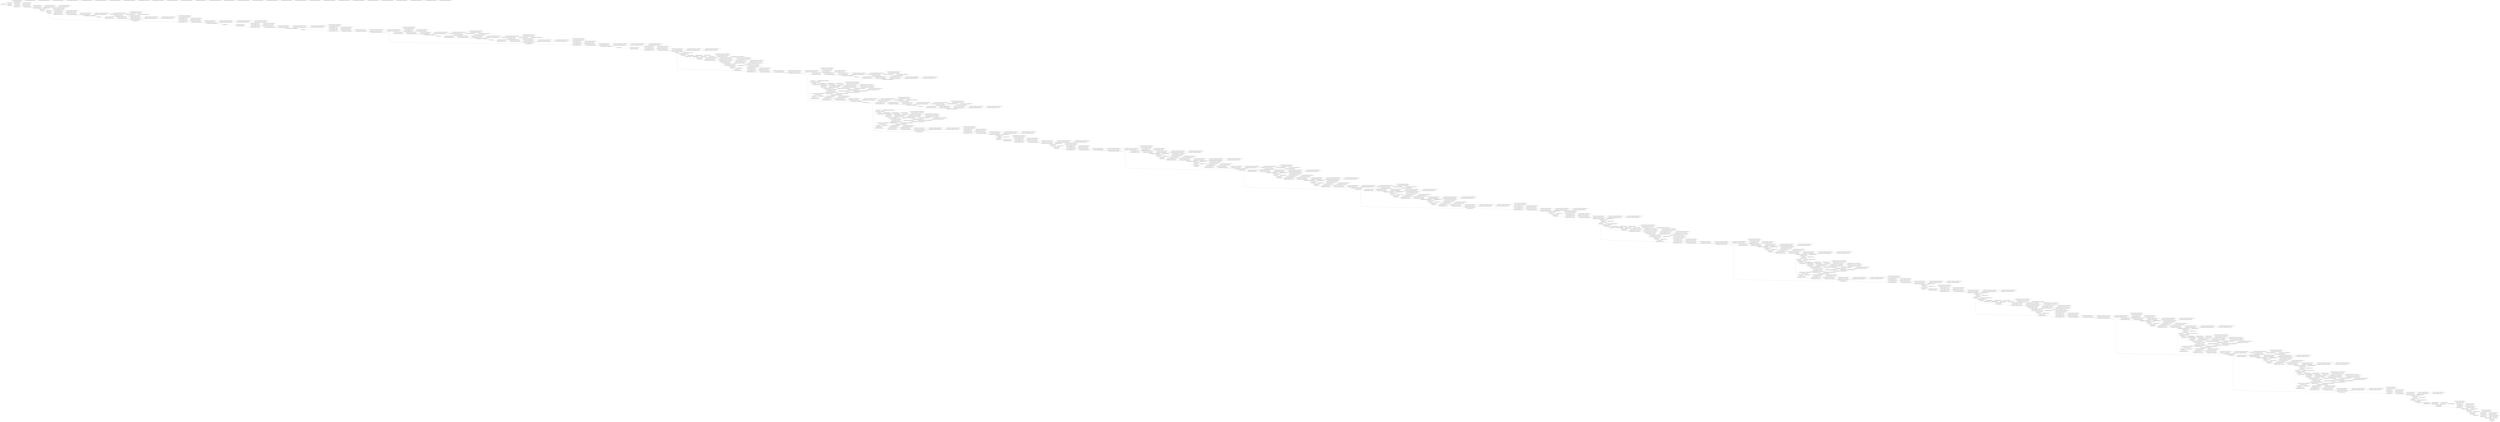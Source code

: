 strict digraph  {
self [op=Placeholder];
"MobilenetV3large/rescaling/Cast/x" [op=Const];
"MobilenetV3large/rescaling/Cast_1/x" [op=Const];
"MobilenetV3large/rescaling/mul" [op=Mul];
"MobilenetV3large/rescaling/add" [op=AddV2];
"MobilenetV3large/nncf_wrapper_Conv/Sigmoid/ReadVariableOp/resource" [op=Placeholder];
"MobilenetV3large/nncf_wrapper_Conv/Sigmoid/ReadVariableOp" [op=ReadVariableOp];
"MobilenetV3large/nncf_wrapper_Conv/Sigmoid" [op=Sigmoid];
"MobilenetV3large/nncf_wrapper_Conv/Round" [op=Round];
"MobilenetV3large/nncf_wrapper_Conv/ReadVariableOp/resource" [op=Placeholder];
"MobilenetV3large/nncf_wrapper_Conv/ReadVariableOp" [op=ReadVariableOp];
"MobilenetV3large/nncf_wrapper_Conv/mul" [op=Mul];
"MobilenetV3large/nncf_wrapper_Conv/Conv2D" [op=Conv2D];
"MobilenetV3large/Conv/BatchNorm/ReadVariableOp/resource" [op=Placeholder];
"MobilenetV3large/Conv/BatchNorm/ReadVariableOp" [op=ReadVariableOp];
"MobilenetV3large/Conv/BatchNorm/ReadVariableOp_1/resource" [op=Placeholder];
"MobilenetV3large/Conv/BatchNorm/ReadVariableOp_1" [op=ReadVariableOp];
"MobilenetV3large/Conv/BatchNorm/FusedBatchNormV3/ReadVariableOp/resource" [op=Placeholder];
"MobilenetV3large/Conv/BatchNorm/FusedBatchNormV3/ReadVariableOp" [op=ReadVariableOp];
"MobilenetV3large/Conv/BatchNorm/FusedBatchNormV3/ReadVariableOp_1/resource" [op=Placeholder];
"MobilenetV3large/Conv/BatchNorm/FusedBatchNormV3/ReadVariableOp_1" [op=ReadVariableOp];
"MobilenetV3large/Conv/BatchNorm/FusedBatchNormV3" [op=FusedBatchNormV3];
"MobilenetV3large/tf_op_layer_AddV2/AddV2/y" [op=Const];
"MobilenetV3large/tf_op_layer_AddV2/AddV2" [op=AddV2];
"MobilenetV3large/re_lu/Relu6" [op=Relu6];
"MobilenetV3large/tf_op_layer_Mul/Mul/y" [op=Const];
"MobilenetV3large/tf_op_layer_Mul/Mul" [op=Mul];
"MobilenetV3large/multiply/mul" [op=Mul];
"MobilenetV3large/nncf_wrapper_expanded_conv/depthwise/Sigmoid/ReadVariableOp/resource" [op=Placeholder];
"MobilenetV3large/nncf_wrapper_expanded_conv/depthwise/Sigmoid/ReadVariableOp" [op=ReadVariableOp];
"MobilenetV3large/nncf_wrapper_expanded_conv/depthwise/Sigmoid" [op=Sigmoid];
"MobilenetV3large/nncf_wrapper_expanded_conv/depthwise/Round" [op=Round];
"MobilenetV3large/nncf_wrapper_expanded_conv/depthwise/ReadVariableOp/resource" [op=Placeholder];
"MobilenetV3large/nncf_wrapper_expanded_conv/depthwise/ReadVariableOp" [op=ReadVariableOp];
"MobilenetV3large/nncf_wrapper_expanded_conv/depthwise/mul" [op=Mul];
"MobilenetV3large/nncf_wrapper_expanded_conv/depthwise/depthwise/Shape" [op=Const];
"MobilenetV3large/nncf_wrapper_expanded_conv/depthwise/depthwise/dilation_rate" [op=Const];
"MobilenetV3large/nncf_wrapper_expanded_conv/depthwise/depthwise" [op=DepthwiseConv2dNative];
"MobilenetV3large/expanded_conv/depthwise/BatchNorm/ReadVariableOp/resource" [op=Placeholder];
"MobilenetV3large/expanded_conv/depthwise/BatchNorm/ReadVariableOp" [op=ReadVariableOp];
"MobilenetV3large/expanded_conv/depthwise/BatchNorm/ReadVariableOp_1/resource" [op=Placeholder];
"MobilenetV3large/expanded_conv/depthwise/BatchNorm/ReadVariableOp_1" [op=ReadVariableOp];
"MobilenetV3large/expanded_conv/depthwise/BatchNorm/FusedBatchNormV3/ReadVariableOp/resource" [op=Placeholder];
"MobilenetV3large/expanded_conv/depthwise/BatchNorm/FusedBatchNormV3/ReadVariableOp" [op=ReadVariableOp];
"MobilenetV3large/expanded_conv/depthwise/BatchNorm/FusedBatchNormV3/ReadVariableOp_1/resource" [op=Placeholder];
"MobilenetV3large/expanded_conv/depthwise/BatchNorm/FusedBatchNormV3/ReadVariableOp_1" [op=ReadVariableOp];
"MobilenetV3large/expanded_conv/depthwise/BatchNorm/FusedBatchNormV3" [op=FusedBatchNormV3];
"MobilenetV3large/re_lu_1/Relu" [op=Relu];
"MobilenetV3large/nncf_wrapper_expanded_conv/project/Sigmoid/ReadVariableOp/resource" [op=Placeholder];
"MobilenetV3large/nncf_wrapper_expanded_conv/project/Sigmoid/ReadVariableOp" [op=ReadVariableOp];
"MobilenetV3large/nncf_wrapper_expanded_conv/project/Sigmoid" [op=Sigmoid];
"MobilenetV3large/nncf_wrapper_expanded_conv/project/Round" [op=Round];
"MobilenetV3large/nncf_wrapper_expanded_conv/project/ReadVariableOp/resource" [op=Placeholder];
"MobilenetV3large/nncf_wrapper_expanded_conv/project/ReadVariableOp" [op=ReadVariableOp];
"MobilenetV3large/nncf_wrapper_expanded_conv/project/mul" [op=Mul];
"MobilenetV3large/nncf_wrapper_expanded_conv/project/Conv2D" [op=Conv2D];
"MobilenetV3large/expanded_conv/project/BatchNorm/ReadVariableOp/resource" [op=Placeholder];
"MobilenetV3large/expanded_conv/project/BatchNorm/ReadVariableOp" [op=ReadVariableOp];
"MobilenetV3large/expanded_conv/project/BatchNorm/ReadVariableOp_1/resource" [op=Placeholder];
"MobilenetV3large/expanded_conv/project/BatchNorm/ReadVariableOp_1" [op=ReadVariableOp];
"MobilenetV3large/expanded_conv/project/BatchNorm/FusedBatchNormV3/ReadVariableOp/resource" [op=Placeholder];
"MobilenetV3large/expanded_conv/project/BatchNorm/FusedBatchNormV3/ReadVariableOp" [op=ReadVariableOp];
"MobilenetV3large/expanded_conv/project/BatchNorm/FusedBatchNormV3/ReadVariableOp_1/resource" [op=Placeholder];
"MobilenetV3large/expanded_conv/project/BatchNorm/FusedBatchNormV3/ReadVariableOp_1" [op=ReadVariableOp];
"MobilenetV3large/expanded_conv/project/BatchNorm/FusedBatchNormV3" [op=FusedBatchNormV3];
"MobilenetV3large/expanded_conv/Add/add" [op=AddV2];
"MobilenetV3large/nncf_wrapper_expanded_conv_1/expand/Sigmoid/ReadVariableOp/resource" [op=Placeholder];
"MobilenetV3large/nncf_wrapper_expanded_conv_1/expand/Sigmoid/ReadVariableOp" [op=ReadVariableOp];
"MobilenetV3large/nncf_wrapper_expanded_conv_1/expand/Sigmoid" [op=Sigmoid];
"MobilenetV3large/nncf_wrapper_expanded_conv_1/expand/Round" [op=Round];
"MobilenetV3large/nncf_wrapper_expanded_conv_1/expand/ReadVariableOp/resource" [op=Placeholder];
"MobilenetV3large/nncf_wrapper_expanded_conv_1/expand/ReadVariableOp" [op=ReadVariableOp];
"MobilenetV3large/nncf_wrapper_expanded_conv_1/expand/mul" [op=Mul];
"MobilenetV3large/nncf_wrapper_expanded_conv_1/expand/Conv2D" [op=Conv2D];
"MobilenetV3large/expanded_conv_1/expand/BatchNorm/ReadVariableOp/resource" [op=Placeholder];
"MobilenetV3large/expanded_conv_1/expand/BatchNorm/ReadVariableOp" [op=ReadVariableOp];
"MobilenetV3large/expanded_conv_1/expand/BatchNorm/ReadVariableOp_1/resource" [op=Placeholder];
"MobilenetV3large/expanded_conv_1/expand/BatchNorm/ReadVariableOp_1" [op=ReadVariableOp];
"MobilenetV3large/expanded_conv_1/expand/BatchNorm/FusedBatchNormV3/ReadVariableOp/resource" [op=Placeholder];
"MobilenetV3large/expanded_conv_1/expand/BatchNorm/FusedBatchNormV3/ReadVariableOp" [op=ReadVariableOp];
"MobilenetV3large/expanded_conv_1/expand/BatchNorm/FusedBatchNormV3/ReadVariableOp_1/resource" [op=Placeholder];
"MobilenetV3large/expanded_conv_1/expand/BatchNorm/FusedBatchNormV3/ReadVariableOp_1" [op=ReadVariableOp];
"MobilenetV3large/expanded_conv_1/expand/BatchNorm/FusedBatchNormV3" [op=FusedBatchNormV3];
"MobilenetV3large/re_lu_2/Relu" [op=Relu];
"MobilenetV3large/expanded_conv_1/depthwise/pad/Pad/paddings" [op=Const];
"MobilenetV3large/expanded_conv_1/depthwise/pad/Pad" [op=Pad];
"MobilenetV3large/nncf_wrapper_expanded_conv_1/depthwise/Sigmoid/ReadVariableOp/resource" [op=Placeholder];
"MobilenetV3large/nncf_wrapper_expanded_conv_1/depthwise/Sigmoid/ReadVariableOp" [op=ReadVariableOp];
"MobilenetV3large/nncf_wrapper_expanded_conv_1/depthwise/Sigmoid" [op=Sigmoid];
"MobilenetV3large/nncf_wrapper_expanded_conv_1/depthwise/Round" [op=Round];
"MobilenetV3large/nncf_wrapper_expanded_conv_1/depthwise/ReadVariableOp/resource" [op=Placeholder];
"MobilenetV3large/nncf_wrapper_expanded_conv_1/depthwise/ReadVariableOp" [op=ReadVariableOp];
"MobilenetV3large/nncf_wrapper_expanded_conv_1/depthwise/mul" [op=Mul];
"MobilenetV3large/nncf_wrapper_expanded_conv_1/depthwise/depthwise/Shape" [op=Const];
"MobilenetV3large/nncf_wrapper_expanded_conv_1/depthwise/depthwise/dilation_rate" [op=Const];
"MobilenetV3large/nncf_wrapper_expanded_conv_1/depthwise/depthwise" [op=DepthwiseConv2dNative];
"MobilenetV3large/expanded_conv_1/depthwise/BatchNorm/ReadVariableOp/resource" [op=Placeholder];
"MobilenetV3large/expanded_conv_1/depthwise/BatchNorm/ReadVariableOp" [op=ReadVariableOp];
"MobilenetV3large/expanded_conv_1/depthwise/BatchNorm/ReadVariableOp_1/resource" [op=Placeholder];
"MobilenetV3large/expanded_conv_1/depthwise/BatchNorm/ReadVariableOp_1" [op=ReadVariableOp];
"MobilenetV3large/expanded_conv_1/depthwise/BatchNorm/FusedBatchNormV3/ReadVariableOp/resource" [op=Placeholder];
"MobilenetV3large/expanded_conv_1/depthwise/BatchNorm/FusedBatchNormV3/ReadVariableOp" [op=ReadVariableOp];
"MobilenetV3large/expanded_conv_1/depthwise/BatchNorm/FusedBatchNormV3/ReadVariableOp_1/resource" [op=Placeholder];
"MobilenetV3large/expanded_conv_1/depthwise/BatchNorm/FusedBatchNormV3/ReadVariableOp_1" [op=ReadVariableOp];
"MobilenetV3large/expanded_conv_1/depthwise/BatchNorm/FusedBatchNormV3" [op=FusedBatchNormV3];
"MobilenetV3large/re_lu_3/Relu" [op=Relu];
"MobilenetV3large/nncf_wrapper_expanded_conv_1/project/Sigmoid/ReadVariableOp/resource" [op=Placeholder];
"MobilenetV3large/nncf_wrapper_expanded_conv_1/project/Sigmoid/ReadVariableOp" [op=ReadVariableOp];
"MobilenetV3large/nncf_wrapper_expanded_conv_1/project/Sigmoid" [op=Sigmoid];
"MobilenetV3large/nncf_wrapper_expanded_conv_1/project/Round" [op=Round];
"MobilenetV3large/nncf_wrapper_expanded_conv_1/project/ReadVariableOp/resource" [op=Placeholder];
"MobilenetV3large/nncf_wrapper_expanded_conv_1/project/ReadVariableOp" [op=ReadVariableOp];
"MobilenetV3large/nncf_wrapper_expanded_conv_1/project/mul" [op=Mul];
"MobilenetV3large/nncf_wrapper_expanded_conv_1/project/Conv2D" [op=Conv2D];
"MobilenetV3large/expanded_conv_1/project/BatchNorm/ReadVariableOp/resource" [op=Placeholder];
"MobilenetV3large/expanded_conv_1/project/BatchNorm/ReadVariableOp" [op=ReadVariableOp];
"MobilenetV3large/expanded_conv_1/project/BatchNorm/ReadVariableOp_1/resource" [op=Placeholder];
"MobilenetV3large/expanded_conv_1/project/BatchNorm/ReadVariableOp_1" [op=ReadVariableOp];
"MobilenetV3large/expanded_conv_1/project/BatchNorm/FusedBatchNormV3/ReadVariableOp/resource" [op=Placeholder];
"MobilenetV3large/expanded_conv_1/project/BatchNorm/FusedBatchNormV3/ReadVariableOp" [op=ReadVariableOp];
"MobilenetV3large/expanded_conv_1/project/BatchNorm/FusedBatchNormV3/ReadVariableOp_1/resource" [op=Placeholder];
"MobilenetV3large/expanded_conv_1/project/BatchNorm/FusedBatchNormV3/ReadVariableOp_1" [op=ReadVariableOp];
"MobilenetV3large/expanded_conv_1/project/BatchNorm/FusedBatchNormV3" [op=FusedBatchNormV3];
"MobilenetV3large/nncf_wrapper_expanded_conv_2/expand/Sigmoid/ReadVariableOp/resource" [op=Placeholder];
"MobilenetV3large/nncf_wrapper_expanded_conv_2/expand/Sigmoid/ReadVariableOp" [op=ReadVariableOp];
"MobilenetV3large/nncf_wrapper_expanded_conv_2/expand/Sigmoid" [op=Sigmoid];
"MobilenetV3large/nncf_wrapper_expanded_conv_2/expand/Round" [op=Round];
"MobilenetV3large/nncf_wrapper_expanded_conv_2/expand/ReadVariableOp/resource" [op=Placeholder];
"MobilenetV3large/nncf_wrapper_expanded_conv_2/expand/ReadVariableOp" [op=ReadVariableOp];
"MobilenetV3large/nncf_wrapper_expanded_conv_2/expand/mul" [op=Mul];
"MobilenetV3large/nncf_wrapper_expanded_conv_2/expand/Conv2D" [op=Conv2D];
"MobilenetV3large/expanded_conv_2/expand/BatchNorm/ReadVariableOp/resource" [op=Placeholder];
"MobilenetV3large/expanded_conv_2/expand/BatchNorm/ReadVariableOp" [op=ReadVariableOp];
"MobilenetV3large/expanded_conv_2/expand/BatchNorm/ReadVariableOp_1/resource" [op=Placeholder];
"MobilenetV3large/expanded_conv_2/expand/BatchNorm/ReadVariableOp_1" [op=ReadVariableOp];
"MobilenetV3large/expanded_conv_2/expand/BatchNorm/FusedBatchNormV3/ReadVariableOp/resource" [op=Placeholder];
"MobilenetV3large/expanded_conv_2/expand/BatchNorm/FusedBatchNormV3/ReadVariableOp" [op=ReadVariableOp];
"MobilenetV3large/expanded_conv_2/expand/BatchNorm/FusedBatchNormV3/ReadVariableOp_1/resource" [op=Placeholder];
"MobilenetV3large/expanded_conv_2/expand/BatchNorm/FusedBatchNormV3/ReadVariableOp_1" [op=ReadVariableOp];
"MobilenetV3large/expanded_conv_2/expand/BatchNorm/FusedBatchNormV3" [op=FusedBatchNormV3];
"MobilenetV3large/re_lu_4/Relu" [op=Relu];
"MobilenetV3large/nncf_wrapper_expanded_conv_2/depthwise/Sigmoid/ReadVariableOp/resource" [op=Placeholder];
"MobilenetV3large/nncf_wrapper_expanded_conv_2/depthwise/Sigmoid/ReadVariableOp" [op=ReadVariableOp];
"MobilenetV3large/nncf_wrapper_expanded_conv_2/depthwise/Sigmoid" [op=Sigmoid];
"MobilenetV3large/nncf_wrapper_expanded_conv_2/depthwise/Round" [op=Round];
"MobilenetV3large/nncf_wrapper_expanded_conv_2/depthwise/ReadVariableOp/resource" [op=Placeholder];
"MobilenetV3large/nncf_wrapper_expanded_conv_2/depthwise/ReadVariableOp" [op=ReadVariableOp];
"MobilenetV3large/nncf_wrapper_expanded_conv_2/depthwise/mul" [op=Mul];
"MobilenetV3large/nncf_wrapper_expanded_conv_2/depthwise/depthwise/Shape" [op=Const];
"MobilenetV3large/nncf_wrapper_expanded_conv_2/depthwise/depthwise/dilation_rate" [op=Const];
"MobilenetV3large/nncf_wrapper_expanded_conv_2/depthwise/depthwise" [op=DepthwiseConv2dNative];
"MobilenetV3large/expanded_conv_2/depthwise/BatchNorm/ReadVariableOp/resource" [op=Placeholder];
"MobilenetV3large/expanded_conv_2/depthwise/BatchNorm/ReadVariableOp" [op=ReadVariableOp];
"MobilenetV3large/expanded_conv_2/depthwise/BatchNorm/ReadVariableOp_1/resource" [op=Placeholder];
"MobilenetV3large/expanded_conv_2/depthwise/BatchNorm/ReadVariableOp_1" [op=ReadVariableOp];
"MobilenetV3large/expanded_conv_2/depthwise/BatchNorm/FusedBatchNormV3/ReadVariableOp/resource" [op=Placeholder];
"MobilenetV3large/expanded_conv_2/depthwise/BatchNorm/FusedBatchNormV3/ReadVariableOp" [op=ReadVariableOp];
"MobilenetV3large/expanded_conv_2/depthwise/BatchNorm/FusedBatchNormV3/ReadVariableOp_1/resource" [op=Placeholder];
"MobilenetV3large/expanded_conv_2/depthwise/BatchNorm/FusedBatchNormV3/ReadVariableOp_1" [op=ReadVariableOp];
"MobilenetV3large/expanded_conv_2/depthwise/BatchNorm/FusedBatchNormV3" [op=FusedBatchNormV3];
"MobilenetV3large/re_lu_5/Relu" [op=Relu];
"MobilenetV3large/nncf_wrapper_expanded_conv_2/project/Sigmoid/ReadVariableOp/resource" [op=Placeholder];
"MobilenetV3large/nncf_wrapper_expanded_conv_2/project/Sigmoid/ReadVariableOp" [op=ReadVariableOp];
"MobilenetV3large/nncf_wrapper_expanded_conv_2/project/Sigmoid" [op=Sigmoid];
"MobilenetV3large/nncf_wrapper_expanded_conv_2/project/Round" [op=Round];
"MobilenetV3large/nncf_wrapper_expanded_conv_2/project/ReadVariableOp/resource" [op=Placeholder];
"MobilenetV3large/nncf_wrapper_expanded_conv_2/project/ReadVariableOp" [op=ReadVariableOp];
"MobilenetV3large/nncf_wrapper_expanded_conv_2/project/mul" [op=Mul];
"MobilenetV3large/nncf_wrapper_expanded_conv_2/project/Conv2D" [op=Conv2D];
"MobilenetV3large/expanded_conv_2/project/BatchNorm/ReadVariableOp/resource" [op=Placeholder];
"MobilenetV3large/expanded_conv_2/project/BatchNorm/ReadVariableOp" [op=ReadVariableOp];
"MobilenetV3large/expanded_conv_2/project/BatchNorm/ReadVariableOp_1/resource" [op=Placeholder];
"MobilenetV3large/expanded_conv_2/project/BatchNorm/ReadVariableOp_1" [op=ReadVariableOp];
"MobilenetV3large/expanded_conv_2/project/BatchNorm/FusedBatchNormV3/ReadVariableOp/resource" [op=Placeholder];
"MobilenetV3large/expanded_conv_2/project/BatchNorm/FusedBatchNormV3/ReadVariableOp" [op=ReadVariableOp];
"MobilenetV3large/expanded_conv_2/project/BatchNorm/FusedBatchNormV3/ReadVariableOp_1/resource" [op=Placeholder];
"MobilenetV3large/expanded_conv_2/project/BatchNorm/FusedBatchNormV3/ReadVariableOp_1" [op=ReadVariableOp];
"MobilenetV3large/expanded_conv_2/project/BatchNorm/FusedBatchNormV3" [op=FusedBatchNormV3];
"MobilenetV3large/expanded_conv_2/Add/add" [op=AddV2];
"MobilenetV3large/nncf_wrapper_expanded_conv_3/expand/Sigmoid/ReadVariableOp/resource" [op=Placeholder];
"MobilenetV3large/nncf_wrapper_expanded_conv_3/expand/Sigmoid/ReadVariableOp" [op=ReadVariableOp];
"MobilenetV3large/nncf_wrapper_expanded_conv_3/expand/Sigmoid" [op=Sigmoid];
"MobilenetV3large/nncf_wrapper_expanded_conv_3/expand/Round" [op=Round];
"MobilenetV3large/nncf_wrapper_expanded_conv_3/expand/ReadVariableOp/resource" [op=Placeholder];
"MobilenetV3large/nncf_wrapper_expanded_conv_3/expand/ReadVariableOp" [op=ReadVariableOp];
"MobilenetV3large/nncf_wrapper_expanded_conv_3/expand/mul" [op=Mul];
"MobilenetV3large/nncf_wrapper_expanded_conv_3/expand/Conv2D" [op=Conv2D];
"MobilenetV3large/expanded_conv_3/expand/BatchNorm/ReadVariableOp/resource" [op=Placeholder];
"MobilenetV3large/expanded_conv_3/expand/BatchNorm/ReadVariableOp" [op=ReadVariableOp];
"MobilenetV3large/expanded_conv_3/expand/BatchNorm/ReadVariableOp_1/resource" [op=Placeholder];
"MobilenetV3large/expanded_conv_3/expand/BatchNorm/ReadVariableOp_1" [op=ReadVariableOp];
"MobilenetV3large/expanded_conv_3/expand/BatchNorm/FusedBatchNormV3/ReadVariableOp/resource" [op=Placeholder];
"MobilenetV3large/expanded_conv_3/expand/BatchNorm/FusedBatchNormV3/ReadVariableOp" [op=ReadVariableOp];
"MobilenetV3large/expanded_conv_3/expand/BatchNorm/FusedBatchNormV3/ReadVariableOp_1/resource" [op=Placeholder];
"MobilenetV3large/expanded_conv_3/expand/BatchNorm/FusedBatchNormV3/ReadVariableOp_1" [op=ReadVariableOp];
"MobilenetV3large/expanded_conv_3/expand/BatchNorm/FusedBatchNormV3" [op=FusedBatchNormV3];
"MobilenetV3large/re_lu_6/Relu" [op=Relu];
"MobilenetV3large/expanded_conv_3/depthwise/pad/Pad/paddings" [op=Const];
"MobilenetV3large/expanded_conv_3/depthwise/pad/Pad" [op=Pad];
"MobilenetV3large/nncf_wrapper_expanded_conv_3/depthwise/Sigmoid/ReadVariableOp/resource" [op=Placeholder];
"MobilenetV3large/nncf_wrapper_expanded_conv_3/depthwise/Sigmoid/ReadVariableOp" [op=ReadVariableOp];
"MobilenetV3large/nncf_wrapper_expanded_conv_3/depthwise/Sigmoid" [op=Sigmoid];
"MobilenetV3large/nncf_wrapper_expanded_conv_3/depthwise/Round" [op=Round];
"MobilenetV3large/nncf_wrapper_expanded_conv_3/depthwise/ReadVariableOp/resource" [op=Placeholder];
"MobilenetV3large/nncf_wrapper_expanded_conv_3/depthwise/ReadVariableOp" [op=ReadVariableOp];
"MobilenetV3large/nncf_wrapper_expanded_conv_3/depthwise/mul" [op=Mul];
"MobilenetV3large/nncf_wrapper_expanded_conv_3/depthwise/depthwise/Shape" [op=Const];
"MobilenetV3large/nncf_wrapper_expanded_conv_3/depthwise/depthwise/dilation_rate" [op=Const];
"MobilenetV3large/nncf_wrapper_expanded_conv_3/depthwise/depthwise" [op=DepthwiseConv2dNative];
"MobilenetV3large/expanded_conv_3/depthwise/BatchNorm/ReadVariableOp/resource" [op=Placeholder];
"MobilenetV3large/expanded_conv_3/depthwise/BatchNorm/ReadVariableOp" [op=ReadVariableOp];
"MobilenetV3large/expanded_conv_3/depthwise/BatchNorm/ReadVariableOp_1/resource" [op=Placeholder];
"MobilenetV3large/expanded_conv_3/depthwise/BatchNorm/ReadVariableOp_1" [op=ReadVariableOp];
"MobilenetV3large/expanded_conv_3/depthwise/BatchNorm/FusedBatchNormV3/ReadVariableOp/resource" [op=Placeholder];
"MobilenetV3large/expanded_conv_3/depthwise/BatchNorm/FusedBatchNormV3/ReadVariableOp" [op=ReadVariableOp];
"MobilenetV3large/expanded_conv_3/depthwise/BatchNorm/FusedBatchNormV3/ReadVariableOp_1/resource" [op=Placeholder];
"MobilenetV3large/expanded_conv_3/depthwise/BatchNorm/FusedBatchNormV3/ReadVariableOp_1" [op=ReadVariableOp];
"MobilenetV3large/expanded_conv_3/depthwise/BatchNorm/FusedBatchNormV3" [op=FusedBatchNormV3];
"MobilenetV3large/re_lu_7/Relu" [op=Relu];
"MobilenetV3large/expanded_conv_3/squeeze_excite/AvgPool/Mean/reduction_indices" [op=Const];
"MobilenetV3large/expanded_conv_3/squeeze_excite/AvgPool/Mean" [op=Mean];
"MobilenetV3large/reshape/Shape" [op=Shape];
"MobilenetV3large/reshape/strided_slice/stack" [op=Const];
"MobilenetV3large/reshape/strided_slice/stack_1" [op=Const];
"MobilenetV3large/reshape/strided_slice/stack_2" [op=Const];
"MobilenetV3large/reshape/strided_slice" [op=StridedSlice];
"MobilenetV3large/reshape/Reshape/shape/1" [op=Const];
"MobilenetV3large/reshape/Reshape/shape/2" [op=Const];
"MobilenetV3large/reshape/Reshape/shape/3" [op=Const];
"MobilenetV3large/reshape/Reshape/shape" [op=Pack];
"MobilenetV3large/reshape/Reshape" [op=Reshape];
"MobilenetV3large/nncf_wrapper_expanded_conv_3/squeeze_excite/Conv/Sigmoid/ReadVariableOp/resource" [op=Placeholder];
"MobilenetV3large/nncf_wrapper_expanded_conv_3/squeeze_excite/Conv/Sigmoid/ReadVariableOp" [op=ReadVariableOp];
"MobilenetV3large/nncf_wrapper_expanded_conv_3/squeeze_excite/Conv/Sigmoid" [op=Sigmoid];
"MobilenetV3large/nncf_wrapper_expanded_conv_3/squeeze_excite/Conv/Round" [op=Round];
"MobilenetV3large/nncf_wrapper_expanded_conv_3/squeeze_excite/Conv/ReadVariableOp/resource" [op=Placeholder];
"MobilenetV3large/nncf_wrapper_expanded_conv_3/squeeze_excite/Conv/ReadVariableOp" [op=ReadVariableOp];
"MobilenetV3large/nncf_wrapper_expanded_conv_3/squeeze_excite/Conv/mul" [op=Mul];
"MobilenetV3large/nncf_wrapper_expanded_conv_3/squeeze_excite/Conv/Conv2D" [op=Conv2D];
"MobilenetV3large/nncf_wrapper_expanded_conv_3/squeeze_excite/Conv/BiasAdd/ReadVariableOp/resource" [op=Placeholder];
"MobilenetV3large/nncf_wrapper_expanded_conv_3/squeeze_excite/Conv/BiasAdd/ReadVariableOp" [op=ReadVariableOp];
"MobilenetV3large/nncf_wrapper_expanded_conv_3/squeeze_excite/Conv/BiasAdd" [op=BiasAdd];
"MobilenetV3large/expanded_conv_3/squeeze_excite/Relu/Relu" [op=Relu];
"MobilenetV3large/nncf_wrapper_expanded_conv_3/squeeze_excite/Conv_1/Sigmoid/ReadVariableOp/resource" [op=Placeholder];
"MobilenetV3large/nncf_wrapper_expanded_conv_3/squeeze_excite/Conv_1/Sigmoid/ReadVariableOp" [op=ReadVariableOp];
"MobilenetV3large/nncf_wrapper_expanded_conv_3/squeeze_excite/Conv_1/Sigmoid" [op=Sigmoid];
"MobilenetV3large/nncf_wrapper_expanded_conv_3/squeeze_excite/Conv_1/Round" [op=Round];
"MobilenetV3large/nncf_wrapper_expanded_conv_3/squeeze_excite/Conv_1/ReadVariableOp/resource" [op=Placeholder];
"MobilenetV3large/nncf_wrapper_expanded_conv_3/squeeze_excite/Conv_1/ReadVariableOp" [op=ReadVariableOp];
"MobilenetV3large/nncf_wrapper_expanded_conv_3/squeeze_excite/Conv_1/mul" [op=Mul];
"MobilenetV3large/nncf_wrapper_expanded_conv_3/squeeze_excite/Conv_1/Conv2D" [op=Conv2D];
"MobilenetV3large/nncf_wrapper_expanded_conv_3/squeeze_excite/Conv_1/BiasAdd/ReadVariableOp/resource" [op=Placeholder];
"MobilenetV3large/nncf_wrapper_expanded_conv_3/squeeze_excite/Conv_1/BiasAdd/ReadVariableOp" [op=ReadVariableOp];
"MobilenetV3large/nncf_wrapper_expanded_conv_3/squeeze_excite/Conv_1/BiasAdd" [op=BiasAdd];
"MobilenetV3large/tf_op_layer_AddV2_1/AddV2_1/y" [op=Const];
"MobilenetV3large/tf_op_layer_AddV2_1/AddV2_1" [op=AddV2];
"MobilenetV3large/re_lu_8/Relu6" [op=Relu6];
"MobilenetV3large/tf_op_layer_Mul_1/Mul_1/y" [op=Const];
"MobilenetV3large/tf_op_layer_Mul_1/Mul_1" [op=Mul];
"MobilenetV3large/expanded_conv_3/squeeze_excite/Mul/mul" [op=Mul];
"MobilenetV3large/nncf_wrapper_expanded_conv_3/project/Sigmoid/ReadVariableOp/resource" [op=Placeholder];
"MobilenetV3large/nncf_wrapper_expanded_conv_3/project/Sigmoid/ReadVariableOp" [op=ReadVariableOp];
"MobilenetV3large/nncf_wrapper_expanded_conv_3/project/Sigmoid" [op=Sigmoid];
"MobilenetV3large/nncf_wrapper_expanded_conv_3/project/Round" [op=Round];
"MobilenetV3large/nncf_wrapper_expanded_conv_3/project/ReadVariableOp/resource" [op=Placeholder];
"MobilenetV3large/nncf_wrapper_expanded_conv_3/project/ReadVariableOp" [op=ReadVariableOp];
"MobilenetV3large/nncf_wrapper_expanded_conv_3/project/mul" [op=Mul];
"MobilenetV3large/nncf_wrapper_expanded_conv_3/project/Conv2D" [op=Conv2D];
"MobilenetV3large/expanded_conv_3/project/BatchNorm/ReadVariableOp/resource" [op=Placeholder];
"MobilenetV3large/expanded_conv_3/project/BatchNorm/ReadVariableOp" [op=ReadVariableOp];
"MobilenetV3large/expanded_conv_3/project/BatchNorm/ReadVariableOp_1/resource" [op=Placeholder];
"MobilenetV3large/expanded_conv_3/project/BatchNorm/ReadVariableOp_1" [op=ReadVariableOp];
"MobilenetV3large/expanded_conv_3/project/BatchNorm/FusedBatchNormV3/ReadVariableOp/resource" [op=Placeholder];
"MobilenetV3large/expanded_conv_3/project/BatchNorm/FusedBatchNormV3/ReadVariableOp" [op=ReadVariableOp];
"MobilenetV3large/expanded_conv_3/project/BatchNorm/FusedBatchNormV3/ReadVariableOp_1/resource" [op=Placeholder];
"MobilenetV3large/expanded_conv_3/project/BatchNorm/FusedBatchNormV3/ReadVariableOp_1" [op=ReadVariableOp];
"MobilenetV3large/expanded_conv_3/project/BatchNorm/FusedBatchNormV3" [op=FusedBatchNormV3];
"MobilenetV3large/nncf_wrapper_expanded_conv_4/expand/Sigmoid/ReadVariableOp/resource" [op=Placeholder];
"MobilenetV3large/nncf_wrapper_expanded_conv_4/expand/Sigmoid/ReadVariableOp" [op=ReadVariableOp];
"MobilenetV3large/nncf_wrapper_expanded_conv_4/expand/Sigmoid" [op=Sigmoid];
"MobilenetV3large/nncf_wrapper_expanded_conv_4/expand/Round" [op=Round];
"MobilenetV3large/nncf_wrapper_expanded_conv_4/expand/ReadVariableOp/resource" [op=Placeholder];
"MobilenetV3large/nncf_wrapper_expanded_conv_4/expand/ReadVariableOp" [op=ReadVariableOp];
"MobilenetV3large/nncf_wrapper_expanded_conv_4/expand/mul" [op=Mul];
"MobilenetV3large/nncf_wrapper_expanded_conv_4/expand/Conv2D" [op=Conv2D];
"MobilenetV3large/expanded_conv_4/expand/BatchNorm/ReadVariableOp/resource" [op=Placeholder];
"MobilenetV3large/expanded_conv_4/expand/BatchNorm/ReadVariableOp" [op=ReadVariableOp];
"MobilenetV3large/expanded_conv_4/expand/BatchNorm/ReadVariableOp_1/resource" [op=Placeholder];
"MobilenetV3large/expanded_conv_4/expand/BatchNorm/ReadVariableOp_1" [op=ReadVariableOp];
"MobilenetV3large/expanded_conv_4/expand/BatchNorm/FusedBatchNormV3/ReadVariableOp/resource" [op=Placeholder];
"MobilenetV3large/expanded_conv_4/expand/BatchNorm/FusedBatchNormV3/ReadVariableOp" [op=ReadVariableOp];
"MobilenetV3large/expanded_conv_4/expand/BatchNorm/FusedBatchNormV3/ReadVariableOp_1/resource" [op=Placeholder];
"MobilenetV3large/expanded_conv_4/expand/BatchNorm/FusedBatchNormV3/ReadVariableOp_1" [op=ReadVariableOp];
"MobilenetV3large/expanded_conv_4/expand/BatchNorm/FusedBatchNormV3" [op=FusedBatchNormV3];
"MobilenetV3large/re_lu_9/Relu" [op=Relu];
"MobilenetV3large/nncf_wrapper_expanded_conv_4/depthwise/Sigmoid/ReadVariableOp/resource" [op=Placeholder];
"MobilenetV3large/nncf_wrapper_expanded_conv_4/depthwise/Sigmoid/ReadVariableOp" [op=ReadVariableOp];
"MobilenetV3large/nncf_wrapper_expanded_conv_4/depthwise/Sigmoid" [op=Sigmoid];
"MobilenetV3large/nncf_wrapper_expanded_conv_4/depthwise/Round" [op=Round];
"MobilenetV3large/nncf_wrapper_expanded_conv_4/depthwise/ReadVariableOp/resource" [op=Placeholder];
"MobilenetV3large/nncf_wrapper_expanded_conv_4/depthwise/ReadVariableOp" [op=ReadVariableOp];
"MobilenetV3large/nncf_wrapper_expanded_conv_4/depthwise/mul" [op=Mul];
"MobilenetV3large/nncf_wrapper_expanded_conv_4/depthwise/depthwise/Shape" [op=Const];
"MobilenetV3large/nncf_wrapper_expanded_conv_4/depthwise/depthwise/dilation_rate" [op=Const];
"MobilenetV3large/nncf_wrapper_expanded_conv_4/depthwise/depthwise" [op=DepthwiseConv2dNative];
"MobilenetV3large/expanded_conv_4/depthwise/BatchNorm/ReadVariableOp/resource" [op=Placeholder];
"MobilenetV3large/expanded_conv_4/depthwise/BatchNorm/ReadVariableOp" [op=ReadVariableOp];
"MobilenetV3large/expanded_conv_4/depthwise/BatchNorm/ReadVariableOp_1/resource" [op=Placeholder];
"MobilenetV3large/expanded_conv_4/depthwise/BatchNorm/ReadVariableOp_1" [op=ReadVariableOp];
"MobilenetV3large/expanded_conv_4/depthwise/BatchNorm/FusedBatchNormV3/ReadVariableOp/resource" [op=Placeholder];
"MobilenetV3large/expanded_conv_4/depthwise/BatchNorm/FusedBatchNormV3/ReadVariableOp" [op=ReadVariableOp];
"MobilenetV3large/expanded_conv_4/depthwise/BatchNorm/FusedBatchNormV3/ReadVariableOp_1/resource" [op=Placeholder];
"MobilenetV3large/expanded_conv_4/depthwise/BatchNorm/FusedBatchNormV3/ReadVariableOp_1" [op=ReadVariableOp];
"MobilenetV3large/expanded_conv_4/depthwise/BatchNorm/FusedBatchNormV3" [op=FusedBatchNormV3];
"MobilenetV3large/re_lu_10/Relu" [op=Relu];
"MobilenetV3large/expanded_conv_4/squeeze_excite/AvgPool/Mean/reduction_indices" [op=Const];
"MobilenetV3large/expanded_conv_4/squeeze_excite/AvgPool/Mean" [op=Mean];
"MobilenetV3large/reshape_1/Shape" [op=Shape];
"MobilenetV3large/reshape_1/strided_slice/stack" [op=Const];
"MobilenetV3large/reshape_1/strided_slice/stack_1" [op=Const];
"MobilenetV3large/reshape_1/strided_slice/stack_2" [op=Const];
"MobilenetV3large/reshape_1/strided_slice" [op=StridedSlice];
"MobilenetV3large/reshape_1/Reshape/shape/1" [op=Const];
"MobilenetV3large/reshape_1/Reshape/shape/2" [op=Const];
"MobilenetV3large/reshape_1/Reshape/shape/3" [op=Const];
"MobilenetV3large/reshape_1/Reshape/shape" [op=Pack];
"MobilenetV3large/reshape_1/Reshape" [op=Reshape];
"MobilenetV3large/nncf_wrapper_expanded_conv_4/squeeze_excite/Conv/Sigmoid/ReadVariableOp/resource" [op=Placeholder];
"MobilenetV3large/nncf_wrapper_expanded_conv_4/squeeze_excite/Conv/Sigmoid/ReadVariableOp" [op=ReadVariableOp];
"MobilenetV3large/nncf_wrapper_expanded_conv_4/squeeze_excite/Conv/Sigmoid" [op=Sigmoid];
"MobilenetV3large/nncf_wrapper_expanded_conv_4/squeeze_excite/Conv/Round" [op=Round];
"MobilenetV3large/nncf_wrapper_expanded_conv_4/squeeze_excite/Conv/ReadVariableOp/resource" [op=Placeholder];
"MobilenetV3large/nncf_wrapper_expanded_conv_4/squeeze_excite/Conv/ReadVariableOp" [op=ReadVariableOp];
"MobilenetV3large/nncf_wrapper_expanded_conv_4/squeeze_excite/Conv/mul" [op=Mul];
"MobilenetV3large/nncf_wrapper_expanded_conv_4/squeeze_excite/Conv/Conv2D" [op=Conv2D];
"MobilenetV3large/nncf_wrapper_expanded_conv_4/squeeze_excite/Conv/BiasAdd/ReadVariableOp/resource" [op=Placeholder];
"MobilenetV3large/nncf_wrapper_expanded_conv_4/squeeze_excite/Conv/BiasAdd/ReadVariableOp" [op=ReadVariableOp];
"MobilenetV3large/nncf_wrapper_expanded_conv_4/squeeze_excite/Conv/BiasAdd" [op=BiasAdd];
"MobilenetV3large/expanded_conv_4/squeeze_excite/Relu/Relu" [op=Relu];
"MobilenetV3large/nncf_wrapper_expanded_conv_4/squeeze_excite/Conv_1/Sigmoid/ReadVariableOp/resource" [op=Placeholder];
"MobilenetV3large/nncf_wrapper_expanded_conv_4/squeeze_excite/Conv_1/Sigmoid/ReadVariableOp" [op=ReadVariableOp];
"MobilenetV3large/nncf_wrapper_expanded_conv_4/squeeze_excite/Conv_1/Sigmoid" [op=Sigmoid];
"MobilenetV3large/nncf_wrapper_expanded_conv_4/squeeze_excite/Conv_1/Round" [op=Round];
"MobilenetV3large/nncf_wrapper_expanded_conv_4/squeeze_excite/Conv_1/ReadVariableOp/resource" [op=Placeholder];
"MobilenetV3large/nncf_wrapper_expanded_conv_4/squeeze_excite/Conv_1/ReadVariableOp" [op=ReadVariableOp];
"MobilenetV3large/nncf_wrapper_expanded_conv_4/squeeze_excite/Conv_1/mul" [op=Mul];
"MobilenetV3large/nncf_wrapper_expanded_conv_4/squeeze_excite/Conv_1/Conv2D" [op=Conv2D];
"MobilenetV3large/nncf_wrapper_expanded_conv_4/squeeze_excite/Conv_1/BiasAdd/ReadVariableOp/resource" [op=Placeholder];
"MobilenetV3large/nncf_wrapper_expanded_conv_4/squeeze_excite/Conv_1/BiasAdd/ReadVariableOp" [op=ReadVariableOp];
"MobilenetV3large/nncf_wrapper_expanded_conv_4/squeeze_excite/Conv_1/BiasAdd" [op=BiasAdd];
"MobilenetV3large/tf_op_layer_AddV2_2/AddV2_2/y" [op=Const];
"MobilenetV3large/tf_op_layer_AddV2_2/AddV2_2" [op=AddV2];
"MobilenetV3large/re_lu_11/Relu6" [op=Relu6];
"MobilenetV3large/tf_op_layer_Mul_2/Mul_2/y" [op=Const];
"MobilenetV3large/tf_op_layer_Mul_2/Mul_2" [op=Mul];
"MobilenetV3large/expanded_conv_4/squeeze_excite/Mul/mul" [op=Mul];
"MobilenetV3large/nncf_wrapper_expanded_conv_4/project/Sigmoid/ReadVariableOp/resource" [op=Placeholder];
"MobilenetV3large/nncf_wrapper_expanded_conv_4/project/Sigmoid/ReadVariableOp" [op=ReadVariableOp];
"MobilenetV3large/nncf_wrapper_expanded_conv_4/project/Sigmoid" [op=Sigmoid];
"MobilenetV3large/nncf_wrapper_expanded_conv_4/project/Round" [op=Round];
"MobilenetV3large/nncf_wrapper_expanded_conv_4/project/ReadVariableOp/resource" [op=Placeholder];
"MobilenetV3large/nncf_wrapper_expanded_conv_4/project/ReadVariableOp" [op=ReadVariableOp];
"MobilenetV3large/nncf_wrapper_expanded_conv_4/project/mul" [op=Mul];
"MobilenetV3large/nncf_wrapper_expanded_conv_4/project/Conv2D" [op=Conv2D];
"MobilenetV3large/expanded_conv_4/project/BatchNorm/ReadVariableOp/resource" [op=Placeholder];
"MobilenetV3large/expanded_conv_4/project/BatchNorm/ReadVariableOp" [op=ReadVariableOp];
"MobilenetV3large/expanded_conv_4/project/BatchNorm/ReadVariableOp_1/resource" [op=Placeholder];
"MobilenetV3large/expanded_conv_4/project/BatchNorm/ReadVariableOp_1" [op=ReadVariableOp];
"MobilenetV3large/expanded_conv_4/project/BatchNorm/FusedBatchNormV3/ReadVariableOp/resource" [op=Placeholder];
"MobilenetV3large/expanded_conv_4/project/BatchNorm/FusedBatchNormV3/ReadVariableOp" [op=ReadVariableOp];
"MobilenetV3large/expanded_conv_4/project/BatchNorm/FusedBatchNormV3/ReadVariableOp_1/resource" [op=Placeholder];
"MobilenetV3large/expanded_conv_4/project/BatchNorm/FusedBatchNormV3/ReadVariableOp_1" [op=ReadVariableOp];
"MobilenetV3large/expanded_conv_4/project/BatchNorm/FusedBatchNormV3" [op=FusedBatchNormV3];
"MobilenetV3large/expanded_conv_4/Add/add" [op=AddV2];
"MobilenetV3large/nncf_wrapper_expanded_conv_5/expand/Sigmoid/ReadVariableOp/resource" [op=Placeholder];
"MobilenetV3large/nncf_wrapper_expanded_conv_5/expand/Sigmoid/ReadVariableOp" [op=ReadVariableOp];
"MobilenetV3large/nncf_wrapper_expanded_conv_5/expand/Sigmoid" [op=Sigmoid];
"MobilenetV3large/nncf_wrapper_expanded_conv_5/expand/Round" [op=Round];
"MobilenetV3large/nncf_wrapper_expanded_conv_5/expand/ReadVariableOp/resource" [op=Placeholder];
"MobilenetV3large/nncf_wrapper_expanded_conv_5/expand/ReadVariableOp" [op=ReadVariableOp];
"MobilenetV3large/nncf_wrapper_expanded_conv_5/expand/mul" [op=Mul];
"MobilenetV3large/nncf_wrapper_expanded_conv_5/expand/Conv2D" [op=Conv2D];
"MobilenetV3large/expanded_conv_5/expand/BatchNorm/ReadVariableOp/resource" [op=Placeholder];
"MobilenetV3large/expanded_conv_5/expand/BatchNorm/ReadVariableOp" [op=ReadVariableOp];
"MobilenetV3large/expanded_conv_5/expand/BatchNorm/ReadVariableOp_1/resource" [op=Placeholder];
"MobilenetV3large/expanded_conv_5/expand/BatchNorm/ReadVariableOp_1" [op=ReadVariableOp];
"MobilenetV3large/expanded_conv_5/expand/BatchNorm/FusedBatchNormV3/ReadVariableOp/resource" [op=Placeholder];
"MobilenetV3large/expanded_conv_5/expand/BatchNorm/FusedBatchNormV3/ReadVariableOp" [op=ReadVariableOp];
"MobilenetV3large/expanded_conv_5/expand/BatchNorm/FusedBatchNormV3/ReadVariableOp_1/resource" [op=Placeholder];
"MobilenetV3large/expanded_conv_5/expand/BatchNorm/FusedBatchNormV3/ReadVariableOp_1" [op=ReadVariableOp];
"MobilenetV3large/expanded_conv_5/expand/BatchNorm/FusedBatchNormV3" [op=FusedBatchNormV3];
"MobilenetV3large/re_lu_12/Relu" [op=Relu];
"MobilenetV3large/nncf_wrapper_expanded_conv_5/depthwise/Sigmoid/ReadVariableOp/resource" [op=Placeholder];
"MobilenetV3large/nncf_wrapper_expanded_conv_5/depthwise/Sigmoid/ReadVariableOp" [op=ReadVariableOp];
"MobilenetV3large/nncf_wrapper_expanded_conv_5/depthwise/Sigmoid" [op=Sigmoid];
"MobilenetV3large/nncf_wrapper_expanded_conv_5/depthwise/Round" [op=Round];
"MobilenetV3large/nncf_wrapper_expanded_conv_5/depthwise/ReadVariableOp/resource" [op=Placeholder];
"MobilenetV3large/nncf_wrapper_expanded_conv_5/depthwise/ReadVariableOp" [op=ReadVariableOp];
"MobilenetV3large/nncf_wrapper_expanded_conv_5/depthwise/mul" [op=Mul];
"MobilenetV3large/nncf_wrapper_expanded_conv_5/depthwise/depthwise/Shape" [op=Const];
"MobilenetV3large/nncf_wrapper_expanded_conv_5/depthwise/depthwise/dilation_rate" [op=Const];
"MobilenetV3large/nncf_wrapper_expanded_conv_5/depthwise/depthwise" [op=DepthwiseConv2dNative];
"MobilenetV3large/expanded_conv_5/depthwise/BatchNorm/ReadVariableOp/resource" [op=Placeholder];
"MobilenetV3large/expanded_conv_5/depthwise/BatchNorm/ReadVariableOp" [op=ReadVariableOp];
"MobilenetV3large/expanded_conv_5/depthwise/BatchNorm/ReadVariableOp_1/resource" [op=Placeholder];
"MobilenetV3large/expanded_conv_5/depthwise/BatchNorm/ReadVariableOp_1" [op=ReadVariableOp];
"MobilenetV3large/expanded_conv_5/depthwise/BatchNorm/FusedBatchNormV3/ReadVariableOp/resource" [op=Placeholder];
"MobilenetV3large/expanded_conv_5/depthwise/BatchNorm/FusedBatchNormV3/ReadVariableOp" [op=ReadVariableOp];
"MobilenetV3large/expanded_conv_5/depthwise/BatchNorm/FusedBatchNormV3/ReadVariableOp_1/resource" [op=Placeholder];
"MobilenetV3large/expanded_conv_5/depthwise/BatchNorm/FusedBatchNormV3/ReadVariableOp_1" [op=ReadVariableOp];
"MobilenetV3large/expanded_conv_5/depthwise/BatchNorm/FusedBatchNormV3" [op=FusedBatchNormV3];
"MobilenetV3large/re_lu_13/Relu" [op=Relu];
"MobilenetV3large/expanded_conv_5/squeeze_excite/AvgPool/Mean/reduction_indices" [op=Const];
"MobilenetV3large/expanded_conv_5/squeeze_excite/AvgPool/Mean" [op=Mean];
"MobilenetV3large/reshape_2/Shape" [op=Shape];
"MobilenetV3large/reshape_2/strided_slice/stack" [op=Const];
"MobilenetV3large/reshape_2/strided_slice/stack_1" [op=Const];
"MobilenetV3large/reshape_2/strided_slice/stack_2" [op=Const];
"MobilenetV3large/reshape_2/strided_slice" [op=StridedSlice];
"MobilenetV3large/reshape_2/Reshape/shape/1" [op=Const];
"MobilenetV3large/reshape_2/Reshape/shape/2" [op=Const];
"MobilenetV3large/reshape_2/Reshape/shape/3" [op=Const];
"MobilenetV3large/reshape_2/Reshape/shape" [op=Pack];
"MobilenetV3large/reshape_2/Reshape" [op=Reshape];
"MobilenetV3large/nncf_wrapper_expanded_conv_5/squeeze_excite/Conv/Sigmoid/ReadVariableOp/resource" [op=Placeholder];
"MobilenetV3large/nncf_wrapper_expanded_conv_5/squeeze_excite/Conv/Sigmoid/ReadVariableOp" [op=ReadVariableOp];
"MobilenetV3large/nncf_wrapper_expanded_conv_5/squeeze_excite/Conv/Sigmoid" [op=Sigmoid];
"MobilenetV3large/nncf_wrapper_expanded_conv_5/squeeze_excite/Conv/Round" [op=Round];
"MobilenetV3large/nncf_wrapper_expanded_conv_5/squeeze_excite/Conv/ReadVariableOp/resource" [op=Placeholder];
"MobilenetV3large/nncf_wrapper_expanded_conv_5/squeeze_excite/Conv/ReadVariableOp" [op=ReadVariableOp];
"MobilenetV3large/nncf_wrapper_expanded_conv_5/squeeze_excite/Conv/mul" [op=Mul];
"MobilenetV3large/nncf_wrapper_expanded_conv_5/squeeze_excite/Conv/Conv2D" [op=Conv2D];
"MobilenetV3large/nncf_wrapper_expanded_conv_5/squeeze_excite/Conv/BiasAdd/ReadVariableOp/resource" [op=Placeholder];
"MobilenetV3large/nncf_wrapper_expanded_conv_5/squeeze_excite/Conv/BiasAdd/ReadVariableOp" [op=ReadVariableOp];
"MobilenetV3large/nncf_wrapper_expanded_conv_5/squeeze_excite/Conv/BiasAdd" [op=BiasAdd];
"MobilenetV3large/expanded_conv_5/squeeze_excite/Relu/Relu" [op=Relu];
"MobilenetV3large/nncf_wrapper_expanded_conv_5/squeeze_excite/Conv_1/Sigmoid/ReadVariableOp/resource" [op=Placeholder];
"MobilenetV3large/nncf_wrapper_expanded_conv_5/squeeze_excite/Conv_1/Sigmoid/ReadVariableOp" [op=ReadVariableOp];
"MobilenetV3large/nncf_wrapper_expanded_conv_5/squeeze_excite/Conv_1/Sigmoid" [op=Sigmoid];
"MobilenetV3large/nncf_wrapper_expanded_conv_5/squeeze_excite/Conv_1/Round" [op=Round];
"MobilenetV3large/nncf_wrapper_expanded_conv_5/squeeze_excite/Conv_1/ReadVariableOp/resource" [op=Placeholder];
"MobilenetV3large/nncf_wrapper_expanded_conv_5/squeeze_excite/Conv_1/ReadVariableOp" [op=ReadVariableOp];
"MobilenetV3large/nncf_wrapper_expanded_conv_5/squeeze_excite/Conv_1/mul" [op=Mul];
"MobilenetV3large/nncf_wrapper_expanded_conv_5/squeeze_excite/Conv_1/Conv2D" [op=Conv2D];
"MobilenetV3large/nncf_wrapper_expanded_conv_5/squeeze_excite/Conv_1/BiasAdd/ReadVariableOp/resource" [op=Placeholder];
"MobilenetV3large/nncf_wrapper_expanded_conv_5/squeeze_excite/Conv_1/BiasAdd/ReadVariableOp" [op=ReadVariableOp];
"MobilenetV3large/nncf_wrapper_expanded_conv_5/squeeze_excite/Conv_1/BiasAdd" [op=BiasAdd];
"MobilenetV3large/tf_op_layer_AddV2_3/AddV2_3/y" [op=Const];
"MobilenetV3large/tf_op_layer_AddV2_3/AddV2_3" [op=AddV2];
"MobilenetV3large/re_lu_14/Relu6" [op=Relu6];
"MobilenetV3large/tf_op_layer_Mul_3/Mul_3/y" [op=Const];
"MobilenetV3large/tf_op_layer_Mul_3/Mul_3" [op=Mul];
"MobilenetV3large/expanded_conv_5/squeeze_excite/Mul/mul" [op=Mul];
"MobilenetV3large/nncf_wrapper_expanded_conv_5/project/Sigmoid/ReadVariableOp/resource" [op=Placeholder];
"MobilenetV3large/nncf_wrapper_expanded_conv_5/project/Sigmoid/ReadVariableOp" [op=ReadVariableOp];
"MobilenetV3large/nncf_wrapper_expanded_conv_5/project/Sigmoid" [op=Sigmoid];
"MobilenetV3large/nncf_wrapper_expanded_conv_5/project/Round" [op=Round];
"MobilenetV3large/nncf_wrapper_expanded_conv_5/project/ReadVariableOp/resource" [op=Placeholder];
"MobilenetV3large/nncf_wrapper_expanded_conv_5/project/ReadVariableOp" [op=ReadVariableOp];
"MobilenetV3large/nncf_wrapper_expanded_conv_5/project/mul" [op=Mul];
"MobilenetV3large/nncf_wrapper_expanded_conv_5/project/Conv2D" [op=Conv2D];
"MobilenetV3large/expanded_conv_5/project/BatchNorm/ReadVariableOp/resource" [op=Placeholder];
"MobilenetV3large/expanded_conv_5/project/BatchNorm/ReadVariableOp" [op=ReadVariableOp];
"MobilenetV3large/expanded_conv_5/project/BatchNorm/ReadVariableOp_1/resource" [op=Placeholder];
"MobilenetV3large/expanded_conv_5/project/BatchNorm/ReadVariableOp_1" [op=ReadVariableOp];
"MobilenetV3large/expanded_conv_5/project/BatchNorm/FusedBatchNormV3/ReadVariableOp/resource" [op=Placeholder];
"MobilenetV3large/expanded_conv_5/project/BatchNorm/FusedBatchNormV3/ReadVariableOp" [op=ReadVariableOp];
"MobilenetV3large/expanded_conv_5/project/BatchNorm/FusedBatchNormV3/ReadVariableOp_1/resource" [op=Placeholder];
"MobilenetV3large/expanded_conv_5/project/BatchNorm/FusedBatchNormV3/ReadVariableOp_1" [op=ReadVariableOp];
"MobilenetV3large/expanded_conv_5/project/BatchNorm/FusedBatchNormV3" [op=FusedBatchNormV3];
"MobilenetV3large/expanded_conv_5/Add/add" [op=AddV2];
"MobilenetV3large/nncf_wrapper_expanded_conv_6/expand/Sigmoid/ReadVariableOp/resource" [op=Placeholder];
"MobilenetV3large/nncf_wrapper_expanded_conv_6/expand/Sigmoid/ReadVariableOp" [op=ReadVariableOp];
"MobilenetV3large/nncf_wrapper_expanded_conv_6/expand/Sigmoid" [op=Sigmoid];
"MobilenetV3large/nncf_wrapper_expanded_conv_6/expand/Round" [op=Round];
"MobilenetV3large/nncf_wrapper_expanded_conv_6/expand/ReadVariableOp/resource" [op=Placeholder];
"MobilenetV3large/nncf_wrapper_expanded_conv_6/expand/ReadVariableOp" [op=ReadVariableOp];
"MobilenetV3large/nncf_wrapper_expanded_conv_6/expand/mul" [op=Mul];
"MobilenetV3large/nncf_wrapper_expanded_conv_6/expand/Conv2D" [op=Conv2D];
"MobilenetV3large/expanded_conv_6/expand/BatchNorm/ReadVariableOp/resource" [op=Placeholder];
"MobilenetV3large/expanded_conv_6/expand/BatchNorm/ReadVariableOp" [op=ReadVariableOp];
"MobilenetV3large/expanded_conv_6/expand/BatchNorm/ReadVariableOp_1/resource" [op=Placeholder];
"MobilenetV3large/expanded_conv_6/expand/BatchNorm/ReadVariableOp_1" [op=ReadVariableOp];
"MobilenetV3large/expanded_conv_6/expand/BatchNorm/FusedBatchNormV3/ReadVariableOp/resource" [op=Placeholder];
"MobilenetV3large/expanded_conv_6/expand/BatchNorm/FusedBatchNormV3/ReadVariableOp" [op=ReadVariableOp];
"MobilenetV3large/expanded_conv_6/expand/BatchNorm/FusedBatchNormV3/ReadVariableOp_1/resource" [op=Placeholder];
"MobilenetV3large/expanded_conv_6/expand/BatchNorm/FusedBatchNormV3/ReadVariableOp_1" [op=ReadVariableOp];
"MobilenetV3large/expanded_conv_6/expand/BatchNorm/FusedBatchNormV3" [op=FusedBatchNormV3];
"MobilenetV3large/tf_op_layer_AddV2_4/AddV2_4/y" [op=Const];
"MobilenetV3large/tf_op_layer_AddV2_4/AddV2_4" [op=AddV2];
"MobilenetV3large/re_lu_15/Relu6" [op=Relu6];
"MobilenetV3large/tf_op_layer_Mul_4/Mul_4/y" [op=Const];
"MobilenetV3large/tf_op_layer_Mul_4/Mul_4" [op=Mul];
"MobilenetV3large/multiply_1/mul" [op=Mul];
"MobilenetV3large/expanded_conv_6/depthwise/pad/Pad/paddings" [op=Const];
"MobilenetV3large/expanded_conv_6/depthwise/pad/Pad" [op=Pad];
"MobilenetV3large/nncf_wrapper_expanded_conv_6/depthwise/Sigmoid/ReadVariableOp/resource" [op=Placeholder];
"MobilenetV3large/nncf_wrapper_expanded_conv_6/depthwise/Sigmoid/ReadVariableOp" [op=ReadVariableOp];
"MobilenetV3large/nncf_wrapper_expanded_conv_6/depthwise/Sigmoid" [op=Sigmoid];
"MobilenetV3large/nncf_wrapper_expanded_conv_6/depthwise/Round" [op=Round];
"MobilenetV3large/nncf_wrapper_expanded_conv_6/depthwise/ReadVariableOp/resource" [op=Placeholder];
"MobilenetV3large/nncf_wrapper_expanded_conv_6/depthwise/ReadVariableOp" [op=ReadVariableOp];
"MobilenetV3large/nncf_wrapper_expanded_conv_6/depthwise/mul" [op=Mul];
"MobilenetV3large/nncf_wrapper_expanded_conv_6/depthwise/depthwise/Shape" [op=Const];
"MobilenetV3large/nncf_wrapper_expanded_conv_6/depthwise/depthwise/dilation_rate" [op=Const];
"MobilenetV3large/nncf_wrapper_expanded_conv_6/depthwise/depthwise" [op=DepthwiseConv2dNative];
"MobilenetV3large/expanded_conv_6/depthwise/BatchNorm/ReadVariableOp/resource" [op=Placeholder];
"MobilenetV3large/expanded_conv_6/depthwise/BatchNorm/ReadVariableOp" [op=ReadVariableOp];
"MobilenetV3large/expanded_conv_6/depthwise/BatchNorm/ReadVariableOp_1/resource" [op=Placeholder];
"MobilenetV3large/expanded_conv_6/depthwise/BatchNorm/ReadVariableOp_1" [op=ReadVariableOp];
"MobilenetV3large/expanded_conv_6/depthwise/BatchNorm/FusedBatchNormV3/ReadVariableOp/resource" [op=Placeholder];
"MobilenetV3large/expanded_conv_6/depthwise/BatchNorm/FusedBatchNormV3/ReadVariableOp" [op=ReadVariableOp];
"MobilenetV3large/expanded_conv_6/depthwise/BatchNorm/FusedBatchNormV3/ReadVariableOp_1/resource" [op=Placeholder];
"MobilenetV3large/expanded_conv_6/depthwise/BatchNorm/FusedBatchNormV3/ReadVariableOp_1" [op=ReadVariableOp];
"MobilenetV3large/expanded_conv_6/depthwise/BatchNorm/FusedBatchNormV3" [op=FusedBatchNormV3];
"MobilenetV3large/tf_op_layer_AddV2_5/AddV2_5/y" [op=Const];
"MobilenetV3large/tf_op_layer_AddV2_5/AddV2_5" [op=AddV2];
"MobilenetV3large/re_lu_16/Relu6" [op=Relu6];
"MobilenetV3large/tf_op_layer_Mul_5/Mul_5/y" [op=Const];
"MobilenetV3large/tf_op_layer_Mul_5/Mul_5" [op=Mul];
"MobilenetV3large/multiply_2/mul" [op=Mul];
"MobilenetV3large/nncf_wrapper_expanded_conv_6/project/Sigmoid/ReadVariableOp/resource" [op=Placeholder];
"MobilenetV3large/nncf_wrapper_expanded_conv_6/project/Sigmoid/ReadVariableOp" [op=ReadVariableOp];
"MobilenetV3large/nncf_wrapper_expanded_conv_6/project/Sigmoid" [op=Sigmoid];
"MobilenetV3large/nncf_wrapper_expanded_conv_6/project/Round" [op=Round];
"MobilenetV3large/nncf_wrapper_expanded_conv_6/project/ReadVariableOp/resource" [op=Placeholder];
"MobilenetV3large/nncf_wrapper_expanded_conv_6/project/ReadVariableOp" [op=ReadVariableOp];
"MobilenetV3large/nncf_wrapper_expanded_conv_6/project/mul" [op=Mul];
"MobilenetV3large/nncf_wrapper_expanded_conv_6/project/Conv2D" [op=Conv2D];
"MobilenetV3large/expanded_conv_6/project/BatchNorm/ReadVariableOp/resource" [op=Placeholder];
"MobilenetV3large/expanded_conv_6/project/BatchNorm/ReadVariableOp" [op=ReadVariableOp];
"MobilenetV3large/expanded_conv_6/project/BatchNorm/ReadVariableOp_1/resource" [op=Placeholder];
"MobilenetV3large/expanded_conv_6/project/BatchNorm/ReadVariableOp_1" [op=ReadVariableOp];
"MobilenetV3large/expanded_conv_6/project/BatchNorm/FusedBatchNormV3/ReadVariableOp/resource" [op=Placeholder];
"MobilenetV3large/expanded_conv_6/project/BatchNorm/FusedBatchNormV3/ReadVariableOp" [op=ReadVariableOp];
"MobilenetV3large/expanded_conv_6/project/BatchNorm/FusedBatchNormV3/ReadVariableOp_1/resource" [op=Placeholder];
"MobilenetV3large/expanded_conv_6/project/BatchNorm/FusedBatchNormV3/ReadVariableOp_1" [op=ReadVariableOp];
"MobilenetV3large/expanded_conv_6/project/BatchNorm/FusedBatchNormV3" [op=FusedBatchNormV3];
"MobilenetV3large/nncf_wrapper_expanded_conv_7/expand/Sigmoid/ReadVariableOp/resource" [op=Placeholder];
"MobilenetV3large/nncf_wrapper_expanded_conv_7/expand/Sigmoid/ReadVariableOp" [op=ReadVariableOp];
"MobilenetV3large/nncf_wrapper_expanded_conv_7/expand/Sigmoid" [op=Sigmoid];
"MobilenetV3large/nncf_wrapper_expanded_conv_7/expand/Round" [op=Round];
"MobilenetV3large/nncf_wrapper_expanded_conv_7/expand/ReadVariableOp/resource" [op=Placeholder];
"MobilenetV3large/nncf_wrapper_expanded_conv_7/expand/ReadVariableOp" [op=ReadVariableOp];
"MobilenetV3large/nncf_wrapper_expanded_conv_7/expand/mul" [op=Mul];
"MobilenetV3large/nncf_wrapper_expanded_conv_7/expand/Conv2D" [op=Conv2D];
"MobilenetV3large/expanded_conv_7/expand/BatchNorm/ReadVariableOp/resource" [op=Placeholder];
"MobilenetV3large/expanded_conv_7/expand/BatchNorm/ReadVariableOp" [op=ReadVariableOp];
"MobilenetV3large/expanded_conv_7/expand/BatchNorm/ReadVariableOp_1/resource" [op=Placeholder];
"MobilenetV3large/expanded_conv_7/expand/BatchNorm/ReadVariableOp_1" [op=ReadVariableOp];
"MobilenetV3large/expanded_conv_7/expand/BatchNorm/FusedBatchNormV3/ReadVariableOp/resource" [op=Placeholder];
"MobilenetV3large/expanded_conv_7/expand/BatchNorm/FusedBatchNormV3/ReadVariableOp" [op=ReadVariableOp];
"MobilenetV3large/expanded_conv_7/expand/BatchNorm/FusedBatchNormV3/ReadVariableOp_1/resource" [op=Placeholder];
"MobilenetV3large/expanded_conv_7/expand/BatchNorm/FusedBatchNormV3/ReadVariableOp_1" [op=ReadVariableOp];
"MobilenetV3large/expanded_conv_7/expand/BatchNorm/FusedBatchNormV3" [op=FusedBatchNormV3];
"MobilenetV3large/tf_op_layer_AddV2_6/AddV2_6/y" [op=Const];
"MobilenetV3large/tf_op_layer_AddV2_6/AddV2_6" [op=AddV2];
"MobilenetV3large/re_lu_17/Relu6" [op=Relu6];
"MobilenetV3large/tf_op_layer_Mul_6/Mul_6/y" [op=Const];
"MobilenetV3large/tf_op_layer_Mul_6/Mul_6" [op=Mul];
"MobilenetV3large/multiply_3/mul" [op=Mul];
"MobilenetV3large/nncf_wrapper_expanded_conv_7/depthwise/Sigmoid/ReadVariableOp/resource" [op=Placeholder];
"MobilenetV3large/nncf_wrapper_expanded_conv_7/depthwise/Sigmoid/ReadVariableOp" [op=ReadVariableOp];
"MobilenetV3large/nncf_wrapper_expanded_conv_7/depthwise/Sigmoid" [op=Sigmoid];
"MobilenetV3large/nncf_wrapper_expanded_conv_7/depthwise/Round" [op=Round];
"MobilenetV3large/nncf_wrapper_expanded_conv_7/depthwise/ReadVariableOp/resource" [op=Placeholder];
"MobilenetV3large/nncf_wrapper_expanded_conv_7/depthwise/ReadVariableOp" [op=ReadVariableOp];
"MobilenetV3large/nncf_wrapper_expanded_conv_7/depthwise/mul" [op=Mul];
"MobilenetV3large/nncf_wrapper_expanded_conv_7/depthwise/depthwise/Shape" [op=Const];
"MobilenetV3large/nncf_wrapper_expanded_conv_7/depthwise/depthwise/dilation_rate" [op=Const];
"MobilenetV3large/nncf_wrapper_expanded_conv_7/depthwise/depthwise" [op=DepthwiseConv2dNative];
"MobilenetV3large/expanded_conv_7/depthwise/BatchNorm/ReadVariableOp/resource" [op=Placeholder];
"MobilenetV3large/expanded_conv_7/depthwise/BatchNorm/ReadVariableOp" [op=ReadVariableOp];
"MobilenetV3large/expanded_conv_7/depthwise/BatchNorm/ReadVariableOp_1/resource" [op=Placeholder];
"MobilenetV3large/expanded_conv_7/depthwise/BatchNorm/ReadVariableOp_1" [op=ReadVariableOp];
"MobilenetV3large/expanded_conv_7/depthwise/BatchNorm/FusedBatchNormV3/ReadVariableOp/resource" [op=Placeholder];
"MobilenetV3large/expanded_conv_7/depthwise/BatchNorm/FusedBatchNormV3/ReadVariableOp" [op=ReadVariableOp];
"MobilenetV3large/expanded_conv_7/depthwise/BatchNorm/FusedBatchNormV3/ReadVariableOp_1/resource" [op=Placeholder];
"MobilenetV3large/expanded_conv_7/depthwise/BatchNorm/FusedBatchNormV3/ReadVariableOp_1" [op=ReadVariableOp];
"MobilenetV3large/expanded_conv_7/depthwise/BatchNorm/FusedBatchNormV3" [op=FusedBatchNormV3];
"MobilenetV3large/tf_op_layer_AddV2_7/AddV2_7/y" [op=Const];
"MobilenetV3large/tf_op_layer_AddV2_7/AddV2_7" [op=AddV2];
"MobilenetV3large/re_lu_18/Relu6" [op=Relu6];
"MobilenetV3large/tf_op_layer_Mul_7/Mul_7/y" [op=Const];
"MobilenetV3large/tf_op_layer_Mul_7/Mul_7" [op=Mul];
"MobilenetV3large/multiply_4/mul" [op=Mul];
"MobilenetV3large/nncf_wrapper_expanded_conv_7/project/Sigmoid/ReadVariableOp/resource" [op=Placeholder];
"MobilenetV3large/nncf_wrapper_expanded_conv_7/project/Sigmoid/ReadVariableOp" [op=ReadVariableOp];
"MobilenetV3large/nncf_wrapper_expanded_conv_7/project/Sigmoid" [op=Sigmoid];
"MobilenetV3large/nncf_wrapper_expanded_conv_7/project/Round" [op=Round];
"MobilenetV3large/nncf_wrapper_expanded_conv_7/project/ReadVariableOp/resource" [op=Placeholder];
"MobilenetV3large/nncf_wrapper_expanded_conv_7/project/ReadVariableOp" [op=ReadVariableOp];
"MobilenetV3large/nncf_wrapper_expanded_conv_7/project/mul" [op=Mul];
"MobilenetV3large/nncf_wrapper_expanded_conv_7/project/Conv2D" [op=Conv2D];
"MobilenetV3large/expanded_conv_7/project/BatchNorm/ReadVariableOp/resource" [op=Placeholder];
"MobilenetV3large/expanded_conv_7/project/BatchNorm/ReadVariableOp" [op=ReadVariableOp];
"MobilenetV3large/expanded_conv_7/project/BatchNorm/ReadVariableOp_1/resource" [op=Placeholder];
"MobilenetV3large/expanded_conv_7/project/BatchNorm/ReadVariableOp_1" [op=ReadVariableOp];
"MobilenetV3large/expanded_conv_7/project/BatchNorm/FusedBatchNormV3/ReadVariableOp/resource" [op=Placeholder];
"MobilenetV3large/expanded_conv_7/project/BatchNorm/FusedBatchNormV3/ReadVariableOp" [op=ReadVariableOp];
"MobilenetV3large/expanded_conv_7/project/BatchNorm/FusedBatchNormV3/ReadVariableOp_1/resource" [op=Placeholder];
"MobilenetV3large/expanded_conv_7/project/BatchNorm/FusedBatchNormV3/ReadVariableOp_1" [op=ReadVariableOp];
"MobilenetV3large/expanded_conv_7/project/BatchNorm/FusedBatchNormV3" [op=FusedBatchNormV3];
"MobilenetV3large/expanded_conv_7/Add/add" [op=AddV2];
"MobilenetV3large/nncf_wrapper_expanded_conv_8/expand/Sigmoid/ReadVariableOp/resource" [op=Placeholder];
"MobilenetV3large/nncf_wrapper_expanded_conv_8/expand/Sigmoid/ReadVariableOp" [op=ReadVariableOp];
"MobilenetV3large/nncf_wrapper_expanded_conv_8/expand/Sigmoid" [op=Sigmoid];
"MobilenetV3large/nncf_wrapper_expanded_conv_8/expand/Round" [op=Round];
"MobilenetV3large/nncf_wrapper_expanded_conv_8/expand/ReadVariableOp/resource" [op=Placeholder];
"MobilenetV3large/nncf_wrapper_expanded_conv_8/expand/ReadVariableOp" [op=ReadVariableOp];
"MobilenetV3large/nncf_wrapper_expanded_conv_8/expand/mul" [op=Mul];
"MobilenetV3large/nncf_wrapper_expanded_conv_8/expand/Conv2D" [op=Conv2D];
"MobilenetV3large/expanded_conv_8/expand/BatchNorm/ReadVariableOp/resource" [op=Placeholder];
"MobilenetV3large/expanded_conv_8/expand/BatchNorm/ReadVariableOp" [op=ReadVariableOp];
"MobilenetV3large/expanded_conv_8/expand/BatchNorm/ReadVariableOp_1/resource" [op=Placeholder];
"MobilenetV3large/expanded_conv_8/expand/BatchNorm/ReadVariableOp_1" [op=ReadVariableOp];
"MobilenetV3large/expanded_conv_8/expand/BatchNorm/FusedBatchNormV3/ReadVariableOp/resource" [op=Placeholder];
"MobilenetV3large/expanded_conv_8/expand/BatchNorm/FusedBatchNormV3/ReadVariableOp" [op=ReadVariableOp];
"MobilenetV3large/expanded_conv_8/expand/BatchNorm/FusedBatchNormV3/ReadVariableOp_1/resource" [op=Placeholder];
"MobilenetV3large/expanded_conv_8/expand/BatchNorm/FusedBatchNormV3/ReadVariableOp_1" [op=ReadVariableOp];
"MobilenetV3large/expanded_conv_8/expand/BatchNorm/FusedBatchNormV3" [op=FusedBatchNormV3];
"MobilenetV3large/tf_op_layer_AddV2_8/AddV2_8/y" [op=Const];
"MobilenetV3large/tf_op_layer_AddV2_8/AddV2_8" [op=AddV2];
"MobilenetV3large/re_lu_19/Relu6" [op=Relu6];
"MobilenetV3large/tf_op_layer_Mul_8/Mul_8/y" [op=Const];
"MobilenetV3large/tf_op_layer_Mul_8/Mul_8" [op=Mul];
"MobilenetV3large/multiply_5/mul" [op=Mul];
"MobilenetV3large/nncf_wrapper_expanded_conv_8/depthwise/Sigmoid/ReadVariableOp/resource" [op=Placeholder];
"MobilenetV3large/nncf_wrapper_expanded_conv_8/depthwise/Sigmoid/ReadVariableOp" [op=ReadVariableOp];
"MobilenetV3large/nncf_wrapper_expanded_conv_8/depthwise/Sigmoid" [op=Sigmoid];
"MobilenetV3large/nncf_wrapper_expanded_conv_8/depthwise/Round" [op=Round];
"MobilenetV3large/nncf_wrapper_expanded_conv_8/depthwise/ReadVariableOp/resource" [op=Placeholder];
"MobilenetV3large/nncf_wrapper_expanded_conv_8/depthwise/ReadVariableOp" [op=ReadVariableOp];
"MobilenetV3large/nncf_wrapper_expanded_conv_8/depthwise/mul" [op=Mul];
"MobilenetV3large/nncf_wrapper_expanded_conv_8/depthwise/depthwise/Shape" [op=Const];
"MobilenetV3large/nncf_wrapper_expanded_conv_8/depthwise/depthwise/dilation_rate" [op=Const];
"MobilenetV3large/nncf_wrapper_expanded_conv_8/depthwise/depthwise" [op=DepthwiseConv2dNative];
"MobilenetV3large/expanded_conv_8/depthwise/BatchNorm/ReadVariableOp/resource" [op=Placeholder];
"MobilenetV3large/expanded_conv_8/depthwise/BatchNorm/ReadVariableOp" [op=ReadVariableOp];
"MobilenetV3large/expanded_conv_8/depthwise/BatchNorm/ReadVariableOp_1/resource" [op=Placeholder];
"MobilenetV3large/expanded_conv_8/depthwise/BatchNorm/ReadVariableOp_1" [op=ReadVariableOp];
"MobilenetV3large/expanded_conv_8/depthwise/BatchNorm/FusedBatchNormV3/ReadVariableOp/resource" [op=Placeholder];
"MobilenetV3large/expanded_conv_8/depthwise/BatchNorm/FusedBatchNormV3/ReadVariableOp" [op=ReadVariableOp];
"MobilenetV3large/expanded_conv_8/depthwise/BatchNorm/FusedBatchNormV3/ReadVariableOp_1/resource" [op=Placeholder];
"MobilenetV3large/expanded_conv_8/depthwise/BatchNorm/FusedBatchNormV3/ReadVariableOp_1" [op=ReadVariableOp];
"MobilenetV3large/expanded_conv_8/depthwise/BatchNorm/FusedBatchNormV3" [op=FusedBatchNormV3];
"MobilenetV3large/tf_op_layer_AddV2_9/AddV2_9/y" [op=Const];
"MobilenetV3large/tf_op_layer_AddV2_9/AddV2_9" [op=AddV2];
"MobilenetV3large/re_lu_20/Relu6" [op=Relu6];
"MobilenetV3large/tf_op_layer_Mul_9/Mul_9/y" [op=Const];
"MobilenetV3large/tf_op_layer_Mul_9/Mul_9" [op=Mul];
"MobilenetV3large/multiply_6/mul" [op=Mul];
"MobilenetV3large/nncf_wrapper_expanded_conv_8/project/Sigmoid/ReadVariableOp/resource" [op=Placeholder];
"MobilenetV3large/nncf_wrapper_expanded_conv_8/project/Sigmoid/ReadVariableOp" [op=ReadVariableOp];
"MobilenetV3large/nncf_wrapper_expanded_conv_8/project/Sigmoid" [op=Sigmoid];
"MobilenetV3large/nncf_wrapper_expanded_conv_8/project/Round" [op=Round];
"MobilenetV3large/nncf_wrapper_expanded_conv_8/project/ReadVariableOp/resource" [op=Placeholder];
"MobilenetV3large/nncf_wrapper_expanded_conv_8/project/ReadVariableOp" [op=ReadVariableOp];
"MobilenetV3large/nncf_wrapper_expanded_conv_8/project/mul" [op=Mul];
"MobilenetV3large/nncf_wrapper_expanded_conv_8/project/Conv2D" [op=Conv2D];
"MobilenetV3large/expanded_conv_8/project/BatchNorm/ReadVariableOp/resource" [op=Placeholder];
"MobilenetV3large/expanded_conv_8/project/BatchNorm/ReadVariableOp" [op=ReadVariableOp];
"MobilenetV3large/expanded_conv_8/project/BatchNorm/ReadVariableOp_1/resource" [op=Placeholder];
"MobilenetV3large/expanded_conv_8/project/BatchNorm/ReadVariableOp_1" [op=ReadVariableOp];
"MobilenetV3large/expanded_conv_8/project/BatchNorm/FusedBatchNormV3/ReadVariableOp/resource" [op=Placeholder];
"MobilenetV3large/expanded_conv_8/project/BatchNorm/FusedBatchNormV3/ReadVariableOp" [op=ReadVariableOp];
"MobilenetV3large/expanded_conv_8/project/BatchNorm/FusedBatchNormV3/ReadVariableOp_1/resource" [op=Placeholder];
"MobilenetV3large/expanded_conv_8/project/BatchNorm/FusedBatchNormV3/ReadVariableOp_1" [op=ReadVariableOp];
"MobilenetV3large/expanded_conv_8/project/BatchNorm/FusedBatchNormV3" [op=FusedBatchNormV3];
"MobilenetV3large/expanded_conv_8/Add/add" [op=AddV2];
"MobilenetV3large/nncf_wrapper_expanded_conv_9/expand/Sigmoid/ReadVariableOp/resource" [op=Placeholder];
"MobilenetV3large/nncf_wrapper_expanded_conv_9/expand/Sigmoid/ReadVariableOp" [op=ReadVariableOp];
"MobilenetV3large/nncf_wrapper_expanded_conv_9/expand/Sigmoid" [op=Sigmoid];
"MobilenetV3large/nncf_wrapper_expanded_conv_9/expand/Round" [op=Round];
"MobilenetV3large/nncf_wrapper_expanded_conv_9/expand/ReadVariableOp/resource" [op=Placeholder];
"MobilenetV3large/nncf_wrapper_expanded_conv_9/expand/ReadVariableOp" [op=ReadVariableOp];
"MobilenetV3large/nncf_wrapper_expanded_conv_9/expand/mul" [op=Mul];
"MobilenetV3large/nncf_wrapper_expanded_conv_9/expand/Conv2D" [op=Conv2D];
"MobilenetV3large/expanded_conv_9/expand/BatchNorm/ReadVariableOp/resource" [op=Placeholder];
"MobilenetV3large/expanded_conv_9/expand/BatchNorm/ReadVariableOp" [op=ReadVariableOp];
"MobilenetV3large/expanded_conv_9/expand/BatchNorm/ReadVariableOp_1/resource" [op=Placeholder];
"MobilenetV3large/expanded_conv_9/expand/BatchNorm/ReadVariableOp_1" [op=ReadVariableOp];
"MobilenetV3large/expanded_conv_9/expand/BatchNorm/FusedBatchNormV3/ReadVariableOp/resource" [op=Placeholder];
"MobilenetV3large/expanded_conv_9/expand/BatchNorm/FusedBatchNormV3/ReadVariableOp" [op=ReadVariableOp];
"MobilenetV3large/expanded_conv_9/expand/BatchNorm/FusedBatchNormV3/ReadVariableOp_1/resource" [op=Placeholder];
"MobilenetV3large/expanded_conv_9/expand/BatchNorm/FusedBatchNormV3/ReadVariableOp_1" [op=ReadVariableOp];
"MobilenetV3large/expanded_conv_9/expand/BatchNorm/FusedBatchNormV3" [op=FusedBatchNormV3];
"MobilenetV3large/tf_op_layer_AddV2_10/AddV2_10/y" [op=Const];
"MobilenetV3large/tf_op_layer_AddV2_10/AddV2_10" [op=AddV2];
"MobilenetV3large/re_lu_21/Relu6" [op=Relu6];
"MobilenetV3large/tf_op_layer_Mul_10/Mul_10/y" [op=Const];
"MobilenetV3large/tf_op_layer_Mul_10/Mul_10" [op=Mul];
"MobilenetV3large/multiply_7/mul" [op=Mul];
"MobilenetV3large/nncf_wrapper_expanded_conv_9/depthwise/Sigmoid/ReadVariableOp/resource" [op=Placeholder];
"MobilenetV3large/nncf_wrapper_expanded_conv_9/depthwise/Sigmoid/ReadVariableOp" [op=ReadVariableOp];
"MobilenetV3large/nncf_wrapper_expanded_conv_9/depthwise/Sigmoid" [op=Sigmoid];
"MobilenetV3large/nncf_wrapper_expanded_conv_9/depthwise/Round" [op=Round];
"MobilenetV3large/nncf_wrapper_expanded_conv_9/depthwise/ReadVariableOp/resource" [op=Placeholder];
"MobilenetV3large/nncf_wrapper_expanded_conv_9/depthwise/ReadVariableOp" [op=ReadVariableOp];
"MobilenetV3large/nncf_wrapper_expanded_conv_9/depthwise/mul" [op=Mul];
"MobilenetV3large/nncf_wrapper_expanded_conv_9/depthwise/depthwise/Shape" [op=Const];
"MobilenetV3large/nncf_wrapper_expanded_conv_9/depthwise/depthwise/dilation_rate" [op=Const];
"MobilenetV3large/nncf_wrapper_expanded_conv_9/depthwise/depthwise" [op=DepthwiseConv2dNative];
"MobilenetV3large/expanded_conv_9/depthwise/BatchNorm/ReadVariableOp/resource" [op=Placeholder];
"MobilenetV3large/expanded_conv_9/depthwise/BatchNorm/ReadVariableOp" [op=ReadVariableOp];
"MobilenetV3large/expanded_conv_9/depthwise/BatchNorm/ReadVariableOp_1/resource" [op=Placeholder];
"MobilenetV3large/expanded_conv_9/depthwise/BatchNorm/ReadVariableOp_1" [op=ReadVariableOp];
"MobilenetV3large/expanded_conv_9/depthwise/BatchNorm/FusedBatchNormV3/ReadVariableOp/resource" [op=Placeholder];
"MobilenetV3large/expanded_conv_9/depthwise/BatchNorm/FusedBatchNormV3/ReadVariableOp" [op=ReadVariableOp];
"MobilenetV3large/expanded_conv_9/depthwise/BatchNorm/FusedBatchNormV3/ReadVariableOp_1/resource" [op=Placeholder];
"MobilenetV3large/expanded_conv_9/depthwise/BatchNorm/FusedBatchNormV3/ReadVariableOp_1" [op=ReadVariableOp];
"MobilenetV3large/expanded_conv_9/depthwise/BatchNorm/FusedBatchNormV3" [op=FusedBatchNormV3];
"MobilenetV3large/tf_op_layer_AddV2_11/AddV2_11/y" [op=Const];
"MobilenetV3large/tf_op_layer_AddV2_11/AddV2_11" [op=AddV2];
"MobilenetV3large/re_lu_22/Relu6" [op=Relu6];
"MobilenetV3large/tf_op_layer_Mul_11/Mul_11/y" [op=Const];
"MobilenetV3large/tf_op_layer_Mul_11/Mul_11" [op=Mul];
"MobilenetV3large/multiply_8/mul" [op=Mul];
"MobilenetV3large/nncf_wrapper_expanded_conv_9/project/Sigmoid/ReadVariableOp/resource" [op=Placeholder];
"MobilenetV3large/nncf_wrapper_expanded_conv_9/project/Sigmoid/ReadVariableOp" [op=ReadVariableOp];
"MobilenetV3large/nncf_wrapper_expanded_conv_9/project/Sigmoid" [op=Sigmoid];
"MobilenetV3large/nncf_wrapper_expanded_conv_9/project/Round" [op=Round];
"MobilenetV3large/nncf_wrapper_expanded_conv_9/project/ReadVariableOp/resource" [op=Placeholder];
"MobilenetV3large/nncf_wrapper_expanded_conv_9/project/ReadVariableOp" [op=ReadVariableOp];
"MobilenetV3large/nncf_wrapper_expanded_conv_9/project/mul" [op=Mul];
"MobilenetV3large/nncf_wrapper_expanded_conv_9/project/Conv2D" [op=Conv2D];
"MobilenetV3large/expanded_conv_9/project/BatchNorm/ReadVariableOp/resource" [op=Placeholder];
"MobilenetV3large/expanded_conv_9/project/BatchNorm/ReadVariableOp" [op=ReadVariableOp];
"MobilenetV3large/expanded_conv_9/project/BatchNorm/ReadVariableOp_1/resource" [op=Placeholder];
"MobilenetV3large/expanded_conv_9/project/BatchNorm/ReadVariableOp_1" [op=ReadVariableOp];
"MobilenetV3large/expanded_conv_9/project/BatchNorm/FusedBatchNormV3/ReadVariableOp/resource" [op=Placeholder];
"MobilenetV3large/expanded_conv_9/project/BatchNorm/FusedBatchNormV3/ReadVariableOp" [op=ReadVariableOp];
"MobilenetV3large/expanded_conv_9/project/BatchNorm/FusedBatchNormV3/ReadVariableOp_1/resource" [op=Placeholder];
"MobilenetV3large/expanded_conv_9/project/BatchNorm/FusedBatchNormV3/ReadVariableOp_1" [op=ReadVariableOp];
"MobilenetV3large/expanded_conv_9/project/BatchNorm/FusedBatchNormV3" [op=FusedBatchNormV3];
"MobilenetV3large/expanded_conv_9/Add/add" [op=AddV2];
"MobilenetV3large/nncf_wrapper_expanded_conv_10/expand/Sigmoid/ReadVariableOp/resource" [op=Placeholder];
"MobilenetV3large/nncf_wrapper_expanded_conv_10/expand/Sigmoid/ReadVariableOp" [op=ReadVariableOp];
"MobilenetV3large/nncf_wrapper_expanded_conv_10/expand/Sigmoid" [op=Sigmoid];
"MobilenetV3large/nncf_wrapper_expanded_conv_10/expand/Round" [op=Round];
"MobilenetV3large/nncf_wrapper_expanded_conv_10/expand/ReadVariableOp/resource" [op=Placeholder];
"MobilenetV3large/nncf_wrapper_expanded_conv_10/expand/ReadVariableOp" [op=ReadVariableOp];
"MobilenetV3large/nncf_wrapper_expanded_conv_10/expand/mul" [op=Mul];
"MobilenetV3large/nncf_wrapper_expanded_conv_10/expand/Conv2D" [op=Conv2D];
"MobilenetV3large/expanded_conv_10/expand/BatchNorm/ReadVariableOp/resource" [op=Placeholder];
"MobilenetV3large/expanded_conv_10/expand/BatchNorm/ReadVariableOp" [op=ReadVariableOp];
"MobilenetV3large/expanded_conv_10/expand/BatchNorm/ReadVariableOp_1/resource" [op=Placeholder];
"MobilenetV3large/expanded_conv_10/expand/BatchNorm/ReadVariableOp_1" [op=ReadVariableOp];
"MobilenetV3large/expanded_conv_10/expand/BatchNorm/FusedBatchNormV3/ReadVariableOp/resource" [op=Placeholder];
"MobilenetV3large/expanded_conv_10/expand/BatchNorm/FusedBatchNormV3/ReadVariableOp" [op=ReadVariableOp];
"MobilenetV3large/expanded_conv_10/expand/BatchNorm/FusedBatchNormV3/ReadVariableOp_1/resource" [op=Placeholder];
"MobilenetV3large/expanded_conv_10/expand/BatchNorm/FusedBatchNormV3/ReadVariableOp_1" [op=ReadVariableOp];
"MobilenetV3large/expanded_conv_10/expand/BatchNorm/FusedBatchNormV3" [op=FusedBatchNormV3];
"MobilenetV3large/tf_op_layer_AddV2_12/AddV2_12/y" [op=Const];
"MobilenetV3large/tf_op_layer_AddV2_12/AddV2_12" [op=AddV2];
"MobilenetV3large/re_lu_23/Relu6" [op=Relu6];
"MobilenetV3large/tf_op_layer_Mul_12/Mul_12/y" [op=Const];
"MobilenetV3large/tf_op_layer_Mul_12/Mul_12" [op=Mul];
"MobilenetV3large/multiply_9/mul" [op=Mul];
"MobilenetV3large/nncf_wrapper_expanded_conv_10/depthwise/Sigmoid/ReadVariableOp/resource" [op=Placeholder];
"MobilenetV3large/nncf_wrapper_expanded_conv_10/depthwise/Sigmoid/ReadVariableOp" [op=ReadVariableOp];
"MobilenetV3large/nncf_wrapper_expanded_conv_10/depthwise/Sigmoid" [op=Sigmoid];
"MobilenetV3large/nncf_wrapper_expanded_conv_10/depthwise/Round" [op=Round];
"MobilenetV3large/nncf_wrapper_expanded_conv_10/depthwise/ReadVariableOp/resource" [op=Placeholder];
"MobilenetV3large/nncf_wrapper_expanded_conv_10/depthwise/ReadVariableOp" [op=ReadVariableOp];
"MobilenetV3large/nncf_wrapper_expanded_conv_10/depthwise/mul" [op=Mul];
"MobilenetV3large/nncf_wrapper_expanded_conv_10/depthwise/depthwise/Shape" [op=Const];
"MobilenetV3large/nncf_wrapper_expanded_conv_10/depthwise/depthwise/dilation_rate" [op=Const];
"MobilenetV3large/nncf_wrapper_expanded_conv_10/depthwise/depthwise" [op=DepthwiseConv2dNative];
"MobilenetV3large/expanded_conv_10/depthwise/BatchNorm/ReadVariableOp/resource" [op=Placeholder];
"MobilenetV3large/expanded_conv_10/depthwise/BatchNorm/ReadVariableOp" [op=ReadVariableOp];
"MobilenetV3large/expanded_conv_10/depthwise/BatchNorm/ReadVariableOp_1/resource" [op=Placeholder];
"MobilenetV3large/expanded_conv_10/depthwise/BatchNorm/ReadVariableOp_1" [op=ReadVariableOp];
"MobilenetV3large/expanded_conv_10/depthwise/BatchNorm/FusedBatchNormV3/ReadVariableOp/resource" [op=Placeholder];
"MobilenetV3large/expanded_conv_10/depthwise/BatchNorm/FusedBatchNormV3/ReadVariableOp" [op=ReadVariableOp];
"MobilenetV3large/expanded_conv_10/depthwise/BatchNorm/FusedBatchNormV3/ReadVariableOp_1/resource" [op=Placeholder];
"MobilenetV3large/expanded_conv_10/depthwise/BatchNorm/FusedBatchNormV3/ReadVariableOp_1" [op=ReadVariableOp];
"MobilenetV3large/expanded_conv_10/depthwise/BatchNorm/FusedBatchNormV3" [op=FusedBatchNormV3];
"MobilenetV3large/tf_op_layer_AddV2_13/AddV2_13/y" [op=Const];
"MobilenetV3large/tf_op_layer_AddV2_13/AddV2_13" [op=AddV2];
"MobilenetV3large/re_lu_24/Relu6" [op=Relu6];
"MobilenetV3large/tf_op_layer_Mul_13/Mul_13/y" [op=Const];
"MobilenetV3large/tf_op_layer_Mul_13/Mul_13" [op=Mul];
"MobilenetV3large/multiply_10/mul" [op=Mul];
"MobilenetV3large/expanded_conv_10/squeeze_excite/AvgPool/Mean/reduction_indices" [op=Const];
"MobilenetV3large/expanded_conv_10/squeeze_excite/AvgPool/Mean" [op=Mean];
"MobilenetV3large/reshape_3/Shape" [op=Shape];
"MobilenetV3large/reshape_3/strided_slice/stack" [op=Const];
"MobilenetV3large/reshape_3/strided_slice/stack_1" [op=Const];
"MobilenetV3large/reshape_3/strided_slice/stack_2" [op=Const];
"MobilenetV3large/reshape_3/strided_slice" [op=StridedSlice];
"MobilenetV3large/reshape_3/Reshape/shape/1" [op=Const];
"MobilenetV3large/reshape_3/Reshape/shape/2" [op=Const];
"MobilenetV3large/reshape_3/Reshape/shape/3" [op=Const];
"MobilenetV3large/reshape_3/Reshape/shape" [op=Pack];
"MobilenetV3large/reshape_3/Reshape" [op=Reshape];
"MobilenetV3large/nncf_wrapper_expanded_conv_10/squeeze_excite/Conv/Sigmoid/ReadVariableOp/resource" [op=Placeholder];
"MobilenetV3large/nncf_wrapper_expanded_conv_10/squeeze_excite/Conv/Sigmoid/ReadVariableOp" [op=ReadVariableOp];
"MobilenetV3large/nncf_wrapper_expanded_conv_10/squeeze_excite/Conv/Sigmoid" [op=Sigmoid];
"MobilenetV3large/nncf_wrapper_expanded_conv_10/squeeze_excite/Conv/Round" [op=Round];
"MobilenetV3large/nncf_wrapper_expanded_conv_10/squeeze_excite/Conv/ReadVariableOp/resource" [op=Placeholder];
"MobilenetV3large/nncf_wrapper_expanded_conv_10/squeeze_excite/Conv/ReadVariableOp" [op=ReadVariableOp];
"MobilenetV3large/nncf_wrapper_expanded_conv_10/squeeze_excite/Conv/mul" [op=Mul];
"MobilenetV3large/nncf_wrapper_expanded_conv_10/squeeze_excite/Conv/Conv2D" [op=Conv2D];
"MobilenetV3large/nncf_wrapper_expanded_conv_10/squeeze_excite/Conv/BiasAdd/ReadVariableOp/resource" [op=Placeholder];
"MobilenetV3large/nncf_wrapper_expanded_conv_10/squeeze_excite/Conv/BiasAdd/ReadVariableOp" [op=ReadVariableOp];
"MobilenetV3large/nncf_wrapper_expanded_conv_10/squeeze_excite/Conv/BiasAdd" [op=BiasAdd];
"MobilenetV3large/expanded_conv_10/squeeze_excite/Relu/Relu" [op=Relu];
"MobilenetV3large/nncf_wrapper_expanded_conv_10/squeeze_excite/Conv_1/Sigmoid/ReadVariableOp/resource" [op=Placeholder];
"MobilenetV3large/nncf_wrapper_expanded_conv_10/squeeze_excite/Conv_1/Sigmoid/ReadVariableOp" [op=ReadVariableOp];
"MobilenetV3large/nncf_wrapper_expanded_conv_10/squeeze_excite/Conv_1/Sigmoid" [op=Sigmoid];
"MobilenetV3large/nncf_wrapper_expanded_conv_10/squeeze_excite/Conv_1/Round" [op=Round];
"MobilenetV3large/nncf_wrapper_expanded_conv_10/squeeze_excite/Conv_1/ReadVariableOp/resource" [op=Placeholder];
"MobilenetV3large/nncf_wrapper_expanded_conv_10/squeeze_excite/Conv_1/ReadVariableOp" [op=ReadVariableOp];
"MobilenetV3large/nncf_wrapper_expanded_conv_10/squeeze_excite/Conv_1/mul" [op=Mul];
"MobilenetV3large/nncf_wrapper_expanded_conv_10/squeeze_excite/Conv_1/Conv2D" [op=Conv2D];
"MobilenetV3large/nncf_wrapper_expanded_conv_10/squeeze_excite/Conv_1/BiasAdd/ReadVariableOp/resource" [op=Placeholder];
"MobilenetV3large/nncf_wrapper_expanded_conv_10/squeeze_excite/Conv_1/BiasAdd/ReadVariableOp" [op=ReadVariableOp];
"MobilenetV3large/nncf_wrapper_expanded_conv_10/squeeze_excite/Conv_1/BiasAdd" [op=BiasAdd];
"MobilenetV3large/tf_op_layer_AddV2_14/AddV2_14/y" [op=Const];
"MobilenetV3large/tf_op_layer_AddV2_14/AddV2_14" [op=AddV2];
"MobilenetV3large/re_lu_25/Relu6" [op=Relu6];
"MobilenetV3large/tf_op_layer_Mul_14/Mul_14/y" [op=Const];
"MobilenetV3large/tf_op_layer_Mul_14/Mul_14" [op=Mul];
"MobilenetV3large/expanded_conv_10/squeeze_excite/Mul/mul" [op=Mul];
"MobilenetV3large/nncf_wrapper_expanded_conv_10/project/Sigmoid/ReadVariableOp/resource" [op=Placeholder];
"MobilenetV3large/nncf_wrapper_expanded_conv_10/project/Sigmoid/ReadVariableOp" [op=ReadVariableOp];
"MobilenetV3large/nncf_wrapper_expanded_conv_10/project/Sigmoid" [op=Sigmoid];
"MobilenetV3large/nncf_wrapper_expanded_conv_10/project/Round" [op=Round];
"MobilenetV3large/nncf_wrapper_expanded_conv_10/project/ReadVariableOp/resource" [op=Placeholder];
"MobilenetV3large/nncf_wrapper_expanded_conv_10/project/ReadVariableOp" [op=ReadVariableOp];
"MobilenetV3large/nncf_wrapper_expanded_conv_10/project/mul" [op=Mul];
"MobilenetV3large/nncf_wrapper_expanded_conv_10/project/Conv2D" [op=Conv2D];
"MobilenetV3large/expanded_conv_10/project/BatchNorm/ReadVariableOp/resource" [op=Placeholder];
"MobilenetV3large/expanded_conv_10/project/BatchNorm/ReadVariableOp" [op=ReadVariableOp];
"MobilenetV3large/expanded_conv_10/project/BatchNorm/ReadVariableOp_1/resource" [op=Placeholder];
"MobilenetV3large/expanded_conv_10/project/BatchNorm/ReadVariableOp_1" [op=ReadVariableOp];
"MobilenetV3large/expanded_conv_10/project/BatchNorm/FusedBatchNormV3/ReadVariableOp/resource" [op=Placeholder];
"MobilenetV3large/expanded_conv_10/project/BatchNorm/FusedBatchNormV3/ReadVariableOp" [op=ReadVariableOp];
"MobilenetV3large/expanded_conv_10/project/BatchNorm/FusedBatchNormV3/ReadVariableOp_1/resource" [op=Placeholder];
"MobilenetV3large/expanded_conv_10/project/BatchNorm/FusedBatchNormV3/ReadVariableOp_1" [op=ReadVariableOp];
"MobilenetV3large/expanded_conv_10/project/BatchNorm/FusedBatchNormV3" [op=FusedBatchNormV3];
"MobilenetV3large/nncf_wrapper_expanded_conv_11/expand/Sigmoid/ReadVariableOp/resource" [op=Placeholder];
"MobilenetV3large/nncf_wrapper_expanded_conv_11/expand/Sigmoid/ReadVariableOp" [op=ReadVariableOp];
"MobilenetV3large/nncf_wrapper_expanded_conv_11/expand/Sigmoid" [op=Sigmoid];
"MobilenetV3large/nncf_wrapper_expanded_conv_11/expand/Round" [op=Round];
"MobilenetV3large/nncf_wrapper_expanded_conv_11/expand/ReadVariableOp/resource" [op=Placeholder];
"MobilenetV3large/nncf_wrapper_expanded_conv_11/expand/ReadVariableOp" [op=ReadVariableOp];
"MobilenetV3large/nncf_wrapper_expanded_conv_11/expand/mul" [op=Mul];
"MobilenetV3large/nncf_wrapper_expanded_conv_11/expand/Conv2D" [op=Conv2D];
"MobilenetV3large/expanded_conv_11/expand/BatchNorm/ReadVariableOp/resource" [op=Placeholder];
"MobilenetV3large/expanded_conv_11/expand/BatchNorm/ReadVariableOp" [op=ReadVariableOp];
"MobilenetV3large/expanded_conv_11/expand/BatchNorm/ReadVariableOp_1/resource" [op=Placeholder];
"MobilenetV3large/expanded_conv_11/expand/BatchNorm/ReadVariableOp_1" [op=ReadVariableOp];
"MobilenetV3large/expanded_conv_11/expand/BatchNorm/FusedBatchNormV3/ReadVariableOp/resource" [op=Placeholder];
"MobilenetV3large/expanded_conv_11/expand/BatchNorm/FusedBatchNormV3/ReadVariableOp" [op=ReadVariableOp];
"MobilenetV3large/expanded_conv_11/expand/BatchNorm/FusedBatchNormV3/ReadVariableOp_1/resource" [op=Placeholder];
"MobilenetV3large/expanded_conv_11/expand/BatchNorm/FusedBatchNormV3/ReadVariableOp_1" [op=ReadVariableOp];
"MobilenetV3large/expanded_conv_11/expand/BatchNorm/FusedBatchNormV3" [op=FusedBatchNormV3];
"MobilenetV3large/tf_op_layer_AddV2_15/AddV2_15/y" [op=Const];
"MobilenetV3large/tf_op_layer_AddV2_15/AddV2_15" [op=AddV2];
"MobilenetV3large/re_lu_26/Relu6" [op=Relu6];
"MobilenetV3large/tf_op_layer_Mul_15/Mul_15/y" [op=Const];
"MobilenetV3large/tf_op_layer_Mul_15/Mul_15" [op=Mul];
"MobilenetV3large/multiply_11/mul" [op=Mul];
"MobilenetV3large/nncf_wrapper_expanded_conv_11/depthwise/Sigmoid/ReadVariableOp/resource" [op=Placeholder];
"MobilenetV3large/nncf_wrapper_expanded_conv_11/depthwise/Sigmoid/ReadVariableOp" [op=ReadVariableOp];
"MobilenetV3large/nncf_wrapper_expanded_conv_11/depthwise/Sigmoid" [op=Sigmoid];
"MobilenetV3large/nncf_wrapper_expanded_conv_11/depthwise/Round" [op=Round];
"MobilenetV3large/nncf_wrapper_expanded_conv_11/depthwise/ReadVariableOp/resource" [op=Placeholder];
"MobilenetV3large/nncf_wrapper_expanded_conv_11/depthwise/ReadVariableOp" [op=ReadVariableOp];
"MobilenetV3large/nncf_wrapper_expanded_conv_11/depthwise/mul" [op=Mul];
"MobilenetV3large/nncf_wrapper_expanded_conv_11/depthwise/depthwise/Shape" [op=Const];
"MobilenetV3large/nncf_wrapper_expanded_conv_11/depthwise/depthwise/dilation_rate" [op=Const];
"MobilenetV3large/nncf_wrapper_expanded_conv_11/depthwise/depthwise" [op=DepthwiseConv2dNative];
"MobilenetV3large/expanded_conv_11/depthwise/BatchNorm/ReadVariableOp/resource" [op=Placeholder];
"MobilenetV3large/expanded_conv_11/depthwise/BatchNorm/ReadVariableOp" [op=ReadVariableOp];
"MobilenetV3large/expanded_conv_11/depthwise/BatchNorm/ReadVariableOp_1/resource" [op=Placeholder];
"MobilenetV3large/expanded_conv_11/depthwise/BatchNorm/ReadVariableOp_1" [op=ReadVariableOp];
"MobilenetV3large/expanded_conv_11/depthwise/BatchNorm/FusedBatchNormV3/ReadVariableOp/resource" [op=Placeholder];
"MobilenetV3large/expanded_conv_11/depthwise/BatchNorm/FusedBatchNormV3/ReadVariableOp" [op=ReadVariableOp];
"MobilenetV3large/expanded_conv_11/depthwise/BatchNorm/FusedBatchNormV3/ReadVariableOp_1/resource" [op=Placeholder];
"MobilenetV3large/expanded_conv_11/depthwise/BatchNorm/FusedBatchNormV3/ReadVariableOp_1" [op=ReadVariableOp];
"MobilenetV3large/expanded_conv_11/depthwise/BatchNorm/FusedBatchNormV3" [op=FusedBatchNormV3];
"MobilenetV3large/tf_op_layer_AddV2_16/AddV2_16/y" [op=Const];
"MobilenetV3large/tf_op_layer_AddV2_16/AddV2_16" [op=AddV2];
"MobilenetV3large/re_lu_27/Relu6" [op=Relu6];
"MobilenetV3large/tf_op_layer_Mul_16/Mul_16/y" [op=Const];
"MobilenetV3large/tf_op_layer_Mul_16/Mul_16" [op=Mul];
"MobilenetV3large/multiply_12/mul" [op=Mul];
"MobilenetV3large/expanded_conv_11/squeeze_excite/AvgPool/Mean/reduction_indices" [op=Const];
"MobilenetV3large/expanded_conv_11/squeeze_excite/AvgPool/Mean" [op=Mean];
"MobilenetV3large/reshape_4/Shape" [op=Shape];
"MobilenetV3large/reshape_4/strided_slice/stack" [op=Const];
"MobilenetV3large/reshape_4/strided_slice/stack_1" [op=Const];
"MobilenetV3large/reshape_4/strided_slice/stack_2" [op=Const];
"MobilenetV3large/reshape_4/strided_slice" [op=StridedSlice];
"MobilenetV3large/reshape_4/Reshape/shape/1" [op=Const];
"MobilenetV3large/reshape_4/Reshape/shape/2" [op=Const];
"MobilenetV3large/reshape_4/Reshape/shape/3" [op=Const];
"MobilenetV3large/reshape_4/Reshape/shape" [op=Pack];
"MobilenetV3large/reshape_4/Reshape" [op=Reshape];
"MobilenetV3large/nncf_wrapper_expanded_conv_11/squeeze_excite/Conv/Sigmoid/ReadVariableOp/resource" [op=Placeholder];
"MobilenetV3large/nncf_wrapper_expanded_conv_11/squeeze_excite/Conv/Sigmoid/ReadVariableOp" [op=ReadVariableOp];
"MobilenetV3large/nncf_wrapper_expanded_conv_11/squeeze_excite/Conv/Sigmoid" [op=Sigmoid];
"MobilenetV3large/nncf_wrapper_expanded_conv_11/squeeze_excite/Conv/Round" [op=Round];
"MobilenetV3large/nncf_wrapper_expanded_conv_11/squeeze_excite/Conv/ReadVariableOp/resource" [op=Placeholder];
"MobilenetV3large/nncf_wrapper_expanded_conv_11/squeeze_excite/Conv/ReadVariableOp" [op=ReadVariableOp];
"MobilenetV3large/nncf_wrapper_expanded_conv_11/squeeze_excite/Conv/mul" [op=Mul];
"MobilenetV3large/nncf_wrapper_expanded_conv_11/squeeze_excite/Conv/Conv2D" [op=Conv2D];
"MobilenetV3large/nncf_wrapper_expanded_conv_11/squeeze_excite/Conv/BiasAdd/ReadVariableOp/resource" [op=Placeholder];
"MobilenetV3large/nncf_wrapper_expanded_conv_11/squeeze_excite/Conv/BiasAdd/ReadVariableOp" [op=ReadVariableOp];
"MobilenetV3large/nncf_wrapper_expanded_conv_11/squeeze_excite/Conv/BiasAdd" [op=BiasAdd];
"MobilenetV3large/expanded_conv_11/squeeze_excite/Relu/Relu" [op=Relu];
"MobilenetV3large/nncf_wrapper_expanded_conv_11/squeeze_excite/Conv_1/Sigmoid/ReadVariableOp/resource" [op=Placeholder];
"MobilenetV3large/nncf_wrapper_expanded_conv_11/squeeze_excite/Conv_1/Sigmoid/ReadVariableOp" [op=ReadVariableOp];
"MobilenetV3large/nncf_wrapper_expanded_conv_11/squeeze_excite/Conv_1/Sigmoid" [op=Sigmoid];
"MobilenetV3large/nncf_wrapper_expanded_conv_11/squeeze_excite/Conv_1/Round" [op=Round];
"MobilenetV3large/nncf_wrapper_expanded_conv_11/squeeze_excite/Conv_1/ReadVariableOp/resource" [op=Placeholder];
"MobilenetV3large/nncf_wrapper_expanded_conv_11/squeeze_excite/Conv_1/ReadVariableOp" [op=ReadVariableOp];
"MobilenetV3large/nncf_wrapper_expanded_conv_11/squeeze_excite/Conv_1/mul" [op=Mul];
"MobilenetV3large/nncf_wrapper_expanded_conv_11/squeeze_excite/Conv_1/Conv2D" [op=Conv2D];
"MobilenetV3large/nncf_wrapper_expanded_conv_11/squeeze_excite/Conv_1/BiasAdd/ReadVariableOp/resource" [op=Placeholder];
"MobilenetV3large/nncf_wrapper_expanded_conv_11/squeeze_excite/Conv_1/BiasAdd/ReadVariableOp" [op=ReadVariableOp];
"MobilenetV3large/nncf_wrapper_expanded_conv_11/squeeze_excite/Conv_1/BiasAdd" [op=BiasAdd];
"MobilenetV3large/tf_op_layer_AddV2_17/AddV2_17/y" [op=Const];
"MobilenetV3large/tf_op_layer_AddV2_17/AddV2_17" [op=AddV2];
"MobilenetV3large/re_lu_28/Relu6" [op=Relu6];
"MobilenetV3large/tf_op_layer_Mul_17/Mul_17/y" [op=Const];
"MobilenetV3large/tf_op_layer_Mul_17/Mul_17" [op=Mul];
"MobilenetV3large/expanded_conv_11/squeeze_excite/Mul/mul" [op=Mul];
"MobilenetV3large/nncf_wrapper_expanded_conv_11/project/Sigmoid/ReadVariableOp/resource" [op=Placeholder];
"MobilenetV3large/nncf_wrapper_expanded_conv_11/project/Sigmoid/ReadVariableOp" [op=ReadVariableOp];
"MobilenetV3large/nncf_wrapper_expanded_conv_11/project/Sigmoid" [op=Sigmoid];
"MobilenetV3large/nncf_wrapper_expanded_conv_11/project/Round" [op=Round];
"MobilenetV3large/nncf_wrapper_expanded_conv_11/project/ReadVariableOp/resource" [op=Placeholder];
"MobilenetV3large/nncf_wrapper_expanded_conv_11/project/ReadVariableOp" [op=ReadVariableOp];
"MobilenetV3large/nncf_wrapper_expanded_conv_11/project/mul" [op=Mul];
"MobilenetV3large/nncf_wrapper_expanded_conv_11/project/Conv2D" [op=Conv2D];
"MobilenetV3large/expanded_conv_11/project/BatchNorm/ReadVariableOp/resource" [op=Placeholder];
"MobilenetV3large/expanded_conv_11/project/BatchNorm/ReadVariableOp" [op=ReadVariableOp];
"MobilenetV3large/expanded_conv_11/project/BatchNorm/ReadVariableOp_1/resource" [op=Placeholder];
"MobilenetV3large/expanded_conv_11/project/BatchNorm/ReadVariableOp_1" [op=ReadVariableOp];
"MobilenetV3large/expanded_conv_11/project/BatchNorm/FusedBatchNormV3/ReadVariableOp/resource" [op=Placeholder];
"MobilenetV3large/expanded_conv_11/project/BatchNorm/FusedBatchNormV3/ReadVariableOp" [op=ReadVariableOp];
"MobilenetV3large/expanded_conv_11/project/BatchNorm/FusedBatchNormV3/ReadVariableOp_1/resource" [op=Placeholder];
"MobilenetV3large/expanded_conv_11/project/BatchNorm/FusedBatchNormV3/ReadVariableOp_1" [op=ReadVariableOp];
"MobilenetV3large/expanded_conv_11/project/BatchNorm/FusedBatchNormV3" [op=FusedBatchNormV3];
"MobilenetV3large/expanded_conv_11/Add/add" [op=AddV2];
"MobilenetV3large/nncf_wrapper_expanded_conv_12/expand/Sigmoid/ReadVariableOp/resource" [op=Placeholder];
"MobilenetV3large/nncf_wrapper_expanded_conv_12/expand/Sigmoid/ReadVariableOp" [op=ReadVariableOp];
"MobilenetV3large/nncf_wrapper_expanded_conv_12/expand/Sigmoid" [op=Sigmoid];
"MobilenetV3large/nncf_wrapper_expanded_conv_12/expand/Round" [op=Round];
"MobilenetV3large/nncf_wrapper_expanded_conv_12/expand/ReadVariableOp/resource" [op=Placeholder];
"MobilenetV3large/nncf_wrapper_expanded_conv_12/expand/ReadVariableOp" [op=ReadVariableOp];
"MobilenetV3large/nncf_wrapper_expanded_conv_12/expand/mul" [op=Mul];
"MobilenetV3large/nncf_wrapper_expanded_conv_12/expand/Conv2D" [op=Conv2D];
"MobilenetV3large/expanded_conv_12/expand/BatchNorm/ReadVariableOp/resource" [op=Placeholder];
"MobilenetV3large/expanded_conv_12/expand/BatchNorm/ReadVariableOp" [op=ReadVariableOp];
"MobilenetV3large/expanded_conv_12/expand/BatchNorm/ReadVariableOp_1/resource" [op=Placeholder];
"MobilenetV3large/expanded_conv_12/expand/BatchNorm/ReadVariableOp_1" [op=ReadVariableOp];
"MobilenetV3large/expanded_conv_12/expand/BatchNorm/FusedBatchNormV3/ReadVariableOp/resource" [op=Placeholder];
"MobilenetV3large/expanded_conv_12/expand/BatchNorm/FusedBatchNormV3/ReadVariableOp" [op=ReadVariableOp];
"MobilenetV3large/expanded_conv_12/expand/BatchNorm/FusedBatchNormV3/ReadVariableOp_1/resource" [op=Placeholder];
"MobilenetV3large/expanded_conv_12/expand/BatchNorm/FusedBatchNormV3/ReadVariableOp_1" [op=ReadVariableOp];
"MobilenetV3large/expanded_conv_12/expand/BatchNorm/FusedBatchNormV3" [op=FusedBatchNormV3];
"MobilenetV3large/tf_op_layer_AddV2_18/AddV2_18/y" [op=Const];
"MobilenetV3large/tf_op_layer_AddV2_18/AddV2_18" [op=AddV2];
"MobilenetV3large/re_lu_29/Relu6" [op=Relu6];
"MobilenetV3large/tf_op_layer_Mul_18/Mul_18/y" [op=Const];
"MobilenetV3large/tf_op_layer_Mul_18/Mul_18" [op=Mul];
"MobilenetV3large/multiply_13/mul" [op=Mul];
"MobilenetV3large/expanded_conv_12/depthwise/pad/Pad/paddings" [op=Const];
"MobilenetV3large/expanded_conv_12/depthwise/pad/Pad" [op=Pad];
"MobilenetV3large/nncf_wrapper_expanded_conv_12/depthwise/Sigmoid/ReadVariableOp/resource" [op=Placeholder];
"MobilenetV3large/nncf_wrapper_expanded_conv_12/depthwise/Sigmoid/ReadVariableOp" [op=ReadVariableOp];
"MobilenetV3large/nncf_wrapper_expanded_conv_12/depthwise/Sigmoid" [op=Sigmoid];
"MobilenetV3large/nncf_wrapper_expanded_conv_12/depthwise/Round" [op=Round];
"MobilenetV3large/nncf_wrapper_expanded_conv_12/depthwise/ReadVariableOp/resource" [op=Placeholder];
"MobilenetV3large/nncf_wrapper_expanded_conv_12/depthwise/ReadVariableOp" [op=ReadVariableOp];
"MobilenetV3large/nncf_wrapper_expanded_conv_12/depthwise/mul" [op=Mul];
"MobilenetV3large/nncf_wrapper_expanded_conv_12/depthwise/depthwise/Shape" [op=Const];
"MobilenetV3large/nncf_wrapper_expanded_conv_12/depthwise/depthwise/dilation_rate" [op=Const];
"MobilenetV3large/nncf_wrapper_expanded_conv_12/depthwise/depthwise" [op=DepthwiseConv2dNative];
"MobilenetV3large/expanded_conv_12/depthwise/BatchNorm/ReadVariableOp/resource" [op=Placeholder];
"MobilenetV3large/expanded_conv_12/depthwise/BatchNorm/ReadVariableOp" [op=ReadVariableOp];
"MobilenetV3large/expanded_conv_12/depthwise/BatchNorm/ReadVariableOp_1/resource" [op=Placeholder];
"MobilenetV3large/expanded_conv_12/depthwise/BatchNorm/ReadVariableOp_1" [op=ReadVariableOp];
"MobilenetV3large/expanded_conv_12/depthwise/BatchNorm/FusedBatchNormV3/ReadVariableOp/resource" [op=Placeholder];
"MobilenetV3large/expanded_conv_12/depthwise/BatchNorm/FusedBatchNormV3/ReadVariableOp" [op=ReadVariableOp];
"MobilenetV3large/expanded_conv_12/depthwise/BatchNorm/FusedBatchNormV3/ReadVariableOp_1/resource" [op=Placeholder];
"MobilenetV3large/expanded_conv_12/depthwise/BatchNorm/FusedBatchNormV3/ReadVariableOp_1" [op=ReadVariableOp];
"MobilenetV3large/expanded_conv_12/depthwise/BatchNorm/FusedBatchNormV3" [op=FusedBatchNormV3];
"MobilenetV3large/tf_op_layer_AddV2_19/AddV2_19/y" [op=Const];
"MobilenetV3large/tf_op_layer_AddV2_19/AddV2_19" [op=AddV2];
"MobilenetV3large/re_lu_30/Relu6" [op=Relu6];
"MobilenetV3large/tf_op_layer_Mul_19/Mul_19/y" [op=Const];
"MobilenetV3large/tf_op_layer_Mul_19/Mul_19" [op=Mul];
"MobilenetV3large/multiply_14/mul" [op=Mul];
"MobilenetV3large/expanded_conv_12/squeeze_excite/AvgPool/Mean/reduction_indices" [op=Const];
"MobilenetV3large/expanded_conv_12/squeeze_excite/AvgPool/Mean" [op=Mean];
"MobilenetV3large/reshape_5/Shape" [op=Shape];
"MobilenetV3large/reshape_5/strided_slice/stack" [op=Const];
"MobilenetV3large/reshape_5/strided_slice/stack_1" [op=Const];
"MobilenetV3large/reshape_5/strided_slice/stack_2" [op=Const];
"MobilenetV3large/reshape_5/strided_slice" [op=StridedSlice];
"MobilenetV3large/reshape_5/Reshape/shape/1" [op=Const];
"MobilenetV3large/reshape_5/Reshape/shape/2" [op=Const];
"MobilenetV3large/reshape_5/Reshape/shape/3" [op=Const];
"MobilenetV3large/reshape_5/Reshape/shape" [op=Pack];
"MobilenetV3large/reshape_5/Reshape" [op=Reshape];
"MobilenetV3large/nncf_wrapper_expanded_conv_12/squeeze_excite/Conv/Sigmoid/ReadVariableOp/resource" [op=Placeholder];
"MobilenetV3large/nncf_wrapper_expanded_conv_12/squeeze_excite/Conv/Sigmoid/ReadVariableOp" [op=ReadVariableOp];
"MobilenetV3large/nncf_wrapper_expanded_conv_12/squeeze_excite/Conv/Sigmoid" [op=Sigmoid];
"MobilenetV3large/nncf_wrapper_expanded_conv_12/squeeze_excite/Conv/Round" [op=Round];
"MobilenetV3large/nncf_wrapper_expanded_conv_12/squeeze_excite/Conv/ReadVariableOp/resource" [op=Placeholder];
"MobilenetV3large/nncf_wrapper_expanded_conv_12/squeeze_excite/Conv/ReadVariableOp" [op=ReadVariableOp];
"MobilenetV3large/nncf_wrapper_expanded_conv_12/squeeze_excite/Conv/mul" [op=Mul];
"MobilenetV3large/nncf_wrapper_expanded_conv_12/squeeze_excite/Conv/Conv2D" [op=Conv2D];
"MobilenetV3large/nncf_wrapper_expanded_conv_12/squeeze_excite/Conv/BiasAdd/ReadVariableOp/resource" [op=Placeholder];
"MobilenetV3large/nncf_wrapper_expanded_conv_12/squeeze_excite/Conv/BiasAdd/ReadVariableOp" [op=ReadVariableOp];
"MobilenetV3large/nncf_wrapper_expanded_conv_12/squeeze_excite/Conv/BiasAdd" [op=BiasAdd];
"MobilenetV3large/expanded_conv_12/squeeze_excite/Relu/Relu" [op=Relu];
"MobilenetV3large/nncf_wrapper_expanded_conv_12/squeeze_excite/Conv_1/Sigmoid/ReadVariableOp/resource" [op=Placeholder];
"MobilenetV3large/nncf_wrapper_expanded_conv_12/squeeze_excite/Conv_1/Sigmoid/ReadVariableOp" [op=ReadVariableOp];
"MobilenetV3large/nncf_wrapper_expanded_conv_12/squeeze_excite/Conv_1/Sigmoid" [op=Sigmoid];
"MobilenetV3large/nncf_wrapper_expanded_conv_12/squeeze_excite/Conv_1/Round" [op=Round];
"MobilenetV3large/nncf_wrapper_expanded_conv_12/squeeze_excite/Conv_1/ReadVariableOp/resource" [op=Placeholder];
"MobilenetV3large/nncf_wrapper_expanded_conv_12/squeeze_excite/Conv_1/ReadVariableOp" [op=ReadVariableOp];
"MobilenetV3large/nncf_wrapper_expanded_conv_12/squeeze_excite/Conv_1/mul" [op=Mul];
"MobilenetV3large/nncf_wrapper_expanded_conv_12/squeeze_excite/Conv_1/Conv2D" [op=Conv2D];
"MobilenetV3large/nncf_wrapper_expanded_conv_12/squeeze_excite/Conv_1/BiasAdd/ReadVariableOp/resource" [op=Placeholder];
"MobilenetV3large/nncf_wrapper_expanded_conv_12/squeeze_excite/Conv_1/BiasAdd/ReadVariableOp" [op=ReadVariableOp];
"MobilenetV3large/nncf_wrapper_expanded_conv_12/squeeze_excite/Conv_1/BiasAdd" [op=BiasAdd];
"MobilenetV3large/tf_op_layer_AddV2_20/AddV2_20/y" [op=Const];
"MobilenetV3large/tf_op_layer_AddV2_20/AddV2_20" [op=AddV2];
"MobilenetV3large/re_lu_31/Relu6" [op=Relu6];
"MobilenetV3large/tf_op_layer_Mul_20/Mul_20/y" [op=Const];
"MobilenetV3large/tf_op_layer_Mul_20/Mul_20" [op=Mul];
"MobilenetV3large/expanded_conv_12/squeeze_excite/Mul/mul" [op=Mul];
"MobilenetV3large/nncf_wrapper_expanded_conv_12/project/Sigmoid/ReadVariableOp/resource" [op=Placeholder];
"MobilenetV3large/nncf_wrapper_expanded_conv_12/project/Sigmoid/ReadVariableOp" [op=ReadVariableOp];
"MobilenetV3large/nncf_wrapper_expanded_conv_12/project/Sigmoid" [op=Sigmoid];
"MobilenetV3large/nncf_wrapper_expanded_conv_12/project/Round" [op=Round];
"MobilenetV3large/nncf_wrapper_expanded_conv_12/project/ReadVariableOp/resource" [op=Placeholder];
"MobilenetV3large/nncf_wrapper_expanded_conv_12/project/ReadVariableOp" [op=ReadVariableOp];
"MobilenetV3large/nncf_wrapper_expanded_conv_12/project/mul" [op=Mul];
"MobilenetV3large/nncf_wrapper_expanded_conv_12/project/Conv2D" [op=Conv2D];
"MobilenetV3large/expanded_conv_12/project/BatchNorm/ReadVariableOp/resource" [op=Placeholder];
"MobilenetV3large/expanded_conv_12/project/BatchNorm/ReadVariableOp" [op=ReadVariableOp];
"MobilenetV3large/expanded_conv_12/project/BatchNorm/ReadVariableOp_1/resource" [op=Placeholder];
"MobilenetV3large/expanded_conv_12/project/BatchNorm/ReadVariableOp_1" [op=ReadVariableOp];
"MobilenetV3large/expanded_conv_12/project/BatchNorm/FusedBatchNormV3/ReadVariableOp/resource" [op=Placeholder];
"MobilenetV3large/expanded_conv_12/project/BatchNorm/FusedBatchNormV3/ReadVariableOp" [op=ReadVariableOp];
"MobilenetV3large/expanded_conv_12/project/BatchNorm/FusedBatchNormV3/ReadVariableOp_1/resource" [op=Placeholder];
"MobilenetV3large/expanded_conv_12/project/BatchNorm/FusedBatchNormV3/ReadVariableOp_1" [op=ReadVariableOp];
"MobilenetV3large/expanded_conv_12/project/BatchNorm/FusedBatchNormV3" [op=FusedBatchNormV3];
"MobilenetV3large/nncf_wrapper_expanded_conv_13/expand/Sigmoid/ReadVariableOp/resource" [op=Placeholder];
"MobilenetV3large/nncf_wrapper_expanded_conv_13/expand/Sigmoid/ReadVariableOp" [op=ReadVariableOp];
"MobilenetV3large/nncf_wrapper_expanded_conv_13/expand/Sigmoid" [op=Sigmoid];
"MobilenetV3large/nncf_wrapper_expanded_conv_13/expand/Round" [op=Round];
"MobilenetV3large/nncf_wrapper_expanded_conv_13/expand/ReadVariableOp/resource" [op=Placeholder];
"MobilenetV3large/nncf_wrapper_expanded_conv_13/expand/ReadVariableOp" [op=ReadVariableOp];
"MobilenetV3large/nncf_wrapper_expanded_conv_13/expand/mul" [op=Mul];
"MobilenetV3large/nncf_wrapper_expanded_conv_13/expand/Conv2D" [op=Conv2D];
"MobilenetV3large/expanded_conv_13/expand/BatchNorm/ReadVariableOp/resource" [op=Placeholder];
"MobilenetV3large/expanded_conv_13/expand/BatchNorm/ReadVariableOp" [op=ReadVariableOp];
"MobilenetV3large/expanded_conv_13/expand/BatchNorm/ReadVariableOp_1/resource" [op=Placeholder];
"MobilenetV3large/expanded_conv_13/expand/BatchNorm/ReadVariableOp_1" [op=ReadVariableOp];
"MobilenetV3large/expanded_conv_13/expand/BatchNorm/FusedBatchNormV3/ReadVariableOp/resource" [op=Placeholder];
"MobilenetV3large/expanded_conv_13/expand/BatchNorm/FusedBatchNormV3/ReadVariableOp" [op=ReadVariableOp];
"MobilenetV3large/expanded_conv_13/expand/BatchNorm/FusedBatchNormV3/ReadVariableOp_1/resource" [op=Placeholder];
"MobilenetV3large/expanded_conv_13/expand/BatchNorm/FusedBatchNormV3/ReadVariableOp_1" [op=ReadVariableOp];
"MobilenetV3large/expanded_conv_13/expand/BatchNorm/FusedBatchNormV3" [op=FusedBatchNormV3];
"MobilenetV3large/tf_op_layer_AddV2_21/AddV2_21/y" [op=Const];
"MobilenetV3large/tf_op_layer_AddV2_21/AddV2_21" [op=AddV2];
"MobilenetV3large/re_lu_32/Relu6" [op=Relu6];
"MobilenetV3large/tf_op_layer_Mul_21/Mul_21/y" [op=Const];
"MobilenetV3large/tf_op_layer_Mul_21/Mul_21" [op=Mul];
"MobilenetV3large/multiply_15/mul" [op=Mul];
"MobilenetV3large/nncf_wrapper_expanded_conv_13/depthwise/Sigmoid/ReadVariableOp/resource" [op=Placeholder];
"MobilenetV3large/nncf_wrapper_expanded_conv_13/depthwise/Sigmoid/ReadVariableOp" [op=ReadVariableOp];
"MobilenetV3large/nncf_wrapper_expanded_conv_13/depthwise/Sigmoid" [op=Sigmoid];
"MobilenetV3large/nncf_wrapper_expanded_conv_13/depthwise/Round" [op=Round];
"MobilenetV3large/nncf_wrapper_expanded_conv_13/depthwise/ReadVariableOp/resource" [op=Placeholder];
"MobilenetV3large/nncf_wrapper_expanded_conv_13/depthwise/ReadVariableOp" [op=ReadVariableOp];
"MobilenetV3large/nncf_wrapper_expanded_conv_13/depthwise/mul" [op=Mul];
"MobilenetV3large/nncf_wrapper_expanded_conv_13/depthwise/depthwise/Shape" [op=Const];
"MobilenetV3large/nncf_wrapper_expanded_conv_13/depthwise/depthwise/dilation_rate" [op=Const];
"MobilenetV3large/nncf_wrapper_expanded_conv_13/depthwise/depthwise" [op=DepthwiseConv2dNative];
"MobilenetV3large/expanded_conv_13/depthwise/BatchNorm/ReadVariableOp/resource" [op=Placeholder];
"MobilenetV3large/expanded_conv_13/depthwise/BatchNorm/ReadVariableOp" [op=ReadVariableOp];
"MobilenetV3large/expanded_conv_13/depthwise/BatchNorm/ReadVariableOp_1/resource" [op=Placeholder];
"MobilenetV3large/expanded_conv_13/depthwise/BatchNorm/ReadVariableOp_1" [op=ReadVariableOp];
"MobilenetV3large/expanded_conv_13/depthwise/BatchNorm/FusedBatchNormV3/ReadVariableOp/resource" [op=Placeholder];
"MobilenetV3large/expanded_conv_13/depthwise/BatchNorm/FusedBatchNormV3/ReadVariableOp" [op=ReadVariableOp];
"MobilenetV3large/expanded_conv_13/depthwise/BatchNorm/FusedBatchNormV3/ReadVariableOp_1/resource" [op=Placeholder];
"MobilenetV3large/expanded_conv_13/depthwise/BatchNorm/FusedBatchNormV3/ReadVariableOp_1" [op=ReadVariableOp];
"MobilenetV3large/expanded_conv_13/depthwise/BatchNorm/FusedBatchNormV3" [op=FusedBatchNormV3];
"MobilenetV3large/tf_op_layer_AddV2_22/AddV2_22/y" [op=Const];
"MobilenetV3large/tf_op_layer_AddV2_22/AddV2_22" [op=AddV2];
"MobilenetV3large/re_lu_33/Relu6" [op=Relu6];
"MobilenetV3large/tf_op_layer_Mul_22/Mul_22/y" [op=Const];
"MobilenetV3large/tf_op_layer_Mul_22/Mul_22" [op=Mul];
"MobilenetV3large/multiply_16/mul" [op=Mul];
"MobilenetV3large/expanded_conv_13/squeeze_excite/AvgPool/Mean/reduction_indices" [op=Const];
"MobilenetV3large/expanded_conv_13/squeeze_excite/AvgPool/Mean" [op=Mean];
"MobilenetV3large/reshape_6/Shape" [op=Shape];
"MobilenetV3large/reshape_6/strided_slice/stack" [op=Const];
"MobilenetV3large/reshape_6/strided_slice/stack_1" [op=Const];
"MobilenetV3large/reshape_6/strided_slice/stack_2" [op=Const];
"MobilenetV3large/reshape_6/strided_slice" [op=StridedSlice];
"MobilenetV3large/reshape_6/Reshape/shape/1" [op=Const];
"MobilenetV3large/reshape_6/Reshape/shape/2" [op=Const];
"MobilenetV3large/reshape_6/Reshape/shape/3" [op=Const];
"MobilenetV3large/reshape_6/Reshape/shape" [op=Pack];
"MobilenetV3large/reshape_6/Reshape" [op=Reshape];
"MobilenetV3large/nncf_wrapper_expanded_conv_13/squeeze_excite/Conv/Sigmoid/ReadVariableOp/resource" [op=Placeholder];
"MobilenetV3large/nncf_wrapper_expanded_conv_13/squeeze_excite/Conv/Sigmoid/ReadVariableOp" [op=ReadVariableOp];
"MobilenetV3large/nncf_wrapper_expanded_conv_13/squeeze_excite/Conv/Sigmoid" [op=Sigmoid];
"MobilenetV3large/nncf_wrapper_expanded_conv_13/squeeze_excite/Conv/Round" [op=Round];
"MobilenetV3large/nncf_wrapper_expanded_conv_13/squeeze_excite/Conv/ReadVariableOp/resource" [op=Placeholder];
"MobilenetV3large/nncf_wrapper_expanded_conv_13/squeeze_excite/Conv/ReadVariableOp" [op=ReadVariableOp];
"MobilenetV3large/nncf_wrapper_expanded_conv_13/squeeze_excite/Conv/mul" [op=Mul];
"MobilenetV3large/nncf_wrapper_expanded_conv_13/squeeze_excite/Conv/Conv2D" [op=Conv2D];
"MobilenetV3large/nncf_wrapper_expanded_conv_13/squeeze_excite/Conv/BiasAdd/ReadVariableOp/resource" [op=Placeholder];
"MobilenetV3large/nncf_wrapper_expanded_conv_13/squeeze_excite/Conv/BiasAdd/ReadVariableOp" [op=ReadVariableOp];
"MobilenetV3large/nncf_wrapper_expanded_conv_13/squeeze_excite/Conv/BiasAdd" [op=BiasAdd];
"MobilenetV3large/expanded_conv_13/squeeze_excite/Relu/Relu" [op=Relu];
"MobilenetV3large/nncf_wrapper_expanded_conv_13/squeeze_excite/Conv_1/Sigmoid/ReadVariableOp/resource" [op=Placeholder];
"MobilenetV3large/nncf_wrapper_expanded_conv_13/squeeze_excite/Conv_1/Sigmoid/ReadVariableOp" [op=ReadVariableOp];
"MobilenetV3large/nncf_wrapper_expanded_conv_13/squeeze_excite/Conv_1/Sigmoid" [op=Sigmoid];
"MobilenetV3large/nncf_wrapper_expanded_conv_13/squeeze_excite/Conv_1/Round" [op=Round];
"MobilenetV3large/nncf_wrapper_expanded_conv_13/squeeze_excite/Conv_1/ReadVariableOp/resource" [op=Placeholder];
"MobilenetV3large/nncf_wrapper_expanded_conv_13/squeeze_excite/Conv_1/ReadVariableOp" [op=ReadVariableOp];
"MobilenetV3large/nncf_wrapper_expanded_conv_13/squeeze_excite/Conv_1/mul" [op=Mul];
"MobilenetV3large/nncf_wrapper_expanded_conv_13/squeeze_excite/Conv_1/Conv2D" [op=Conv2D];
"MobilenetV3large/nncf_wrapper_expanded_conv_13/squeeze_excite/Conv_1/BiasAdd/ReadVariableOp/resource" [op=Placeholder];
"MobilenetV3large/nncf_wrapper_expanded_conv_13/squeeze_excite/Conv_1/BiasAdd/ReadVariableOp" [op=ReadVariableOp];
"MobilenetV3large/nncf_wrapper_expanded_conv_13/squeeze_excite/Conv_1/BiasAdd" [op=BiasAdd];
"MobilenetV3large/tf_op_layer_AddV2_23/AddV2_23/y" [op=Const];
"MobilenetV3large/tf_op_layer_AddV2_23/AddV2_23" [op=AddV2];
"MobilenetV3large/re_lu_34/Relu6" [op=Relu6];
"MobilenetV3large/tf_op_layer_Mul_23/Mul_23/y" [op=Const];
"MobilenetV3large/tf_op_layer_Mul_23/Mul_23" [op=Mul];
"MobilenetV3large/expanded_conv_13/squeeze_excite/Mul/mul" [op=Mul];
"MobilenetV3large/nncf_wrapper_expanded_conv_13/project/Sigmoid/ReadVariableOp/resource" [op=Placeholder];
"MobilenetV3large/nncf_wrapper_expanded_conv_13/project/Sigmoid/ReadVariableOp" [op=ReadVariableOp];
"MobilenetV3large/nncf_wrapper_expanded_conv_13/project/Sigmoid" [op=Sigmoid];
"MobilenetV3large/nncf_wrapper_expanded_conv_13/project/Round" [op=Round];
"MobilenetV3large/nncf_wrapper_expanded_conv_13/project/ReadVariableOp/resource" [op=Placeholder];
"MobilenetV3large/nncf_wrapper_expanded_conv_13/project/ReadVariableOp" [op=ReadVariableOp];
"MobilenetV3large/nncf_wrapper_expanded_conv_13/project/mul" [op=Mul];
"MobilenetV3large/nncf_wrapper_expanded_conv_13/project/Conv2D" [op=Conv2D];
"MobilenetV3large/expanded_conv_13/project/BatchNorm/ReadVariableOp/resource" [op=Placeholder];
"MobilenetV3large/expanded_conv_13/project/BatchNorm/ReadVariableOp" [op=ReadVariableOp];
"MobilenetV3large/expanded_conv_13/project/BatchNorm/ReadVariableOp_1/resource" [op=Placeholder];
"MobilenetV3large/expanded_conv_13/project/BatchNorm/ReadVariableOp_1" [op=ReadVariableOp];
"MobilenetV3large/expanded_conv_13/project/BatchNorm/FusedBatchNormV3/ReadVariableOp/resource" [op=Placeholder];
"MobilenetV3large/expanded_conv_13/project/BatchNorm/FusedBatchNormV3/ReadVariableOp" [op=ReadVariableOp];
"MobilenetV3large/expanded_conv_13/project/BatchNorm/FusedBatchNormV3/ReadVariableOp_1/resource" [op=Placeholder];
"MobilenetV3large/expanded_conv_13/project/BatchNorm/FusedBatchNormV3/ReadVariableOp_1" [op=ReadVariableOp];
"MobilenetV3large/expanded_conv_13/project/BatchNorm/FusedBatchNormV3" [op=FusedBatchNormV3];
"MobilenetV3large/expanded_conv_13/Add/add" [op=AddV2];
"MobilenetV3large/nncf_wrapper_expanded_conv_14/expand/Sigmoid/ReadVariableOp/resource" [op=Placeholder];
"MobilenetV3large/nncf_wrapper_expanded_conv_14/expand/Sigmoid/ReadVariableOp" [op=ReadVariableOp];
"MobilenetV3large/nncf_wrapper_expanded_conv_14/expand/Sigmoid" [op=Sigmoid];
"MobilenetV3large/nncf_wrapper_expanded_conv_14/expand/Round" [op=Round];
"MobilenetV3large/nncf_wrapper_expanded_conv_14/expand/ReadVariableOp/resource" [op=Placeholder];
"MobilenetV3large/nncf_wrapper_expanded_conv_14/expand/ReadVariableOp" [op=ReadVariableOp];
"MobilenetV3large/nncf_wrapper_expanded_conv_14/expand/mul" [op=Mul];
"MobilenetV3large/nncf_wrapper_expanded_conv_14/expand/Conv2D" [op=Conv2D];
"MobilenetV3large/expanded_conv_14/expand/BatchNorm/ReadVariableOp/resource" [op=Placeholder];
"MobilenetV3large/expanded_conv_14/expand/BatchNorm/ReadVariableOp" [op=ReadVariableOp];
"MobilenetV3large/expanded_conv_14/expand/BatchNorm/ReadVariableOp_1/resource" [op=Placeholder];
"MobilenetV3large/expanded_conv_14/expand/BatchNorm/ReadVariableOp_1" [op=ReadVariableOp];
"MobilenetV3large/expanded_conv_14/expand/BatchNorm/FusedBatchNormV3/ReadVariableOp/resource" [op=Placeholder];
"MobilenetV3large/expanded_conv_14/expand/BatchNorm/FusedBatchNormV3/ReadVariableOp" [op=ReadVariableOp];
"MobilenetV3large/expanded_conv_14/expand/BatchNorm/FusedBatchNormV3/ReadVariableOp_1/resource" [op=Placeholder];
"MobilenetV3large/expanded_conv_14/expand/BatchNorm/FusedBatchNormV3/ReadVariableOp_1" [op=ReadVariableOp];
"MobilenetV3large/expanded_conv_14/expand/BatchNorm/FusedBatchNormV3" [op=FusedBatchNormV3];
"MobilenetV3large/tf_op_layer_AddV2_24/AddV2_24/y" [op=Const];
"MobilenetV3large/tf_op_layer_AddV2_24/AddV2_24" [op=AddV2];
"MobilenetV3large/re_lu_35/Relu6" [op=Relu6];
"MobilenetV3large/tf_op_layer_Mul_24/Mul_24/y" [op=Const];
"MobilenetV3large/tf_op_layer_Mul_24/Mul_24" [op=Mul];
"MobilenetV3large/multiply_17/mul" [op=Mul];
"MobilenetV3large/nncf_wrapper_expanded_conv_14/depthwise/Sigmoid/ReadVariableOp/resource" [op=Placeholder];
"MobilenetV3large/nncf_wrapper_expanded_conv_14/depthwise/Sigmoid/ReadVariableOp" [op=ReadVariableOp];
"MobilenetV3large/nncf_wrapper_expanded_conv_14/depthwise/Sigmoid" [op=Sigmoid];
"MobilenetV3large/nncf_wrapper_expanded_conv_14/depthwise/Round" [op=Round];
"MobilenetV3large/nncf_wrapper_expanded_conv_14/depthwise/ReadVariableOp/resource" [op=Placeholder];
"MobilenetV3large/nncf_wrapper_expanded_conv_14/depthwise/ReadVariableOp" [op=ReadVariableOp];
"MobilenetV3large/nncf_wrapper_expanded_conv_14/depthwise/mul" [op=Mul];
"MobilenetV3large/nncf_wrapper_expanded_conv_14/depthwise/depthwise/Shape" [op=Const];
"MobilenetV3large/nncf_wrapper_expanded_conv_14/depthwise/depthwise/dilation_rate" [op=Const];
"MobilenetV3large/nncf_wrapper_expanded_conv_14/depthwise/depthwise" [op=DepthwiseConv2dNative];
"MobilenetV3large/expanded_conv_14/depthwise/BatchNorm/ReadVariableOp/resource" [op=Placeholder];
"MobilenetV3large/expanded_conv_14/depthwise/BatchNorm/ReadVariableOp" [op=ReadVariableOp];
"MobilenetV3large/expanded_conv_14/depthwise/BatchNorm/ReadVariableOp_1/resource" [op=Placeholder];
"MobilenetV3large/expanded_conv_14/depthwise/BatchNorm/ReadVariableOp_1" [op=ReadVariableOp];
"MobilenetV3large/expanded_conv_14/depthwise/BatchNorm/FusedBatchNormV3/ReadVariableOp/resource" [op=Placeholder];
"MobilenetV3large/expanded_conv_14/depthwise/BatchNorm/FusedBatchNormV3/ReadVariableOp" [op=ReadVariableOp];
"MobilenetV3large/expanded_conv_14/depthwise/BatchNorm/FusedBatchNormV3/ReadVariableOp_1/resource" [op=Placeholder];
"MobilenetV3large/expanded_conv_14/depthwise/BatchNorm/FusedBatchNormV3/ReadVariableOp_1" [op=ReadVariableOp];
"MobilenetV3large/expanded_conv_14/depthwise/BatchNorm/FusedBatchNormV3" [op=FusedBatchNormV3];
"MobilenetV3large/tf_op_layer_AddV2_25/AddV2_25/y" [op=Const];
"MobilenetV3large/tf_op_layer_AddV2_25/AddV2_25" [op=AddV2];
"MobilenetV3large/re_lu_36/Relu6" [op=Relu6];
"MobilenetV3large/tf_op_layer_Mul_25/Mul_25/y" [op=Const];
"MobilenetV3large/tf_op_layer_Mul_25/Mul_25" [op=Mul];
"MobilenetV3large/multiply_18/mul" [op=Mul];
"MobilenetV3large/expanded_conv_14/squeeze_excite/AvgPool/Mean/reduction_indices" [op=Const];
"MobilenetV3large/expanded_conv_14/squeeze_excite/AvgPool/Mean" [op=Mean];
"MobilenetV3large/reshape_7/Shape" [op=Shape];
"MobilenetV3large/reshape_7/strided_slice/stack" [op=Const];
"MobilenetV3large/reshape_7/strided_slice/stack_1" [op=Const];
"MobilenetV3large/reshape_7/strided_slice/stack_2" [op=Const];
"MobilenetV3large/reshape_7/strided_slice" [op=StridedSlice];
"MobilenetV3large/reshape_7/Reshape/shape/1" [op=Const];
"MobilenetV3large/reshape_7/Reshape/shape/2" [op=Const];
"MobilenetV3large/reshape_7/Reshape/shape/3" [op=Const];
"MobilenetV3large/reshape_7/Reshape/shape" [op=Pack];
"MobilenetV3large/reshape_7/Reshape" [op=Reshape];
"MobilenetV3large/nncf_wrapper_expanded_conv_14/squeeze_excite/Conv/Sigmoid/ReadVariableOp/resource" [op=Placeholder];
"MobilenetV3large/nncf_wrapper_expanded_conv_14/squeeze_excite/Conv/Sigmoid/ReadVariableOp" [op=ReadVariableOp];
"MobilenetV3large/nncf_wrapper_expanded_conv_14/squeeze_excite/Conv/Sigmoid" [op=Sigmoid];
"MobilenetV3large/nncf_wrapper_expanded_conv_14/squeeze_excite/Conv/Round" [op=Round];
"MobilenetV3large/nncf_wrapper_expanded_conv_14/squeeze_excite/Conv/ReadVariableOp/resource" [op=Placeholder];
"MobilenetV3large/nncf_wrapper_expanded_conv_14/squeeze_excite/Conv/ReadVariableOp" [op=ReadVariableOp];
"MobilenetV3large/nncf_wrapper_expanded_conv_14/squeeze_excite/Conv/mul" [op=Mul];
"MobilenetV3large/nncf_wrapper_expanded_conv_14/squeeze_excite/Conv/Conv2D" [op=Conv2D];
"MobilenetV3large/nncf_wrapper_expanded_conv_14/squeeze_excite/Conv/BiasAdd/ReadVariableOp/resource" [op=Placeholder];
"MobilenetV3large/nncf_wrapper_expanded_conv_14/squeeze_excite/Conv/BiasAdd/ReadVariableOp" [op=ReadVariableOp];
"MobilenetV3large/nncf_wrapper_expanded_conv_14/squeeze_excite/Conv/BiasAdd" [op=BiasAdd];
"MobilenetV3large/expanded_conv_14/squeeze_excite/Relu/Relu" [op=Relu];
"MobilenetV3large/nncf_wrapper_expanded_conv_14/squeeze_excite/Conv_1/Sigmoid/ReadVariableOp/resource" [op=Placeholder];
"MobilenetV3large/nncf_wrapper_expanded_conv_14/squeeze_excite/Conv_1/Sigmoid/ReadVariableOp" [op=ReadVariableOp];
"MobilenetV3large/nncf_wrapper_expanded_conv_14/squeeze_excite/Conv_1/Sigmoid" [op=Sigmoid];
"MobilenetV3large/nncf_wrapper_expanded_conv_14/squeeze_excite/Conv_1/Round" [op=Round];
"MobilenetV3large/nncf_wrapper_expanded_conv_14/squeeze_excite/Conv_1/ReadVariableOp/resource" [op=Placeholder];
"MobilenetV3large/nncf_wrapper_expanded_conv_14/squeeze_excite/Conv_1/ReadVariableOp" [op=ReadVariableOp];
"MobilenetV3large/nncf_wrapper_expanded_conv_14/squeeze_excite/Conv_1/mul" [op=Mul];
"MobilenetV3large/nncf_wrapper_expanded_conv_14/squeeze_excite/Conv_1/Conv2D" [op=Conv2D];
"MobilenetV3large/nncf_wrapper_expanded_conv_14/squeeze_excite/Conv_1/BiasAdd/ReadVariableOp/resource" [op=Placeholder];
"MobilenetV3large/nncf_wrapper_expanded_conv_14/squeeze_excite/Conv_1/BiasAdd/ReadVariableOp" [op=ReadVariableOp];
"MobilenetV3large/nncf_wrapper_expanded_conv_14/squeeze_excite/Conv_1/BiasAdd" [op=BiasAdd];
"MobilenetV3large/tf_op_layer_AddV2_26/AddV2_26/y" [op=Const];
"MobilenetV3large/tf_op_layer_AddV2_26/AddV2_26" [op=AddV2];
"MobilenetV3large/re_lu_37/Relu6" [op=Relu6];
"MobilenetV3large/tf_op_layer_Mul_26/Mul_26/y" [op=Const];
"MobilenetV3large/tf_op_layer_Mul_26/Mul_26" [op=Mul];
"MobilenetV3large/expanded_conv_14/squeeze_excite/Mul/mul" [op=Mul];
"MobilenetV3large/nncf_wrapper_expanded_conv_14/project/Sigmoid/ReadVariableOp/resource" [op=Placeholder];
"MobilenetV3large/nncf_wrapper_expanded_conv_14/project/Sigmoid/ReadVariableOp" [op=ReadVariableOp];
"MobilenetV3large/nncf_wrapper_expanded_conv_14/project/Sigmoid" [op=Sigmoid];
"MobilenetV3large/nncf_wrapper_expanded_conv_14/project/Round" [op=Round];
"MobilenetV3large/nncf_wrapper_expanded_conv_14/project/ReadVariableOp/resource" [op=Placeholder];
"MobilenetV3large/nncf_wrapper_expanded_conv_14/project/ReadVariableOp" [op=ReadVariableOp];
"MobilenetV3large/nncf_wrapper_expanded_conv_14/project/mul" [op=Mul];
"MobilenetV3large/nncf_wrapper_expanded_conv_14/project/Conv2D" [op=Conv2D];
"MobilenetV3large/expanded_conv_14/project/BatchNorm/ReadVariableOp/resource" [op=Placeholder];
"MobilenetV3large/expanded_conv_14/project/BatchNorm/ReadVariableOp" [op=ReadVariableOp];
"MobilenetV3large/expanded_conv_14/project/BatchNorm/ReadVariableOp_1/resource" [op=Placeholder];
"MobilenetV3large/expanded_conv_14/project/BatchNorm/ReadVariableOp_1" [op=ReadVariableOp];
"MobilenetV3large/expanded_conv_14/project/BatchNorm/FusedBatchNormV3/ReadVariableOp/resource" [op=Placeholder];
"MobilenetV3large/expanded_conv_14/project/BatchNorm/FusedBatchNormV3/ReadVariableOp" [op=ReadVariableOp];
"MobilenetV3large/expanded_conv_14/project/BatchNorm/FusedBatchNormV3/ReadVariableOp_1/resource" [op=Placeholder];
"MobilenetV3large/expanded_conv_14/project/BatchNorm/FusedBatchNormV3/ReadVariableOp_1" [op=ReadVariableOp];
"MobilenetV3large/expanded_conv_14/project/BatchNorm/FusedBatchNormV3" [op=FusedBatchNormV3];
"MobilenetV3large/expanded_conv_14/Add/add" [op=AddV2];
"MobilenetV3large/nncf_wrapper_Conv_1/Sigmoid/ReadVariableOp/resource" [op=Placeholder];
"MobilenetV3large/nncf_wrapper_Conv_1/Sigmoid/ReadVariableOp" [op=ReadVariableOp];
"MobilenetV3large/nncf_wrapper_Conv_1/Sigmoid" [op=Sigmoid];
"MobilenetV3large/nncf_wrapper_Conv_1/Round" [op=Round];
"MobilenetV3large/nncf_wrapper_Conv_1/ReadVariableOp/resource" [op=Placeholder];
"MobilenetV3large/nncf_wrapper_Conv_1/ReadVariableOp" [op=ReadVariableOp];
"MobilenetV3large/nncf_wrapper_Conv_1/mul" [op=Mul];
"MobilenetV3large/nncf_wrapper_Conv_1/Conv2D" [op=Conv2D];
"MobilenetV3large/Conv_1/BatchNorm/ReadVariableOp/resource" [op=Placeholder];
"MobilenetV3large/Conv_1/BatchNorm/ReadVariableOp" [op=ReadVariableOp];
"MobilenetV3large/Conv_1/BatchNorm/ReadVariableOp_1/resource" [op=Placeholder];
"MobilenetV3large/Conv_1/BatchNorm/ReadVariableOp_1" [op=ReadVariableOp];
"MobilenetV3large/Conv_1/BatchNorm/FusedBatchNormV3/ReadVariableOp/resource" [op=Placeholder];
"MobilenetV3large/Conv_1/BatchNorm/FusedBatchNormV3/ReadVariableOp" [op=ReadVariableOp];
"MobilenetV3large/Conv_1/BatchNorm/FusedBatchNormV3/ReadVariableOp_1/resource" [op=Placeholder];
"MobilenetV3large/Conv_1/BatchNorm/FusedBatchNormV3/ReadVariableOp_1" [op=ReadVariableOp];
"MobilenetV3large/Conv_1/BatchNorm/FusedBatchNormV3" [op=FusedBatchNormV3];
"MobilenetV3large/tf_op_layer_AddV2_27/AddV2_27/y" [op=Const];
"MobilenetV3large/tf_op_layer_AddV2_27/AddV2_27" [op=AddV2];
"MobilenetV3large/re_lu_38/Relu6" [op=Relu6];
"MobilenetV3large/tf_op_layer_Mul_27/Mul_27/y" [op=Const];
"MobilenetV3large/tf_op_layer_Mul_27/Mul_27" [op=Mul];
"MobilenetV3large/multiply_19/mul" [op=Mul];
"MobilenetV3large/global_average_pooling2d/Mean/reduction_indices" [op=Const];
"MobilenetV3large/global_average_pooling2d/Mean" [op=Mean];
"MobilenetV3large/reshape_8/Shape" [op=Shape];
"MobilenetV3large/reshape_8/strided_slice/stack" [op=Const];
"MobilenetV3large/reshape_8/strided_slice/stack_1" [op=Const];
"MobilenetV3large/reshape_8/strided_slice/stack_2" [op=Const];
"MobilenetV3large/reshape_8/strided_slice" [op=StridedSlice];
"MobilenetV3large/reshape_8/Reshape/shape/1" [op=Const];
"MobilenetV3large/reshape_8/Reshape/shape/2" [op=Const];
"MobilenetV3large/reshape_8/Reshape/shape/3" [op=Const];
"MobilenetV3large/reshape_8/Reshape/shape" [op=Pack];
"MobilenetV3large/reshape_8/Reshape" [op=Reshape];
"MobilenetV3large/nncf_wrapper_Conv_2/Sigmoid/ReadVariableOp/resource" [op=Placeholder];
"MobilenetV3large/nncf_wrapper_Conv_2/Sigmoid/ReadVariableOp" [op=ReadVariableOp];
"MobilenetV3large/nncf_wrapper_Conv_2/Sigmoid" [op=Sigmoid];
"MobilenetV3large/nncf_wrapper_Conv_2/Round" [op=Round];
"MobilenetV3large/nncf_wrapper_Conv_2/ReadVariableOp/resource" [op=Placeholder];
"MobilenetV3large/nncf_wrapper_Conv_2/ReadVariableOp" [op=ReadVariableOp];
"MobilenetV3large/nncf_wrapper_Conv_2/mul" [op=Mul];
"MobilenetV3large/nncf_wrapper_Conv_2/Conv2D" [op=Conv2D];
"MobilenetV3large/nncf_wrapper_Conv_2/BiasAdd/ReadVariableOp/resource" [op=Placeholder];
"MobilenetV3large/nncf_wrapper_Conv_2/BiasAdd/ReadVariableOp" [op=ReadVariableOp];
"MobilenetV3large/nncf_wrapper_Conv_2/BiasAdd" [op=BiasAdd];
"MobilenetV3large/tf_op_layer_AddV2_28/AddV2_28/y" [op=Const];
"MobilenetV3large/tf_op_layer_AddV2_28/AddV2_28" [op=AddV2];
"MobilenetV3large/re_lu_39/Relu6" [op=Relu6];
"MobilenetV3large/tf_op_layer_Mul_28/Mul_28/y" [op=Const];
"MobilenetV3large/tf_op_layer_Mul_28/Mul_28" [op=Mul];
"MobilenetV3large/multiply_20/mul" [op=Mul];
"MobilenetV3large/dropout/Identity" [op=Identity];
"MobilenetV3large/nncf_wrapper_Logits/Sigmoid/ReadVariableOp/resource" [op=Placeholder];
"MobilenetV3large/nncf_wrapper_Logits/Sigmoid/ReadVariableOp" [op=ReadVariableOp];
"MobilenetV3large/nncf_wrapper_Logits/Sigmoid" [op=Sigmoid];
"MobilenetV3large/nncf_wrapper_Logits/Round" [op=Round];
"MobilenetV3large/nncf_wrapper_Logits/ReadVariableOp/resource" [op=Placeholder];
"MobilenetV3large/nncf_wrapper_Logits/ReadVariableOp" [op=ReadVariableOp];
"MobilenetV3large/nncf_wrapper_Logits/mul" [op=Mul];
"MobilenetV3large/nncf_wrapper_Logits/Conv2D" [op=Conv2D];
"MobilenetV3large/nncf_wrapper_Logits/BiasAdd/ReadVariableOp/resource" [op=Placeholder];
"MobilenetV3large/nncf_wrapper_Logits/BiasAdd/ReadVariableOp" [op=ReadVariableOp];
"MobilenetV3large/nncf_wrapper_Logits/BiasAdd" [op=BiasAdd];
"MobilenetV3large/flatten/Const" [op=Const];
"MobilenetV3large/flatten/Reshape" [op=Reshape];
"MobilenetV3large/Predictions/Softmax" [op=Softmax];
Identity [op=Identity];
self -> "MobilenetV3large/rescaling/mul";
"MobilenetV3large/rescaling/Cast/x" -> "MobilenetV3large/rescaling/mul";
"MobilenetV3large/rescaling/Cast_1/x" -> "MobilenetV3large/rescaling/add";
"MobilenetV3large/rescaling/mul" -> "MobilenetV3large/rescaling/add";
"MobilenetV3large/rescaling/add" -> "MobilenetV3large/nncf_wrapper_Conv/Conv2D";
"MobilenetV3large/nncf_wrapper_Conv/Sigmoid/ReadVariableOp/resource" -> "MobilenetV3large/nncf_wrapper_Conv/Sigmoid/ReadVariableOp";
"MobilenetV3large/nncf_wrapper_Conv/Sigmoid/ReadVariableOp" -> "MobilenetV3large/nncf_wrapper_Conv/Sigmoid";
"MobilenetV3large/nncf_wrapper_Conv/Sigmoid" -> "MobilenetV3large/nncf_wrapper_Conv/Round";
"MobilenetV3large/nncf_wrapper_Conv/Round" -> "MobilenetV3large/nncf_wrapper_Conv/mul";
"MobilenetV3large/nncf_wrapper_Conv/ReadVariableOp/resource" -> "MobilenetV3large/nncf_wrapper_Conv/ReadVariableOp";
"MobilenetV3large/nncf_wrapper_Conv/ReadVariableOp" -> "MobilenetV3large/nncf_wrapper_Conv/mul";
"MobilenetV3large/nncf_wrapper_Conv/mul" -> "MobilenetV3large/nncf_wrapper_Conv/Conv2D";
"MobilenetV3large/nncf_wrapper_Conv/Conv2D" -> "MobilenetV3large/Conv/BatchNorm/FusedBatchNormV3";
"MobilenetV3large/Conv/BatchNorm/ReadVariableOp/resource" -> "MobilenetV3large/Conv/BatchNorm/ReadVariableOp";
"MobilenetV3large/Conv/BatchNorm/ReadVariableOp" -> "MobilenetV3large/Conv/BatchNorm/FusedBatchNormV3";
"MobilenetV3large/Conv/BatchNorm/ReadVariableOp_1/resource" -> "MobilenetV3large/Conv/BatchNorm/ReadVariableOp_1";
"MobilenetV3large/Conv/BatchNorm/ReadVariableOp_1" -> "MobilenetV3large/Conv/BatchNorm/FusedBatchNormV3";
"MobilenetV3large/Conv/BatchNorm/FusedBatchNormV3/ReadVariableOp/resource" -> "MobilenetV3large/Conv/BatchNorm/FusedBatchNormV3/ReadVariableOp";
"MobilenetV3large/Conv/BatchNorm/FusedBatchNormV3/ReadVariableOp" -> "MobilenetV3large/Conv/BatchNorm/FusedBatchNormV3";
"MobilenetV3large/Conv/BatchNorm/FusedBatchNormV3/ReadVariableOp_1/resource" -> "MobilenetV3large/Conv/BatchNorm/FusedBatchNormV3/ReadVariableOp_1";
"MobilenetV3large/Conv/BatchNorm/FusedBatchNormV3/ReadVariableOp_1" -> "MobilenetV3large/Conv/BatchNorm/FusedBatchNormV3";
"MobilenetV3large/Conv/BatchNorm/FusedBatchNormV3" -> "MobilenetV3large/tf_op_layer_AddV2/AddV2";
"MobilenetV3large/Conv/BatchNorm/FusedBatchNormV3" -> "MobilenetV3large/multiply/mul";
"MobilenetV3large/tf_op_layer_AddV2/AddV2/y" -> "MobilenetV3large/tf_op_layer_AddV2/AddV2";
"MobilenetV3large/tf_op_layer_AddV2/AddV2" -> "MobilenetV3large/re_lu/Relu6";
"MobilenetV3large/re_lu/Relu6" -> "MobilenetV3large/tf_op_layer_Mul/Mul";
"MobilenetV3large/tf_op_layer_Mul/Mul/y" -> "MobilenetV3large/tf_op_layer_Mul/Mul";
"MobilenetV3large/tf_op_layer_Mul/Mul" -> "MobilenetV3large/multiply/mul";
"MobilenetV3large/multiply/mul" -> "MobilenetV3large/nncf_wrapper_expanded_conv/depthwise/depthwise";
"MobilenetV3large/multiply/mul" -> "MobilenetV3large/expanded_conv/Add/add";
"MobilenetV3large/nncf_wrapper_expanded_conv/depthwise/Sigmoid/ReadVariableOp/resource" -> "MobilenetV3large/nncf_wrapper_expanded_conv/depthwise/Sigmoid/ReadVariableOp";
"MobilenetV3large/nncf_wrapper_expanded_conv/depthwise/Sigmoid/ReadVariableOp" -> "MobilenetV3large/nncf_wrapper_expanded_conv/depthwise/Sigmoid";
"MobilenetV3large/nncf_wrapper_expanded_conv/depthwise/Sigmoid" -> "MobilenetV3large/nncf_wrapper_expanded_conv/depthwise/Round";
"MobilenetV3large/nncf_wrapper_expanded_conv/depthwise/Round" -> "MobilenetV3large/nncf_wrapper_expanded_conv/depthwise/mul";
"MobilenetV3large/nncf_wrapper_expanded_conv/depthwise/ReadVariableOp/resource" -> "MobilenetV3large/nncf_wrapper_expanded_conv/depthwise/ReadVariableOp";
"MobilenetV3large/nncf_wrapper_expanded_conv/depthwise/ReadVariableOp" -> "MobilenetV3large/nncf_wrapper_expanded_conv/depthwise/mul";
"MobilenetV3large/nncf_wrapper_expanded_conv/depthwise/mul" -> "MobilenetV3large/nncf_wrapper_expanded_conv/depthwise/depthwise";
"MobilenetV3large/nncf_wrapper_expanded_conv/depthwise/depthwise" -> "MobilenetV3large/expanded_conv/depthwise/BatchNorm/FusedBatchNormV3";
"MobilenetV3large/expanded_conv/depthwise/BatchNorm/ReadVariableOp/resource" -> "MobilenetV3large/expanded_conv/depthwise/BatchNorm/ReadVariableOp";
"MobilenetV3large/expanded_conv/depthwise/BatchNorm/ReadVariableOp" -> "MobilenetV3large/expanded_conv/depthwise/BatchNorm/FusedBatchNormV3";
"MobilenetV3large/expanded_conv/depthwise/BatchNorm/ReadVariableOp_1/resource" -> "MobilenetV3large/expanded_conv/depthwise/BatchNorm/ReadVariableOp_1";
"MobilenetV3large/expanded_conv/depthwise/BatchNorm/ReadVariableOp_1" -> "MobilenetV3large/expanded_conv/depthwise/BatchNorm/FusedBatchNormV3";
"MobilenetV3large/expanded_conv/depthwise/BatchNorm/FusedBatchNormV3/ReadVariableOp/resource" -> "MobilenetV3large/expanded_conv/depthwise/BatchNorm/FusedBatchNormV3/ReadVariableOp";
"MobilenetV3large/expanded_conv/depthwise/BatchNorm/FusedBatchNormV3/ReadVariableOp" -> "MobilenetV3large/expanded_conv/depthwise/BatchNorm/FusedBatchNormV3";
"MobilenetV3large/expanded_conv/depthwise/BatchNorm/FusedBatchNormV3/ReadVariableOp_1/resource" -> "MobilenetV3large/expanded_conv/depthwise/BatchNorm/FusedBatchNormV3/ReadVariableOp_1";
"MobilenetV3large/expanded_conv/depthwise/BatchNorm/FusedBatchNormV3/ReadVariableOp_1" -> "MobilenetV3large/expanded_conv/depthwise/BatchNorm/FusedBatchNormV3";
"MobilenetV3large/expanded_conv/depthwise/BatchNorm/FusedBatchNormV3" -> "MobilenetV3large/re_lu_1/Relu";
"MobilenetV3large/re_lu_1/Relu" -> "MobilenetV3large/nncf_wrapper_expanded_conv/project/Conv2D";
"MobilenetV3large/nncf_wrapper_expanded_conv/project/Sigmoid/ReadVariableOp/resource" -> "MobilenetV3large/nncf_wrapper_expanded_conv/project/Sigmoid/ReadVariableOp";
"MobilenetV3large/nncf_wrapper_expanded_conv/project/Sigmoid/ReadVariableOp" -> "MobilenetV3large/nncf_wrapper_expanded_conv/project/Sigmoid";
"MobilenetV3large/nncf_wrapper_expanded_conv/project/Sigmoid" -> "MobilenetV3large/nncf_wrapper_expanded_conv/project/Round";
"MobilenetV3large/nncf_wrapper_expanded_conv/project/Round" -> "MobilenetV3large/nncf_wrapper_expanded_conv/project/mul";
"MobilenetV3large/nncf_wrapper_expanded_conv/project/ReadVariableOp/resource" -> "MobilenetV3large/nncf_wrapper_expanded_conv/project/ReadVariableOp";
"MobilenetV3large/nncf_wrapper_expanded_conv/project/ReadVariableOp" -> "MobilenetV3large/nncf_wrapper_expanded_conv/project/mul";
"MobilenetV3large/nncf_wrapper_expanded_conv/project/mul" -> "MobilenetV3large/nncf_wrapper_expanded_conv/project/Conv2D";
"MobilenetV3large/nncf_wrapper_expanded_conv/project/Conv2D" -> "MobilenetV3large/expanded_conv/project/BatchNorm/FusedBatchNormV3";
"MobilenetV3large/expanded_conv/project/BatchNorm/ReadVariableOp/resource" -> "MobilenetV3large/expanded_conv/project/BatchNorm/ReadVariableOp";
"MobilenetV3large/expanded_conv/project/BatchNorm/ReadVariableOp" -> "MobilenetV3large/expanded_conv/project/BatchNorm/FusedBatchNormV3";
"MobilenetV3large/expanded_conv/project/BatchNorm/ReadVariableOp_1/resource" -> "MobilenetV3large/expanded_conv/project/BatchNorm/ReadVariableOp_1";
"MobilenetV3large/expanded_conv/project/BatchNorm/ReadVariableOp_1" -> "MobilenetV3large/expanded_conv/project/BatchNorm/FusedBatchNormV3";
"MobilenetV3large/expanded_conv/project/BatchNorm/FusedBatchNormV3/ReadVariableOp/resource" -> "MobilenetV3large/expanded_conv/project/BatchNorm/FusedBatchNormV3/ReadVariableOp";
"MobilenetV3large/expanded_conv/project/BatchNorm/FusedBatchNormV3/ReadVariableOp" -> "MobilenetV3large/expanded_conv/project/BatchNorm/FusedBatchNormV3";
"MobilenetV3large/expanded_conv/project/BatchNorm/FusedBatchNormV3/ReadVariableOp_1/resource" -> "MobilenetV3large/expanded_conv/project/BatchNorm/FusedBatchNormV3/ReadVariableOp_1";
"MobilenetV3large/expanded_conv/project/BatchNorm/FusedBatchNormV3/ReadVariableOp_1" -> "MobilenetV3large/expanded_conv/project/BatchNorm/FusedBatchNormV3";
"MobilenetV3large/expanded_conv/project/BatchNorm/FusedBatchNormV3" -> "MobilenetV3large/expanded_conv/Add/add";
"MobilenetV3large/expanded_conv/Add/add" -> "MobilenetV3large/nncf_wrapper_expanded_conv_1/expand/Conv2D";
"MobilenetV3large/nncf_wrapper_expanded_conv_1/expand/Sigmoid/ReadVariableOp/resource" -> "MobilenetV3large/nncf_wrapper_expanded_conv_1/expand/Sigmoid/ReadVariableOp";
"MobilenetV3large/nncf_wrapper_expanded_conv_1/expand/Sigmoid/ReadVariableOp" -> "MobilenetV3large/nncf_wrapper_expanded_conv_1/expand/Sigmoid";
"MobilenetV3large/nncf_wrapper_expanded_conv_1/expand/Sigmoid" -> "MobilenetV3large/nncf_wrapper_expanded_conv_1/expand/Round";
"MobilenetV3large/nncf_wrapper_expanded_conv_1/expand/Round" -> "MobilenetV3large/nncf_wrapper_expanded_conv_1/expand/mul";
"MobilenetV3large/nncf_wrapper_expanded_conv_1/expand/ReadVariableOp/resource" -> "MobilenetV3large/nncf_wrapper_expanded_conv_1/expand/ReadVariableOp";
"MobilenetV3large/nncf_wrapper_expanded_conv_1/expand/ReadVariableOp" -> "MobilenetV3large/nncf_wrapper_expanded_conv_1/expand/mul";
"MobilenetV3large/nncf_wrapper_expanded_conv_1/expand/mul" -> "MobilenetV3large/nncf_wrapper_expanded_conv_1/expand/Conv2D";
"MobilenetV3large/nncf_wrapper_expanded_conv_1/expand/Conv2D" -> "MobilenetV3large/expanded_conv_1/expand/BatchNorm/FusedBatchNormV3";
"MobilenetV3large/expanded_conv_1/expand/BatchNorm/ReadVariableOp/resource" -> "MobilenetV3large/expanded_conv_1/expand/BatchNorm/ReadVariableOp";
"MobilenetV3large/expanded_conv_1/expand/BatchNorm/ReadVariableOp" -> "MobilenetV3large/expanded_conv_1/expand/BatchNorm/FusedBatchNormV3";
"MobilenetV3large/expanded_conv_1/expand/BatchNorm/ReadVariableOp_1/resource" -> "MobilenetV3large/expanded_conv_1/expand/BatchNorm/ReadVariableOp_1";
"MobilenetV3large/expanded_conv_1/expand/BatchNorm/ReadVariableOp_1" -> "MobilenetV3large/expanded_conv_1/expand/BatchNorm/FusedBatchNormV3";
"MobilenetV3large/expanded_conv_1/expand/BatchNorm/FusedBatchNormV3/ReadVariableOp/resource" -> "MobilenetV3large/expanded_conv_1/expand/BatchNorm/FusedBatchNormV3/ReadVariableOp";
"MobilenetV3large/expanded_conv_1/expand/BatchNorm/FusedBatchNormV3/ReadVariableOp" -> "MobilenetV3large/expanded_conv_1/expand/BatchNorm/FusedBatchNormV3";
"MobilenetV3large/expanded_conv_1/expand/BatchNorm/FusedBatchNormV3/ReadVariableOp_1/resource" -> "MobilenetV3large/expanded_conv_1/expand/BatchNorm/FusedBatchNormV3/ReadVariableOp_1";
"MobilenetV3large/expanded_conv_1/expand/BatchNorm/FusedBatchNormV3/ReadVariableOp_1" -> "MobilenetV3large/expanded_conv_1/expand/BatchNorm/FusedBatchNormV3";
"MobilenetV3large/expanded_conv_1/expand/BatchNorm/FusedBatchNormV3" -> "MobilenetV3large/re_lu_2/Relu";
"MobilenetV3large/re_lu_2/Relu" -> "MobilenetV3large/expanded_conv_1/depthwise/pad/Pad";
"MobilenetV3large/expanded_conv_1/depthwise/pad/Pad/paddings" -> "MobilenetV3large/expanded_conv_1/depthwise/pad/Pad";
"MobilenetV3large/expanded_conv_1/depthwise/pad/Pad" -> "MobilenetV3large/nncf_wrapper_expanded_conv_1/depthwise/depthwise";
"MobilenetV3large/nncf_wrapper_expanded_conv_1/depthwise/Sigmoid/ReadVariableOp/resource" -> "MobilenetV3large/nncf_wrapper_expanded_conv_1/depthwise/Sigmoid/ReadVariableOp";
"MobilenetV3large/nncf_wrapper_expanded_conv_1/depthwise/Sigmoid/ReadVariableOp" -> "MobilenetV3large/nncf_wrapper_expanded_conv_1/depthwise/Sigmoid";
"MobilenetV3large/nncf_wrapper_expanded_conv_1/depthwise/Sigmoid" -> "MobilenetV3large/nncf_wrapper_expanded_conv_1/depthwise/Round";
"MobilenetV3large/nncf_wrapper_expanded_conv_1/depthwise/Round" -> "MobilenetV3large/nncf_wrapper_expanded_conv_1/depthwise/mul";
"MobilenetV3large/nncf_wrapper_expanded_conv_1/depthwise/ReadVariableOp/resource" -> "MobilenetV3large/nncf_wrapper_expanded_conv_1/depthwise/ReadVariableOp";
"MobilenetV3large/nncf_wrapper_expanded_conv_1/depthwise/ReadVariableOp" -> "MobilenetV3large/nncf_wrapper_expanded_conv_1/depthwise/mul";
"MobilenetV3large/nncf_wrapper_expanded_conv_1/depthwise/mul" -> "MobilenetV3large/nncf_wrapper_expanded_conv_1/depthwise/depthwise";
"MobilenetV3large/nncf_wrapper_expanded_conv_1/depthwise/depthwise" -> "MobilenetV3large/expanded_conv_1/depthwise/BatchNorm/FusedBatchNormV3";
"MobilenetV3large/expanded_conv_1/depthwise/BatchNorm/ReadVariableOp/resource" -> "MobilenetV3large/expanded_conv_1/depthwise/BatchNorm/ReadVariableOp";
"MobilenetV3large/expanded_conv_1/depthwise/BatchNorm/ReadVariableOp" -> "MobilenetV3large/expanded_conv_1/depthwise/BatchNorm/FusedBatchNormV3";
"MobilenetV3large/expanded_conv_1/depthwise/BatchNorm/ReadVariableOp_1/resource" -> "MobilenetV3large/expanded_conv_1/depthwise/BatchNorm/ReadVariableOp_1";
"MobilenetV3large/expanded_conv_1/depthwise/BatchNorm/ReadVariableOp_1" -> "MobilenetV3large/expanded_conv_1/depthwise/BatchNorm/FusedBatchNormV3";
"MobilenetV3large/expanded_conv_1/depthwise/BatchNorm/FusedBatchNormV3/ReadVariableOp/resource" -> "MobilenetV3large/expanded_conv_1/depthwise/BatchNorm/FusedBatchNormV3/ReadVariableOp";
"MobilenetV3large/expanded_conv_1/depthwise/BatchNorm/FusedBatchNormV3/ReadVariableOp" -> "MobilenetV3large/expanded_conv_1/depthwise/BatchNorm/FusedBatchNormV3";
"MobilenetV3large/expanded_conv_1/depthwise/BatchNorm/FusedBatchNormV3/ReadVariableOp_1/resource" -> "MobilenetV3large/expanded_conv_1/depthwise/BatchNorm/FusedBatchNormV3/ReadVariableOp_1";
"MobilenetV3large/expanded_conv_1/depthwise/BatchNorm/FusedBatchNormV3/ReadVariableOp_1" -> "MobilenetV3large/expanded_conv_1/depthwise/BatchNorm/FusedBatchNormV3";
"MobilenetV3large/expanded_conv_1/depthwise/BatchNorm/FusedBatchNormV3" -> "MobilenetV3large/re_lu_3/Relu";
"MobilenetV3large/re_lu_3/Relu" -> "MobilenetV3large/nncf_wrapper_expanded_conv_1/project/Conv2D";
"MobilenetV3large/nncf_wrapper_expanded_conv_1/project/Sigmoid/ReadVariableOp/resource" -> "MobilenetV3large/nncf_wrapper_expanded_conv_1/project/Sigmoid/ReadVariableOp";
"MobilenetV3large/nncf_wrapper_expanded_conv_1/project/Sigmoid/ReadVariableOp" -> "MobilenetV3large/nncf_wrapper_expanded_conv_1/project/Sigmoid";
"MobilenetV3large/nncf_wrapper_expanded_conv_1/project/Sigmoid" -> "MobilenetV3large/nncf_wrapper_expanded_conv_1/project/Round";
"MobilenetV3large/nncf_wrapper_expanded_conv_1/project/Round" -> "MobilenetV3large/nncf_wrapper_expanded_conv_1/project/mul";
"MobilenetV3large/nncf_wrapper_expanded_conv_1/project/ReadVariableOp/resource" -> "MobilenetV3large/nncf_wrapper_expanded_conv_1/project/ReadVariableOp";
"MobilenetV3large/nncf_wrapper_expanded_conv_1/project/ReadVariableOp" -> "MobilenetV3large/nncf_wrapper_expanded_conv_1/project/mul";
"MobilenetV3large/nncf_wrapper_expanded_conv_1/project/mul" -> "MobilenetV3large/nncf_wrapper_expanded_conv_1/project/Conv2D";
"MobilenetV3large/nncf_wrapper_expanded_conv_1/project/Conv2D" -> "MobilenetV3large/expanded_conv_1/project/BatchNorm/FusedBatchNormV3";
"MobilenetV3large/expanded_conv_1/project/BatchNorm/ReadVariableOp/resource" -> "MobilenetV3large/expanded_conv_1/project/BatchNorm/ReadVariableOp";
"MobilenetV3large/expanded_conv_1/project/BatchNorm/ReadVariableOp" -> "MobilenetV3large/expanded_conv_1/project/BatchNorm/FusedBatchNormV3";
"MobilenetV3large/expanded_conv_1/project/BatchNorm/ReadVariableOp_1/resource" -> "MobilenetV3large/expanded_conv_1/project/BatchNorm/ReadVariableOp_1";
"MobilenetV3large/expanded_conv_1/project/BatchNorm/ReadVariableOp_1" -> "MobilenetV3large/expanded_conv_1/project/BatchNorm/FusedBatchNormV3";
"MobilenetV3large/expanded_conv_1/project/BatchNorm/FusedBatchNormV3/ReadVariableOp/resource" -> "MobilenetV3large/expanded_conv_1/project/BatchNorm/FusedBatchNormV3/ReadVariableOp";
"MobilenetV3large/expanded_conv_1/project/BatchNorm/FusedBatchNormV3/ReadVariableOp" -> "MobilenetV3large/expanded_conv_1/project/BatchNorm/FusedBatchNormV3";
"MobilenetV3large/expanded_conv_1/project/BatchNorm/FusedBatchNormV3/ReadVariableOp_1/resource" -> "MobilenetV3large/expanded_conv_1/project/BatchNorm/FusedBatchNormV3/ReadVariableOp_1";
"MobilenetV3large/expanded_conv_1/project/BatchNorm/FusedBatchNormV3/ReadVariableOp_1" -> "MobilenetV3large/expanded_conv_1/project/BatchNorm/FusedBatchNormV3";
"MobilenetV3large/expanded_conv_1/project/BatchNorm/FusedBatchNormV3" -> "MobilenetV3large/nncf_wrapper_expanded_conv_2/expand/Conv2D";
"MobilenetV3large/expanded_conv_1/project/BatchNorm/FusedBatchNormV3" -> "MobilenetV3large/expanded_conv_2/Add/add";
"MobilenetV3large/nncf_wrapper_expanded_conv_2/expand/Sigmoid/ReadVariableOp/resource" -> "MobilenetV3large/nncf_wrapper_expanded_conv_2/expand/Sigmoid/ReadVariableOp";
"MobilenetV3large/nncf_wrapper_expanded_conv_2/expand/Sigmoid/ReadVariableOp" -> "MobilenetV3large/nncf_wrapper_expanded_conv_2/expand/Sigmoid";
"MobilenetV3large/nncf_wrapper_expanded_conv_2/expand/Sigmoid" -> "MobilenetV3large/nncf_wrapper_expanded_conv_2/expand/Round";
"MobilenetV3large/nncf_wrapper_expanded_conv_2/expand/Round" -> "MobilenetV3large/nncf_wrapper_expanded_conv_2/expand/mul";
"MobilenetV3large/nncf_wrapper_expanded_conv_2/expand/ReadVariableOp/resource" -> "MobilenetV3large/nncf_wrapper_expanded_conv_2/expand/ReadVariableOp";
"MobilenetV3large/nncf_wrapper_expanded_conv_2/expand/ReadVariableOp" -> "MobilenetV3large/nncf_wrapper_expanded_conv_2/expand/mul";
"MobilenetV3large/nncf_wrapper_expanded_conv_2/expand/mul" -> "MobilenetV3large/nncf_wrapper_expanded_conv_2/expand/Conv2D";
"MobilenetV3large/nncf_wrapper_expanded_conv_2/expand/Conv2D" -> "MobilenetV3large/expanded_conv_2/expand/BatchNorm/FusedBatchNormV3";
"MobilenetV3large/expanded_conv_2/expand/BatchNorm/ReadVariableOp/resource" -> "MobilenetV3large/expanded_conv_2/expand/BatchNorm/ReadVariableOp";
"MobilenetV3large/expanded_conv_2/expand/BatchNorm/ReadVariableOp" -> "MobilenetV3large/expanded_conv_2/expand/BatchNorm/FusedBatchNormV3";
"MobilenetV3large/expanded_conv_2/expand/BatchNorm/ReadVariableOp_1/resource" -> "MobilenetV3large/expanded_conv_2/expand/BatchNorm/ReadVariableOp_1";
"MobilenetV3large/expanded_conv_2/expand/BatchNorm/ReadVariableOp_1" -> "MobilenetV3large/expanded_conv_2/expand/BatchNorm/FusedBatchNormV3";
"MobilenetV3large/expanded_conv_2/expand/BatchNorm/FusedBatchNormV3/ReadVariableOp/resource" -> "MobilenetV3large/expanded_conv_2/expand/BatchNorm/FusedBatchNormV3/ReadVariableOp";
"MobilenetV3large/expanded_conv_2/expand/BatchNorm/FusedBatchNormV3/ReadVariableOp" -> "MobilenetV3large/expanded_conv_2/expand/BatchNorm/FusedBatchNormV3";
"MobilenetV3large/expanded_conv_2/expand/BatchNorm/FusedBatchNormV3/ReadVariableOp_1/resource" -> "MobilenetV3large/expanded_conv_2/expand/BatchNorm/FusedBatchNormV3/ReadVariableOp_1";
"MobilenetV3large/expanded_conv_2/expand/BatchNorm/FusedBatchNormV3/ReadVariableOp_1" -> "MobilenetV3large/expanded_conv_2/expand/BatchNorm/FusedBatchNormV3";
"MobilenetV3large/expanded_conv_2/expand/BatchNorm/FusedBatchNormV3" -> "MobilenetV3large/re_lu_4/Relu";
"MobilenetV3large/re_lu_4/Relu" -> "MobilenetV3large/nncf_wrapper_expanded_conv_2/depthwise/depthwise";
"MobilenetV3large/nncf_wrapper_expanded_conv_2/depthwise/Sigmoid/ReadVariableOp/resource" -> "MobilenetV3large/nncf_wrapper_expanded_conv_2/depthwise/Sigmoid/ReadVariableOp";
"MobilenetV3large/nncf_wrapper_expanded_conv_2/depthwise/Sigmoid/ReadVariableOp" -> "MobilenetV3large/nncf_wrapper_expanded_conv_2/depthwise/Sigmoid";
"MobilenetV3large/nncf_wrapper_expanded_conv_2/depthwise/Sigmoid" -> "MobilenetV3large/nncf_wrapper_expanded_conv_2/depthwise/Round";
"MobilenetV3large/nncf_wrapper_expanded_conv_2/depthwise/Round" -> "MobilenetV3large/nncf_wrapper_expanded_conv_2/depthwise/mul";
"MobilenetV3large/nncf_wrapper_expanded_conv_2/depthwise/ReadVariableOp/resource" -> "MobilenetV3large/nncf_wrapper_expanded_conv_2/depthwise/ReadVariableOp";
"MobilenetV3large/nncf_wrapper_expanded_conv_2/depthwise/ReadVariableOp" -> "MobilenetV3large/nncf_wrapper_expanded_conv_2/depthwise/mul";
"MobilenetV3large/nncf_wrapper_expanded_conv_2/depthwise/mul" -> "MobilenetV3large/nncf_wrapper_expanded_conv_2/depthwise/depthwise";
"MobilenetV3large/nncf_wrapper_expanded_conv_2/depthwise/depthwise" -> "MobilenetV3large/expanded_conv_2/depthwise/BatchNorm/FusedBatchNormV3";
"MobilenetV3large/expanded_conv_2/depthwise/BatchNorm/ReadVariableOp/resource" -> "MobilenetV3large/expanded_conv_2/depthwise/BatchNorm/ReadVariableOp";
"MobilenetV3large/expanded_conv_2/depthwise/BatchNorm/ReadVariableOp" -> "MobilenetV3large/expanded_conv_2/depthwise/BatchNorm/FusedBatchNormV3";
"MobilenetV3large/expanded_conv_2/depthwise/BatchNorm/ReadVariableOp_1/resource" -> "MobilenetV3large/expanded_conv_2/depthwise/BatchNorm/ReadVariableOp_1";
"MobilenetV3large/expanded_conv_2/depthwise/BatchNorm/ReadVariableOp_1" -> "MobilenetV3large/expanded_conv_2/depthwise/BatchNorm/FusedBatchNormV3";
"MobilenetV3large/expanded_conv_2/depthwise/BatchNorm/FusedBatchNormV3/ReadVariableOp/resource" -> "MobilenetV3large/expanded_conv_2/depthwise/BatchNorm/FusedBatchNormV3/ReadVariableOp";
"MobilenetV3large/expanded_conv_2/depthwise/BatchNorm/FusedBatchNormV3/ReadVariableOp" -> "MobilenetV3large/expanded_conv_2/depthwise/BatchNorm/FusedBatchNormV3";
"MobilenetV3large/expanded_conv_2/depthwise/BatchNorm/FusedBatchNormV3/ReadVariableOp_1/resource" -> "MobilenetV3large/expanded_conv_2/depthwise/BatchNorm/FusedBatchNormV3/ReadVariableOp_1";
"MobilenetV3large/expanded_conv_2/depthwise/BatchNorm/FusedBatchNormV3/ReadVariableOp_1" -> "MobilenetV3large/expanded_conv_2/depthwise/BatchNorm/FusedBatchNormV3";
"MobilenetV3large/expanded_conv_2/depthwise/BatchNorm/FusedBatchNormV3" -> "MobilenetV3large/re_lu_5/Relu";
"MobilenetV3large/re_lu_5/Relu" -> "MobilenetV3large/nncf_wrapper_expanded_conv_2/project/Conv2D";
"MobilenetV3large/nncf_wrapper_expanded_conv_2/project/Sigmoid/ReadVariableOp/resource" -> "MobilenetV3large/nncf_wrapper_expanded_conv_2/project/Sigmoid/ReadVariableOp";
"MobilenetV3large/nncf_wrapper_expanded_conv_2/project/Sigmoid/ReadVariableOp" -> "MobilenetV3large/nncf_wrapper_expanded_conv_2/project/Sigmoid";
"MobilenetV3large/nncf_wrapper_expanded_conv_2/project/Sigmoid" -> "MobilenetV3large/nncf_wrapper_expanded_conv_2/project/Round";
"MobilenetV3large/nncf_wrapper_expanded_conv_2/project/Round" -> "MobilenetV3large/nncf_wrapper_expanded_conv_2/project/mul";
"MobilenetV3large/nncf_wrapper_expanded_conv_2/project/ReadVariableOp/resource" -> "MobilenetV3large/nncf_wrapper_expanded_conv_2/project/ReadVariableOp";
"MobilenetV3large/nncf_wrapper_expanded_conv_2/project/ReadVariableOp" -> "MobilenetV3large/nncf_wrapper_expanded_conv_2/project/mul";
"MobilenetV3large/nncf_wrapper_expanded_conv_2/project/mul" -> "MobilenetV3large/nncf_wrapper_expanded_conv_2/project/Conv2D";
"MobilenetV3large/nncf_wrapper_expanded_conv_2/project/Conv2D" -> "MobilenetV3large/expanded_conv_2/project/BatchNorm/FusedBatchNormV3";
"MobilenetV3large/expanded_conv_2/project/BatchNorm/ReadVariableOp/resource" -> "MobilenetV3large/expanded_conv_2/project/BatchNorm/ReadVariableOp";
"MobilenetV3large/expanded_conv_2/project/BatchNorm/ReadVariableOp" -> "MobilenetV3large/expanded_conv_2/project/BatchNorm/FusedBatchNormV3";
"MobilenetV3large/expanded_conv_2/project/BatchNorm/ReadVariableOp_1/resource" -> "MobilenetV3large/expanded_conv_2/project/BatchNorm/ReadVariableOp_1";
"MobilenetV3large/expanded_conv_2/project/BatchNorm/ReadVariableOp_1" -> "MobilenetV3large/expanded_conv_2/project/BatchNorm/FusedBatchNormV3";
"MobilenetV3large/expanded_conv_2/project/BatchNorm/FusedBatchNormV3/ReadVariableOp/resource" -> "MobilenetV3large/expanded_conv_2/project/BatchNorm/FusedBatchNormV3/ReadVariableOp";
"MobilenetV3large/expanded_conv_2/project/BatchNorm/FusedBatchNormV3/ReadVariableOp" -> "MobilenetV3large/expanded_conv_2/project/BatchNorm/FusedBatchNormV3";
"MobilenetV3large/expanded_conv_2/project/BatchNorm/FusedBatchNormV3/ReadVariableOp_1/resource" -> "MobilenetV3large/expanded_conv_2/project/BatchNorm/FusedBatchNormV3/ReadVariableOp_1";
"MobilenetV3large/expanded_conv_2/project/BatchNorm/FusedBatchNormV3/ReadVariableOp_1" -> "MobilenetV3large/expanded_conv_2/project/BatchNorm/FusedBatchNormV3";
"MobilenetV3large/expanded_conv_2/project/BatchNorm/FusedBatchNormV3" -> "MobilenetV3large/expanded_conv_2/Add/add";
"MobilenetV3large/expanded_conv_2/Add/add" -> "MobilenetV3large/nncf_wrapper_expanded_conv_3/expand/Conv2D";
"MobilenetV3large/nncf_wrapper_expanded_conv_3/expand/Sigmoid/ReadVariableOp/resource" -> "MobilenetV3large/nncf_wrapper_expanded_conv_3/expand/Sigmoid/ReadVariableOp";
"MobilenetV3large/nncf_wrapper_expanded_conv_3/expand/Sigmoid/ReadVariableOp" -> "MobilenetV3large/nncf_wrapper_expanded_conv_3/expand/Sigmoid";
"MobilenetV3large/nncf_wrapper_expanded_conv_3/expand/Sigmoid" -> "MobilenetV3large/nncf_wrapper_expanded_conv_3/expand/Round";
"MobilenetV3large/nncf_wrapper_expanded_conv_3/expand/Round" -> "MobilenetV3large/nncf_wrapper_expanded_conv_3/expand/mul";
"MobilenetV3large/nncf_wrapper_expanded_conv_3/expand/ReadVariableOp/resource" -> "MobilenetV3large/nncf_wrapper_expanded_conv_3/expand/ReadVariableOp";
"MobilenetV3large/nncf_wrapper_expanded_conv_3/expand/ReadVariableOp" -> "MobilenetV3large/nncf_wrapper_expanded_conv_3/expand/mul";
"MobilenetV3large/nncf_wrapper_expanded_conv_3/expand/mul" -> "MobilenetV3large/nncf_wrapper_expanded_conv_3/expand/Conv2D";
"MobilenetV3large/nncf_wrapper_expanded_conv_3/expand/Conv2D" -> "MobilenetV3large/expanded_conv_3/expand/BatchNorm/FusedBatchNormV3";
"MobilenetV3large/expanded_conv_3/expand/BatchNorm/ReadVariableOp/resource" -> "MobilenetV3large/expanded_conv_3/expand/BatchNorm/ReadVariableOp";
"MobilenetV3large/expanded_conv_3/expand/BatchNorm/ReadVariableOp" -> "MobilenetV3large/expanded_conv_3/expand/BatchNorm/FusedBatchNormV3";
"MobilenetV3large/expanded_conv_3/expand/BatchNorm/ReadVariableOp_1/resource" -> "MobilenetV3large/expanded_conv_3/expand/BatchNorm/ReadVariableOp_1";
"MobilenetV3large/expanded_conv_3/expand/BatchNorm/ReadVariableOp_1" -> "MobilenetV3large/expanded_conv_3/expand/BatchNorm/FusedBatchNormV3";
"MobilenetV3large/expanded_conv_3/expand/BatchNorm/FusedBatchNormV3/ReadVariableOp/resource" -> "MobilenetV3large/expanded_conv_3/expand/BatchNorm/FusedBatchNormV3/ReadVariableOp";
"MobilenetV3large/expanded_conv_3/expand/BatchNorm/FusedBatchNormV3/ReadVariableOp" -> "MobilenetV3large/expanded_conv_3/expand/BatchNorm/FusedBatchNormV3";
"MobilenetV3large/expanded_conv_3/expand/BatchNorm/FusedBatchNormV3/ReadVariableOp_1/resource" -> "MobilenetV3large/expanded_conv_3/expand/BatchNorm/FusedBatchNormV3/ReadVariableOp_1";
"MobilenetV3large/expanded_conv_3/expand/BatchNorm/FusedBatchNormV3/ReadVariableOp_1" -> "MobilenetV3large/expanded_conv_3/expand/BatchNorm/FusedBatchNormV3";
"MobilenetV3large/expanded_conv_3/expand/BatchNorm/FusedBatchNormV3" -> "MobilenetV3large/re_lu_6/Relu";
"MobilenetV3large/re_lu_6/Relu" -> "MobilenetV3large/expanded_conv_3/depthwise/pad/Pad";
"MobilenetV3large/expanded_conv_3/depthwise/pad/Pad/paddings" -> "MobilenetV3large/expanded_conv_3/depthwise/pad/Pad";
"MobilenetV3large/expanded_conv_3/depthwise/pad/Pad" -> "MobilenetV3large/nncf_wrapper_expanded_conv_3/depthwise/depthwise";
"MobilenetV3large/nncf_wrapper_expanded_conv_3/depthwise/Sigmoid/ReadVariableOp/resource" -> "MobilenetV3large/nncf_wrapper_expanded_conv_3/depthwise/Sigmoid/ReadVariableOp";
"MobilenetV3large/nncf_wrapper_expanded_conv_3/depthwise/Sigmoid/ReadVariableOp" -> "MobilenetV3large/nncf_wrapper_expanded_conv_3/depthwise/Sigmoid";
"MobilenetV3large/nncf_wrapper_expanded_conv_3/depthwise/Sigmoid" -> "MobilenetV3large/nncf_wrapper_expanded_conv_3/depthwise/Round";
"MobilenetV3large/nncf_wrapper_expanded_conv_3/depthwise/Round" -> "MobilenetV3large/nncf_wrapper_expanded_conv_3/depthwise/mul";
"MobilenetV3large/nncf_wrapper_expanded_conv_3/depthwise/ReadVariableOp/resource" -> "MobilenetV3large/nncf_wrapper_expanded_conv_3/depthwise/ReadVariableOp";
"MobilenetV3large/nncf_wrapper_expanded_conv_3/depthwise/ReadVariableOp" -> "MobilenetV3large/nncf_wrapper_expanded_conv_3/depthwise/mul";
"MobilenetV3large/nncf_wrapper_expanded_conv_3/depthwise/mul" -> "MobilenetV3large/nncf_wrapper_expanded_conv_3/depthwise/depthwise";
"MobilenetV3large/nncf_wrapper_expanded_conv_3/depthwise/depthwise" -> "MobilenetV3large/expanded_conv_3/depthwise/BatchNorm/FusedBatchNormV3";
"MobilenetV3large/expanded_conv_3/depthwise/BatchNorm/ReadVariableOp/resource" -> "MobilenetV3large/expanded_conv_3/depthwise/BatchNorm/ReadVariableOp";
"MobilenetV3large/expanded_conv_3/depthwise/BatchNorm/ReadVariableOp" -> "MobilenetV3large/expanded_conv_3/depthwise/BatchNorm/FusedBatchNormV3";
"MobilenetV3large/expanded_conv_3/depthwise/BatchNorm/ReadVariableOp_1/resource" -> "MobilenetV3large/expanded_conv_3/depthwise/BatchNorm/ReadVariableOp_1";
"MobilenetV3large/expanded_conv_3/depthwise/BatchNorm/ReadVariableOp_1" -> "MobilenetV3large/expanded_conv_3/depthwise/BatchNorm/FusedBatchNormV3";
"MobilenetV3large/expanded_conv_3/depthwise/BatchNorm/FusedBatchNormV3/ReadVariableOp/resource" -> "MobilenetV3large/expanded_conv_3/depthwise/BatchNorm/FusedBatchNormV3/ReadVariableOp";
"MobilenetV3large/expanded_conv_3/depthwise/BatchNorm/FusedBatchNormV3/ReadVariableOp" -> "MobilenetV3large/expanded_conv_3/depthwise/BatchNorm/FusedBatchNormV3";
"MobilenetV3large/expanded_conv_3/depthwise/BatchNorm/FusedBatchNormV3/ReadVariableOp_1/resource" -> "MobilenetV3large/expanded_conv_3/depthwise/BatchNorm/FusedBatchNormV3/ReadVariableOp_1";
"MobilenetV3large/expanded_conv_3/depthwise/BatchNorm/FusedBatchNormV3/ReadVariableOp_1" -> "MobilenetV3large/expanded_conv_3/depthwise/BatchNorm/FusedBatchNormV3";
"MobilenetV3large/expanded_conv_3/depthwise/BatchNorm/FusedBatchNormV3" -> "MobilenetV3large/re_lu_7/Relu";
"MobilenetV3large/re_lu_7/Relu" -> "MobilenetV3large/expanded_conv_3/squeeze_excite/AvgPool/Mean";
"MobilenetV3large/re_lu_7/Relu" -> "MobilenetV3large/expanded_conv_3/squeeze_excite/Mul/mul";
"MobilenetV3large/expanded_conv_3/squeeze_excite/AvgPool/Mean/reduction_indices" -> "MobilenetV3large/expanded_conv_3/squeeze_excite/AvgPool/Mean";
"MobilenetV3large/expanded_conv_3/squeeze_excite/AvgPool/Mean" -> "MobilenetV3large/reshape/Shape";
"MobilenetV3large/expanded_conv_3/squeeze_excite/AvgPool/Mean" -> "MobilenetV3large/reshape/Reshape";
"MobilenetV3large/reshape/Shape" -> "MobilenetV3large/reshape/strided_slice";
"MobilenetV3large/reshape/strided_slice/stack" -> "MobilenetV3large/reshape/strided_slice";
"MobilenetV3large/reshape/strided_slice/stack_1" -> "MobilenetV3large/reshape/strided_slice";
"MobilenetV3large/reshape/strided_slice/stack_2" -> "MobilenetV3large/reshape/strided_slice";
"MobilenetV3large/reshape/strided_slice" -> "MobilenetV3large/reshape/Reshape/shape";
"MobilenetV3large/reshape/Reshape/shape/1" -> "MobilenetV3large/reshape/Reshape/shape";
"MobilenetV3large/reshape/Reshape/shape/2" -> "MobilenetV3large/reshape/Reshape/shape";
"MobilenetV3large/reshape/Reshape/shape/3" -> "MobilenetV3large/reshape/Reshape/shape";
"MobilenetV3large/reshape/Reshape/shape" -> "MobilenetV3large/reshape/Reshape";
"MobilenetV3large/reshape/Reshape" -> "MobilenetV3large/nncf_wrapper_expanded_conv_3/squeeze_excite/Conv/Conv2D";
"MobilenetV3large/nncf_wrapper_expanded_conv_3/squeeze_excite/Conv/Sigmoid/ReadVariableOp/resource" -> "MobilenetV3large/nncf_wrapper_expanded_conv_3/squeeze_excite/Conv/Sigmoid/ReadVariableOp";
"MobilenetV3large/nncf_wrapper_expanded_conv_3/squeeze_excite/Conv/Sigmoid/ReadVariableOp" -> "MobilenetV3large/nncf_wrapper_expanded_conv_3/squeeze_excite/Conv/Sigmoid";
"MobilenetV3large/nncf_wrapper_expanded_conv_3/squeeze_excite/Conv/Sigmoid" -> "MobilenetV3large/nncf_wrapper_expanded_conv_3/squeeze_excite/Conv/Round";
"MobilenetV3large/nncf_wrapper_expanded_conv_3/squeeze_excite/Conv/Round" -> "MobilenetV3large/nncf_wrapper_expanded_conv_3/squeeze_excite/Conv/mul";
"MobilenetV3large/nncf_wrapper_expanded_conv_3/squeeze_excite/Conv/ReadVariableOp/resource" -> "MobilenetV3large/nncf_wrapper_expanded_conv_3/squeeze_excite/Conv/ReadVariableOp";
"MobilenetV3large/nncf_wrapper_expanded_conv_3/squeeze_excite/Conv/ReadVariableOp" -> "MobilenetV3large/nncf_wrapper_expanded_conv_3/squeeze_excite/Conv/mul";
"MobilenetV3large/nncf_wrapper_expanded_conv_3/squeeze_excite/Conv/mul" -> "MobilenetV3large/nncf_wrapper_expanded_conv_3/squeeze_excite/Conv/Conv2D";
"MobilenetV3large/nncf_wrapper_expanded_conv_3/squeeze_excite/Conv/Conv2D" -> "MobilenetV3large/nncf_wrapper_expanded_conv_3/squeeze_excite/Conv/BiasAdd";
"MobilenetV3large/nncf_wrapper_expanded_conv_3/squeeze_excite/Conv/BiasAdd/ReadVariableOp/resource" -> "MobilenetV3large/nncf_wrapper_expanded_conv_3/squeeze_excite/Conv/BiasAdd/ReadVariableOp";
"MobilenetV3large/nncf_wrapper_expanded_conv_3/squeeze_excite/Conv/BiasAdd/ReadVariableOp" -> "MobilenetV3large/nncf_wrapper_expanded_conv_3/squeeze_excite/Conv/BiasAdd";
"MobilenetV3large/nncf_wrapper_expanded_conv_3/squeeze_excite/Conv/BiasAdd" -> "MobilenetV3large/expanded_conv_3/squeeze_excite/Relu/Relu";
"MobilenetV3large/expanded_conv_3/squeeze_excite/Relu/Relu" -> "MobilenetV3large/nncf_wrapper_expanded_conv_3/squeeze_excite/Conv_1/Conv2D";
"MobilenetV3large/nncf_wrapper_expanded_conv_3/squeeze_excite/Conv_1/Sigmoid/ReadVariableOp/resource" -> "MobilenetV3large/nncf_wrapper_expanded_conv_3/squeeze_excite/Conv_1/Sigmoid/ReadVariableOp";
"MobilenetV3large/nncf_wrapper_expanded_conv_3/squeeze_excite/Conv_1/Sigmoid/ReadVariableOp" -> "MobilenetV3large/nncf_wrapper_expanded_conv_3/squeeze_excite/Conv_1/Sigmoid";
"MobilenetV3large/nncf_wrapper_expanded_conv_3/squeeze_excite/Conv_1/Sigmoid" -> "MobilenetV3large/nncf_wrapper_expanded_conv_3/squeeze_excite/Conv_1/Round";
"MobilenetV3large/nncf_wrapper_expanded_conv_3/squeeze_excite/Conv_1/Round" -> "MobilenetV3large/nncf_wrapper_expanded_conv_3/squeeze_excite/Conv_1/mul";
"MobilenetV3large/nncf_wrapper_expanded_conv_3/squeeze_excite/Conv_1/ReadVariableOp/resource" -> "MobilenetV3large/nncf_wrapper_expanded_conv_3/squeeze_excite/Conv_1/ReadVariableOp";
"MobilenetV3large/nncf_wrapper_expanded_conv_3/squeeze_excite/Conv_1/ReadVariableOp" -> "MobilenetV3large/nncf_wrapper_expanded_conv_3/squeeze_excite/Conv_1/mul";
"MobilenetV3large/nncf_wrapper_expanded_conv_3/squeeze_excite/Conv_1/mul" -> "MobilenetV3large/nncf_wrapper_expanded_conv_3/squeeze_excite/Conv_1/Conv2D";
"MobilenetV3large/nncf_wrapper_expanded_conv_3/squeeze_excite/Conv_1/Conv2D" -> "MobilenetV3large/nncf_wrapper_expanded_conv_3/squeeze_excite/Conv_1/BiasAdd";
"MobilenetV3large/nncf_wrapper_expanded_conv_3/squeeze_excite/Conv_1/BiasAdd/ReadVariableOp/resource" -> "MobilenetV3large/nncf_wrapper_expanded_conv_3/squeeze_excite/Conv_1/BiasAdd/ReadVariableOp";
"MobilenetV3large/nncf_wrapper_expanded_conv_3/squeeze_excite/Conv_1/BiasAdd/ReadVariableOp" -> "MobilenetV3large/nncf_wrapper_expanded_conv_3/squeeze_excite/Conv_1/BiasAdd";
"MobilenetV3large/nncf_wrapper_expanded_conv_3/squeeze_excite/Conv_1/BiasAdd" -> "MobilenetV3large/tf_op_layer_AddV2_1/AddV2_1";
"MobilenetV3large/tf_op_layer_AddV2_1/AddV2_1/y" -> "MobilenetV3large/tf_op_layer_AddV2_1/AddV2_1";
"MobilenetV3large/tf_op_layer_AddV2_1/AddV2_1" -> "MobilenetV3large/re_lu_8/Relu6";
"MobilenetV3large/re_lu_8/Relu6" -> "MobilenetV3large/tf_op_layer_Mul_1/Mul_1";
"MobilenetV3large/tf_op_layer_Mul_1/Mul_1/y" -> "MobilenetV3large/tf_op_layer_Mul_1/Mul_1";
"MobilenetV3large/tf_op_layer_Mul_1/Mul_1" -> "MobilenetV3large/expanded_conv_3/squeeze_excite/Mul/mul";
"MobilenetV3large/expanded_conv_3/squeeze_excite/Mul/mul" -> "MobilenetV3large/nncf_wrapper_expanded_conv_3/project/Conv2D";
"MobilenetV3large/nncf_wrapper_expanded_conv_3/project/Sigmoid/ReadVariableOp/resource" -> "MobilenetV3large/nncf_wrapper_expanded_conv_3/project/Sigmoid/ReadVariableOp";
"MobilenetV3large/nncf_wrapper_expanded_conv_3/project/Sigmoid/ReadVariableOp" -> "MobilenetV3large/nncf_wrapper_expanded_conv_3/project/Sigmoid";
"MobilenetV3large/nncf_wrapper_expanded_conv_3/project/Sigmoid" -> "MobilenetV3large/nncf_wrapper_expanded_conv_3/project/Round";
"MobilenetV3large/nncf_wrapper_expanded_conv_3/project/Round" -> "MobilenetV3large/nncf_wrapper_expanded_conv_3/project/mul";
"MobilenetV3large/nncf_wrapper_expanded_conv_3/project/ReadVariableOp/resource" -> "MobilenetV3large/nncf_wrapper_expanded_conv_3/project/ReadVariableOp";
"MobilenetV3large/nncf_wrapper_expanded_conv_3/project/ReadVariableOp" -> "MobilenetV3large/nncf_wrapper_expanded_conv_3/project/mul";
"MobilenetV3large/nncf_wrapper_expanded_conv_3/project/mul" -> "MobilenetV3large/nncf_wrapper_expanded_conv_3/project/Conv2D";
"MobilenetV3large/nncf_wrapper_expanded_conv_3/project/Conv2D" -> "MobilenetV3large/expanded_conv_3/project/BatchNorm/FusedBatchNormV3";
"MobilenetV3large/expanded_conv_3/project/BatchNorm/ReadVariableOp/resource" -> "MobilenetV3large/expanded_conv_3/project/BatchNorm/ReadVariableOp";
"MobilenetV3large/expanded_conv_3/project/BatchNorm/ReadVariableOp" -> "MobilenetV3large/expanded_conv_3/project/BatchNorm/FusedBatchNormV3";
"MobilenetV3large/expanded_conv_3/project/BatchNorm/ReadVariableOp_1/resource" -> "MobilenetV3large/expanded_conv_3/project/BatchNorm/ReadVariableOp_1";
"MobilenetV3large/expanded_conv_3/project/BatchNorm/ReadVariableOp_1" -> "MobilenetV3large/expanded_conv_3/project/BatchNorm/FusedBatchNormV3";
"MobilenetV3large/expanded_conv_3/project/BatchNorm/FusedBatchNormV3/ReadVariableOp/resource" -> "MobilenetV3large/expanded_conv_3/project/BatchNorm/FusedBatchNormV3/ReadVariableOp";
"MobilenetV3large/expanded_conv_3/project/BatchNorm/FusedBatchNormV3/ReadVariableOp" -> "MobilenetV3large/expanded_conv_3/project/BatchNorm/FusedBatchNormV3";
"MobilenetV3large/expanded_conv_3/project/BatchNorm/FusedBatchNormV3/ReadVariableOp_1/resource" -> "MobilenetV3large/expanded_conv_3/project/BatchNorm/FusedBatchNormV3/ReadVariableOp_1";
"MobilenetV3large/expanded_conv_3/project/BatchNorm/FusedBatchNormV3/ReadVariableOp_1" -> "MobilenetV3large/expanded_conv_3/project/BatchNorm/FusedBatchNormV3";
"MobilenetV3large/expanded_conv_3/project/BatchNorm/FusedBatchNormV3" -> "MobilenetV3large/nncf_wrapper_expanded_conv_4/expand/Conv2D";
"MobilenetV3large/expanded_conv_3/project/BatchNorm/FusedBatchNormV3" -> "MobilenetV3large/expanded_conv_4/Add/add";
"MobilenetV3large/nncf_wrapper_expanded_conv_4/expand/Sigmoid/ReadVariableOp/resource" -> "MobilenetV3large/nncf_wrapper_expanded_conv_4/expand/Sigmoid/ReadVariableOp";
"MobilenetV3large/nncf_wrapper_expanded_conv_4/expand/Sigmoid/ReadVariableOp" -> "MobilenetV3large/nncf_wrapper_expanded_conv_4/expand/Sigmoid";
"MobilenetV3large/nncf_wrapper_expanded_conv_4/expand/Sigmoid" -> "MobilenetV3large/nncf_wrapper_expanded_conv_4/expand/Round";
"MobilenetV3large/nncf_wrapper_expanded_conv_4/expand/Round" -> "MobilenetV3large/nncf_wrapper_expanded_conv_4/expand/mul";
"MobilenetV3large/nncf_wrapper_expanded_conv_4/expand/ReadVariableOp/resource" -> "MobilenetV3large/nncf_wrapper_expanded_conv_4/expand/ReadVariableOp";
"MobilenetV3large/nncf_wrapper_expanded_conv_4/expand/ReadVariableOp" -> "MobilenetV3large/nncf_wrapper_expanded_conv_4/expand/mul";
"MobilenetV3large/nncf_wrapper_expanded_conv_4/expand/mul" -> "MobilenetV3large/nncf_wrapper_expanded_conv_4/expand/Conv2D";
"MobilenetV3large/nncf_wrapper_expanded_conv_4/expand/Conv2D" -> "MobilenetV3large/expanded_conv_4/expand/BatchNorm/FusedBatchNormV3";
"MobilenetV3large/expanded_conv_4/expand/BatchNorm/ReadVariableOp/resource" -> "MobilenetV3large/expanded_conv_4/expand/BatchNorm/ReadVariableOp";
"MobilenetV3large/expanded_conv_4/expand/BatchNorm/ReadVariableOp" -> "MobilenetV3large/expanded_conv_4/expand/BatchNorm/FusedBatchNormV3";
"MobilenetV3large/expanded_conv_4/expand/BatchNorm/ReadVariableOp_1/resource" -> "MobilenetV3large/expanded_conv_4/expand/BatchNorm/ReadVariableOp_1";
"MobilenetV3large/expanded_conv_4/expand/BatchNorm/ReadVariableOp_1" -> "MobilenetV3large/expanded_conv_4/expand/BatchNorm/FusedBatchNormV3";
"MobilenetV3large/expanded_conv_4/expand/BatchNorm/FusedBatchNormV3/ReadVariableOp/resource" -> "MobilenetV3large/expanded_conv_4/expand/BatchNorm/FusedBatchNormV3/ReadVariableOp";
"MobilenetV3large/expanded_conv_4/expand/BatchNorm/FusedBatchNormV3/ReadVariableOp" -> "MobilenetV3large/expanded_conv_4/expand/BatchNorm/FusedBatchNormV3";
"MobilenetV3large/expanded_conv_4/expand/BatchNorm/FusedBatchNormV3/ReadVariableOp_1/resource" -> "MobilenetV3large/expanded_conv_4/expand/BatchNorm/FusedBatchNormV3/ReadVariableOp_1";
"MobilenetV3large/expanded_conv_4/expand/BatchNorm/FusedBatchNormV3/ReadVariableOp_1" -> "MobilenetV3large/expanded_conv_4/expand/BatchNorm/FusedBatchNormV3";
"MobilenetV3large/expanded_conv_4/expand/BatchNorm/FusedBatchNormV3" -> "MobilenetV3large/re_lu_9/Relu";
"MobilenetV3large/re_lu_9/Relu" -> "MobilenetV3large/nncf_wrapper_expanded_conv_4/depthwise/depthwise";
"MobilenetV3large/nncf_wrapper_expanded_conv_4/depthwise/Sigmoid/ReadVariableOp/resource" -> "MobilenetV3large/nncf_wrapper_expanded_conv_4/depthwise/Sigmoid/ReadVariableOp";
"MobilenetV3large/nncf_wrapper_expanded_conv_4/depthwise/Sigmoid/ReadVariableOp" -> "MobilenetV3large/nncf_wrapper_expanded_conv_4/depthwise/Sigmoid";
"MobilenetV3large/nncf_wrapper_expanded_conv_4/depthwise/Sigmoid" -> "MobilenetV3large/nncf_wrapper_expanded_conv_4/depthwise/Round";
"MobilenetV3large/nncf_wrapper_expanded_conv_4/depthwise/Round" -> "MobilenetV3large/nncf_wrapper_expanded_conv_4/depthwise/mul";
"MobilenetV3large/nncf_wrapper_expanded_conv_4/depthwise/ReadVariableOp/resource" -> "MobilenetV3large/nncf_wrapper_expanded_conv_4/depthwise/ReadVariableOp";
"MobilenetV3large/nncf_wrapper_expanded_conv_4/depthwise/ReadVariableOp" -> "MobilenetV3large/nncf_wrapper_expanded_conv_4/depthwise/mul";
"MobilenetV3large/nncf_wrapper_expanded_conv_4/depthwise/mul" -> "MobilenetV3large/nncf_wrapper_expanded_conv_4/depthwise/depthwise";
"MobilenetV3large/nncf_wrapper_expanded_conv_4/depthwise/depthwise" -> "MobilenetV3large/expanded_conv_4/depthwise/BatchNorm/FusedBatchNormV3";
"MobilenetV3large/expanded_conv_4/depthwise/BatchNorm/ReadVariableOp/resource" -> "MobilenetV3large/expanded_conv_4/depthwise/BatchNorm/ReadVariableOp";
"MobilenetV3large/expanded_conv_4/depthwise/BatchNorm/ReadVariableOp" -> "MobilenetV3large/expanded_conv_4/depthwise/BatchNorm/FusedBatchNormV3";
"MobilenetV3large/expanded_conv_4/depthwise/BatchNorm/ReadVariableOp_1/resource" -> "MobilenetV3large/expanded_conv_4/depthwise/BatchNorm/ReadVariableOp_1";
"MobilenetV3large/expanded_conv_4/depthwise/BatchNorm/ReadVariableOp_1" -> "MobilenetV3large/expanded_conv_4/depthwise/BatchNorm/FusedBatchNormV3";
"MobilenetV3large/expanded_conv_4/depthwise/BatchNorm/FusedBatchNormV3/ReadVariableOp/resource" -> "MobilenetV3large/expanded_conv_4/depthwise/BatchNorm/FusedBatchNormV3/ReadVariableOp";
"MobilenetV3large/expanded_conv_4/depthwise/BatchNorm/FusedBatchNormV3/ReadVariableOp" -> "MobilenetV3large/expanded_conv_4/depthwise/BatchNorm/FusedBatchNormV3";
"MobilenetV3large/expanded_conv_4/depthwise/BatchNorm/FusedBatchNormV3/ReadVariableOp_1/resource" -> "MobilenetV3large/expanded_conv_4/depthwise/BatchNorm/FusedBatchNormV3/ReadVariableOp_1";
"MobilenetV3large/expanded_conv_4/depthwise/BatchNorm/FusedBatchNormV3/ReadVariableOp_1" -> "MobilenetV3large/expanded_conv_4/depthwise/BatchNorm/FusedBatchNormV3";
"MobilenetV3large/expanded_conv_4/depthwise/BatchNorm/FusedBatchNormV3" -> "MobilenetV3large/re_lu_10/Relu";
"MobilenetV3large/re_lu_10/Relu" -> "MobilenetV3large/expanded_conv_4/squeeze_excite/AvgPool/Mean";
"MobilenetV3large/re_lu_10/Relu" -> "MobilenetV3large/expanded_conv_4/squeeze_excite/Mul/mul";
"MobilenetV3large/expanded_conv_4/squeeze_excite/AvgPool/Mean/reduction_indices" -> "MobilenetV3large/expanded_conv_4/squeeze_excite/AvgPool/Mean";
"MobilenetV3large/expanded_conv_4/squeeze_excite/AvgPool/Mean" -> "MobilenetV3large/reshape_1/Shape";
"MobilenetV3large/expanded_conv_4/squeeze_excite/AvgPool/Mean" -> "MobilenetV3large/reshape_1/Reshape";
"MobilenetV3large/reshape_1/Shape" -> "MobilenetV3large/reshape_1/strided_slice";
"MobilenetV3large/reshape_1/strided_slice/stack" -> "MobilenetV3large/reshape_1/strided_slice";
"MobilenetV3large/reshape_1/strided_slice/stack_1" -> "MobilenetV3large/reshape_1/strided_slice";
"MobilenetV3large/reshape_1/strided_slice/stack_2" -> "MobilenetV3large/reshape_1/strided_slice";
"MobilenetV3large/reshape_1/strided_slice" -> "MobilenetV3large/reshape_1/Reshape/shape";
"MobilenetV3large/reshape_1/Reshape/shape/1" -> "MobilenetV3large/reshape_1/Reshape/shape";
"MobilenetV3large/reshape_1/Reshape/shape/2" -> "MobilenetV3large/reshape_1/Reshape/shape";
"MobilenetV3large/reshape_1/Reshape/shape/3" -> "MobilenetV3large/reshape_1/Reshape/shape";
"MobilenetV3large/reshape_1/Reshape/shape" -> "MobilenetV3large/reshape_1/Reshape";
"MobilenetV3large/reshape_1/Reshape" -> "MobilenetV3large/nncf_wrapper_expanded_conv_4/squeeze_excite/Conv/Conv2D";
"MobilenetV3large/nncf_wrapper_expanded_conv_4/squeeze_excite/Conv/Sigmoid/ReadVariableOp/resource" -> "MobilenetV3large/nncf_wrapper_expanded_conv_4/squeeze_excite/Conv/Sigmoid/ReadVariableOp";
"MobilenetV3large/nncf_wrapper_expanded_conv_4/squeeze_excite/Conv/Sigmoid/ReadVariableOp" -> "MobilenetV3large/nncf_wrapper_expanded_conv_4/squeeze_excite/Conv/Sigmoid";
"MobilenetV3large/nncf_wrapper_expanded_conv_4/squeeze_excite/Conv/Sigmoid" -> "MobilenetV3large/nncf_wrapper_expanded_conv_4/squeeze_excite/Conv/Round";
"MobilenetV3large/nncf_wrapper_expanded_conv_4/squeeze_excite/Conv/Round" -> "MobilenetV3large/nncf_wrapper_expanded_conv_4/squeeze_excite/Conv/mul";
"MobilenetV3large/nncf_wrapper_expanded_conv_4/squeeze_excite/Conv/ReadVariableOp/resource" -> "MobilenetV3large/nncf_wrapper_expanded_conv_4/squeeze_excite/Conv/ReadVariableOp";
"MobilenetV3large/nncf_wrapper_expanded_conv_4/squeeze_excite/Conv/ReadVariableOp" -> "MobilenetV3large/nncf_wrapper_expanded_conv_4/squeeze_excite/Conv/mul";
"MobilenetV3large/nncf_wrapper_expanded_conv_4/squeeze_excite/Conv/mul" -> "MobilenetV3large/nncf_wrapper_expanded_conv_4/squeeze_excite/Conv/Conv2D";
"MobilenetV3large/nncf_wrapper_expanded_conv_4/squeeze_excite/Conv/Conv2D" -> "MobilenetV3large/nncf_wrapper_expanded_conv_4/squeeze_excite/Conv/BiasAdd";
"MobilenetV3large/nncf_wrapper_expanded_conv_4/squeeze_excite/Conv/BiasAdd/ReadVariableOp/resource" -> "MobilenetV3large/nncf_wrapper_expanded_conv_4/squeeze_excite/Conv/BiasAdd/ReadVariableOp";
"MobilenetV3large/nncf_wrapper_expanded_conv_4/squeeze_excite/Conv/BiasAdd/ReadVariableOp" -> "MobilenetV3large/nncf_wrapper_expanded_conv_4/squeeze_excite/Conv/BiasAdd";
"MobilenetV3large/nncf_wrapper_expanded_conv_4/squeeze_excite/Conv/BiasAdd" -> "MobilenetV3large/expanded_conv_4/squeeze_excite/Relu/Relu";
"MobilenetV3large/expanded_conv_4/squeeze_excite/Relu/Relu" -> "MobilenetV3large/nncf_wrapper_expanded_conv_4/squeeze_excite/Conv_1/Conv2D";
"MobilenetV3large/nncf_wrapper_expanded_conv_4/squeeze_excite/Conv_1/Sigmoid/ReadVariableOp/resource" -> "MobilenetV3large/nncf_wrapper_expanded_conv_4/squeeze_excite/Conv_1/Sigmoid/ReadVariableOp";
"MobilenetV3large/nncf_wrapper_expanded_conv_4/squeeze_excite/Conv_1/Sigmoid/ReadVariableOp" -> "MobilenetV3large/nncf_wrapper_expanded_conv_4/squeeze_excite/Conv_1/Sigmoid";
"MobilenetV3large/nncf_wrapper_expanded_conv_4/squeeze_excite/Conv_1/Sigmoid" -> "MobilenetV3large/nncf_wrapper_expanded_conv_4/squeeze_excite/Conv_1/Round";
"MobilenetV3large/nncf_wrapper_expanded_conv_4/squeeze_excite/Conv_1/Round" -> "MobilenetV3large/nncf_wrapper_expanded_conv_4/squeeze_excite/Conv_1/mul";
"MobilenetV3large/nncf_wrapper_expanded_conv_4/squeeze_excite/Conv_1/ReadVariableOp/resource" -> "MobilenetV3large/nncf_wrapper_expanded_conv_4/squeeze_excite/Conv_1/ReadVariableOp";
"MobilenetV3large/nncf_wrapper_expanded_conv_4/squeeze_excite/Conv_1/ReadVariableOp" -> "MobilenetV3large/nncf_wrapper_expanded_conv_4/squeeze_excite/Conv_1/mul";
"MobilenetV3large/nncf_wrapper_expanded_conv_4/squeeze_excite/Conv_1/mul" -> "MobilenetV3large/nncf_wrapper_expanded_conv_4/squeeze_excite/Conv_1/Conv2D";
"MobilenetV3large/nncf_wrapper_expanded_conv_4/squeeze_excite/Conv_1/Conv2D" -> "MobilenetV3large/nncf_wrapper_expanded_conv_4/squeeze_excite/Conv_1/BiasAdd";
"MobilenetV3large/nncf_wrapper_expanded_conv_4/squeeze_excite/Conv_1/BiasAdd/ReadVariableOp/resource" -> "MobilenetV3large/nncf_wrapper_expanded_conv_4/squeeze_excite/Conv_1/BiasAdd/ReadVariableOp";
"MobilenetV3large/nncf_wrapper_expanded_conv_4/squeeze_excite/Conv_1/BiasAdd/ReadVariableOp" -> "MobilenetV3large/nncf_wrapper_expanded_conv_4/squeeze_excite/Conv_1/BiasAdd";
"MobilenetV3large/nncf_wrapper_expanded_conv_4/squeeze_excite/Conv_1/BiasAdd" -> "MobilenetV3large/tf_op_layer_AddV2_2/AddV2_2";
"MobilenetV3large/tf_op_layer_AddV2_2/AddV2_2/y" -> "MobilenetV3large/tf_op_layer_AddV2_2/AddV2_2";
"MobilenetV3large/tf_op_layer_AddV2_2/AddV2_2" -> "MobilenetV3large/re_lu_11/Relu6";
"MobilenetV3large/re_lu_11/Relu6" -> "MobilenetV3large/tf_op_layer_Mul_2/Mul_2";
"MobilenetV3large/tf_op_layer_Mul_2/Mul_2/y" -> "MobilenetV3large/tf_op_layer_Mul_2/Mul_2";
"MobilenetV3large/tf_op_layer_Mul_2/Mul_2" -> "MobilenetV3large/expanded_conv_4/squeeze_excite/Mul/mul";
"MobilenetV3large/expanded_conv_4/squeeze_excite/Mul/mul" -> "MobilenetV3large/nncf_wrapper_expanded_conv_4/project/Conv2D";
"MobilenetV3large/nncf_wrapper_expanded_conv_4/project/Sigmoid/ReadVariableOp/resource" -> "MobilenetV3large/nncf_wrapper_expanded_conv_4/project/Sigmoid/ReadVariableOp";
"MobilenetV3large/nncf_wrapper_expanded_conv_4/project/Sigmoid/ReadVariableOp" -> "MobilenetV3large/nncf_wrapper_expanded_conv_4/project/Sigmoid";
"MobilenetV3large/nncf_wrapper_expanded_conv_4/project/Sigmoid" -> "MobilenetV3large/nncf_wrapper_expanded_conv_4/project/Round";
"MobilenetV3large/nncf_wrapper_expanded_conv_4/project/Round" -> "MobilenetV3large/nncf_wrapper_expanded_conv_4/project/mul";
"MobilenetV3large/nncf_wrapper_expanded_conv_4/project/ReadVariableOp/resource" -> "MobilenetV3large/nncf_wrapper_expanded_conv_4/project/ReadVariableOp";
"MobilenetV3large/nncf_wrapper_expanded_conv_4/project/ReadVariableOp" -> "MobilenetV3large/nncf_wrapper_expanded_conv_4/project/mul";
"MobilenetV3large/nncf_wrapper_expanded_conv_4/project/mul" -> "MobilenetV3large/nncf_wrapper_expanded_conv_4/project/Conv2D";
"MobilenetV3large/nncf_wrapper_expanded_conv_4/project/Conv2D" -> "MobilenetV3large/expanded_conv_4/project/BatchNorm/FusedBatchNormV3";
"MobilenetV3large/expanded_conv_4/project/BatchNorm/ReadVariableOp/resource" -> "MobilenetV3large/expanded_conv_4/project/BatchNorm/ReadVariableOp";
"MobilenetV3large/expanded_conv_4/project/BatchNorm/ReadVariableOp" -> "MobilenetV3large/expanded_conv_4/project/BatchNorm/FusedBatchNormV3";
"MobilenetV3large/expanded_conv_4/project/BatchNorm/ReadVariableOp_1/resource" -> "MobilenetV3large/expanded_conv_4/project/BatchNorm/ReadVariableOp_1";
"MobilenetV3large/expanded_conv_4/project/BatchNorm/ReadVariableOp_1" -> "MobilenetV3large/expanded_conv_4/project/BatchNorm/FusedBatchNormV3";
"MobilenetV3large/expanded_conv_4/project/BatchNorm/FusedBatchNormV3/ReadVariableOp/resource" -> "MobilenetV3large/expanded_conv_4/project/BatchNorm/FusedBatchNormV3/ReadVariableOp";
"MobilenetV3large/expanded_conv_4/project/BatchNorm/FusedBatchNormV3/ReadVariableOp" -> "MobilenetV3large/expanded_conv_4/project/BatchNorm/FusedBatchNormV3";
"MobilenetV3large/expanded_conv_4/project/BatchNorm/FusedBatchNormV3/ReadVariableOp_1/resource" -> "MobilenetV3large/expanded_conv_4/project/BatchNorm/FusedBatchNormV3/ReadVariableOp_1";
"MobilenetV3large/expanded_conv_4/project/BatchNorm/FusedBatchNormV3/ReadVariableOp_1" -> "MobilenetV3large/expanded_conv_4/project/BatchNorm/FusedBatchNormV3";
"MobilenetV3large/expanded_conv_4/project/BatchNorm/FusedBatchNormV3" -> "MobilenetV3large/expanded_conv_4/Add/add";
"MobilenetV3large/expanded_conv_4/Add/add" -> "MobilenetV3large/nncf_wrapper_expanded_conv_5/expand/Conv2D";
"MobilenetV3large/expanded_conv_4/Add/add" -> "MobilenetV3large/expanded_conv_5/Add/add";
"MobilenetV3large/nncf_wrapper_expanded_conv_5/expand/Sigmoid/ReadVariableOp/resource" -> "MobilenetV3large/nncf_wrapper_expanded_conv_5/expand/Sigmoid/ReadVariableOp";
"MobilenetV3large/nncf_wrapper_expanded_conv_5/expand/Sigmoid/ReadVariableOp" -> "MobilenetV3large/nncf_wrapper_expanded_conv_5/expand/Sigmoid";
"MobilenetV3large/nncf_wrapper_expanded_conv_5/expand/Sigmoid" -> "MobilenetV3large/nncf_wrapper_expanded_conv_5/expand/Round";
"MobilenetV3large/nncf_wrapper_expanded_conv_5/expand/Round" -> "MobilenetV3large/nncf_wrapper_expanded_conv_5/expand/mul";
"MobilenetV3large/nncf_wrapper_expanded_conv_5/expand/ReadVariableOp/resource" -> "MobilenetV3large/nncf_wrapper_expanded_conv_5/expand/ReadVariableOp";
"MobilenetV3large/nncf_wrapper_expanded_conv_5/expand/ReadVariableOp" -> "MobilenetV3large/nncf_wrapper_expanded_conv_5/expand/mul";
"MobilenetV3large/nncf_wrapper_expanded_conv_5/expand/mul" -> "MobilenetV3large/nncf_wrapper_expanded_conv_5/expand/Conv2D";
"MobilenetV3large/nncf_wrapper_expanded_conv_5/expand/Conv2D" -> "MobilenetV3large/expanded_conv_5/expand/BatchNorm/FusedBatchNormV3";
"MobilenetV3large/expanded_conv_5/expand/BatchNorm/ReadVariableOp/resource" -> "MobilenetV3large/expanded_conv_5/expand/BatchNorm/ReadVariableOp";
"MobilenetV3large/expanded_conv_5/expand/BatchNorm/ReadVariableOp" -> "MobilenetV3large/expanded_conv_5/expand/BatchNorm/FusedBatchNormV3";
"MobilenetV3large/expanded_conv_5/expand/BatchNorm/ReadVariableOp_1/resource" -> "MobilenetV3large/expanded_conv_5/expand/BatchNorm/ReadVariableOp_1";
"MobilenetV3large/expanded_conv_5/expand/BatchNorm/ReadVariableOp_1" -> "MobilenetV3large/expanded_conv_5/expand/BatchNorm/FusedBatchNormV3";
"MobilenetV3large/expanded_conv_5/expand/BatchNorm/FusedBatchNormV3/ReadVariableOp/resource" -> "MobilenetV3large/expanded_conv_5/expand/BatchNorm/FusedBatchNormV3/ReadVariableOp";
"MobilenetV3large/expanded_conv_5/expand/BatchNorm/FusedBatchNormV3/ReadVariableOp" -> "MobilenetV3large/expanded_conv_5/expand/BatchNorm/FusedBatchNormV3";
"MobilenetV3large/expanded_conv_5/expand/BatchNorm/FusedBatchNormV3/ReadVariableOp_1/resource" -> "MobilenetV3large/expanded_conv_5/expand/BatchNorm/FusedBatchNormV3/ReadVariableOp_1";
"MobilenetV3large/expanded_conv_5/expand/BatchNorm/FusedBatchNormV3/ReadVariableOp_1" -> "MobilenetV3large/expanded_conv_5/expand/BatchNorm/FusedBatchNormV3";
"MobilenetV3large/expanded_conv_5/expand/BatchNorm/FusedBatchNormV3" -> "MobilenetV3large/re_lu_12/Relu";
"MobilenetV3large/re_lu_12/Relu" -> "MobilenetV3large/nncf_wrapper_expanded_conv_5/depthwise/depthwise";
"MobilenetV3large/nncf_wrapper_expanded_conv_5/depthwise/Sigmoid/ReadVariableOp/resource" -> "MobilenetV3large/nncf_wrapper_expanded_conv_5/depthwise/Sigmoid/ReadVariableOp";
"MobilenetV3large/nncf_wrapper_expanded_conv_5/depthwise/Sigmoid/ReadVariableOp" -> "MobilenetV3large/nncf_wrapper_expanded_conv_5/depthwise/Sigmoid";
"MobilenetV3large/nncf_wrapper_expanded_conv_5/depthwise/Sigmoid" -> "MobilenetV3large/nncf_wrapper_expanded_conv_5/depthwise/Round";
"MobilenetV3large/nncf_wrapper_expanded_conv_5/depthwise/Round" -> "MobilenetV3large/nncf_wrapper_expanded_conv_5/depthwise/mul";
"MobilenetV3large/nncf_wrapper_expanded_conv_5/depthwise/ReadVariableOp/resource" -> "MobilenetV3large/nncf_wrapper_expanded_conv_5/depthwise/ReadVariableOp";
"MobilenetV3large/nncf_wrapper_expanded_conv_5/depthwise/ReadVariableOp" -> "MobilenetV3large/nncf_wrapper_expanded_conv_5/depthwise/mul";
"MobilenetV3large/nncf_wrapper_expanded_conv_5/depthwise/mul" -> "MobilenetV3large/nncf_wrapper_expanded_conv_5/depthwise/depthwise";
"MobilenetV3large/nncf_wrapper_expanded_conv_5/depthwise/depthwise" -> "MobilenetV3large/expanded_conv_5/depthwise/BatchNorm/FusedBatchNormV3";
"MobilenetV3large/expanded_conv_5/depthwise/BatchNorm/ReadVariableOp/resource" -> "MobilenetV3large/expanded_conv_5/depthwise/BatchNorm/ReadVariableOp";
"MobilenetV3large/expanded_conv_5/depthwise/BatchNorm/ReadVariableOp" -> "MobilenetV3large/expanded_conv_5/depthwise/BatchNorm/FusedBatchNormV3";
"MobilenetV3large/expanded_conv_5/depthwise/BatchNorm/ReadVariableOp_1/resource" -> "MobilenetV3large/expanded_conv_5/depthwise/BatchNorm/ReadVariableOp_1";
"MobilenetV3large/expanded_conv_5/depthwise/BatchNorm/ReadVariableOp_1" -> "MobilenetV3large/expanded_conv_5/depthwise/BatchNorm/FusedBatchNormV3";
"MobilenetV3large/expanded_conv_5/depthwise/BatchNorm/FusedBatchNormV3/ReadVariableOp/resource" -> "MobilenetV3large/expanded_conv_5/depthwise/BatchNorm/FusedBatchNormV3/ReadVariableOp";
"MobilenetV3large/expanded_conv_5/depthwise/BatchNorm/FusedBatchNormV3/ReadVariableOp" -> "MobilenetV3large/expanded_conv_5/depthwise/BatchNorm/FusedBatchNormV3";
"MobilenetV3large/expanded_conv_5/depthwise/BatchNorm/FusedBatchNormV3/ReadVariableOp_1/resource" -> "MobilenetV3large/expanded_conv_5/depthwise/BatchNorm/FusedBatchNormV3/ReadVariableOp_1";
"MobilenetV3large/expanded_conv_5/depthwise/BatchNorm/FusedBatchNormV3/ReadVariableOp_1" -> "MobilenetV3large/expanded_conv_5/depthwise/BatchNorm/FusedBatchNormV3";
"MobilenetV3large/expanded_conv_5/depthwise/BatchNorm/FusedBatchNormV3" -> "MobilenetV3large/re_lu_13/Relu";
"MobilenetV3large/re_lu_13/Relu" -> "MobilenetV3large/expanded_conv_5/squeeze_excite/AvgPool/Mean";
"MobilenetV3large/re_lu_13/Relu" -> "MobilenetV3large/expanded_conv_5/squeeze_excite/Mul/mul";
"MobilenetV3large/expanded_conv_5/squeeze_excite/AvgPool/Mean/reduction_indices" -> "MobilenetV3large/expanded_conv_5/squeeze_excite/AvgPool/Mean";
"MobilenetV3large/expanded_conv_5/squeeze_excite/AvgPool/Mean" -> "MobilenetV3large/reshape_2/Shape";
"MobilenetV3large/expanded_conv_5/squeeze_excite/AvgPool/Mean" -> "MobilenetV3large/reshape_2/Reshape";
"MobilenetV3large/reshape_2/Shape" -> "MobilenetV3large/reshape_2/strided_slice";
"MobilenetV3large/reshape_2/strided_slice/stack" -> "MobilenetV3large/reshape_2/strided_slice";
"MobilenetV3large/reshape_2/strided_slice/stack_1" -> "MobilenetV3large/reshape_2/strided_slice";
"MobilenetV3large/reshape_2/strided_slice/stack_2" -> "MobilenetV3large/reshape_2/strided_slice";
"MobilenetV3large/reshape_2/strided_slice" -> "MobilenetV3large/reshape_2/Reshape/shape";
"MobilenetV3large/reshape_2/Reshape/shape/1" -> "MobilenetV3large/reshape_2/Reshape/shape";
"MobilenetV3large/reshape_2/Reshape/shape/2" -> "MobilenetV3large/reshape_2/Reshape/shape";
"MobilenetV3large/reshape_2/Reshape/shape/3" -> "MobilenetV3large/reshape_2/Reshape/shape";
"MobilenetV3large/reshape_2/Reshape/shape" -> "MobilenetV3large/reshape_2/Reshape";
"MobilenetV3large/reshape_2/Reshape" -> "MobilenetV3large/nncf_wrapper_expanded_conv_5/squeeze_excite/Conv/Conv2D";
"MobilenetV3large/nncf_wrapper_expanded_conv_5/squeeze_excite/Conv/Sigmoid/ReadVariableOp/resource" -> "MobilenetV3large/nncf_wrapper_expanded_conv_5/squeeze_excite/Conv/Sigmoid/ReadVariableOp";
"MobilenetV3large/nncf_wrapper_expanded_conv_5/squeeze_excite/Conv/Sigmoid/ReadVariableOp" -> "MobilenetV3large/nncf_wrapper_expanded_conv_5/squeeze_excite/Conv/Sigmoid";
"MobilenetV3large/nncf_wrapper_expanded_conv_5/squeeze_excite/Conv/Sigmoid" -> "MobilenetV3large/nncf_wrapper_expanded_conv_5/squeeze_excite/Conv/Round";
"MobilenetV3large/nncf_wrapper_expanded_conv_5/squeeze_excite/Conv/Round" -> "MobilenetV3large/nncf_wrapper_expanded_conv_5/squeeze_excite/Conv/mul";
"MobilenetV3large/nncf_wrapper_expanded_conv_5/squeeze_excite/Conv/ReadVariableOp/resource" -> "MobilenetV3large/nncf_wrapper_expanded_conv_5/squeeze_excite/Conv/ReadVariableOp";
"MobilenetV3large/nncf_wrapper_expanded_conv_5/squeeze_excite/Conv/ReadVariableOp" -> "MobilenetV3large/nncf_wrapper_expanded_conv_5/squeeze_excite/Conv/mul";
"MobilenetV3large/nncf_wrapper_expanded_conv_5/squeeze_excite/Conv/mul" -> "MobilenetV3large/nncf_wrapper_expanded_conv_5/squeeze_excite/Conv/Conv2D";
"MobilenetV3large/nncf_wrapper_expanded_conv_5/squeeze_excite/Conv/Conv2D" -> "MobilenetV3large/nncf_wrapper_expanded_conv_5/squeeze_excite/Conv/BiasAdd";
"MobilenetV3large/nncf_wrapper_expanded_conv_5/squeeze_excite/Conv/BiasAdd/ReadVariableOp/resource" -> "MobilenetV3large/nncf_wrapper_expanded_conv_5/squeeze_excite/Conv/BiasAdd/ReadVariableOp";
"MobilenetV3large/nncf_wrapper_expanded_conv_5/squeeze_excite/Conv/BiasAdd/ReadVariableOp" -> "MobilenetV3large/nncf_wrapper_expanded_conv_5/squeeze_excite/Conv/BiasAdd";
"MobilenetV3large/nncf_wrapper_expanded_conv_5/squeeze_excite/Conv/BiasAdd" -> "MobilenetV3large/expanded_conv_5/squeeze_excite/Relu/Relu";
"MobilenetV3large/expanded_conv_5/squeeze_excite/Relu/Relu" -> "MobilenetV3large/nncf_wrapper_expanded_conv_5/squeeze_excite/Conv_1/Conv2D";
"MobilenetV3large/nncf_wrapper_expanded_conv_5/squeeze_excite/Conv_1/Sigmoid/ReadVariableOp/resource" -> "MobilenetV3large/nncf_wrapper_expanded_conv_5/squeeze_excite/Conv_1/Sigmoid/ReadVariableOp";
"MobilenetV3large/nncf_wrapper_expanded_conv_5/squeeze_excite/Conv_1/Sigmoid/ReadVariableOp" -> "MobilenetV3large/nncf_wrapper_expanded_conv_5/squeeze_excite/Conv_1/Sigmoid";
"MobilenetV3large/nncf_wrapper_expanded_conv_5/squeeze_excite/Conv_1/Sigmoid" -> "MobilenetV3large/nncf_wrapper_expanded_conv_5/squeeze_excite/Conv_1/Round";
"MobilenetV3large/nncf_wrapper_expanded_conv_5/squeeze_excite/Conv_1/Round" -> "MobilenetV3large/nncf_wrapper_expanded_conv_5/squeeze_excite/Conv_1/mul";
"MobilenetV3large/nncf_wrapper_expanded_conv_5/squeeze_excite/Conv_1/ReadVariableOp/resource" -> "MobilenetV3large/nncf_wrapper_expanded_conv_5/squeeze_excite/Conv_1/ReadVariableOp";
"MobilenetV3large/nncf_wrapper_expanded_conv_5/squeeze_excite/Conv_1/ReadVariableOp" -> "MobilenetV3large/nncf_wrapper_expanded_conv_5/squeeze_excite/Conv_1/mul";
"MobilenetV3large/nncf_wrapper_expanded_conv_5/squeeze_excite/Conv_1/mul" -> "MobilenetV3large/nncf_wrapper_expanded_conv_5/squeeze_excite/Conv_1/Conv2D";
"MobilenetV3large/nncf_wrapper_expanded_conv_5/squeeze_excite/Conv_1/Conv2D" -> "MobilenetV3large/nncf_wrapper_expanded_conv_5/squeeze_excite/Conv_1/BiasAdd";
"MobilenetV3large/nncf_wrapper_expanded_conv_5/squeeze_excite/Conv_1/BiasAdd/ReadVariableOp/resource" -> "MobilenetV3large/nncf_wrapper_expanded_conv_5/squeeze_excite/Conv_1/BiasAdd/ReadVariableOp";
"MobilenetV3large/nncf_wrapper_expanded_conv_5/squeeze_excite/Conv_1/BiasAdd/ReadVariableOp" -> "MobilenetV3large/nncf_wrapper_expanded_conv_5/squeeze_excite/Conv_1/BiasAdd";
"MobilenetV3large/nncf_wrapper_expanded_conv_5/squeeze_excite/Conv_1/BiasAdd" -> "MobilenetV3large/tf_op_layer_AddV2_3/AddV2_3";
"MobilenetV3large/tf_op_layer_AddV2_3/AddV2_3/y" -> "MobilenetV3large/tf_op_layer_AddV2_3/AddV2_3";
"MobilenetV3large/tf_op_layer_AddV2_3/AddV2_3" -> "MobilenetV3large/re_lu_14/Relu6";
"MobilenetV3large/re_lu_14/Relu6" -> "MobilenetV3large/tf_op_layer_Mul_3/Mul_3";
"MobilenetV3large/tf_op_layer_Mul_3/Mul_3/y" -> "MobilenetV3large/tf_op_layer_Mul_3/Mul_3";
"MobilenetV3large/tf_op_layer_Mul_3/Mul_3" -> "MobilenetV3large/expanded_conv_5/squeeze_excite/Mul/mul";
"MobilenetV3large/expanded_conv_5/squeeze_excite/Mul/mul" -> "MobilenetV3large/nncf_wrapper_expanded_conv_5/project/Conv2D";
"MobilenetV3large/nncf_wrapper_expanded_conv_5/project/Sigmoid/ReadVariableOp/resource" -> "MobilenetV3large/nncf_wrapper_expanded_conv_5/project/Sigmoid/ReadVariableOp";
"MobilenetV3large/nncf_wrapper_expanded_conv_5/project/Sigmoid/ReadVariableOp" -> "MobilenetV3large/nncf_wrapper_expanded_conv_5/project/Sigmoid";
"MobilenetV3large/nncf_wrapper_expanded_conv_5/project/Sigmoid" -> "MobilenetV3large/nncf_wrapper_expanded_conv_5/project/Round";
"MobilenetV3large/nncf_wrapper_expanded_conv_5/project/Round" -> "MobilenetV3large/nncf_wrapper_expanded_conv_5/project/mul";
"MobilenetV3large/nncf_wrapper_expanded_conv_5/project/ReadVariableOp/resource" -> "MobilenetV3large/nncf_wrapper_expanded_conv_5/project/ReadVariableOp";
"MobilenetV3large/nncf_wrapper_expanded_conv_5/project/ReadVariableOp" -> "MobilenetV3large/nncf_wrapper_expanded_conv_5/project/mul";
"MobilenetV3large/nncf_wrapper_expanded_conv_5/project/mul" -> "MobilenetV3large/nncf_wrapper_expanded_conv_5/project/Conv2D";
"MobilenetV3large/nncf_wrapper_expanded_conv_5/project/Conv2D" -> "MobilenetV3large/expanded_conv_5/project/BatchNorm/FusedBatchNormV3";
"MobilenetV3large/expanded_conv_5/project/BatchNorm/ReadVariableOp/resource" -> "MobilenetV3large/expanded_conv_5/project/BatchNorm/ReadVariableOp";
"MobilenetV3large/expanded_conv_5/project/BatchNorm/ReadVariableOp" -> "MobilenetV3large/expanded_conv_5/project/BatchNorm/FusedBatchNormV3";
"MobilenetV3large/expanded_conv_5/project/BatchNorm/ReadVariableOp_1/resource" -> "MobilenetV3large/expanded_conv_5/project/BatchNorm/ReadVariableOp_1";
"MobilenetV3large/expanded_conv_5/project/BatchNorm/ReadVariableOp_1" -> "MobilenetV3large/expanded_conv_5/project/BatchNorm/FusedBatchNormV3";
"MobilenetV3large/expanded_conv_5/project/BatchNorm/FusedBatchNormV3/ReadVariableOp/resource" -> "MobilenetV3large/expanded_conv_5/project/BatchNorm/FusedBatchNormV3/ReadVariableOp";
"MobilenetV3large/expanded_conv_5/project/BatchNorm/FusedBatchNormV3/ReadVariableOp" -> "MobilenetV3large/expanded_conv_5/project/BatchNorm/FusedBatchNormV3";
"MobilenetV3large/expanded_conv_5/project/BatchNorm/FusedBatchNormV3/ReadVariableOp_1/resource" -> "MobilenetV3large/expanded_conv_5/project/BatchNorm/FusedBatchNormV3/ReadVariableOp_1";
"MobilenetV3large/expanded_conv_5/project/BatchNorm/FusedBatchNormV3/ReadVariableOp_1" -> "MobilenetV3large/expanded_conv_5/project/BatchNorm/FusedBatchNormV3";
"MobilenetV3large/expanded_conv_5/project/BatchNorm/FusedBatchNormV3" -> "MobilenetV3large/expanded_conv_5/Add/add";
"MobilenetV3large/expanded_conv_5/Add/add" -> "MobilenetV3large/nncf_wrapper_expanded_conv_6/expand/Conv2D";
"MobilenetV3large/nncf_wrapper_expanded_conv_6/expand/Sigmoid/ReadVariableOp/resource" -> "MobilenetV3large/nncf_wrapper_expanded_conv_6/expand/Sigmoid/ReadVariableOp";
"MobilenetV3large/nncf_wrapper_expanded_conv_6/expand/Sigmoid/ReadVariableOp" -> "MobilenetV3large/nncf_wrapper_expanded_conv_6/expand/Sigmoid";
"MobilenetV3large/nncf_wrapper_expanded_conv_6/expand/Sigmoid" -> "MobilenetV3large/nncf_wrapper_expanded_conv_6/expand/Round";
"MobilenetV3large/nncf_wrapper_expanded_conv_6/expand/Round" -> "MobilenetV3large/nncf_wrapper_expanded_conv_6/expand/mul";
"MobilenetV3large/nncf_wrapper_expanded_conv_6/expand/ReadVariableOp/resource" -> "MobilenetV3large/nncf_wrapper_expanded_conv_6/expand/ReadVariableOp";
"MobilenetV3large/nncf_wrapper_expanded_conv_6/expand/ReadVariableOp" -> "MobilenetV3large/nncf_wrapper_expanded_conv_6/expand/mul";
"MobilenetV3large/nncf_wrapper_expanded_conv_6/expand/mul" -> "MobilenetV3large/nncf_wrapper_expanded_conv_6/expand/Conv2D";
"MobilenetV3large/nncf_wrapper_expanded_conv_6/expand/Conv2D" -> "MobilenetV3large/expanded_conv_6/expand/BatchNorm/FusedBatchNormV3";
"MobilenetV3large/expanded_conv_6/expand/BatchNorm/ReadVariableOp/resource" -> "MobilenetV3large/expanded_conv_6/expand/BatchNorm/ReadVariableOp";
"MobilenetV3large/expanded_conv_6/expand/BatchNorm/ReadVariableOp" -> "MobilenetV3large/expanded_conv_6/expand/BatchNorm/FusedBatchNormV3";
"MobilenetV3large/expanded_conv_6/expand/BatchNorm/ReadVariableOp_1/resource" -> "MobilenetV3large/expanded_conv_6/expand/BatchNorm/ReadVariableOp_1";
"MobilenetV3large/expanded_conv_6/expand/BatchNorm/ReadVariableOp_1" -> "MobilenetV3large/expanded_conv_6/expand/BatchNorm/FusedBatchNormV3";
"MobilenetV3large/expanded_conv_6/expand/BatchNorm/FusedBatchNormV3/ReadVariableOp/resource" -> "MobilenetV3large/expanded_conv_6/expand/BatchNorm/FusedBatchNormV3/ReadVariableOp";
"MobilenetV3large/expanded_conv_6/expand/BatchNorm/FusedBatchNormV3/ReadVariableOp" -> "MobilenetV3large/expanded_conv_6/expand/BatchNorm/FusedBatchNormV3";
"MobilenetV3large/expanded_conv_6/expand/BatchNorm/FusedBatchNormV3/ReadVariableOp_1/resource" -> "MobilenetV3large/expanded_conv_6/expand/BatchNorm/FusedBatchNormV3/ReadVariableOp_1";
"MobilenetV3large/expanded_conv_6/expand/BatchNorm/FusedBatchNormV3/ReadVariableOp_1" -> "MobilenetV3large/expanded_conv_6/expand/BatchNorm/FusedBatchNormV3";
"MobilenetV3large/expanded_conv_6/expand/BatchNorm/FusedBatchNormV3" -> "MobilenetV3large/tf_op_layer_AddV2_4/AddV2_4";
"MobilenetV3large/expanded_conv_6/expand/BatchNorm/FusedBatchNormV3" -> "MobilenetV3large/multiply_1/mul";
"MobilenetV3large/tf_op_layer_AddV2_4/AddV2_4/y" -> "MobilenetV3large/tf_op_layer_AddV2_4/AddV2_4";
"MobilenetV3large/tf_op_layer_AddV2_4/AddV2_4" -> "MobilenetV3large/re_lu_15/Relu6";
"MobilenetV3large/re_lu_15/Relu6" -> "MobilenetV3large/tf_op_layer_Mul_4/Mul_4";
"MobilenetV3large/tf_op_layer_Mul_4/Mul_4/y" -> "MobilenetV3large/tf_op_layer_Mul_4/Mul_4";
"MobilenetV3large/tf_op_layer_Mul_4/Mul_4" -> "MobilenetV3large/multiply_1/mul";
"MobilenetV3large/multiply_1/mul" -> "MobilenetV3large/expanded_conv_6/depthwise/pad/Pad";
"MobilenetV3large/expanded_conv_6/depthwise/pad/Pad/paddings" -> "MobilenetV3large/expanded_conv_6/depthwise/pad/Pad";
"MobilenetV3large/expanded_conv_6/depthwise/pad/Pad" -> "MobilenetV3large/nncf_wrapper_expanded_conv_6/depthwise/depthwise";
"MobilenetV3large/nncf_wrapper_expanded_conv_6/depthwise/Sigmoid/ReadVariableOp/resource" -> "MobilenetV3large/nncf_wrapper_expanded_conv_6/depthwise/Sigmoid/ReadVariableOp";
"MobilenetV3large/nncf_wrapper_expanded_conv_6/depthwise/Sigmoid/ReadVariableOp" -> "MobilenetV3large/nncf_wrapper_expanded_conv_6/depthwise/Sigmoid";
"MobilenetV3large/nncf_wrapper_expanded_conv_6/depthwise/Sigmoid" -> "MobilenetV3large/nncf_wrapper_expanded_conv_6/depthwise/Round";
"MobilenetV3large/nncf_wrapper_expanded_conv_6/depthwise/Round" -> "MobilenetV3large/nncf_wrapper_expanded_conv_6/depthwise/mul";
"MobilenetV3large/nncf_wrapper_expanded_conv_6/depthwise/ReadVariableOp/resource" -> "MobilenetV3large/nncf_wrapper_expanded_conv_6/depthwise/ReadVariableOp";
"MobilenetV3large/nncf_wrapper_expanded_conv_6/depthwise/ReadVariableOp" -> "MobilenetV3large/nncf_wrapper_expanded_conv_6/depthwise/mul";
"MobilenetV3large/nncf_wrapper_expanded_conv_6/depthwise/mul" -> "MobilenetV3large/nncf_wrapper_expanded_conv_6/depthwise/depthwise";
"MobilenetV3large/nncf_wrapper_expanded_conv_6/depthwise/depthwise" -> "MobilenetV3large/expanded_conv_6/depthwise/BatchNorm/FusedBatchNormV3";
"MobilenetV3large/expanded_conv_6/depthwise/BatchNorm/ReadVariableOp/resource" -> "MobilenetV3large/expanded_conv_6/depthwise/BatchNorm/ReadVariableOp";
"MobilenetV3large/expanded_conv_6/depthwise/BatchNorm/ReadVariableOp" -> "MobilenetV3large/expanded_conv_6/depthwise/BatchNorm/FusedBatchNormV3";
"MobilenetV3large/expanded_conv_6/depthwise/BatchNorm/ReadVariableOp_1/resource" -> "MobilenetV3large/expanded_conv_6/depthwise/BatchNorm/ReadVariableOp_1";
"MobilenetV3large/expanded_conv_6/depthwise/BatchNorm/ReadVariableOp_1" -> "MobilenetV3large/expanded_conv_6/depthwise/BatchNorm/FusedBatchNormV3";
"MobilenetV3large/expanded_conv_6/depthwise/BatchNorm/FusedBatchNormV3/ReadVariableOp/resource" -> "MobilenetV3large/expanded_conv_6/depthwise/BatchNorm/FusedBatchNormV3/ReadVariableOp";
"MobilenetV3large/expanded_conv_6/depthwise/BatchNorm/FusedBatchNormV3/ReadVariableOp" -> "MobilenetV3large/expanded_conv_6/depthwise/BatchNorm/FusedBatchNormV3";
"MobilenetV3large/expanded_conv_6/depthwise/BatchNorm/FusedBatchNormV3/ReadVariableOp_1/resource" -> "MobilenetV3large/expanded_conv_6/depthwise/BatchNorm/FusedBatchNormV3/ReadVariableOp_1";
"MobilenetV3large/expanded_conv_6/depthwise/BatchNorm/FusedBatchNormV3/ReadVariableOp_1" -> "MobilenetV3large/expanded_conv_6/depthwise/BatchNorm/FusedBatchNormV3";
"MobilenetV3large/expanded_conv_6/depthwise/BatchNorm/FusedBatchNormV3" -> "MobilenetV3large/tf_op_layer_AddV2_5/AddV2_5";
"MobilenetV3large/expanded_conv_6/depthwise/BatchNorm/FusedBatchNormV3" -> "MobilenetV3large/multiply_2/mul";
"MobilenetV3large/tf_op_layer_AddV2_5/AddV2_5/y" -> "MobilenetV3large/tf_op_layer_AddV2_5/AddV2_5";
"MobilenetV3large/tf_op_layer_AddV2_5/AddV2_5" -> "MobilenetV3large/re_lu_16/Relu6";
"MobilenetV3large/re_lu_16/Relu6" -> "MobilenetV3large/tf_op_layer_Mul_5/Mul_5";
"MobilenetV3large/tf_op_layer_Mul_5/Mul_5/y" -> "MobilenetV3large/tf_op_layer_Mul_5/Mul_5";
"MobilenetV3large/tf_op_layer_Mul_5/Mul_5" -> "MobilenetV3large/multiply_2/mul";
"MobilenetV3large/multiply_2/mul" -> "MobilenetV3large/nncf_wrapper_expanded_conv_6/project/Conv2D";
"MobilenetV3large/nncf_wrapper_expanded_conv_6/project/Sigmoid/ReadVariableOp/resource" -> "MobilenetV3large/nncf_wrapper_expanded_conv_6/project/Sigmoid/ReadVariableOp";
"MobilenetV3large/nncf_wrapper_expanded_conv_6/project/Sigmoid/ReadVariableOp" -> "MobilenetV3large/nncf_wrapper_expanded_conv_6/project/Sigmoid";
"MobilenetV3large/nncf_wrapper_expanded_conv_6/project/Sigmoid" -> "MobilenetV3large/nncf_wrapper_expanded_conv_6/project/Round";
"MobilenetV3large/nncf_wrapper_expanded_conv_6/project/Round" -> "MobilenetV3large/nncf_wrapper_expanded_conv_6/project/mul";
"MobilenetV3large/nncf_wrapper_expanded_conv_6/project/ReadVariableOp/resource" -> "MobilenetV3large/nncf_wrapper_expanded_conv_6/project/ReadVariableOp";
"MobilenetV3large/nncf_wrapper_expanded_conv_6/project/ReadVariableOp" -> "MobilenetV3large/nncf_wrapper_expanded_conv_6/project/mul";
"MobilenetV3large/nncf_wrapper_expanded_conv_6/project/mul" -> "MobilenetV3large/nncf_wrapper_expanded_conv_6/project/Conv2D";
"MobilenetV3large/nncf_wrapper_expanded_conv_6/project/Conv2D" -> "MobilenetV3large/expanded_conv_6/project/BatchNorm/FusedBatchNormV3";
"MobilenetV3large/expanded_conv_6/project/BatchNorm/ReadVariableOp/resource" -> "MobilenetV3large/expanded_conv_6/project/BatchNorm/ReadVariableOp";
"MobilenetV3large/expanded_conv_6/project/BatchNorm/ReadVariableOp" -> "MobilenetV3large/expanded_conv_6/project/BatchNorm/FusedBatchNormV3";
"MobilenetV3large/expanded_conv_6/project/BatchNorm/ReadVariableOp_1/resource" -> "MobilenetV3large/expanded_conv_6/project/BatchNorm/ReadVariableOp_1";
"MobilenetV3large/expanded_conv_6/project/BatchNorm/ReadVariableOp_1" -> "MobilenetV3large/expanded_conv_6/project/BatchNorm/FusedBatchNormV3";
"MobilenetV3large/expanded_conv_6/project/BatchNorm/FusedBatchNormV3/ReadVariableOp/resource" -> "MobilenetV3large/expanded_conv_6/project/BatchNorm/FusedBatchNormV3/ReadVariableOp";
"MobilenetV3large/expanded_conv_6/project/BatchNorm/FusedBatchNormV3/ReadVariableOp" -> "MobilenetV3large/expanded_conv_6/project/BatchNorm/FusedBatchNormV3";
"MobilenetV3large/expanded_conv_6/project/BatchNorm/FusedBatchNormV3/ReadVariableOp_1/resource" -> "MobilenetV3large/expanded_conv_6/project/BatchNorm/FusedBatchNormV3/ReadVariableOp_1";
"MobilenetV3large/expanded_conv_6/project/BatchNorm/FusedBatchNormV3/ReadVariableOp_1" -> "MobilenetV3large/expanded_conv_6/project/BatchNorm/FusedBatchNormV3";
"MobilenetV3large/expanded_conv_6/project/BatchNorm/FusedBatchNormV3" -> "MobilenetV3large/nncf_wrapper_expanded_conv_7/expand/Conv2D";
"MobilenetV3large/expanded_conv_6/project/BatchNorm/FusedBatchNormV3" -> "MobilenetV3large/expanded_conv_7/Add/add";
"MobilenetV3large/nncf_wrapper_expanded_conv_7/expand/Sigmoid/ReadVariableOp/resource" -> "MobilenetV3large/nncf_wrapper_expanded_conv_7/expand/Sigmoid/ReadVariableOp";
"MobilenetV3large/nncf_wrapper_expanded_conv_7/expand/Sigmoid/ReadVariableOp" -> "MobilenetV3large/nncf_wrapper_expanded_conv_7/expand/Sigmoid";
"MobilenetV3large/nncf_wrapper_expanded_conv_7/expand/Sigmoid" -> "MobilenetV3large/nncf_wrapper_expanded_conv_7/expand/Round";
"MobilenetV3large/nncf_wrapper_expanded_conv_7/expand/Round" -> "MobilenetV3large/nncf_wrapper_expanded_conv_7/expand/mul";
"MobilenetV3large/nncf_wrapper_expanded_conv_7/expand/ReadVariableOp/resource" -> "MobilenetV3large/nncf_wrapper_expanded_conv_7/expand/ReadVariableOp";
"MobilenetV3large/nncf_wrapper_expanded_conv_7/expand/ReadVariableOp" -> "MobilenetV3large/nncf_wrapper_expanded_conv_7/expand/mul";
"MobilenetV3large/nncf_wrapper_expanded_conv_7/expand/mul" -> "MobilenetV3large/nncf_wrapper_expanded_conv_7/expand/Conv2D";
"MobilenetV3large/nncf_wrapper_expanded_conv_7/expand/Conv2D" -> "MobilenetV3large/expanded_conv_7/expand/BatchNorm/FusedBatchNormV3";
"MobilenetV3large/expanded_conv_7/expand/BatchNorm/ReadVariableOp/resource" -> "MobilenetV3large/expanded_conv_7/expand/BatchNorm/ReadVariableOp";
"MobilenetV3large/expanded_conv_7/expand/BatchNorm/ReadVariableOp" -> "MobilenetV3large/expanded_conv_7/expand/BatchNorm/FusedBatchNormV3";
"MobilenetV3large/expanded_conv_7/expand/BatchNorm/ReadVariableOp_1/resource" -> "MobilenetV3large/expanded_conv_7/expand/BatchNorm/ReadVariableOp_1";
"MobilenetV3large/expanded_conv_7/expand/BatchNorm/ReadVariableOp_1" -> "MobilenetV3large/expanded_conv_7/expand/BatchNorm/FusedBatchNormV3";
"MobilenetV3large/expanded_conv_7/expand/BatchNorm/FusedBatchNormV3/ReadVariableOp/resource" -> "MobilenetV3large/expanded_conv_7/expand/BatchNorm/FusedBatchNormV3/ReadVariableOp";
"MobilenetV3large/expanded_conv_7/expand/BatchNorm/FusedBatchNormV3/ReadVariableOp" -> "MobilenetV3large/expanded_conv_7/expand/BatchNorm/FusedBatchNormV3";
"MobilenetV3large/expanded_conv_7/expand/BatchNorm/FusedBatchNormV3/ReadVariableOp_1/resource" -> "MobilenetV3large/expanded_conv_7/expand/BatchNorm/FusedBatchNormV3/ReadVariableOp_1";
"MobilenetV3large/expanded_conv_7/expand/BatchNorm/FusedBatchNormV3/ReadVariableOp_1" -> "MobilenetV3large/expanded_conv_7/expand/BatchNorm/FusedBatchNormV3";
"MobilenetV3large/expanded_conv_7/expand/BatchNorm/FusedBatchNormV3" -> "MobilenetV3large/tf_op_layer_AddV2_6/AddV2_6";
"MobilenetV3large/expanded_conv_7/expand/BatchNorm/FusedBatchNormV3" -> "MobilenetV3large/multiply_3/mul";
"MobilenetV3large/tf_op_layer_AddV2_6/AddV2_6/y" -> "MobilenetV3large/tf_op_layer_AddV2_6/AddV2_6";
"MobilenetV3large/tf_op_layer_AddV2_6/AddV2_6" -> "MobilenetV3large/re_lu_17/Relu6";
"MobilenetV3large/re_lu_17/Relu6" -> "MobilenetV3large/tf_op_layer_Mul_6/Mul_6";
"MobilenetV3large/tf_op_layer_Mul_6/Mul_6/y" -> "MobilenetV3large/tf_op_layer_Mul_6/Mul_6";
"MobilenetV3large/tf_op_layer_Mul_6/Mul_6" -> "MobilenetV3large/multiply_3/mul";
"MobilenetV3large/multiply_3/mul" -> "MobilenetV3large/nncf_wrapper_expanded_conv_7/depthwise/depthwise";
"MobilenetV3large/nncf_wrapper_expanded_conv_7/depthwise/Sigmoid/ReadVariableOp/resource" -> "MobilenetV3large/nncf_wrapper_expanded_conv_7/depthwise/Sigmoid/ReadVariableOp";
"MobilenetV3large/nncf_wrapper_expanded_conv_7/depthwise/Sigmoid/ReadVariableOp" -> "MobilenetV3large/nncf_wrapper_expanded_conv_7/depthwise/Sigmoid";
"MobilenetV3large/nncf_wrapper_expanded_conv_7/depthwise/Sigmoid" -> "MobilenetV3large/nncf_wrapper_expanded_conv_7/depthwise/Round";
"MobilenetV3large/nncf_wrapper_expanded_conv_7/depthwise/Round" -> "MobilenetV3large/nncf_wrapper_expanded_conv_7/depthwise/mul";
"MobilenetV3large/nncf_wrapper_expanded_conv_7/depthwise/ReadVariableOp/resource" -> "MobilenetV3large/nncf_wrapper_expanded_conv_7/depthwise/ReadVariableOp";
"MobilenetV3large/nncf_wrapper_expanded_conv_7/depthwise/ReadVariableOp" -> "MobilenetV3large/nncf_wrapper_expanded_conv_7/depthwise/mul";
"MobilenetV3large/nncf_wrapper_expanded_conv_7/depthwise/mul" -> "MobilenetV3large/nncf_wrapper_expanded_conv_7/depthwise/depthwise";
"MobilenetV3large/nncf_wrapper_expanded_conv_7/depthwise/depthwise" -> "MobilenetV3large/expanded_conv_7/depthwise/BatchNorm/FusedBatchNormV3";
"MobilenetV3large/expanded_conv_7/depthwise/BatchNorm/ReadVariableOp/resource" -> "MobilenetV3large/expanded_conv_7/depthwise/BatchNorm/ReadVariableOp";
"MobilenetV3large/expanded_conv_7/depthwise/BatchNorm/ReadVariableOp" -> "MobilenetV3large/expanded_conv_7/depthwise/BatchNorm/FusedBatchNormV3";
"MobilenetV3large/expanded_conv_7/depthwise/BatchNorm/ReadVariableOp_1/resource" -> "MobilenetV3large/expanded_conv_7/depthwise/BatchNorm/ReadVariableOp_1";
"MobilenetV3large/expanded_conv_7/depthwise/BatchNorm/ReadVariableOp_1" -> "MobilenetV3large/expanded_conv_7/depthwise/BatchNorm/FusedBatchNormV3";
"MobilenetV3large/expanded_conv_7/depthwise/BatchNorm/FusedBatchNormV3/ReadVariableOp/resource" -> "MobilenetV3large/expanded_conv_7/depthwise/BatchNorm/FusedBatchNormV3/ReadVariableOp";
"MobilenetV3large/expanded_conv_7/depthwise/BatchNorm/FusedBatchNormV3/ReadVariableOp" -> "MobilenetV3large/expanded_conv_7/depthwise/BatchNorm/FusedBatchNormV3";
"MobilenetV3large/expanded_conv_7/depthwise/BatchNorm/FusedBatchNormV3/ReadVariableOp_1/resource" -> "MobilenetV3large/expanded_conv_7/depthwise/BatchNorm/FusedBatchNormV3/ReadVariableOp_1";
"MobilenetV3large/expanded_conv_7/depthwise/BatchNorm/FusedBatchNormV3/ReadVariableOp_1" -> "MobilenetV3large/expanded_conv_7/depthwise/BatchNorm/FusedBatchNormV3";
"MobilenetV3large/expanded_conv_7/depthwise/BatchNorm/FusedBatchNormV3" -> "MobilenetV3large/tf_op_layer_AddV2_7/AddV2_7";
"MobilenetV3large/expanded_conv_7/depthwise/BatchNorm/FusedBatchNormV3" -> "MobilenetV3large/multiply_4/mul";
"MobilenetV3large/tf_op_layer_AddV2_7/AddV2_7/y" -> "MobilenetV3large/tf_op_layer_AddV2_7/AddV2_7";
"MobilenetV3large/tf_op_layer_AddV2_7/AddV2_7" -> "MobilenetV3large/re_lu_18/Relu6";
"MobilenetV3large/re_lu_18/Relu6" -> "MobilenetV3large/tf_op_layer_Mul_7/Mul_7";
"MobilenetV3large/tf_op_layer_Mul_7/Mul_7/y" -> "MobilenetV3large/tf_op_layer_Mul_7/Mul_7";
"MobilenetV3large/tf_op_layer_Mul_7/Mul_7" -> "MobilenetV3large/multiply_4/mul";
"MobilenetV3large/multiply_4/mul" -> "MobilenetV3large/nncf_wrapper_expanded_conv_7/project/Conv2D";
"MobilenetV3large/nncf_wrapper_expanded_conv_7/project/Sigmoid/ReadVariableOp/resource" -> "MobilenetV3large/nncf_wrapper_expanded_conv_7/project/Sigmoid/ReadVariableOp";
"MobilenetV3large/nncf_wrapper_expanded_conv_7/project/Sigmoid/ReadVariableOp" -> "MobilenetV3large/nncf_wrapper_expanded_conv_7/project/Sigmoid";
"MobilenetV3large/nncf_wrapper_expanded_conv_7/project/Sigmoid" -> "MobilenetV3large/nncf_wrapper_expanded_conv_7/project/Round";
"MobilenetV3large/nncf_wrapper_expanded_conv_7/project/Round" -> "MobilenetV3large/nncf_wrapper_expanded_conv_7/project/mul";
"MobilenetV3large/nncf_wrapper_expanded_conv_7/project/ReadVariableOp/resource" -> "MobilenetV3large/nncf_wrapper_expanded_conv_7/project/ReadVariableOp";
"MobilenetV3large/nncf_wrapper_expanded_conv_7/project/ReadVariableOp" -> "MobilenetV3large/nncf_wrapper_expanded_conv_7/project/mul";
"MobilenetV3large/nncf_wrapper_expanded_conv_7/project/mul" -> "MobilenetV3large/nncf_wrapper_expanded_conv_7/project/Conv2D";
"MobilenetV3large/nncf_wrapper_expanded_conv_7/project/Conv2D" -> "MobilenetV3large/expanded_conv_7/project/BatchNorm/FusedBatchNormV3";
"MobilenetV3large/expanded_conv_7/project/BatchNorm/ReadVariableOp/resource" -> "MobilenetV3large/expanded_conv_7/project/BatchNorm/ReadVariableOp";
"MobilenetV3large/expanded_conv_7/project/BatchNorm/ReadVariableOp" -> "MobilenetV3large/expanded_conv_7/project/BatchNorm/FusedBatchNormV3";
"MobilenetV3large/expanded_conv_7/project/BatchNorm/ReadVariableOp_1/resource" -> "MobilenetV3large/expanded_conv_7/project/BatchNorm/ReadVariableOp_1";
"MobilenetV3large/expanded_conv_7/project/BatchNorm/ReadVariableOp_1" -> "MobilenetV3large/expanded_conv_7/project/BatchNorm/FusedBatchNormV3";
"MobilenetV3large/expanded_conv_7/project/BatchNorm/FusedBatchNormV3/ReadVariableOp/resource" -> "MobilenetV3large/expanded_conv_7/project/BatchNorm/FusedBatchNormV3/ReadVariableOp";
"MobilenetV3large/expanded_conv_7/project/BatchNorm/FusedBatchNormV3/ReadVariableOp" -> "MobilenetV3large/expanded_conv_7/project/BatchNorm/FusedBatchNormV3";
"MobilenetV3large/expanded_conv_7/project/BatchNorm/FusedBatchNormV3/ReadVariableOp_1/resource" -> "MobilenetV3large/expanded_conv_7/project/BatchNorm/FusedBatchNormV3/ReadVariableOp_1";
"MobilenetV3large/expanded_conv_7/project/BatchNorm/FusedBatchNormV3/ReadVariableOp_1" -> "MobilenetV3large/expanded_conv_7/project/BatchNorm/FusedBatchNormV3";
"MobilenetV3large/expanded_conv_7/project/BatchNorm/FusedBatchNormV3" -> "MobilenetV3large/expanded_conv_7/Add/add";
"MobilenetV3large/expanded_conv_7/Add/add" -> "MobilenetV3large/nncf_wrapper_expanded_conv_8/expand/Conv2D";
"MobilenetV3large/expanded_conv_7/Add/add" -> "MobilenetV3large/expanded_conv_8/Add/add";
"MobilenetV3large/nncf_wrapper_expanded_conv_8/expand/Sigmoid/ReadVariableOp/resource" -> "MobilenetV3large/nncf_wrapper_expanded_conv_8/expand/Sigmoid/ReadVariableOp";
"MobilenetV3large/nncf_wrapper_expanded_conv_8/expand/Sigmoid/ReadVariableOp" -> "MobilenetV3large/nncf_wrapper_expanded_conv_8/expand/Sigmoid";
"MobilenetV3large/nncf_wrapper_expanded_conv_8/expand/Sigmoid" -> "MobilenetV3large/nncf_wrapper_expanded_conv_8/expand/Round";
"MobilenetV3large/nncf_wrapper_expanded_conv_8/expand/Round" -> "MobilenetV3large/nncf_wrapper_expanded_conv_8/expand/mul";
"MobilenetV3large/nncf_wrapper_expanded_conv_8/expand/ReadVariableOp/resource" -> "MobilenetV3large/nncf_wrapper_expanded_conv_8/expand/ReadVariableOp";
"MobilenetV3large/nncf_wrapper_expanded_conv_8/expand/ReadVariableOp" -> "MobilenetV3large/nncf_wrapper_expanded_conv_8/expand/mul";
"MobilenetV3large/nncf_wrapper_expanded_conv_8/expand/mul" -> "MobilenetV3large/nncf_wrapper_expanded_conv_8/expand/Conv2D";
"MobilenetV3large/nncf_wrapper_expanded_conv_8/expand/Conv2D" -> "MobilenetV3large/expanded_conv_8/expand/BatchNorm/FusedBatchNormV3";
"MobilenetV3large/expanded_conv_8/expand/BatchNorm/ReadVariableOp/resource" -> "MobilenetV3large/expanded_conv_8/expand/BatchNorm/ReadVariableOp";
"MobilenetV3large/expanded_conv_8/expand/BatchNorm/ReadVariableOp" -> "MobilenetV3large/expanded_conv_8/expand/BatchNorm/FusedBatchNormV3";
"MobilenetV3large/expanded_conv_8/expand/BatchNorm/ReadVariableOp_1/resource" -> "MobilenetV3large/expanded_conv_8/expand/BatchNorm/ReadVariableOp_1";
"MobilenetV3large/expanded_conv_8/expand/BatchNorm/ReadVariableOp_1" -> "MobilenetV3large/expanded_conv_8/expand/BatchNorm/FusedBatchNormV3";
"MobilenetV3large/expanded_conv_8/expand/BatchNorm/FusedBatchNormV3/ReadVariableOp/resource" -> "MobilenetV3large/expanded_conv_8/expand/BatchNorm/FusedBatchNormV3/ReadVariableOp";
"MobilenetV3large/expanded_conv_8/expand/BatchNorm/FusedBatchNormV3/ReadVariableOp" -> "MobilenetV3large/expanded_conv_8/expand/BatchNorm/FusedBatchNormV3";
"MobilenetV3large/expanded_conv_8/expand/BatchNorm/FusedBatchNormV3/ReadVariableOp_1/resource" -> "MobilenetV3large/expanded_conv_8/expand/BatchNorm/FusedBatchNormV3/ReadVariableOp_1";
"MobilenetV3large/expanded_conv_8/expand/BatchNorm/FusedBatchNormV3/ReadVariableOp_1" -> "MobilenetV3large/expanded_conv_8/expand/BatchNorm/FusedBatchNormV3";
"MobilenetV3large/expanded_conv_8/expand/BatchNorm/FusedBatchNormV3" -> "MobilenetV3large/tf_op_layer_AddV2_8/AddV2_8";
"MobilenetV3large/expanded_conv_8/expand/BatchNorm/FusedBatchNormV3" -> "MobilenetV3large/multiply_5/mul";
"MobilenetV3large/tf_op_layer_AddV2_8/AddV2_8/y" -> "MobilenetV3large/tf_op_layer_AddV2_8/AddV2_8";
"MobilenetV3large/tf_op_layer_AddV2_8/AddV2_8" -> "MobilenetV3large/re_lu_19/Relu6";
"MobilenetV3large/re_lu_19/Relu6" -> "MobilenetV3large/tf_op_layer_Mul_8/Mul_8";
"MobilenetV3large/tf_op_layer_Mul_8/Mul_8/y" -> "MobilenetV3large/tf_op_layer_Mul_8/Mul_8";
"MobilenetV3large/tf_op_layer_Mul_8/Mul_8" -> "MobilenetV3large/multiply_5/mul";
"MobilenetV3large/multiply_5/mul" -> "MobilenetV3large/nncf_wrapper_expanded_conv_8/depthwise/depthwise";
"MobilenetV3large/nncf_wrapper_expanded_conv_8/depthwise/Sigmoid/ReadVariableOp/resource" -> "MobilenetV3large/nncf_wrapper_expanded_conv_8/depthwise/Sigmoid/ReadVariableOp";
"MobilenetV3large/nncf_wrapper_expanded_conv_8/depthwise/Sigmoid/ReadVariableOp" -> "MobilenetV3large/nncf_wrapper_expanded_conv_8/depthwise/Sigmoid";
"MobilenetV3large/nncf_wrapper_expanded_conv_8/depthwise/Sigmoid" -> "MobilenetV3large/nncf_wrapper_expanded_conv_8/depthwise/Round";
"MobilenetV3large/nncf_wrapper_expanded_conv_8/depthwise/Round" -> "MobilenetV3large/nncf_wrapper_expanded_conv_8/depthwise/mul";
"MobilenetV3large/nncf_wrapper_expanded_conv_8/depthwise/ReadVariableOp/resource" -> "MobilenetV3large/nncf_wrapper_expanded_conv_8/depthwise/ReadVariableOp";
"MobilenetV3large/nncf_wrapper_expanded_conv_8/depthwise/ReadVariableOp" -> "MobilenetV3large/nncf_wrapper_expanded_conv_8/depthwise/mul";
"MobilenetV3large/nncf_wrapper_expanded_conv_8/depthwise/mul" -> "MobilenetV3large/nncf_wrapper_expanded_conv_8/depthwise/depthwise";
"MobilenetV3large/nncf_wrapper_expanded_conv_8/depthwise/depthwise" -> "MobilenetV3large/expanded_conv_8/depthwise/BatchNorm/FusedBatchNormV3";
"MobilenetV3large/expanded_conv_8/depthwise/BatchNorm/ReadVariableOp/resource" -> "MobilenetV3large/expanded_conv_8/depthwise/BatchNorm/ReadVariableOp";
"MobilenetV3large/expanded_conv_8/depthwise/BatchNorm/ReadVariableOp" -> "MobilenetV3large/expanded_conv_8/depthwise/BatchNorm/FusedBatchNormV3";
"MobilenetV3large/expanded_conv_8/depthwise/BatchNorm/ReadVariableOp_1/resource" -> "MobilenetV3large/expanded_conv_8/depthwise/BatchNorm/ReadVariableOp_1";
"MobilenetV3large/expanded_conv_8/depthwise/BatchNorm/ReadVariableOp_1" -> "MobilenetV3large/expanded_conv_8/depthwise/BatchNorm/FusedBatchNormV3";
"MobilenetV3large/expanded_conv_8/depthwise/BatchNorm/FusedBatchNormV3/ReadVariableOp/resource" -> "MobilenetV3large/expanded_conv_8/depthwise/BatchNorm/FusedBatchNormV3/ReadVariableOp";
"MobilenetV3large/expanded_conv_8/depthwise/BatchNorm/FusedBatchNormV3/ReadVariableOp" -> "MobilenetV3large/expanded_conv_8/depthwise/BatchNorm/FusedBatchNormV3";
"MobilenetV3large/expanded_conv_8/depthwise/BatchNorm/FusedBatchNormV3/ReadVariableOp_1/resource" -> "MobilenetV3large/expanded_conv_8/depthwise/BatchNorm/FusedBatchNormV3/ReadVariableOp_1";
"MobilenetV3large/expanded_conv_8/depthwise/BatchNorm/FusedBatchNormV3/ReadVariableOp_1" -> "MobilenetV3large/expanded_conv_8/depthwise/BatchNorm/FusedBatchNormV3";
"MobilenetV3large/expanded_conv_8/depthwise/BatchNorm/FusedBatchNormV3" -> "MobilenetV3large/tf_op_layer_AddV2_9/AddV2_9";
"MobilenetV3large/expanded_conv_8/depthwise/BatchNorm/FusedBatchNormV3" -> "MobilenetV3large/multiply_6/mul";
"MobilenetV3large/tf_op_layer_AddV2_9/AddV2_9/y" -> "MobilenetV3large/tf_op_layer_AddV2_9/AddV2_9";
"MobilenetV3large/tf_op_layer_AddV2_9/AddV2_9" -> "MobilenetV3large/re_lu_20/Relu6";
"MobilenetV3large/re_lu_20/Relu6" -> "MobilenetV3large/tf_op_layer_Mul_9/Mul_9";
"MobilenetV3large/tf_op_layer_Mul_9/Mul_9/y" -> "MobilenetV3large/tf_op_layer_Mul_9/Mul_9";
"MobilenetV3large/tf_op_layer_Mul_9/Mul_9" -> "MobilenetV3large/multiply_6/mul";
"MobilenetV3large/multiply_6/mul" -> "MobilenetV3large/nncf_wrapper_expanded_conv_8/project/Conv2D";
"MobilenetV3large/nncf_wrapper_expanded_conv_8/project/Sigmoid/ReadVariableOp/resource" -> "MobilenetV3large/nncf_wrapper_expanded_conv_8/project/Sigmoid/ReadVariableOp";
"MobilenetV3large/nncf_wrapper_expanded_conv_8/project/Sigmoid/ReadVariableOp" -> "MobilenetV3large/nncf_wrapper_expanded_conv_8/project/Sigmoid";
"MobilenetV3large/nncf_wrapper_expanded_conv_8/project/Sigmoid" -> "MobilenetV3large/nncf_wrapper_expanded_conv_8/project/Round";
"MobilenetV3large/nncf_wrapper_expanded_conv_8/project/Round" -> "MobilenetV3large/nncf_wrapper_expanded_conv_8/project/mul";
"MobilenetV3large/nncf_wrapper_expanded_conv_8/project/ReadVariableOp/resource" -> "MobilenetV3large/nncf_wrapper_expanded_conv_8/project/ReadVariableOp";
"MobilenetV3large/nncf_wrapper_expanded_conv_8/project/ReadVariableOp" -> "MobilenetV3large/nncf_wrapper_expanded_conv_8/project/mul";
"MobilenetV3large/nncf_wrapper_expanded_conv_8/project/mul" -> "MobilenetV3large/nncf_wrapper_expanded_conv_8/project/Conv2D";
"MobilenetV3large/nncf_wrapper_expanded_conv_8/project/Conv2D" -> "MobilenetV3large/expanded_conv_8/project/BatchNorm/FusedBatchNormV3";
"MobilenetV3large/expanded_conv_8/project/BatchNorm/ReadVariableOp/resource" -> "MobilenetV3large/expanded_conv_8/project/BatchNorm/ReadVariableOp";
"MobilenetV3large/expanded_conv_8/project/BatchNorm/ReadVariableOp" -> "MobilenetV3large/expanded_conv_8/project/BatchNorm/FusedBatchNormV3";
"MobilenetV3large/expanded_conv_8/project/BatchNorm/ReadVariableOp_1/resource" -> "MobilenetV3large/expanded_conv_8/project/BatchNorm/ReadVariableOp_1";
"MobilenetV3large/expanded_conv_8/project/BatchNorm/ReadVariableOp_1" -> "MobilenetV3large/expanded_conv_8/project/BatchNorm/FusedBatchNormV3";
"MobilenetV3large/expanded_conv_8/project/BatchNorm/FusedBatchNormV3/ReadVariableOp/resource" -> "MobilenetV3large/expanded_conv_8/project/BatchNorm/FusedBatchNormV3/ReadVariableOp";
"MobilenetV3large/expanded_conv_8/project/BatchNorm/FusedBatchNormV3/ReadVariableOp" -> "MobilenetV3large/expanded_conv_8/project/BatchNorm/FusedBatchNormV3";
"MobilenetV3large/expanded_conv_8/project/BatchNorm/FusedBatchNormV3/ReadVariableOp_1/resource" -> "MobilenetV3large/expanded_conv_8/project/BatchNorm/FusedBatchNormV3/ReadVariableOp_1";
"MobilenetV3large/expanded_conv_8/project/BatchNorm/FusedBatchNormV3/ReadVariableOp_1" -> "MobilenetV3large/expanded_conv_8/project/BatchNorm/FusedBatchNormV3";
"MobilenetV3large/expanded_conv_8/project/BatchNorm/FusedBatchNormV3" -> "MobilenetV3large/expanded_conv_8/Add/add";
"MobilenetV3large/expanded_conv_8/Add/add" -> "MobilenetV3large/nncf_wrapper_expanded_conv_9/expand/Conv2D";
"MobilenetV3large/expanded_conv_8/Add/add" -> "MobilenetV3large/expanded_conv_9/Add/add";
"MobilenetV3large/nncf_wrapper_expanded_conv_9/expand/Sigmoid/ReadVariableOp/resource" -> "MobilenetV3large/nncf_wrapper_expanded_conv_9/expand/Sigmoid/ReadVariableOp";
"MobilenetV3large/nncf_wrapper_expanded_conv_9/expand/Sigmoid/ReadVariableOp" -> "MobilenetV3large/nncf_wrapper_expanded_conv_9/expand/Sigmoid";
"MobilenetV3large/nncf_wrapper_expanded_conv_9/expand/Sigmoid" -> "MobilenetV3large/nncf_wrapper_expanded_conv_9/expand/Round";
"MobilenetV3large/nncf_wrapper_expanded_conv_9/expand/Round" -> "MobilenetV3large/nncf_wrapper_expanded_conv_9/expand/mul";
"MobilenetV3large/nncf_wrapper_expanded_conv_9/expand/ReadVariableOp/resource" -> "MobilenetV3large/nncf_wrapper_expanded_conv_9/expand/ReadVariableOp";
"MobilenetV3large/nncf_wrapper_expanded_conv_9/expand/ReadVariableOp" -> "MobilenetV3large/nncf_wrapper_expanded_conv_9/expand/mul";
"MobilenetV3large/nncf_wrapper_expanded_conv_9/expand/mul" -> "MobilenetV3large/nncf_wrapper_expanded_conv_9/expand/Conv2D";
"MobilenetV3large/nncf_wrapper_expanded_conv_9/expand/Conv2D" -> "MobilenetV3large/expanded_conv_9/expand/BatchNorm/FusedBatchNormV3";
"MobilenetV3large/expanded_conv_9/expand/BatchNorm/ReadVariableOp/resource" -> "MobilenetV3large/expanded_conv_9/expand/BatchNorm/ReadVariableOp";
"MobilenetV3large/expanded_conv_9/expand/BatchNorm/ReadVariableOp" -> "MobilenetV3large/expanded_conv_9/expand/BatchNorm/FusedBatchNormV3";
"MobilenetV3large/expanded_conv_9/expand/BatchNorm/ReadVariableOp_1/resource" -> "MobilenetV3large/expanded_conv_9/expand/BatchNorm/ReadVariableOp_1";
"MobilenetV3large/expanded_conv_9/expand/BatchNorm/ReadVariableOp_1" -> "MobilenetV3large/expanded_conv_9/expand/BatchNorm/FusedBatchNormV3";
"MobilenetV3large/expanded_conv_9/expand/BatchNorm/FusedBatchNormV3/ReadVariableOp/resource" -> "MobilenetV3large/expanded_conv_9/expand/BatchNorm/FusedBatchNormV3/ReadVariableOp";
"MobilenetV3large/expanded_conv_9/expand/BatchNorm/FusedBatchNormV3/ReadVariableOp" -> "MobilenetV3large/expanded_conv_9/expand/BatchNorm/FusedBatchNormV3";
"MobilenetV3large/expanded_conv_9/expand/BatchNorm/FusedBatchNormV3/ReadVariableOp_1/resource" -> "MobilenetV3large/expanded_conv_9/expand/BatchNorm/FusedBatchNormV3/ReadVariableOp_1";
"MobilenetV3large/expanded_conv_9/expand/BatchNorm/FusedBatchNormV3/ReadVariableOp_1" -> "MobilenetV3large/expanded_conv_9/expand/BatchNorm/FusedBatchNormV3";
"MobilenetV3large/expanded_conv_9/expand/BatchNorm/FusedBatchNormV3" -> "MobilenetV3large/tf_op_layer_AddV2_10/AddV2_10";
"MobilenetV3large/expanded_conv_9/expand/BatchNorm/FusedBatchNormV3" -> "MobilenetV3large/multiply_7/mul";
"MobilenetV3large/tf_op_layer_AddV2_10/AddV2_10/y" -> "MobilenetV3large/tf_op_layer_AddV2_10/AddV2_10";
"MobilenetV3large/tf_op_layer_AddV2_10/AddV2_10" -> "MobilenetV3large/re_lu_21/Relu6";
"MobilenetV3large/re_lu_21/Relu6" -> "MobilenetV3large/tf_op_layer_Mul_10/Mul_10";
"MobilenetV3large/tf_op_layer_Mul_10/Mul_10/y" -> "MobilenetV3large/tf_op_layer_Mul_10/Mul_10";
"MobilenetV3large/tf_op_layer_Mul_10/Mul_10" -> "MobilenetV3large/multiply_7/mul";
"MobilenetV3large/multiply_7/mul" -> "MobilenetV3large/nncf_wrapper_expanded_conv_9/depthwise/depthwise";
"MobilenetV3large/nncf_wrapper_expanded_conv_9/depthwise/Sigmoid/ReadVariableOp/resource" -> "MobilenetV3large/nncf_wrapper_expanded_conv_9/depthwise/Sigmoid/ReadVariableOp";
"MobilenetV3large/nncf_wrapper_expanded_conv_9/depthwise/Sigmoid/ReadVariableOp" -> "MobilenetV3large/nncf_wrapper_expanded_conv_9/depthwise/Sigmoid";
"MobilenetV3large/nncf_wrapper_expanded_conv_9/depthwise/Sigmoid" -> "MobilenetV3large/nncf_wrapper_expanded_conv_9/depthwise/Round";
"MobilenetV3large/nncf_wrapper_expanded_conv_9/depthwise/Round" -> "MobilenetV3large/nncf_wrapper_expanded_conv_9/depthwise/mul";
"MobilenetV3large/nncf_wrapper_expanded_conv_9/depthwise/ReadVariableOp/resource" -> "MobilenetV3large/nncf_wrapper_expanded_conv_9/depthwise/ReadVariableOp";
"MobilenetV3large/nncf_wrapper_expanded_conv_9/depthwise/ReadVariableOp" -> "MobilenetV3large/nncf_wrapper_expanded_conv_9/depthwise/mul";
"MobilenetV3large/nncf_wrapper_expanded_conv_9/depthwise/mul" -> "MobilenetV3large/nncf_wrapper_expanded_conv_9/depthwise/depthwise";
"MobilenetV3large/nncf_wrapper_expanded_conv_9/depthwise/depthwise" -> "MobilenetV3large/expanded_conv_9/depthwise/BatchNorm/FusedBatchNormV3";
"MobilenetV3large/expanded_conv_9/depthwise/BatchNorm/ReadVariableOp/resource" -> "MobilenetV3large/expanded_conv_9/depthwise/BatchNorm/ReadVariableOp";
"MobilenetV3large/expanded_conv_9/depthwise/BatchNorm/ReadVariableOp" -> "MobilenetV3large/expanded_conv_9/depthwise/BatchNorm/FusedBatchNormV3";
"MobilenetV3large/expanded_conv_9/depthwise/BatchNorm/ReadVariableOp_1/resource" -> "MobilenetV3large/expanded_conv_9/depthwise/BatchNorm/ReadVariableOp_1";
"MobilenetV3large/expanded_conv_9/depthwise/BatchNorm/ReadVariableOp_1" -> "MobilenetV3large/expanded_conv_9/depthwise/BatchNorm/FusedBatchNormV3";
"MobilenetV3large/expanded_conv_9/depthwise/BatchNorm/FusedBatchNormV3/ReadVariableOp/resource" -> "MobilenetV3large/expanded_conv_9/depthwise/BatchNorm/FusedBatchNormV3/ReadVariableOp";
"MobilenetV3large/expanded_conv_9/depthwise/BatchNorm/FusedBatchNormV3/ReadVariableOp" -> "MobilenetV3large/expanded_conv_9/depthwise/BatchNorm/FusedBatchNormV3";
"MobilenetV3large/expanded_conv_9/depthwise/BatchNorm/FusedBatchNormV3/ReadVariableOp_1/resource" -> "MobilenetV3large/expanded_conv_9/depthwise/BatchNorm/FusedBatchNormV3/ReadVariableOp_1";
"MobilenetV3large/expanded_conv_9/depthwise/BatchNorm/FusedBatchNormV3/ReadVariableOp_1" -> "MobilenetV3large/expanded_conv_9/depthwise/BatchNorm/FusedBatchNormV3";
"MobilenetV3large/expanded_conv_9/depthwise/BatchNorm/FusedBatchNormV3" -> "MobilenetV3large/tf_op_layer_AddV2_11/AddV2_11";
"MobilenetV3large/expanded_conv_9/depthwise/BatchNorm/FusedBatchNormV3" -> "MobilenetV3large/multiply_8/mul";
"MobilenetV3large/tf_op_layer_AddV2_11/AddV2_11/y" -> "MobilenetV3large/tf_op_layer_AddV2_11/AddV2_11";
"MobilenetV3large/tf_op_layer_AddV2_11/AddV2_11" -> "MobilenetV3large/re_lu_22/Relu6";
"MobilenetV3large/re_lu_22/Relu6" -> "MobilenetV3large/tf_op_layer_Mul_11/Mul_11";
"MobilenetV3large/tf_op_layer_Mul_11/Mul_11/y" -> "MobilenetV3large/tf_op_layer_Mul_11/Mul_11";
"MobilenetV3large/tf_op_layer_Mul_11/Mul_11" -> "MobilenetV3large/multiply_8/mul";
"MobilenetV3large/multiply_8/mul" -> "MobilenetV3large/nncf_wrapper_expanded_conv_9/project/Conv2D";
"MobilenetV3large/nncf_wrapper_expanded_conv_9/project/Sigmoid/ReadVariableOp/resource" -> "MobilenetV3large/nncf_wrapper_expanded_conv_9/project/Sigmoid/ReadVariableOp";
"MobilenetV3large/nncf_wrapper_expanded_conv_9/project/Sigmoid/ReadVariableOp" -> "MobilenetV3large/nncf_wrapper_expanded_conv_9/project/Sigmoid";
"MobilenetV3large/nncf_wrapper_expanded_conv_9/project/Sigmoid" -> "MobilenetV3large/nncf_wrapper_expanded_conv_9/project/Round";
"MobilenetV3large/nncf_wrapper_expanded_conv_9/project/Round" -> "MobilenetV3large/nncf_wrapper_expanded_conv_9/project/mul";
"MobilenetV3large/nncf_wrapper_expanded_conv_9/project/ReadVariableOp/resource" -> "MobilenetV3large/nncf_wrapper_expanded_conv_9/project/ReadVariableOp";
"MobilenetV3large/nncf_wrapper_expanded_conv_9/project/ReadVariableOp" -> "MobilenetV3large/nncf_wrapper_expanded_conv_9/project/mul";
"MobilenetV3large/nncf_wrapper_expanded_conv_9/project/mul" -> "MobilenetV3large/nncf_wrapper_expanded_conv_9/project/Conv2D";
"MobilenetV3large/nncf_wrapper_expanded_conv_9/project/Conv2D" -> "MobilenetV3large/expanded_conv_9/project/BatchNorm/FusedBatchNormV3";
"MobilenetV3large/expanded_conv_9/project/BatchNorm/ReadVariableOp/resource" -> "MobilenetV3large/expanded_conv_9/project/BatchNorm/ReadVariableOp";
"MobilenetV3large/expanded_conv_9/project/BatchNorm/ReadVariableOp" -> "MobilenetV3large/expanded_conv_9/project/BatchNorm/FusedBatchNormV3";
"MobilenetV3large/expanded_conv_9/project/BatchNorm/ReadVariableOp_1/resource" -> "MobilenetV3large/expanded_conv_9/project/BatchNorm/ReadVariableOp_1";
"MobilenetV3large/expanded_conv_9/project/BatchNorm/ReadVariableOp_1" -> "MobilenetV3large/expanded_conv_9/project/BatchNorm/FusedBatchNormV3";
"MobilenetV3large/expanded_conv_9/project/BatchNorm/FusedBatchNormV3/ReadVariableOp/resource" -> "MobilenetV3large/expanded_conv_9/project/BatchNorm/FusedBatchNormV3/ReadVariableOp";
"MobilenetV3large/expanded_conv_9/project/BatchNorm/FusedBatchNormV3/ReadVariableOp" -> "MobilenetV3large/expanded_conv_9/project/BatchNorm/FusedBatchNormV3";
"MobilenetV3large/expanded_conv_9/project/BatchNorm/FusedBatchNormV3/ReadVariableOp_1/resource" -> "MobilenetV3large/expanded_conv_9/project/BatchNorm/FusedBatchNormV3/ReadVariableOp_1";
"MobilenetV3large/expanded_conv_9/project/BatchNorm/FusedBatchNormV3/ReadVariableOp_1" -> "MobilenetV3large/expanded_conv_9/project/BatchNorm/FusedBatchNormV3";
"MobilenetV3large/expanded_conv_9/project/BatchNorm/FusedBatchNormV3" -> "MobilenetV3large/expanded_conv_9/Add/add";
"MobilenetV3large/expanded_conv_9/Add/add" -> "MobilenetV3large/nncf_wrapper_expanded_conv_10/expand/Conv2D";
"MobilenetV3large/nncf_wrapper_expanded_conv_10/expand/Sigmoid/ReadVariableOp/resource" -> "MobilenetV3large/nncf_wrapper_expanded_conv_10/expand/Sigmoid/ReadVariableOp";
"MobilenetV3large/nncf_wrapper_expanded_conv_10/expand/Sigmoid/ReadVariableOp" -> "MobilenetV3large/nncf_wrapper_expanded_conv_10/expand/Sigmoid";
"MobilenetV3large/nncf_wrapper_expanded_conv_10/expand/Sigmoid" -> "MobilenetV3large/nncf_wrapper_expanded_conv_10/expand/Round";
"MobilenetV3large/nncf_wrapper_expanded_conv_10/expand/Round" -> "MobilenetV3large/nncf_wrapper_expanded_conv_10/expand/mul";
"MobilenetV3large/nncf_wrapper_expanded_conv_10/expand/ReadVariableOp/resource" -> "MobilenetV3large/nncf_wrapper_expanded_conv_10/expand/ReadVariableOp";
"MobilenetV3large/nncf_wrapper_expanded_conv_10/expand/ReadVariableOp" -> "MobilenetV3large/nncf_wrapper_expanded_conv_10/expand/mul";
"MobilenetV3large/nncf_wrapper_expanded_conv_10/expand/mul" -> "MobilenetV3large/nncf_wrapper_expanded_conv_10/expand/Conv2D";
"MobilenetV3large/nncf_wrapper_expanded_conv_10/expand/Conv2D" -> "MobilenetV3large/expanded_conv_10/expand/BatchNorm/FusedBatchNormV3";
"MobilenetV3large/expanded_conv_10/expand/BatchNorm/ReadVariableOp/resource" -> "MobilenetV3large/expanded_conv_10/expand/BatchNorm/ReadVariableOp";
"MobilenetV3large/expanded_conv_10/expand/BatchNorm/ReadVariableOp" -> "MobilenetV3large/expanded_conv_10/expand/BatchNorm/FusedBatchNormV3";
"MobilenetV3large/expanded_conv_10/expand/BatchNorm/ReadVariableOp_1/resource" -> "MobilenetV3large/expanded_conv_10/expand/BatchNorm/ReadVariableOp_1";
"MobilenetV3large/expanded_conv_10/expand/BatchNorm/ReadVariableOp_1" -> "MobilenetV3large/expanded_conv_10/expand/BatchNorm/FusedBatchNormV3";
"MobilenetV3large/expanded_conv_10/expand/BatchNorm/FusedBatchNormV3/ReadVariableOp/resource" -> "MobilenetV3large/expanded_conv_10/expand/BatchNorm/FusedBatchNormV3/ReadVariableOp";
"MobilenetV3large/expanded_conv_10/expand/BatchNorm/FusedBatchNormV3/ReadVariableOp" -> "MobilenetV3large/expanded_conv_10/expand/BatchNorm/FusedBatchNormV3";
"MobilenetV3large/expanded_conv_10/expand/BatchNorm/FusedBatchNormV3/ReadVariableOp_1/resource" -> "MobilenetV3large/expanded_conv_10/expand/BatchNorm/FusedBatchNormV3/ReadVariableOp_1";
"MobilenetV3large/expanded_conv_10/expand/BatchNorm/FusedBatchNormV3/ReadVariableOp_1" -> "MobilenetV3large/expanded_conv_10/expand/BatchNorm/FusedBatchNormV3";
"MobilenetV3large/expanded_conv_10/expand/BatchNorm/FusedBatchNormV3" -> "MobilenetV3large/tf_op_layer_AddV2_12/AddV2_12";
"MobilenetV3large/expanded_conv_10/expand/BatchNorm/FusedBatchNormV3" -> "MobilenetV3large/multiply_9/mul";
"MobilenetV3large/tf_op_layer_AddV2_12/AddV2_12/y" -> "MobilenetV3large/tf_op_layer_AddV2_12/AddV2_12";
"MobilenetV3large/tf_op_layer_AddV2_12/AddV2_12" -> "MobilenetV3large/re_lu_23/Relu6";
"MobilenetV3large/re_lu_23/Relu6" -> "MobilenetV3large/tf_op_layer_Mul_12/Mul_12";
"MobilenetV3large/tf_op_layer_Mul_12/Mul_12/y" -> "MobilenetV3large/tf_op_layer_Mul_12/Mul_12";
"MobilenetV3large/tf_op_layer_Mul_12/Mul_12" -> "MobilenetV3large/multiply_9/mul";
"MobilenetV3large/multiply_9/mul" -> "MobilenetV3large/nncf_wrapper_expanded_conv_10/depthwise/depthwise";
"MobilenetV3large/nncf_wrapper_expanded_conv_10/depthwise/Sigmoid/ReadVariableOp/resource" -> "MobilenetV3large/nncf_wrapper_expanded_conv_10/depthwise/Sigmoid/ReadVariableOp";
"MobilenetV3large/nncf_wrapper_expanded_conv_10/depthwise/Sigmoid/ReadVariableOp" -> "MobilenetV3large/nncf_wrapper_expanded_conv_10/depthwise/Sigmoid";
"MobilenetV3large/nncf_wrapper_expanded_conv_10/depthwise/Sigmoid" -> "MobilenetV3large/nncf_wrapper_expanded_conv_10/depthwise/Round";
"MobilenetV3large/nncf_wrapper_expanded_conv_10/depthwise/Round" -> "MobilenetV3large/nncf_wrapper_expanded_conv_10/depthwise/mul";
"MobilenetV3large/nncf_wrapper_expanded_conv_10/depthwise/ReadVariableOp/resource" -> "MobilenetV3large/nncf_wrapper_expanded_conv_10/depthwise/ReadVariableOp";
"MobilenetV3large/nncf_wrapper_expanded_conv_10/depthwise/ReadVariableOp" -> "MobilenetV3large/nncf_wrapper_expanded_conv_10/depthwise/mul";
"MobilenetV3large/nncf_wrapper_expanded_conv_10/depthwise/mul" -> "MobilenetV3large/nncf_wrapper_expanded_conv_10/depthwise/depthwise";
"MobilenetV3large/nncf_wrapper_expanded_conv_10/depthwise/depthwise" -> "MobilenetV3large/expanded_conv_10/depthwise/BatchNorm/FusedBatchNormV3";
"MobilenetV3large/expanded_conv_10/depthwise/BatchNorm/ReadVariableOp/resource" -> "MobilenetV3large/expanded_conv_10/depthwise/BatchNorm/ReadVariableOp";
"MobilenetV3large/expanded_conv_10/depthwise/BatchNorm/ReadVariableOp" -> "MobilenetV3large/expanded_conv_10/depthwise/BatchNorm/FusedBatchNormV3";
"MobilenetV3large/expanded_conv_10/depthwise/BatchNorm/ReadVariableOp_1/resource" -> "MobilenetV3large/expanded_conv_10/depthwise/BatchNorm/ReadVariableOp_1";
"MobilenetV3large/expanded_conv_10/depthwise/BatchNorm/ReadVariableOp_1" -> "MobilenetV3large/expanded_conv_10/depthwise/BatchNorm/FusedBatchNormV3";
"MobilenetV3large/expanded_conv_10/depthwise/BatchNorm/FusedBatchNormV3/ReadVariableOp/resource" -> "MobilenetV3large/expanded_conv_10/depthwise/BatchNorm/FusedBatchNormV3/ReadVariableOp";
"MobilenetV3large/expanded_conv_10/depthwise/BatchNorm/FusedBatchNormV3/ReadVariableOp" -> "MobilenetV3large/expanded_conv_10/depthwise/BatchNorm/FusedBatchNormV3";
"MobilenetV3large/expanded_conv_10/depthwise/BatchNorm/FusedBatchNormV3/ReadVariableOp_1/resource" -> "MobilenetV3large/expanded_conv_10/depthwise/BatchNorm/FusedBatchNormV3/ReadVariableOp_1";
"MobilenetV3large/expanded_conv_10/depthwise/BatchNorm/FusedBatchNormV3/ReadVariableOp_1" -> "MobilenetV3large/expanded_conv_10/depthwise/BatchNorm/FusedBatchNormV3";
"MobilenetV3large/expanded_conv_10/depthwise/BatchNorm/FusedBatchNormV3" -> "MobilenetV3large/tf_op_layer_AddV2_13/AddV2_13";
"MobilenetV3large/expanded_conv_10/depthwise/BatchNorm/FusedBatchNormV3" -> "MobilenetV3large/multiply_10/mul";
"MobilenetV3large/tf_op_layer_AddV2_13/AddV2_13/y" -> "MobilenetV3large/tf_op_layer_AddV2_13/AddV2_13";
"MobilenetV3large/tf_op_layer_AddV2_13/AddV2_13" -> "MobilenetV3large/re_lu_24/Relu6";
"MobilenetV3large/re_lu_24/Relu6" -> "MobilenetV3large/tf_op_layer_Mul_13/Mul_13";
"MobilenetV3large/tf_op_layer_Mul_13/Mul_13/y" -> "MobilenetV3large/tf_op_layer_Mul_13/Mul_13";
"MobilenetV3large/tf_op_layer_Mul_13/Mul_13" -> "MobilenetV3large/multiply_10/mul";
"MobilenetV3large/multiply_10/mul" -> "MobilenetV3large/expanded_conv_10/squeeze_excite/AvgPool/Mean";
"MobilenetV3large/multiply_10/mul" -> "MobilenetV3large/expanded_conv_10/squeeze_excite/Mul/mul";
"MobilenetV3large/expanded_conv_10/squeeze_excite/AvgPool/Mean/reduction_indices" -> "MobilenetV3large/expanded_conv_10/squeeze_excite/AvgPool/Mean";
"MobilenetV3large/expanded_conv_10/squeeze_excite/AvgPool/Mean" -> "MobilenetV3large/reshape_3/Shape";
"MobilenetV3large/expanded_conv_10/squeeze_excite/AvgPool/Mean" -> "MobilenetV3large/reshape_3/Reshape";
"MobilenetV3large/reshape_3/Shape" -> "MobilenetV3large/reshape_3/strided_slice";
"MobilenetV3large/reshape_3/strided_slice/stack" -> "MobilenetV3large/reshape_3/strided_slice";
"MobilenetV3large/reshape_3/strided_slice/stack_1" -> "MobilenetV3large/reshape_3/strided_slice";
"MobilenetV3large/reshape_3/strided_slice/stack_2" -> "MobilenetV3large/reshape_3/strided_slice";
"MobilenetV3large/reshape_3/strided_slice" -> "MobilenetV3large/reshape_3/Reshape/shape";
"MobilenetV3large/reshape_3/Reshape/shape/1" -> "MobilenetV3large/reshape_3/Reshape/shape";
"MobilenetV3large/reshape_3/Reshape/shape/2" -> "MobilenetV3large/reshape_3/Reshape/shape";
"MobilenetV3large/reshape_3/Reshape/shape/3" -> "MobilenetV3large/reshape_3/Reshape/shape";
"MobilenetV3large/reshape_3/Reshape/shape" -> "MobilenetV3large/reshape_3/Reshape";
"MobilenetV3large/reshape_3/Reshape" -> "MobilenetV3large/nncf_wrapper_expanded_conv_10/squeeze_excite/Conv/Conv2D";
"MobilenetV3large/nncf_wrapper_expanded_conv_10/squeeze_excite/Conv/Sigmoid/ReadVariableOp/resource" -> "MobilenetV3large/nncf_wrapper_expanded_conv_10/squeeze_excite/Conv/Sigmoid/ReadVariableOp";
"MobilenetV3large/nncf_wrapper_expanded_conv_10/squeeze_excite/Conv/Sigmoid/ReadVariableOp" -> "MobilenetV3large/nncf_wrapper_expanded_conv_10/squeeze_excite/Conv/Sigmoid";
"MobilenetV3large/nncf_wrapper_expanded_conv_10/squeeze_excite/Conv/Sigmoid" -> "MobilenetV3large/nncf_wrapper_expanded_conv_10/squeeze_excite/Conv/Round";
"MobilenetV3large/nncf_wrapper_expanded_conv_10/squeeze_excite/Conv/Round" -> "MobilenetV3large/nncf_wrapper_expanded_conv_10/squeeze_excite/Conv/mul";
"MobilenetV3large/nncf_wrapper_expanded_conv_10/squeeze_excite/Conv/ReadVariableOp/resource" -> "MobilenetV3large/nncf_wrapper_expanded_conv_10/squeeze_excite/Conv/ReadVariableOp";
"MobilenetV3large/nncf_wrapper_expanded_conv_10/squeeze_excite/Conv/ReadVariableOp" -> "MobilenetV3large/nncf_wrapper_expanded_conv_10/squeeze_excite/Conv/mul";
"MobilenetV3large/nncf_wrapper_expanded_conv_10/squeeze_excite/Conv/mul" -> "MobilenetV3large/nncf_wrapper_expanded_conv_10/squeeze_excite/Conv/Conv2D";
"MobilenetV3large/nncf_wrapper_expanded_conv_10/squeeze_excite/Conv/Conv2D" -> "MobilenetV3large/nncf_wrapper_expanded_conv_10/squeeze_excite/Conv/BiasAdd";
"MobilenetV3large/nncf_wrapper_expanded_conv_10/squeeze_excite/Conv/BiasAdd/ReadVariableOp/resource" -> "MobilenetV3large/nncf_wrapper_expanded_conv_10/squeeze_excite/Conv/BiasAdd/ReadVariableOp";
"MobilenetV3large/nncf_wrapper_expanded_conv_10/squeeze_excite/Conv/BiasAdd/ReadVariableOp" -> "MobilenetV3large/nncf_wrapper_expanded_conv_10/squeeze_excite/Conv/BiasAdd";
"MobilenetV3large/nncf_wrapper_expanded_conv_10/squeeze_excite/Conv/BiasAdd" -> "MobilenetV3large/expanded_conv_10/squeeze_excite/Relu/Relu";
"MobilenetV3large/expanded_conv_10/squeeze_excite/Relu/Relu" -> "MobilenetV3large/nncf_wrapper_expanded_conv_10/squeeze_excite/Conv_1/Conv2D";
"MobilenetV3large/nncf_wrapper_expanded_conv_10/squeeze_excite/Conv_1/Sigmoid/ReadVariableOp/resource" -> "MobilenetV3large/nncf_wrapper_expanded_conv_10/squeeze_excite/Conv_1/Sigmoid/ReadVariableOp";
"MobilenetV3large/nncf_wrapper_expanded_conv_10/squeeze_excite/Conv_1/Sigmoid/ReadVariableOp" -> "MobilenetV3large/nncf_wrapper_expanded_conv_10/squeeze_excite/Conv_1/Sigmoid";
"MobilenetV3large/nncf_wrapper_expanded_conv_10/squeeze_excite/Conv_1/Sigmoid" -> "MobilenetV3large/nncf_wrapper_expanded_conv_10/squeeze_excite/Conv_1/Round";
"MobilenetV3large/nncf_wrapper_expanded_conv_10/squeeze_excite/Conv_1/Round" -> "MobilenetV3large/nncf_wrapper_expanded_conv_10/squeeze_excite/Conv_1/mul";
"MobilenetV3large/nncf_wrapper_expanded_conv_10/squeeze_excite/Conv_1/ReadVariableOp/resource" -> "MobilenetV3large/nncf_wrapper_expanded_conv_10/squeeze_excite/Conv_1/ReadVariableOp";
"MobilenetV3large/nncf_wrapper_expanded_conv_10/squeeze_excite/Conv_1/ReadVariableOp" -> "MobilenetV3large/nncf_wrapper_expanded_conv_10/squeeze_excite/Conv_1/mul";
"MobilenetV3large/nncf_wrapper_expanded_conv_10/squeeze_excite/Conv_1/mul" -> "MobilenetV3large/nncf_wrapper_expanded_conv_10/squeeze_excite/Conv_1/Conv2D";
"MobilenetV3large/nncf_wrapper_expanded_conv_10/squeeze_excite/Conv_1/Conv2D" -> "MobilenetV3large/nncf_wrapper_expanded_conv_10/squeeze_excite/Conv_1/BiasAdd";
"MobilenetV3large/nncf_wrapper_expanded_conv_10/squeeze_excite/Conv_1/BiasAdd/ReadVariableOp/resource" -> "MobilenetV3large/nncf_wrapper_expanded_conv_10/squeeze_excite/Conv_1/BiasAdd/ReadVariableOp";
"MobilenetV3large/nncf_wrapper_expanded_conv_10/squeeze_excite/Conv_1/BiasAdd/ReadVariableOp" -> "MobilenetV3large/nncf_wrapper_expanded_conv_10/squeeze_excite/Conv_1/BiasAdd";
"MobilenetV3large/nncf_wrapper_expanded_conv_10/squeeze_excite/Conv_1/BiasAdd" -> "MobilenetV3large/tf_op_layer_AddV2_14/AddV2_14";
"MobilenetV3large/tf_op_layer_AddV2_14/AddV2_14/y" -> "MobilenetV3large/tf_op_layer_AddV2_14/AddV2_14";
"MobilenetV3large/tf_op_layer_AddV2_14/AddV2_14" -> "MobilenetV3large/re_lu_25/Relu6";
"MobilenetV3large/re_lu_25/Relu6" -> "MobilenetV3large/tf_op_layer_Mul_14/Mul_14";
"MobilenetV3large/tf_op_layer_Mul_14/Mul_14/y" -> "MobilenetV3large/tf_op_layer_Mul_14/Mul_14";
"MobilenetV3large/tf_op_layer_Mul_14/Mul_14" -> "MobilenetV3large/expanded_conv_10/squeeze_excite/Mul/mul";
"MobilenetV3large/expanded_conv_10/squeeze_excite/Mul/mul" -> "MobilenetV3large/nncf_wrapper_expanded_conv_10/project/Conv2D";
"MobilenetV3large/nncf_wrapper_expanded_conv_10/project/Sigmoid/ReadVariableOp/resource" -> "MobilenetV3large/nncf_wrapper_expanded_conv_10/project/Sigmoid/ReadVariableOp";
"MobilenetV3large/nncf_wrapper_expanded_conv_10/project/Sigmoid/ReadVariableOp" -> "MobilenetV3large/nncf_wrapper_expanded_conv_10/project/Sigmoid";
"MobilenetV3large/nncf_wrapper_expanded_conv_10/project/Sigmoid" -> "MobilenetV3large/nncf_wrapper_expanded_conv_10/project/Round";
"MobilenetV3large/nncf_wrapper_expanded_conv_10/project/Round" -> "MobilenetV3large/nncf_wrapper_expanded_conv_10/project/mul";
"MobilenetV3large/nncf_wrapper_expanded_conv_10/project/ReadVariableOp/resource" -> "MobilenetV3large/nncf_wrapper_expanded_conv_10/project/ReadVariableOp";
"MobilenetV3large/nncf_wrapper_expanded_conv_10/project/ReadVariableOp" -> "MobilenetV3large/nncf_wrapper_expanded_conv_10/project/mul";
"MobilenetV3large/nncf_wrapper_expanded_conv_10/project/mul" -> "MobilenetV3large/nncf_wrapper_expanded_conv_10/project/Conv2D";
"MobilenetV3large/nncf_wrapper_expanded_conv_10/project/Conv2D" -> "MobilenetV3large/expanded_conv_10/project/BatchNorm/FusedBatchNormV3";
"MobilenetV3large/expanded_conv_10/project/BatchNorm/ReadVariableOp/resource" -> "MobilenetV3large/expanded_conv_10/project/BatchNorm/ReadVariableOp";
"MobilenetV3large/expanded_conv_10/project/BatchNorm/ReadVariableOp" -> "MobilenetV3large/expanded_conv_10/project/BatchNorm/FusedBatchNormV3";
"MobilenetV3large/expanded_conv_10/project/BatchNorm/ReadVariableOp_1/resource" -> "MobilenetV3large/expanded_conv_10/project/BatchNorm/ReadVariableOp_1";
"MobilenetV3large/expanded_conv_10/project/BatchNorm/ReadVariableOp_1" -> "MobilenetV3large/expanded_conv_10/project/BatchNorm/FusedBatchNormV3";
"MobilenetV3large/expanded_conv_10/project/BatchNorm/FusedBatchNormV3/ReadVariableOp/resource" -> "MobilenetV3large/expanded_conv_10/project/BatchNorm/FusedBatchNormV3/ReadVariableOp";
"MobilenetV3large/expanded_conv_10/project/BatchNorm/FusedBatchNormV3/ReadVariableOp" -> "MobilenetV3large/expanded_conv_10/project/BatchNorm/FusedBatchNormV3";
"MobilenetV3large/expanded_conv_10/project/BatchNorm/FusedBatchNormV3/ReadVariableOp_1/resource" -> "MobilenetV3large/expanded_conv_10/project/BatchNorm/FusedBatchNormV3/ReadVariableOp_1";
"MobilenetV3large/expanded_conv_10/project/BatchNorm/FusedBatchNormV3/ReadVariableOp_1" -> "MobilenetV3large/expanded_conv_10/project/BatchNorm/FusedBatchNormV3";
"MobilenetV3large/expanded_conv_10/project/BatchNorm/FusedBatchNormV3" -> "MobilenetV3large/nncf_wrapper_expanded_conv_11/expand/Conv2D";
"MobilenetV3large/expanded_conv_10/project/BatchNorm/FusedBatchNormV3" -> "MobilenetV3large/expanded_conv_11/Add/add";
"MobilenetV3large/nncf_wrapper_expanded_conv_11/expand/Sigmoid/ReadVariableOp/resource" -> "MobilenetV3large/nncf_wrapper_expanded_conv_11/expand/Sigmoid/ReadVariableOp";
"MobilenetV3large/nncf_wrapper_expanded_conv_11/expand/Sigmoid/ReadVariableOp" -> "MobilenetV3large/nncf_wrapper_expanded_conv_11/expand/Sigmoid";
"MobilenetV3large/nncf_wrapper_expanded_conv_11/expand/Sigmoid" -> "MobilenetV3large/nncf_wrapper_expanded_conv_11/expand/Round";
"MobilenetV3large/nncf_wrapper_expanded_conv_11/expand/Round" -> "MobilenetV3large/nncf_wrapper_expanded_conv_11/expand/mul";
"MobilenetV3large/nncf_wrapper_expanded_conv_11/expand/ReadVariableOp/resource" -> "MobilenetV3large/nncf_wrapper_expanded_conv_11/expand/ReadVariableOp";
"MobilenetV3large/nncf_wrapper_expanded_conv_11/expand/ReadVariableOp" -> "MobilenetV3large/nncf_wrapper_expanded_conv_11/expand/mul";
"MobilenetV3large/nncf_wrapper_expanded_conv_11/expand/mul" -> "MobilenetV3large/nncf_wrapper_expanded_conv_11/expand/Conv2D";
"MobilenetV3large/nncf_wrapper_expanded_conv_11/expand/Conv2D" -> "MobilenetV3large/expanded_conv_11/expand/BatchNorm/FusedBatchNormV3";
"MobilenetV3large/expanded_conv_11/expand/BatchNorm/ReadVariableOp/resource" -> "MobilenetV3large/expanded_conv_11/expand/BatchNorm/ReadVariableOp";
"MobilenetV3large/expanded_conv_11/expand/BatchNorm/ReadVariableOp" -> "MobilenetV3large/expanded_conv_11/expand/BatchNorm/FusedBatchNormV3";
"MobilenetV3large/expanded_conv_11/expand/BatchNorm/ReadVariableOp_1/resource" -> "MobilenetV3large/expanded_conv_11/expand/BatchNorm/ReadVariableOp_1";
"MobilenetV3large/expanded_conv_11/expand/BatchNorm/ReadVariableOp_1" -> "MobilenetV3large/expanded_conv_11/expand/BatchNorm/FusedBatchNormV3";
"MobilenetV3large/expanded_conv_11/expand/BatchNorm/FusedBatchNormV3/ReadVariableOp/resource" -> "MobilenetV3large/expanded_conv_11/expand/BatchNorm/FusedBatchNormV3/ReadVariableOp";
"MobilenetV3large/expanded_conv_11/expand/BatchNorm/FusedBatchNormV3/ReadVariableOp" -> "MobilenetV3large/expanded_conv_11/expand/BatchNorm/FusedBatchNormV3";
"MobilenetV3large/expanded_conv_11/expand/BatchNorm/FusedBatchNormV3/ReadVariableOp_1/resource" -> "MobilenetV3large/expanded_conv_11/expand/BatchNorm/FusedBatchNormV3/ReadVariableOp_1";
"MobilenetV3large/expanded_conv_11/expand/BatchNorm/FusedBatchNormV3/ReadVariableOp_1" -> "MobilenetV3large/expanded_conv_11/expand/BatchNorm/FusedBatchNormV3";
"MobilenetV3large/expanded_conv_11/expand/BatchNorm/FusedBatchNormV3" -> "MobilenetV3large/tf_op_layer_AddV2_15/AddV2_15";
"MobilenetV3large/expanded_conv_11/expand/BatchNorm/FusedBatchNormV3" -> "MobilenetV3large/multiply_11/mul";
"MobilenetV3large/tf_op_layer_AddV2_15/AddV2_15/y" -> "MobilenetV3large/tf_op_layer_AddV2_15/AddV2_15";
"MobilenetV3large/tf_op_layer_AddV2_15/AddV2_15" -> "MobilenetV3large/re_lu_26/Relu6";
"MobilenetV3large/re_lu_26/Relu6" -> "MobilenetV3large/tf_op_layer_Mul_15/Mul_15";
"MobilenetV3large/tf_op_layer_Mul_15/Mul_15/y" -> "MobilenetV3large/tf_op_layer_Mul_15/Mul_15";
"MobilenetV3large/tf_op_layer_Mul_15/Mul_15" -> "MobilenetV3large/multiply_11/mul";
"MobilenetV3large/multiply_11/mul" -> "MobilenetV3large/nncf_wrapper_expanded_conv_11/depthwise/depthwise";
"MobilenetV3large/nncf_wrapper_expanded_conv_11/depthwise/Sigmoid/ReadVariableOp/resource" -> "MobilenetV3large/nncf_wrapper_expanded_conv_11/depthwise/Sigmoid/ReadVariableOp";
"MobilenetV3large/nncf_wrapper_expanded_conv_11/depthwise/Sigmoid/ReadVariableOp" -> "MobilenetV3large/nncf_wrapper_expanded_conv_11/depthwise/Sigmoid";
"MobilenetV3large/nncf_wrapper_expanded_conv_11/depthwise/Sigmoid" -> "MobilenetV3large/nncf_wrapper_expanded_conv_11/depthwise/Round";
"MobilenetV3large/nncf_wrapper_expanded_conv_11/depthwise/Round" -> "MobilenetV3large/nncf_wrapper_expanded_conv_11/depthwise/mul";
"MobilenetV3large/nncf_wrapper_expanded_conv_11/depthwise/ReadVariableOp/resource" -> "MobilenetV3large/nncf_wrapper_expanded_conv_11/depthwise/ReadVariableOp";
"MobilenetV3large/nncf_wrapper_expanded_conv_11/depthwise/ReadVariableOp" -> "MobilenetV3large/nncf_wrapper_expanded_conv_11/depthwise/mul";
"MobilenetV3large/nncf_wrapper_expanded_conv_11/depthwise/mul" -> "MobilenetV3large/nncf_wrapper_expanded_conv_11/depthwise/depthwise";
"MobilenetV3large/nncf_wrapper_expanded_conv_11/depthwise/depthwise" -> "MobilenetV3large/expanded_conv_11/depthwise/BatchNorm/FusedBatchNormV3";
"MobilenetV3large/expanded_conv_11/depthwise/BatchNorm/ReadVariableOp/resource" -> "MobilenetV3large/expanded_conv_11/depthwise/BatchNorm/ReadVariableOp";
"MobilenetV3large/expanded_conv_11/depthwise/BatchNorm/ReadVariableOp" -> "MobilenetV3large/expanded_conv_11/depthwise/BatchNorm/FusedBatchNormV3";
"MobilenetV3large/expanded_conv_11/depthwise/BatchNorm/ReadVariableOp_1/resource" -> "MobilenetV3large/expanded_conv_11/depthwise/BatchNorm/ReadVariableOp_1";
"MobilenetV3large/expanded_conv_11/depthwise/BatchNorm/ReadVariableOp_1" -> "MobilenetV3large/expanded_conv_11/depthwise/BatchNorm/FusedBatchNormV3";
"MobilenetV3large/expanded_conv_11/depthwise/BatchNorm/FusedBatchNormV3/ReadVariableOp/resource" -> "MobilenetV3large/expanded_conv_11/depthwise/BatchNorm/FusedBatchNormV3/ReadVariableOp";
"MobilenetV3large/expanded_conv_11/depthwise/BatchNorm/FusedBatchNormV3/ReadVariableOp" -> "MobilenetV3large/expanded_conv_11/depthwise/BatchNorm/FusedBatchNormV3";
"MobilenetV3large/expanded_conv_11/depthwise/BatchNorm/FusedBatchNormV3/ReadVariableOp_1/resource" -> "MobilenetV3large/expanded_conv_11/depthwise/BatchNorm/FusedBatchNormV3/ReadVariableOp_1";
"MobilenetV3large/expanded_conv_11/depthwise/BatchNorm/FusedBatchNormV3/ReadVariableOp_1" -> "MobilenetV3large/expanded_conv_11/depthwise/BatchNorm/FusedBatchNormV3";
"MobilenetV3large/expanded_conv_11/depthwise/BatchNorm/FusedBatchNormV3" -> "MobilenetV3large/tf_op_layer_AddV2_16/AddV2_16";
"MobilenetV3large/expanded_conv_11/depthwise/BatchNorm/FusedBatchNormV3" -> "MobilenetV3large/multiply_12/mul";
"MobilenetV3large/tf_op_layer_AddV2_16/AddV2_16/y" -> "MobilenetV3large/tf_op_layer_AddV2_16/AddV2_16";
"MobilenetV3large/tf_op_layer_AddV2_16/AddV2_16" -> "MobilenetV3large/re_lu_27/Relu6";
"MobilenetV3large/re_lu_27/Relu6" -> "MobilenetV3large/tf_op_layer_Mul_16/Mul_16";
"MobilenetV3large/tf_op_layer_Mul_16/Mul_16/y" -> "MobilenetV3large/tf_op_layer_Mul_16/Mul_16";
"MobilenetV3large/tf_op_layer_Mul_16/Mul_16" -> "MobilenetV3large/multiply_12/mul";
"MobilenetV3large/multiply_12/mul" -> "MobilenetV3large/expanded_conv_11/squeeze_excite/AvgPool/Mean";
"MobilenetV3large/multiply_12/mul" -> "MobilenetV3large/expanded_conv_11/squeeze_excite/Mul/mul";
"MobilenetV3large/expanded_conv_11/squeeze_excite/AvgPool/Mean/reduction_indices" -> "MobilenetV3large/expanded_conv_11/squeeze_excite/AvgPool/Mean";
"MobilenetV3large/expanded_conv_11/squeeze_excite/AvgPool/Mean" -> "MobilenetV3large/reshape_4/Shape";
"MobilenetV3large/expanded_conv_11/squeeze_excite/AvgPool/Mean" -> "MobilenetV3large/reshape_4/Reshape";
"MobilenetV3large/reshape_4/Shape" -> "MobilenetV3large/reshape_4/strided_slice";
"MobilenetV3large/reshape_4/strided_slice/stack" -> "MobilenetV3large/reshape_4/strided_slice";
"MobilenetV3large/reshape_4/strided_slice/stack_1" -> "MobilenetV3large/reshape_4/strided_slice";
"MobilenetV3large/reshape_4/strided_slice/stack_2" -> "MobilenetV3large/reshape_4/strided_slice";
"MobilenetV3large/reshape_4/strided_slice" -> "MobilenetV3large/reshape_4/Reshape/shape";
"MobilenetV3large/reshape_4/Reshape/shape/1" -> "MobilenetV3large/reshape_4/Reshape/shape";
"MobilenetV3large/reshape_4/Reshape/shape/2" -> "MobilenetV3large/reshape_4/Reshape/shape";
"MobilenetV3large/reshape_4/Reshape/shape/3" -> "MobilenetV3large/reshape_4/Reshape/shape";
"MobilenetV3large/reshape_4/Reshape/shape" -> "MobilenetV3large/reshape_4/Reshape";
"MobilenetV3large/reshape_4/Reshape" -> "MobilenetV3large/nncf_wrapper_expanded_conv_11/squeeze_excite/Conv/Conv2D";
"MobilenetV3large/nncf_wrapper_expanded_conv_11/squeeze_excite/Conv/Sigmoid/ReadVariableOp/resource" -> "MobilenetV3large/nncf_wrapper_expanded_conv_11/squeeze_excite/Conv/Sigmoid/ReadVariableOp";
"MobilenetV3large/nncf_wrapper_expanded_conv_11/squeeze_excite/Conv/Sigmoid/ReadVariableOp" -> "MobilenetV3large/nncf_wrapper_expanded_conv_11/squeeze_excite/Conv/Sigmoid";
"MobilenetV3large/nncf_wrapper_expanded_conv_11/squeeze_excite/Conv/Sigmoid" -> "MobilenetV3large/nncf_wrapper_expanded_conv_11/squeeze_excite/Conv/Round";
"MobilenetV3large/nncf_wrapper_expanded_conv_11/squeeze_excite/Conv/Round" -> "MobilenetV3large/nncf_wrapper_expanded_conv_11/squeeze_excite/Conv/mul";
"MobilenetV3large/nncf_wrapper_expanded_conv_11/squeeze_excite/Conv/ReadVariableOp/resource" -> "MobilenetV3large/nncf_wrapper_expanded_conv_11/squeeze_excite/Conv/ReadVariableOp";
"MobilenetV3large/nncf_wrapper_expanded_conv_11/squeeze_excite/Conv/ReadVariableOp" -> "MobilenetV3large/nncf_wrapper_expanded_conv_11/squeeze_excite/Conv/mul";
"MobilenetV3large/nncf_wrapper_expanded_conv_11/squeeze_excite/Conv/mul" -> "MobilenetV3large/nncf_wrapper_expanded_conv_11/squeeze_excite/Conv/Conv2D";
"MobilenetV3large/nncf_wrapper_expanded_conv_11/squeeze_excite/Conv/Conv2D" -> "MobilenetV3large/nncf_wrapper_expanded_conv_11/squeeze_excite/Conv/BiasAdd";
"MobilenetV3large/nncf_wrapper_expanded_conv_11/squeeze_excite/Conv/BiasAdd/ReadVariableOp/resource" -> "MobilenetV3large/nncf_wrapper_expanded_conv_11/squeeze_excite/Conv/BiasAdd/ReadVariableOp";
"MobilenetV3large/nncf_wrapper_expanded_conv_11/squeeze_excite/Conv/BiasAdd/ReadVariableOp" -> "MobilenetV3large/nncf_wrapper_expanded_conv_11/squeeze_excite/Conv/BiasAdd";
"MobilenetV3large/nncf_wrapper_expanded_conv_11/squeeze_excite/Conv/BiasAdd" -> "MobilenetV3large/expanded_conv_11/squeeze_excite/Relu/Relu";
"MobilenetV3large/expanded_conv_11/squeeze_excite/Relu/Relu" -> "MobilenetV3large/nncf_wrapper_expanded_conv_11/squeeze_excite/Conv_1/Conv2D";
"MobilenetV3large/nncf_wrapper_expanded_conv_11/squeeze_excite/Conv_1/Sigmoid/ReadVariableOp/resource" -> "MobilenetV3large/nncf_wrapper_expanded_conv_11/squeeze_excite/Conv_1/Sigmoid/ReadVariableOp";
"MobilenetV3large/nncf_wrapper_expanded_conv_11/squeeze_excite/Conv_1/Sigmoid/ReadVariableOp" -> "MobilenetV3large/nncf_wrapper_expanded_conv_11/squeeze_excite/Conv_1/Sigmoid";
"MobilenetV3large/nncf_wrapper_expanded_conv_11/squeeze_excite/Conv_1/Sigmoid" -> "MobilenetV3large/nncf_wrapper_expanded_conv_11/squeeze_excite/Conv_1/Round";
"MobilenetV3large/nncf_wrapper_expanded_conv_11/squeeze_excite/Conv_1/Round" -> "MobilenetV3large/nncf_wrapper_expanded_conv_11/squeeze_excite/Conv_1/mul";
"MobilenetV3large/nncf_wrapper_expanded_conv_11/squeeze_excite/Conv_1/ReadVariableOp/resource" -> "MobilenetV3large/nncf_wrapper_expanded_conv_11/squeeze_excite/Conv_1/ReadVariableOp";
"MobilenetV3large/nncf_wrapper_expanded_conv_11/squeeze_excite/Conv_1/ReadVariableOp" -> "MobilenetV3large/nncf_wrapper_expanded_conv_11/squeeze_excite/Conv_1/mul";
"MobilenetV3large/nncf_wrapper_expanded_conv_11/squeeze_excite/Conv_1/mul" -> "MobilenetV3large/nncf_wrapper_expanded_conv_11/squeeze_excite/Conv_1/Conv2D";
"MobilenetV3large/nncf_wrapper_expanded_conv_11/squeeze_excite/Conv_1/Conv2D" -> "MobilenetV3large/nncf_wrapper_expanded_conv_11/squeeze_excite/Conv_1/BiasAdd";
"MobilenetV3large/nncf_wrapper_expanded_conv_11/squeeze_excite/Conv_1/BiasAdd/ReadVariableOp/resource" -> "MobilenetV3large/nncf_wrapper_expanded_conv_11/squeeze_excite/Conv_1/BiasAdd/ReadVariableOp";
"MobilenetV3large/nncf_wrapper_expanded_conv_11/squeeze_excite/Conv_1/BiasAdd/ReadVariableOp" -> "MobilenetV3large/nncf_wrapper_expanded_conv_11/squeeze_excite/Conv_1/BiasAdd";
"MobilenetV3large/nncf_wrapper_expanded_conv_11/squeeze_excite/Conv_1/BiasAdd" -> "MobilenetV3large/tf_op_layer_AddV2_17/AddV2_17";
"MobilenetV3large/tf_op_layer_AddV2_17/AddV2_17/y" -> "MobilenetV3large/tf_op_layer_AddV2_17/AddV2_17";
"MobilenetV3large/tf_op_layer_AddV2_17/AddV2_17" -> "MobilenetV3large/re_lu_28/Relu6";
"MobilenetV3large/re_lu_28/Relu6" -> "MobilenetV3large/tf_op_layer_Mul_17/Mul_17";
"MobilenetV3large/tf_op_layer_Mul_17/Mul_17/y" -> "MobilenetV3large/tf_op_layer_Mul_17/Mul_17";
"MobilenetV3large/tf_op_layer_Mul_17/Mul_17" -> "MobilenetV3large/expanded_conv_11/squeeze_excite/Mul/mul";
"MobilenetV3large/expanded_conv_11/squeeze_excite/Mul/mul" -> "MobilenetV3large/nncf_wrapper_expanded_conv_11/project/Conv2D";
"MobilenetV3large/nncf_wrapper_expanded_conv_11/project/Sigmoid/ReadVariableOp/resource" -> "MobilenetV3large/nncf_wrapper_expanded_conv_11/project/Sigmoid/ReadVariableOp";
"MobilenetV3large/nncf_wrapper_expanded_conv_11/project/Sigmoid/ReadVariableOp" -> "MobilenetV3large/nncf_wrapper_expanded_conv_11/project/Sigmoid";
"MobilenetV3large/nncf_wrapper_expanded_conv_11/project/Sigmoid" -> "MobilenetV3large/nncf_wrapper_expanded_conv_11/project/Round";
"MobilenetV3large/nncf_wrapper_expanded_conv_11/project/Round" -> "MobilenetV3large/nncf_wrapper_expanded_conv_11/project/mul";
"MobilenetV3large/nncf_wrapper_expanded_conv_11/project/ReadVariableOp/resource" -> "MobilenetV3large/nncf_wrapper_expanded_conv_11/project/ReadVariableOp";
"MobilenetV3large/nncf_wrapper_expanded_conv_11/project/ReadVariableOp" -> "MobilenetV3large/nncf_wrapper_expanded_conv_11/project/mul";
"MobilenetV3large/nncf_wrapper_expanded_conv_11/project/mul" -> "MobilenetV3large/nncf_wrapper_expanded_conv_11/project/Conv2D";
"MobilenetV3large/nncf_wrapper_expanded_conv_11/project/Conv2D" -> "MobilenetV3large/expanded_conv_11/project/BatchNorm/FusedBatchNormV3";
"MobilenetV3large/expanded_conv_11/project/BatchNorm/ReadVariableOp/resource" -> "MobilenetV3large/expanded_conv_11/project/BatchNorm/ReadVariableOp";
"MobilenetV3large/expanded_conv_11/project/BatchNorm/ReadVariableOp" -> "MobilenetV3large/expanded_conv_11/project/BatchNorm/FusedBatchNormV3";
"MobilenetV3large/expanded_conv_11/project/BatchNorm/ReadVariableOp_1/resource" -> "MobilenetV3large/expanded_conv_11/project/BatchNorm/ReadVariableOp_1";
"MobilenetV3large/expanded_conv_11/project/BatchNorm/ReadVariableOp_1" -> "MobilenetV3large/expanded_conv_11/project/BatchNorm/FusedBatchNormV3";
"MobilenetV3large/expanded_conv_11/project/BatchNorm/FusedBatchNormV3/ReadVariableOp/resource" -> "MobilenetV3large/expanded_conv_11/project/BatchNorm/FusedBatchNormV3/ReadVariableOp";
"MobilenetV3large/expanded_conv_11/project/BatchNorm/FusedBatchNormV3/ReadVariableOp" -> "MobilenetV3large/expanded_conv_11/project/BatchNorm/FusedBatchNormV3";
"MobilenetV3large/expanded_conv_11/project/BatchNorm/FusedBatchNormV3/ReadVariableOp_1/resource" -> "MobilenetV3large/expanded_conv_11/project/BatchNorm/FusedBatchNormV3/ReadVariableOp_1";
"MobilenetV3large/expanded_conv_11/project/BatchNorm/FusedBatchNormV3/ReadVariableOp_1" -> "MobilenetV3large/expanded_conv_11/project/BatchNorm/FusedBatchNormV3";
"MobilenetV3large/expanded_conv_11/project/BatchNorm/FusedBatchNormV3" -> "MobilenetV3large/expanded_conv_11/Add/add";
"MobilenetV3large/expanded_conv_11/Add/add" -> "MobilenetV3large/nncf_wrapper_expanded_conv_12/expand/Conv2D";
"MobilenetV3large/nncf_wrapper_expanded_conv_12/expand/Sigmoid/ReadVariableOp/resource" -> "MobilenetV3large/nncf_wrapper_expanded_conv_12/expand/Sigmoid/ReadVariableOp";
"MobilenetV3large/nncf_wrapper_expanded_conv_12/expand/Sigmoid/ReadVariableOp" -> "MobilenetV3large/nncf_wrapper_expanded_conv_12/expand/Sigmoid";
"MobilenetV3large/nncf_wrapper_expanded_conv_12/expand/Sigmoid" -> "MobilenetV3large/nncf_wrapper_expanded_conv_12/expand/Round";
"MobilenetV3large/nncf_wrapper_expanded_conv_12/expand/Round" -> "MobilenetV3large/nncf_wrapper_expanded_conv_12/expand/mul";
"MobilenetV3large/nncf_wrapper_expanded_conv_12/expand/ReadVariableOp/resource" -> "MobilenetV3large/nncf_wrapper_expanded_conv_12/expand/ReadVariableOp";
"MobilenetV3large/nncf_wrapper_expanded_conv_12/expand/ReadVariableOp" -> "MobilenetV3large/nncf_wrapper_expanded_conv_12/expand/mul";
"MobilenetV3large/nncf_wrapper_expanded_conv_12/expand/mul" -> "MobilenetV3large/nncf_wrapper_expanded_conv_12/expand/Conv2D";
"MobilenetV3large/nncf_wrapper_expanded_conv_12/expand/Conv2D" -> "MobilenetV3large/expanded_conv_12/expand/BatchNorm/FusedBatchNormV3";
"MobilenetV3large/expanded_conv_12/expand/BatchNorm/ReadVariableOp/resource" -> "MobilenetV3large/expanded_conv_12/expand/BatchNorm/ReadVariableOp";
"MobilenetV3large/expanded_conv_12/expand/BatchNorm/ReadVariableOp" -> "MobilenetV3large/expanded_conv_12/expand/BatchNorm/FusedBatchNormV3";
"MobilenetV3large/expanded_conv_12/expand/BatchNorm/ReadVariableOp_1/resource" -> "MobilenetV3large/expanded_conv_12/expand/BatchNorm/ReadVariableOp_1";
"MobilenetV3large/expanded_conv_12/expand/BatchNorm/ReadVariableOp_1" -> "MobilenetV3large/expanded_conv_12/expand/BatchNorm/FusedBatchNormV3";
"MobilenetV3large/expanded_conv_12/expand/BatchNorm/FusedBatchNormV3/ReadVariableOp/resource" -> "MobilenetV3large/expanded_conv_12/expand/BatchNorm/FusedBatchNormV3/ReadVariableOp";
"MobilenetV3large/expanded_conv_12/expand/BatchNorm/FusedBatchNormV3/ReadVariableOp" -> "MobilenetV3large/expanded_conv_12/expand/BatchNorm/FusedBatchNormV3";
"MobilenetV3large/expanded_conv_12/expand/BatchNorm/FusedBatchNormV3/ReadVariableOp_1/resource" -> "MobilenetV3large/expanded_conv_12/expand/BatchNorm/FusedBatchNormV3/ReadVariableOp_1";
"MobilenetV3large/expanded_conv_12/expand/BatchNorm/FusedBatchNormV3/ReadVariableOp_1" -> "MobilenetV3large/expanded_conv_12/expand/BatchNorm/FusedBatchNormV3";
"MobilenetV3large/expanded_conv_12/expand/BatchNorm/FusedBatchNormV3" -> "MobilenetV3large/tf_op_layer_AddV2_18/AddV2_18";
"MobilenetV3large/expanded_conv_12/expand/BatchNorm/FusedBatchNormV3" -> "MobilenetV3large/multiply_13/mul";
"MobilenetV3large/tf_op_layer_AddV2_18/AddV2_18/y" -> "MobilenetV3large/tf_op_layer_AddV2_18/AddV2_18";
"MobilenetV3large/tf_op_layer_AddV2_18/AddV2_18" -> "MobilenetV3large/re_lu_29/Relu6";
"MobilenetV3large/re_lu_29/Relu6" -> "MobilenetV3large/tf_op_layer_Mul_18/Mul_18";
"MobilenetV3large/tf_op_layer_Mul_18/Mul_18/y" -> "MobilenetV3large/tf_op_layer_Mul_18/Mul_18";
"MobilenetV3large/tf_op_layer_Mul_18/Mul_18" -> "MobilenetV3large/multiply_13/mul";
"MobilenetV3large/multiply_13/mul" -> "MobilenetV3large/expanded_conv_12/depthwise/pad/Pad";
"MobilenetV3large/expanded_conv_12/depthwise/pad/Pad/paddings" -> "MobilenetV3large/expanded_conv_12/depthwise/pad/Pad";
"MobilenetV3large/expanded_conv_12/depthwise/pad/Pad" -> "MobilenetV3large/nncf_wrapper_expanded_conv_12/depthwise/depthwise";
"MobilenetV3large/nncf_wrapper_expanded_conv_12/depthwise/Sigmoid/ReadVariableOp/resource" -> "MobilenetV3large/nncf_wrapper_expanded_conv_12/depthwise/Sigmoid/ReadVariableOp";
"MobilenetV3large/nncf_wrapper_expanded_conv_12/depthwise/Sigmoid/ReadVariableOp" -> "MobilenetV3large/nncf_wrapper_expanded_conv_12/depthwise/Sigmoid";
"MobilenetV3large/nncf_wrapper_expanded_conv_12/depthwise/Sigmoid" -> "MobilenetV3large/nncf_wrapper_expanded_conv_12/depthwise/Round";
"MobilenetV3large/nncf_wrapper_expanded_conv_12/depthwise/Round" -> "MobilenetV3large/nncf_wrapper_expanded_conv_12/depthwise/mul";
"MobilenetV3large/nncf_wrapper_expanded_conv_12/depthwise/ReadVariableOp/resource" -> "MobilenetV3large/nncf_wrapper_expanded_conv_12/depthwise/ReadVariableOp";
"MobilenetV3large/nncf_wrapper_expanded_conv_12/depthwise/ReadVariableOp" -> "MobilenetV3large/nncf_wrapper_expanded_conv_12/depthwise/mul";
"MobilenetV3large/nncf_wrapper_expanded_conv_12/depthwise/mul" -> "MobilenetV3large/nncf_wrapper_expanded_conv_12/depthwise/depthwise";
"MobilenetV3large/nncf_wrapper_expanded_conv_12/depthwise/depthwise" -> "MobilenetV3large/expanded_conv_12/depthwise/BatchNorm/FusedBatchNormV3";
"MobilenetV3large/expanded_conv_12/depthwise/BatchNorm/ReadVariableOp/resource" -> "MobilenetV3large/expanded_conv_12/depthwise/BatchNorm/ReadVariableOp";
"MobilenetV3large/expanded_conv_12/depthwise/BatchNorm/ReadVariableOp" -> "MobilenetV3large/expanded_conv_12/depthwise/BatchNorm/FusedBatchNormV3";
"MobilenetV3large/expanded_conv_12/depthwise/BatchNorm/ReadVariableOp_1/resource" -> "MobilenetV3large/expanded_conv_12/depthwise/BatchNorm/ReadVariableOp_1";
"MobilenetV3large/expanded_conv_12/depthwise/BatchNorm/ReadVariableOp_1" -> "MobilenetV3large/expanded_conv_12/depthwise/BatchNorm/FusedBatchNormV3";
"MobilenetV3large/expanded_conv_12/depthwise/BatchNorm/FusedBatchNormV3/ReadVariableOp/resource" -> "MobilenetV3large/expanded_conv_12/depthwise/BatchNorm/FusedBatchNormV3/ReadVariableOp";
"MobilenetV3large/expanded_conv_12/depthwise/BatchNorm/FusedBatchNormV3/ReadVariableOp" -> "MobilenetV3large/expanded_conv_12/depthwise/BatchNorm/FusedBatchNormV3";
"MobilenetV3large/expanded_conv_12/depthwise/BatchNorm/FusedBatchNormV3/ReadVariableOp_1/resource" -> "MobilenetV3large/expanded_conv_12/depthwise/BatchNorm/FusedBatchNormV3/ReadVariableOp_1";
"MobilenetV3large/expanded_conv_12/depthwise/BatchNorm/FusedBatchNormV3/ReadVariableOp_1" -> "MobilenetV3large/expanded_conv_12/depthwise/BatchNorm/FusedBatchNormV3";
"MobilenetV3large/expanded_conv_12/depthwise/BatchNorm/FusedBatchNormV3" -> "MobilenetV3large/tf_op_layer_AddV2_19/AddV2_19";
"MobilenetV3large/expanded_conv_12/depthwise/BatchNorm/FusedBatchNormV3" -> "MobilenetV3large/multiply_14/mul";
"MobilenetV3large/tf_op_layer_AddV2_19/AddV2_19/y" -> "MobilenetV3large/tf_op_layer_AddV2_19/AddV2_19";
"MobilenetV3large/tf_op_layer_AddV2_19/AddV2_19" -> "MobilenetV3large/re_lu_30/Relu6";
"MobilenetV3large/re_lu_30/Relu6" -> "MobilenetV3large/tf_op_layer_Mul_19/Mul_19";
"MobilenetV3large/tf_op_layer_Mul_19/Mul_19/y" -> "MobilenetV3large/tf_op_layer_Mul_19/Mul_19";
"MobilenetV3large/tf_op_layer_Mul_19/Mul_19" -> "MobilenetV3large/multiply_14/mul";
"MobilenetV3large/multiply_14/mul" -> "MobilenetV3large/expanded_conv_12/squeeze_excite/AvgPool/Mean";
"MobilenetV3large/multiply_14/mul" -> "MobilenetV3large/expanded_conv_12/squeeze_excite/Mul/mul";
"MobilenetV3large/expanded_conv_12/squeeze_excite/AvgPool/Mean/reduction_indices" -> "MobilenetV3large/expanded_conv_12/squeeze_excite/AvgPool/Mean";
"MobilenetV3large/expanded_conv_12/squeeze_excite/AvgPool/Mean" -> "MobilenetV3large/reshape_5/Shape";
"MobilenetV3large/expanded_conv_12/squeeze_excite/AvgPool/Mean" -> "MobilenetV3large/reshape_5/Reshape";
"MobilenetV3large/reshape_5/Shape" -> "MobilenetV3large/reshape_5/strided_slice";
"MobilenetV3large/reshape_5/strided_slice/stack" -> "MobilenetV3large/reshape_5/strided_slice";
"MobilenetV3large/reshape_5/strided_slice/stack_1" -> "MobilenetV3large/reshape_5/strided_slice";
"MobilenetV3large/reshape_5/strided_slice/stack_2" -> "MobilenetV3large/reshape_5/strided_slice";
"MobilenetV3large/reshape_5/strided_slice" -> "MobilenetV3large/reshape_5/Reshape/shape";
"MobilenetV3large/reshape_5/Reshape/shape/1" -> "MobilenetV3large/reshape_5/Reshape/shape";
"MobilenetV3large/reshape_5/Reshape/shape/2" -> "MobilenetV3large/reshape_5/Reshape/shape";
"MobilenetV3large/reshape_5/Reshape/shape/3" -> "MobilenetV3large/reshape_5/Reshape/shape";
"MobilenetV3large/reshape_5/Reshape/shape" -> "MobilenetV3large/reshape_5/Reshape";
"MobilenetV3large/reshape_5/Reshape" -> "MobilenetV3large/nncf_wrapper_expanded_conv_12/squeeze_excite/Conv/Conv2D";
"MobilenetV3large/nncf_wrapper_expanded_conv_12/squeeze_excite/Conv/Sigmoid/ReadVariableOp/resource" -> "MobilenetV3large/nncf_wrapper_expanded_conv_12/squeeze_excite/Conv/Sigmoid/ReadVariableOp";
"MobilenetV3large/nncf_wrapper_expanded_conv_12/squeeze_excite/Conv/Sigmoid/ReadVariableOp" -> "MobilenetV3large/nncf_wrapper_expanded_conv_12/squeeze_excite/Conv/Sigmoid";
"MobilenetV3large/nncf_wrapper_expanded_conv_12/squeeze_excite/Conv/Sigmoid" -> "MobilenetV3large/nncf_wrapper_expanded_conv_12/squeeze_excite/Conv/Round";
"MobilenetV3large/nncf_wrapper_expanded_conv_12/squeeze_excite/Conv/Round" -> "MobilenetV3large/nncf_wrapper_expanded_conv_12/squeeze_excite/Conv/mul";
"MobilenetV3large/nncf_wrapper_expanded_conv_12/squeeze_excite/Conv/ReadVariableOp/resource" -> "MobilenetV3large/nncf_wrapper_expanded_conv_12/squeeze_excite/Conv/ReadVariableOp";
"MobilenetV3large/nncf_wrapper_expanded_conv_12/squeeze_excite/Conv/ReadVariableOp" -> "MobilenetV3large/nncf_wrapper_expanded_conv_12/squeeze_excite/Conv/mul";
"MobilenetV3large/nncf_wrapper_expanded_conv_12/squeeze_excite/Conv/mul" -> "MobilenetV3large/nncf_wrapper_expanded_conv_12/squeeze_excite/Conv/Conv2D";
"MobilenetV3large/nncf_wrapper_expanded_conv_12/squeeze_excite/Conv/Conv2D" -> "MobilenetV3large/nncf_wrapper_expanded_conv_12/squeeze_excite/Conv/BiasAdd";
"MobilenetV3large/nncf_wrapper_expanded_conv_12/squeeze_excite/Conv/BiasAdd/ReadVariableOp/resource" -> "MobilenetV3large/nncf_wrapper_expanded_conv_12/squeeze_excite/Conv/BiasAdd/ReadVariableOp";
"MobilenetV3large/nncf_wrapper_expanded_conv_12/squeeze_excite/Conv/BiasAdd/ReadVariableOp" -> "MobilenetV3large/nncf_wrapper_expanded_conv_12/squeeze_excite/Conv/BiasAdd";
"MobilenetV3large/nncf_wrapper_expanded_conv_12/squeeze_excite/Conv/BiasAdd" -> "MobilenetV3large/expanded_conv_12/squeeze_excite/Relu/Relu";
"MobilenetV3large/expanded_conv_12/squeeze_excite/Relu/Relu" -> "MobilenetV3large/nncf_wrapper_expanded_conv_12/squeeze_excite/Conv_1/Conv2D";
"MobilenetV3large/nncf_wrapper_expanded_conv_12/squeeze_excite/Conv_1/Sigmoid/ReadVariableOp/resource" -> "MobilenetV3large/nncf_wrapper_expanded_conv_12/squeeze_excite/Conv_1/Sigmoid/ReadVariableOp";
"MobilenetV3large/nncf_wrapper_expanded_conv_12/squeeze_excite/Conv_1/Sigmoid/ReadVariableOp" -> "MobilenetV3large/nncf_wrapper_expanded_conv_12/squeeze_excite/Conv_1/Sigmoid";
"MobilenetV3large/nncf_wrapper_expanded_conv_12/squeeze_excite/Conv_1/Sigmoid" -> "MobilenetV3large/nncf_wrapper_expanded_conv_12/squeeze_excite/Conv_1/Round";
"MobilenetV3large/nncf_wrapper_expanded_conv_12/squeeze_excite/Conv_1/Round" -> "MobilenetV3large/nncf_wrapper_expanded_conv_12/squeeze_excite/Conv_1/mul";
"MobilenetV3large/nncf_wrapper_expanded_conv_12/squeeze_excite/Conv_1/ReadVariableOp/resource" -> "MobilenetV3large/nncf_wrapper_expanded_conv_12/squeeze_excite/Conv_1/ReadVariableOp";
"MobilenetV3large/nncf_wrapper_expanded_conv_12/squeeze_excite/Conv_1/ReadVariableOp" -> "MobilenetV3large/nncf_wrapper_expanded_conv_12/squeeze_excite/Conv_1/mul";
"MobilenetV3large/nncf_wrapper_expanded_conv_12/squeeze_excite/Conv_1/mul" -> "MobilenetV3large/nncf_wrapper_expanded_conv_12/squeeze_excite/Conv_1/Conv2D";
"MobilenetV3large/nncf_wrapper_expanded_conv_12/squeeze_excite/Conv_1/Conv2D" -> "MobilenetV3large/nncf_wrapper_expanded_conv_12/squeeze_excite/Conv_1/BiasAdd";
"MobilenetV3large/nncf_wrapper_expanded_conv_12/squeeze_excite/Conv_1/BiasAdd/ReadVariableOp/resource" -> "MobilenetV3large/nncf_wrapper_expanded_conv_12/squeeze_excite/Conv_1/BiasAdd/ReadVariableOp";
"MobilenetV3large/nncf_wrapper_expanded_conv_12/squeeze_excite/Conv_1/BiasAdd/ReadVariableOp" -> "MobilenetV3large/nncf_wrapper_expanded_conv_12/squeeze_excite/Conv_1/BiasAdd";
"MobilenetV3large/nncf_wrapper_expanded_conv_12/squeeze_excite/Conv_1/BiasAdd" -> "MobilenetV3large/tf_op_layer_AddV2_20/AddV2_20";
"MobilenetV3large/tf_op_layer_AddV2_20/AddV2_20/y" -> "MobilenetV3large/tf_op_layer_AddV2_20/AddV2_20";
"MobilenetV3large/tf_op_layer_AddV2_20/AddV2_20" -> "MobilenetV3large/re_lu_31/Relu6";
"MobilenetV3large/re_lu_31/Relu6" -> "MobilenetV3large/tf_op_layer_Mul_20/Mul_20";
"MobilenetV3large/tf_op_layer_Mul_20/Mul_20/y" -> "MobilenetV3large/tf_op_layer_Mul_20/Mul_20";
"MobilenetV3large/tf_op_layer_Mul_20/Mul_20" -> "MobilenetV3large/expanded_conv_12/squeeze_excite/Mul/mul";
"MobilenetV3large/expanded_conv_12/squeeze_excite/Mul/mul" -> "MobilenetV3large/nncf_wrapper_expanded_conv_12/project/Conv2D";
"MobilenetV3large/nncf_wrapper_expanded_conv_12/project/Sigmoid/ReadVariableOp/resource" -> "MobilenetV3large/nncf_wrapper_expanded_conv_12/project/Sigmoid/ReadVariableOp";
"MobilenetV3large/nncf_wrapper_expanded_conv_12/project/Sigmoid/ReadVariableOp" -> "MobilenetV3large/nncf_wrapper_expanded_conv_12/project/Sigmoid";
"MobilenetV3large/nncf_wrapper_expanded_conv_12/project/Sigmoid" -> "MobilenetV3large/nncf_wrapper_expanded_conv_12/project/Round";
"MobilenetV3large/nncf_wrapper_expanded_conv_12/project/Round" -> "MobilenetV3large/nncf_wrapper_expanded_conv_12/project/mul";
"MobilenetV3large/nncf_wrapper_expanded_conv_12/project/ReadVariableOp/resource" -> "MobilenetV3large/nncf_wrapper_expanded_conv_12/project/ReadVariableOp";
"MobilenetV3large/nncf_wrapper_expanded_conv_12/project/ReadVariableOp" -> "MobilenetV3large/nncf_wrapper_expanded_conv_12/project/mul";
"MobilenetV3large/nncf_wrapper_expanded_conv_12/project/mul" -> "MobilenetV3large/nncf_wrapper_expanded_conv_12/project/Conv2D";
"MobilenetV3large/nncf_wrapper_expanded_conv_12/project/Conv2D" -> "MobilenetV3large/expanded_conv_12/project/BatchNorm/FusedBatchNormV3";
"MobilenetV3large/expanded_conv_12/project/BatchNorm/ReadVariableOp/resource" -> "MobilenetV3large/expanded_conv_12/project/BatchNorm/ReadVariableOp";
"MobilenetV3large/expanded_conv_12/project/BatchNorm/ReadVariableOp" -> "MobilenetV3large/expanded_conv_12/project/BatchNorm/FusedBatchNormV3";
"MobilenetV3large/expanded_conv_12/project/BatchNorm/ReadVariableOp_1/resource" -> "MobilenetV3large/expanded_conv_12/project/BatchNorm/ReadVariableOp_1";
"MobilenetV3large/expanded_conv_12/project/BatchNorm/ReadVariableOp_1" -> "MobilenetV3large/expanded_conv_12/project/BatchNorm/FusedBatchNormV3";
"MobilenetV3large/expanded_conv_12/project/BatchNorm/FusedBatchNormV3/ReadVariableOp/resource" -> "MobilenetV3large/expanded_conv_12/project/BatchNorm/FusedBatchNormV3/ReadVariableOp";
"MobilenetV3large/expanded_conv_12/project/BatchNorm/FusedBatchNormV3/ReadVariableOp" -> "MobilenetV3large/expanded_conv_12/project/BatchNorm/FusedBatchNormV3";
"MobilenetV3large/expanded_conv_12/project/BatchNorm/FusedBatchNormV3/ReadVariableOp_1/resource" -> "MobilenetV3large/expanded_conv_12/project/BatchNorm/FusedBatchNormV3/ReadVariableOp_1";
"MobilenetV3large/expanded_conv_12/project/BatchNorm/FusedBatchNormV3/ReadVariableOp_1" -> "MobilenetV3large/expanded_conv_12/project/BatchNorm/FusedBatchNormV3";
"MobilenetV3large/expanded_conv_12/project/BatchNorm/FusedBatchNormV3" -> "MobilenetV3large/nncf_wrapper_expanded_conv_13/expand/Conv2D";
"MobilenetV3large/expanded_conv_12/project/BatchNorm/FusedBatchNormV3" -> "MobilenetV3large/expanded_conv_13/Add/add";
"MobilenetV3large/nncf_wrapper_expanded_conv_13/expand/Sigmoid/ReadVariableOp/resource" -> "MobilenetV3large/nncf_wrapper_expanded_conv_13/expand/Sigmoid/ReadVariableOp";
"MobilenetV3large/nncf_wrapper_expanded_conv_13/expand/Sigmoid/ReadVariableOp" -> "MobilenetV3large/nncf_wrapper_expanded_conv_13/expand/Sigmoid";
"MobilenetV3large/nncf_wrapper_expanded_conv_13/expand/Sigmoid" -> "MobilenetV3large/nncf_wrapper_expanded_conv_13/expand/Round";
"MobilenetV3large/nncf_wrapper_expanded_conv_13/expand/Round" -> "MobilenetV3large/nncf_wrapper_expanded_conv_13/expand/mul";
"MobilenetV3large/nncf_wrapper_expanded_conv_13/expand/ReadVariableOp/resource" -> "MobilenetV3large/nncf_wrapper_expanded_conv_13/expand/ReadVariableOp";
"MobilenetV3large/nncf_wrapper_expanded_conv_13/expand/ReadVariableOp" -> "MobilenetV3large/nncf_wrapper_expanded_conv_13/expand/mul";
"MobilenetV3large/nncf_wrapper_expanded_conv_13/expand/mul" -> "MobilenetV3large/nncf_wrapper_expanded_conv_13/expand/Conv2D";
"MobilenetV3large/nncf_wrapper_expanded_conv_13/expand/Conv2D" -> "MobilenetV3large/expanded_conv_13/expand/BatchNorm/FusedBatchNormV3";
"MobilenetV3large/expanded_conv_13/expand/BatchNorm/ReadVariableOp/resource" -> "MobilenetV3large/expanded_conv_13/expand/BatchNorm/ReadVariableOp";
"MobilenetV3large/expanded_conv_13/expand/BatchNorm/ReadVariableOp" -> "MobilenetV3large/expanded_conv_13/expand/BatchNorm/FusedBatchNormV3";
"MobilenetV3large/expanded_conv_13/expand/BatchNorm/ReadVariableOp_1/resource" -> "MobilenetV3large/expanded_conv_13/expand/BatchNorm/ReadVariableOp_1";
"MobilenetV3large/expanded_conv_13/expand/BatchNorm/ReadVariableOp_1" -> "MobilenetV3large/expanded_conv_13/expand/BatchNorm/FusedBatchNormV3";
"MobilenetV3large/expanded_conv_13/expand/BatchNorm/FusedBatchNormV3/ReadVariableOp/resource" -> "MobilenetV3large/expanded_conv_13/expand/BatchNorm/FusedBatchNormV3/ReadVariableOp";
"MobilenetV3large/expanded_conv_13/expand/BatchNorm/FusedBatchNormV3/ReadVariableOp" -> "MobilenetV3large/expanded_conv_13/expand/BatchNorm/FusedBatchNormV3";
"MobilenetV3large/expanded_conv_13/expand/BatchNorm/FusedBatchNormV3/ReadVariableOp_1/resource" -> "MobilenetV3large/expanded_conv_13/expand/BatchNorm/FusedBatchNormV3/ReadVariableOp_1";
"MobilenetV3large/expanded_conv_13/expand/BatchNorm/FusedBatchNormV3/ReadVariableOp_1" -> "MobilenetV3large/expanded_conv_13/expand/BatchNorm/FusedBatchNormV3";
"MobilenetV3large/expanded_conv_13/expand/BatchNorm/FusedBatchNormV3" -> "MobilenetV3large/tf_op_layer_AddV2_21/AddV2_21";
"MobilenetV3large/expanded_conv_13/expand/BatchNorm/FusedBatchNormV3" -> "MobilenetV3large/multiply_15/mul";
"MobilenetV3large/tf_op_layer_AddV2_21/AddV2_21/y" -> "MobilenetV3large/tf_op_layer_AddV2_21/AddV2_21";
"MobilenetV3large/tf_op_layer_AddV2_21/AddV2_21" -> "MobilenetV3large/re_lu_32/Relu6";
"MobilenetV3large/re_lu_32/Relu6" -> "MobilenetV3large/tf_op_layer_Mul_21/Mul_21";
"MobilenetV3large/tf_op_layer_Mul_21/Mul_21/y" -> "MobilenetV3large/tf_op_layer_Mul_21/Mul_21";
"MobilenetV3large/tf_op_layer_Mul_21/Mul_21" -> "MobilenetV3large/multiply_15/mul";
"MobilenetV3large/multiply_15/mul" -> "MobilenetV3large/nncf_wrapper_expanded_conv_13/depthwise/depthwise";
"MobilenetV3large/nncf_wrapper_expanded_conv_13/depthwise/Sigmoid/ReadVariableOp/resource" -> "MobilenetV3large/nncf_wrapper_expanded_conv_13/depthwise/Sigmoid/ReadVariableOp";
"MobilenetV3large/nncf_wrapper_expanded_conv_13/depthwise/Sigmoid/ReadVariableOp" -> "MobilenetV3large/nncf_wrapper_expanded_conv_13/depthwise/Sigmoid";
"MobilenetV3large/nncf_wrapper_expanded_conv_13/depthwise/Sigmoid" -> "MobilenetV3large/nncf_wrapper_expanded_conv_13/depthwise/Round";
"MobilenetV3large/nncf_wrapper_expanded_conv_13/depthwise/Round" -> "MobilenetV3large/nncf_wrapper_expanded_conv_13/depthwise/mul";
"MobilenetV3large/nncf_wrapper_expanded_conv_13/depthwise/ReadVariableOp/resource" -> "MobilenetV3large/nncf_wrapper_expanded_conv_13/depthwise/ReadVariableOp";
"MobilenetV3large/nncf_wrapper_expanded_conv_13/depthwise/ReadVariableOp" -> "MobilenetV3large/nncf_wrapper_expanded_conv_13/depthwise/mul";
"MobilenetV3large/nncf_wrapper_expanded_conv_13/depthwise/mul" -> "MobilenetV3large/nncf_wrapper_expanded_conv_13/depthwise/depthwise";
"MobilenetV3large/nncf_wrapper_expanded_conv_13/depthwise/depthwise" -> "MobilenetV3large/expanded_conv_13/depthwise/BatchNorm/FusedBatchNormV3";
"MobilenetV3large/expanded_conv_13/depthwise/BatchNorm/ReadVariableOp/resource" -> "MobilenetV3large/expanded_conv_13/depthwise/BatchNorm/ReadVariableOp";
"MobilenetV3large/expanded_conv_13/depthwise/BatchNorm/ReadVariableOp" -> "MobilenetV3large/expanded_conv_13/depthwise/BatchNorm/FusedBatchNormV3";
"MobilenetV3large/expanded_conv_13/depthwise/BatchNorm/ReadVariableOp_1/resource" -> "MobilenetV3large/expanded_conv_13/depthwise/BatchNorm/ReadVariableOp_1";
"MobilenetV3large/expanded_conv_13/depthwise/BatchNorm/ReadVariableOp_1" -> "MobilenetV3large/expanded_conv_13/depthwise/BatchNorm/FusedBatchNormV3";
"MobilenetV3large/expanded_conv_13/depthwise/BatchNorm/FusedBatchNormV3/ReadVariableOp/resource" -> "MobilenetV3large/expanded_conv_13/depthwise/BatchNorm/FusedBatchNormV3/ReadVariableOp";
"MobilenetV3large/expanded_conv_13/depthwise/BatchNorm/FusedBatchNormV3/ReadVariableOp" -> "MobilenetV3large/expanded_conv_13/depthwise/BatchNorm/FusedBatchNormV3";
"MobilenetV3large/expanded_conv_13/depthwise/BatchNorm/FusedBatchNormV3/ReadVariableOp_1/resource" -> "MobilenetV3large/expanded_conv_13/depthwise/BatchNorm/FusedBatchNormV3/ReadVariableOp_1";
"MobilenetV3large/expanded_conv_13/depthwise/BatchNorm/FusedBatchNormV3/ReadVariableOp_1" -> "MobilenetV3large/expanded_conv_13/depthwise/BatchNorm/FusedBatchNormV3";
"MobilenetV3large/expanded_conv_13/depthwise/BatchNorm/FusedBatchNormV3" -> "MobilenetV3large/tf_op_layer_AddV2_22/AddV2_22";
"MobilenetV3large/expanded_conv_13/depthwise/BatchNorm/FusedBatchNormV3" -> "MobilenetV3large/multiply_16/mul";
"MobilenetV3large/tf_op_layer_AddV2_22/AddV2_22/y" -> "MobilenetV3large/tf_op_layer_AddV2_22/AddV2_22";
"MobilenetV3large/tf_op_layer_AddV2_22/AddV2_22" -> "MobilenetV3large/re_lu_33/Relu6";
"MobilenetV3large/re_lu_33/Relu6" -> "MobilenetV3large/tf_op_layer_Mul_22/Mul_22";
"MobilenetV3large/tf_op_layer_Mul_22/Mul_22/y" -> "MobilenetV3large/tf_op_layer_Mul_22/Mul_22";
"MobilenetV3large/tf_op_layer_Mul_22/Mul_22" -> "MobilenetV3large/multiply_16/mul";
"MobilenetV3large/multiply_16/mul" -> "MobilenetV3large/expanded_conv_13/squeeze_excite/AvgPool/Mean";
"MobilenetV3large/multiply_16/mul" -> "MobilenetV3large/expanded_conv_13/squeeze_excite/Mul/mul";
"MobilenetV3large/expanded_conv_13/squeeze_excite/AvgPool/Mean/reduction_indices" -> "MobilenetV3large/expanded_conv_13/squeeze_excite/AvgPool/Mean";
"MobilenetV3large/expanded_conv_13/squeeze_excite/AvgPool/Mean" -> "MobilenetV3large/reshape_6/Shape";
"MobilenetV3large/expanded_conv_13/squeeze_excite/AvgPool/Mean" -> "MobilenetV3large/reshape_6/Reshape";
"MobilenetV3large/reshape_6/Shape" -> "MobilenetV3large/reshape_6/strided_slice";
"MobilenetV3large/reshape_6/strided_slice/stack" -> "MobilenetV3large/reshape_6/strided_slice";
"MobilenetV3large/reshape_6/strided_slice/stack_1" -> "MobilenetV3large/reshape_6/strided_slice";
"MobilenetV3large/reshape_6/strided_slice/stack_2" -> "MobilenetV3large/reshape_6/strided_slice";
"MobilenetV3large/reshape_6/strided_slice" -> "MobilenetV3large/reshape_6/Reshape/shape";
"MobilenetV3large/reshape_6/Reshape/shape/1" -> "MobilenetV3large/reshape_6/Reshape/shape";
"MobilenetV3large/reshape_6/Reshape/shape/2" -> "MobilenetV3large/reshape_6/Reshape/shape";
"MobilenetV3large/reshape_6/Reshape/shape/3" -> "MobilenetV3large/reshape_6/Reshape/shape";
"MobilenetV3large/reshape_6/Reshape/shape" -> "MobilenetV3large/reshape_6/Reshape";
"MobilenetV3large/reshape_6/Reshape" -> "MobilenetV3large/nncf_wrapper_expanded_conv_13/squeeze_excite/Conv/Conv2D";
"MobilenetV3large/nncf_wrapper_expanded_conv_13/squeeze_excite/Conv/Sigmoid/ReadVariableOp/resource" -> "MobilenetV3large/nncf_wrapper_expanded_conv_13/squeeze_excite/Conv/Sigmoid/ReadVariableOp";
"MobilenetV3large/nncf_wrapper_expanded_conv_13/squeeze_excite/Conv/Sigmoid/ReadVariableOp" -> "MobilenetV3large/nncf_wrapper_expanded_conv_13/squeeze_excite/Conv/Sigmoid";
"MobilenetV3large/nncf_wrapper_expanded_conv_13/squeeze_excite/Conv/Sigmoid" -> "MobilenetV3large/nncf_wrapper_expanded_conv_13/squeeze_excite/Conv/Round";
"MobilenetV3large/nncf_wrapper_expanded_conv_13/squeeze_excite/Conv/Round" -> "MobilenetV3large/nncf_wrapper_expanded_conv_13/squeeze_excite/Conv/mul";
"MobilenetV3large/nncf_wrapper_expanded_conv_13/squeeze_excite/Conv/ReadVariableOp/resource" -> "MobilenetV3large/nncf_wrapper_expanded_conv_13/squeeze_excite/Conv/ReadVariableOp";
"MobilenetV3large/nncf_wrapper_expanded_conv_13/squeeze_excite/Conv/ReadVariableOp" -> "MobilenetV3large/nncf_wrapper_expanded_conv_13/squeeze_excite/Conv/mul";
"MobilenetV3large/nncf_wrapper_expanded_conv_13/squeeze_excite/Conv/mul" -> "MobilenetV3large/nncf_wrapper_expanded_conv_13/squeeze_excite/Conv/Conv2D";
"MobilenetV3large/nncf_wrapper_expanded_conv_13/squeeze_excite/Conv/Conv2D" -> "MobilenetV3large/nncf_wrapper_expanded_conv_13/squeeze_excite/Conv/BiasAdd";
"MobilenetV3large/nncf_wrapper_expanded_conv_13/squeeze_excite/Conv/BiasAdd/ReadVariableOp/resource" -> "MobilenetV3large/nncf_wrapper_expanded_conv_13/squeeze_excite/Conv/BiasAdd/ReadVariableOp";
"MobilenetV3large/nncf_wrapper_expanded_conv_13/squeeze_excite/Conv/BiasAdd/ReadVariableOp" -> "MobilenetV3large/nncf_wrapper_expanded_conv_13/squeeze_excite/Conv/BiasAdd";
"MobilenetV3large/nncf_wrapper_expanded_conv_13/squeeze_excite/Conv/BiasAdd" -> "MobilenetV3large/expanded_conv_13/squeeze_excite/Relu/Relu";
"MobilenetV3large/expanded_conv_13/squeeze_excite/Relu/Relu" -> "MobilenetV3large/nncf_wrapper_expanded_conv_13/squeeze_excite/Conv_1/Conv2D";
"MobilenetV3large/nncf_wrapper_expanded_conv_13/squeeze_excite/Conv_1/Sigmoid/ReadVariableOp/resource" -> "MobilenetV3large/nncf_wrapper_expanded_conv_13/squeeze_excite/Conv_1/Sigmoid/ReadVariableOp";
"MobilenetV3large/nncf_wrapper_expanded_conv_13/squeeze_excite/Conv_1/Sigmoid/ReadVariableOp" -> "MobilenetV3large/nncf_wrapper_expanded_conv_13/squeeze_excite/Conv_1/Sigmoid";
"MobilenetV3large/nncf_wrapper_expanded_conv_13/squeeze_excite/Conv_1/Sigmoid" -> "MobilenetV3large/nncf_wrapper_expanded_conv_13/squeeze_excite/Conv_1/Round";
"MobilenetV3large/nncf_wrapper_expanded_conv_13/squeeze_excite/Conv_1/Round" -> "MobilenetV3large/nncf_wrapper_expanded_conv_13/squeeze_excite/Conv_1/mul";
"MobilenetV3large/nncf_wrapper_expanded_conv_13/squeeze_excite/Conv_1/ReadVariableOp/resource" -> "MobilenetV3large/nncf_wrapper_expanded_conv_13/squeeze_excite/Conv_1/ReadVariableOp";
"MobilenetV3large/nncf_wrapper_expanded_conv_13/squeeze_excite/Conv_1/ReadVariableOp" -> "MobilenetV3large/nncf_wrapper_expanded_conv_13/squeeze_excite/Conv_1/mul";
"MobilenetV3large/nncf_wrapper_expanded_conv_13/squeeze_excite/Conv_1/mul" -> "MobilenetV3large/nncf_wrapper_expanded_conv_13/squeeze_excite/Conv_1/Conv2D";
"MobilenetV3large/nncf_wrapper_expanded_conv_13/squeeze_excite/Conv_1/Conv2D" -> "MobilenetV3large/nncf_wrapper_expanded_conv_13/squeeze_excite/Conv_1/BiasAdd";
"MobilenetV3large/nncf_wrapper_expanded_conv_13/squeeze_excite/Conv_1/BiasAdd/ReadVariableOp/resource" -> "MobilenetV3large/nncf_wrapper_expanded_conv_13/squeeze_excite/Conv_1/BiasAdd/ReadVariableOp";
"MobilenetV3large/nncf_wrapper_expanded_conv_13/squeeze_excite/Conv_1/BiasAdd/ReadVariableOp" -> "MobilenetV3large/nncf_wrapper_expanded_conv_13/squeeze_excite/Conv_1/BiasAdd";
"MobilenetV3large/nncf_wrapper_expanded_conv_13/squeeze_excite/Conv_1/BiasAdd" -> "MobilenetV3large/tf_op_layer_AddV2_23/AddV2_23";
"MobilenetV3large/tf_op_layer_AddV2_23/AddV2_23/y" -> "MobilenetV3large/tf_op_layer_AddV2_23/AddV2_23";
"MobilenetV3large/tf_op_layer_AddV2_23/AddV2_23" -> "MobilenetV3large/re_lu_34/Relu6";
"MobilenetV3large/re_lu_34/Relu6" -> "MobilenetV3large/tf_op_layer_Mul_23/Mul_23";
"MobilenetV3large/tf_op_layer_Mul_23/Mul_23/y" -> "MobilenetV3large/tf_op_layer_Mul_23/Mul_23";
"MobilenetV3large/tf_op_layer_Mul_23/Mul_23" -> "MobilenetV3large/expanded_conv_13/squeeze_excite/Mul/mul";
"MobilenetV3large/expanded_conv_13/squeeze_excite/Mul/mul" -> "MobilenetV3large/nncf_wrapper_expanded_conv_13/project/Conv2D";
"MobilenetV3large/nncf_wrapper_expanded_conv_13/project/Sigmoid/ReadVariableOp/resource" -> "MobilenetV3large/nncf_wrapper_expanded_conv_13/project/Sigmoid/ReadVariableOp";
"MobilenetV3large/nncf_wrapper_expanded_conv_13/project/Sigmoid/ReadVariableOp" -> "MobilenetV3large/nncf_wrapper_expanded_conv_13/project/Sigmoid";
"MobilenetV3large/nncf_wrapper_expanded_conv_13/project/Sigmoid" -> "MobilenetV3large/nncf_wrapper_expanded_conv_13/project/Round";
"MobilenetV3large/nncf_wrapper_expanded_conv_13/project/Round" -> "MobilenetV3large/nncf_wrapper_expanded_conv_13/project/mul";
"MobilenetV3large/nncf_wrapper_expanded_conv_13/project/ReadVariableOp/resource" -> "MobilenetV3large/nncf_wrapper_expanded_conv_13/project/ReadVariableOp";
"MobilenetV3large/nncf_wrapper_expanded_conv_13/project/ReadVariableOp" -> "MobilenetV3large/nncf_wrapper_expanded_conv_13/project/mul";
"MobilenetV3large/nncf_wrapper_expanded_conv_13/project/mul" -> "MobilenetV3large/nncf_wrapper_expanded_conv_13/project/Conv2D";
"MobilenetV3large/nncf_wrapper_expanded_conv_13/project/Conv2D" -> "MobilenetV3large/expanded_conv_13/project/BatchNorm/FusedBatchNormV3";
"MobilenetV3large/expanded_conv_13/project/BatchNorm/ReadVariableOp/resource" -> "MobilenetV3large/expanded_conv_13/project/BatchNorm/ReadVariableOp";
"MobilenetV3large/expanded_conv_13/project/BatchNorm/ReadVariableOp" -> "MobilenetV3large/expanded_conv_13/project/BatchNorm/FusedBatchNormV3";
"MobilenetV3large/expanded_conv_13/project/BatchNorm/ReadVariableOp_1/resource" -> "MobilenetV3large/expanded_conv_13/project/BatchNorm/ReadVariableOp_1";
"MobilenetV3large/expanded_conv_13/project/BatchNorm/ReadVariableOp_1" -> "MobilenetV3large/expanded_conv_13/project/BatchNorm/FusedBatchNormV3";
"MobilenetV3large/expanded_conv_13/project/BatchNorm/FusedBatchNormV3/ReadVariableOp/resource" -> "MobilenetV3large/expanded_conv_13/project/BatchNorm/FusedBatchNormV3/ReadVariableOp";
"MobilenetV3large/expanded_conv_13/project/BatchNorm/FusedBatchNormV3/ReadVariableOp" -> "MobilenetV3large/expanded_conv_13/project/BatchNorm/FusedBatchNormV3";
"MobilenetV3large/expanded_conv_13/project/BatchNorm/FusedBatchNormV3/ReadVariableOp_1/resource" -> "MobilenetV3large/expanded_conv_13/project/BatchNorm/FusedBatchNormV3/ReadVariableOp_1";
"MobilenetV3large/expanded_conv_13/project/BatchNorm/FusedBatchNormV3/ReadVariableOp_1" -> "MobilenetV3large/expanded_conv_13/project/BatchNorm/FusedBatchNormV3";
"MobilenetV3large/expanded_conv_13/project/BatchNorm/FusedBatchNormV3" -> "MobilenetV3large/expanded_conv_13/Add/add";
"MobilenetV3large/expanded_conv_13/Add/add" -> "MobilenetV3large/nncf_wrapper_expanded_conv_14/expand/Conv2D";
"MobilenetV3large/expanded_conv_13/Add/add" -> "MobilenetV3large/expanded_conv_14/Add/add";
"MobilenetV3large/nncf_wrapper_expanded_conv_14/expand/Sigmoid/ReadVariableOp/resource" -> "MobilenetV3large/nncf_wrapper_expanded_conv_14/expand/Sigmoid/ReadVariableOp";
"MobilenetV3large/nncf_wrapper_expanded_conv_14/expand/Sigmoid/ReadVariableOp" -> "MobilenetV3large/nncf_wrapper_expanded_conv_14/expand/Sigmoid";
"MobilenetV3large/nncf_wrapper_expanded_conv_14/expand/Sigmoid" -> "MobilenetV3large/nncf_wrapper_expanded_conv_14/expand/Round";
"MobilenetV3large/nncf_wrapper_expanded_conv_14/expand/Round" -> "MobilenetV3large/nncf_wrapper_expanded_conv_14/expand/mul";
"MobilenetV3large/nncf_wrapper_expanded_conv_14/expand/ReadVariableOp/resource" -> "MobilenetV3large/nncf_wrapper_expanded_conv_14/expand/ReadVariableOp";
"MobilenetV3large/nncf_wrapper_expanded_conv_14/expand/ReadVariableOp" -> "MobilenetV3large/nncf_wrapper_expanded_conv_14/expand/mul";
"MobilenetV3large/nncf_wrapper_expanded_conv_14/expand/mul" -> "MobilenetV3large/nncf_wrapper_expanded_conv_14/expand/Conv2D";
"MobilenetV3large/nncf_wrapper_expanded_conv_14/expand/Conv2D" -> "MobilenetV3large/expanded_conv_14/expand/BatchNorm/FusedBatchNormV3";
"MobilenetV3large/expanded_conv_14/expand/BatchNorm/ReadVariableOp/resource" -> "MobilenetV3large/expanded_conv_14/expand/BatchNorm/ReadVariableOp";
"MobilenetV3large/expanded_conv_14/expand/BatchNorm/ReadVariableOp" -> "MobilenetV3large/expanded_conv_14/expand/BatchNorm/FusedBatchNormV3";
"MobilenetV3large/expanded_conv_14/expand/BatchNorm/ReadVariableOp_1/resource" -> "MobilenetV3large/expanded_conv_14/expand/BatchNorm/ReadVariableOp_1";
"MobilenetV3large/expanded_conv_14/expand/BatchNorm/ReadVariableOp_1" -> "MobilenetV3large/expanded_conv_14/expand/BatchNorm/FusedBatchNormV3";
"MobilenetV3large/expanded_conv_14/expand/BatchNorm/FusedBatchNormV3/ReadVariableOp/resource" -> "MobilenetV3large/expanded_conv_14/expand/BatchNorm/FusedBatchNormV3/ReadVariableOp";
"MobilenetV3large/expanded_conv_14/expand/BatchNorm/FusedBatchNormV3/ReadVariableOp" -> "MobilenetV3large/expanded_conv_14/expand/BatchNorm/FusedBatchNormV3";
"MobilenetV3large/expanded_conv_14/expand/BatchNorm/FusedBatchNormV3/ReadVariableOp_1/resource" -> "MobilenetV3large/expanded_conv_14/expand/BatchNorm/FusedBatchNormV3/ReadVariableOp_1";
"MobilenetV3large/expanded_conv_14/expand/BatchNorm/FusedBatchNormV3/ReadVariableOp_1" -> "MobilenetV3large/expanded_conv_14/expand/BatchNorm/FusedBatchNormV3";
"MobilenetV3large/expanded_conv_14/expand/BatchNorm/FusedBatchNormV3" -> "MobilenetV3large/tf_op_layer_AddV2_24/AddV2_24";
"MobilenetV3large/expanded_conv_14/expand/BatchNorm/FusedBatchNormV3" -> "MobilenetV3large/multiply_17/mul";
"MobilenetV3large/tf_op_layer_AddV2_24/AddV2_24/y" -> "MobilenetV3large/tf_op_layer_AddV2_24/AddV2_24";
"MobilenetV3large/tf_op_layer_AddV2_24/AddV2_24" -> "MobilenetV3large/re_lu_35/Relu6";
"MobilenetV3large/re_lu_35/Relu6" -> "MobilenetV3large/tf_op_layer_Mul_24/Mul_24";
"MobilenetV3large/tf_op_layer_Mul_24/Mul_24/y" -> "MobilenetV3large/tf_op_layer_Mul_24/Mul_24";
"MobilenetV3large/tf_op_layer_Mul_24/Mul_24" -> "MobilenetV3large/multiply_17/mul";
"MobilenetV3large/multiply_17/mul" -> "MobilenetV3large/nncf_wrapper_expanded_conv_14/depthwise/depthwise";
"MobilenetV3large/nncf_wrapper_expanded_conv_14/depthwise/Sigmoid/ReadVariableOp/resource" -> "MobilenetV3large/nncf_wrapper_expanded_conv_14/depthwise/Sigmoid/ReadVariableOp";
"MobilenetV3large/nncf_wrapper_expanded_conv_14/depthwise/Sigmoid/ReadVariableOp" -> "MobilenetV3large/nncf_wrapper_expanded_conv_14/depthwise/Sigmoid";
"MobilenetV3large/nncf_wrapper_expanded_conv_14/depthwise/Sigmoid" -> "MobilenetV3large/nncf_wrapper_expanded_conv_14/depthwise/Round";
"MobilenetV3large/nncf_wrapper_expanded_conv_14/depthwise/Round" -> "MobilenetV3large/nncf_wrapper_expanded_conv_14/depthwise/mul";
"MobilenetV3large/nncf_wrapper_expanded_conv_14/depthwise/ReadVariableOp/resource" -> "MobilenetV3large/nncf_wrapper_expanded_conv_14/depthwise/ReadVariableOp";
"MobilenetV3large/nncf_wrapper_expanded_conv_14/depthwise/ReadVariableOp" -> "MobilenetV3large/nncf_wrapper_expanded_conv_14/depthwise/mul";
"MobilenetV3large/nncf_wrapper_expanded_conv_14/depthwise/mul" -> "MobilenetV3large/nncf_wrapper_expanded_conv_14/depthwise/depthwise";
"MobilenetV3large/nncf_wrapper_expanded_conv_14/depthwise/depthwise" -> "MobilenetV3large/expanded_conv_14/depthwise/BatchNorm/FusedBatchNormV3";
"MobilenetV3large/expanded_conv_14/depthwise/BatchNorm/ReadVariableOp/resource" -> "MobilenetV3large/expanded_conv_14/depthwise/BatchNorm/ReadVariableOp";
"MobilenetV3large/expanded_conv_14/depthwise/BatchNorm/ReadVariableOp" -> "MobilenetV3large/expanded_conv_14/depthwise/BatchNorm/FusedBatchNormV3";
"MobilenetV3large/expanded_conv_14/depthwise/BatchNorm/ReadVariableOp_1/resource" -> "MobilenetV3large/expanded_conv_14/depthwise/BatchNorm/ReadVariableOp_1";
"MobilenetV3large/expanded_conv_14/depthwise/BatchNorm/ReadVariableOp_1" -> "MobilenetV3large/expanded_conv_14/depthwise/BatchNorm/FusedBatchNormV3";
"MobilenetV3large/expanded_conv_14/depthwise/BatchNorm/FusedBatchNormV3/ReadVariableOp/resource" -> "MobilenetV3large/expanded_conv_14/depthwise/BatchNorm/FusedBatchNormV3/ReadVariableOp";
"MobilenetV3large/expanded_conv_14/depthwise/BatchNorm/FusedBatchNormV3/ReadVariableOp" -> "MobilenetV3large/expanded_conv_14/depthwise/BatchNorm/FusedBatchNormV3";
"MobilenetV3large/expanded_conv_14/depthwise/BatchNorm/FusedBatchNormV3/ReadVariableOp_1/resource" -> "MobilenetV3large/expanded_conv_14/depthwise/BatchNorm/FusedBatchNormV3/ReadVariableOp_1";
"MobilenetV3large/expanded_conv_14/depthwise/BatchNorm/FusedBatchNormV3/ReadVariableOp_1" -> "MobilenetV3large/expanded_conv_14/depthwise/BatchNorm/FusedBatchNormV3";
"MobilenetV3large/expanded_conv_14/depthwise/BatchNorm/FusedBatchNormV3" -> "MobilenetV3large/tf_op_layer_AddV2_25/AddV2_25";
"MobilenetV3large/expanded_conv_14/depthwise/BatchNorm/FusedBatchNormV3" -> "MobilenetV3large/multiply_18/mul";
"MobilenetV3large/tf_op_layer_AddV2_25/AddV2_25/y" -> "MobilenetV3large/tf_op_layer_AddV2_25/AddV2_25";
"MobilenetV3large/tf_op_layer_AddV2_25/AddV2_25" -> "MobilenetV3large/re_lu_36/Relu6";
"MobilenetV3large/re_lu_36/Relu6" -> "MobilenetV3large/tf_op_layer_Mul_25/Mul_25";
"MobilenetV3large/tf_op_layer_Mul_25/Mul_25/y" -> "MobilenetV3large/tf_op_layer_Mul_25/Mul_25";
"MobilenetV3large/tf_op_layer_Mul_25/Mul_25" -> "MobilenetV3large/multiply_18/mul";
"MobilenetV3large/multiply_18/mul" -> "MobilenetV3large/expanded_conv_14/squeeze_excite/AvgPool/Mean";
"MobilenetV3large/multiply_18/mul" -> "MobilenetV3large/expanded_conv_14/squeeze_excite/Mul/mul";
"MobilenetV3large/expanded_conv_14/squeeze_excite/AvgPool/Mean/reduction_indices" -> "MobilenetV3large/expanded_conv_14/squeeze_excite/AvgPool/Mean";
"MobilenetV3large/expanded_conv_14/squeeze_excite/AvgPool/Mean" -> "MobilenetV3large/reshape_7/Shape";
"MobilenetV3large/expanded_conv_14/squeeze_excite/AvgPool/Mean" -> "MobilenetV3large/reshape_7/Reshape";
"MobilenetV3large/reshape_7/Shape" -> "MobilenetV3large/reshape_7/strided_slice";
"MobilenetV3large/reshape_7/strided_slice/stack" -> "MobilenetV3large/reshape_7/strided_slice";
"MobilenetV3large/reshape_7/strided_slice/stack_1" -> "MobilenetV3large/reshape_7/strided_slice";
"MobilenetV3large/reshape_7/strided_slice/stack_2" -> "MobilenetV3large/reshape_7/strided_slice";
"MobilenetV3large/reshape_7/strided_slice" -> "MobilenetV3large/reshape_7/Reshape/shape";
"MobilenetV3large/reshape_7/Reshape/shape/1" -> "MobilenetV3large/reshape_7/Reshape/shape";
"MobilenetV3large/reshape_7/Reshape/shape/2" -> "MobilenetV3large/reshape_7/Reshape/shape";
"MobilenetV3large/reshape_7/Reshape/shape/3" -> "MobilenetV3large/reshape_7/Reshape/shape";
"MobilenetV3large/reshape_7/Reshape/shape" -> "MobilenetV3large/reshape_7/Reshape";
"MobilenetV3large/reshape_7/Reshape" -> "MobilenetV3large/nncf_wrapper_expanded_conv_14/squeeze_excite/Conv/Conv2D";
"MobilenetV3large/nncf_wrapper_expanded_conv_14/squeeze_excite/Conv/Sigmoid/ReadVariableOp/resource" -> "MobilenetV3large/nncf_wrapper_expanded_conv_14/squeeze_excite/Conv/Sigmoid/ReadVariableOp";
"MobilenetV3large/nncf_wrapper_expanded_conv_14/squeeze_excite/Conv/Sigmoid/ReadVariableOp" -> "MobilenetV3large/nncf_wrapper_expanded_conv_14/squeeze_excite/Conv/Sigmoid";
"MobilenetV3large/nncf_wrapper_expanded_conv_14/squeeze_excite/Conv/Sigmoid" -> "MobilenetV3large/nncf_wrapper_expanded_conv_14/squeeze_excite/Conv/Round";
"MobilenetV3large/nncf_wrapper_expanded_conv_14/squeeze_excite/Conv/Round" -> "MobilenetV3large/nncf_wrapper_expanded_conv_14/squeeze_excite/Conv/mul";
"MobilenetV3large/nncf_wrapper_expanded_conv_14/squeeze_excite/Conv/ReadVariableOp/resource" -> "MobilenetV3large/nncf_wrapper_expanded_conv_14/squeeze_excite/Conv/ReadVariableOp";
"MobilenetV3large/nncf_wrapper_expanded_conv_14/squeeze_excite/Conv/ReadVariableOp" -> "MobilenetV3large/nncf_wrapper_expanded_conv_14/squeeze_excite/Conv/mul";
"MobilenetV3large/nncf_wrapper_expanded_conv_14/squeeze_excite/Conv/mul" -> "MobilenetV3large/nncf_wrapper_expanded_conv_14/squeeze_excite/Conv/Conv2D";
"MobilenetV3large/nncf_wrapper_expanded_conv_14/squeeze_excite/Conv/Conv2D" -> "MobilenetV3large/nncf_wrapper_expanded_conv_14/squeeze_excite/Conv/BiasAdd";
"MobilenetV3large/nncf_wrapper_expanded_conv_14/squeeze_excite/Conv/BiasAdd/ReadVariableOp/resource" -> "MobilenetV3large/nncf_wrapper_expanded_conv_14/squeeze_excite/Conv/BiasAdd/ReadVariableOp";
"MobilenetV3large/nncf_wrapper_expanded_conv_14/squeeze_excite/Conv/BiasAdd/ReadVariableOp" -> "MobilenetV3large/nncf_wrapper_expanded_conv_14/squeeze_excite/Conv/BiasAdd";
"MobilenetV3large/nncf_wrapper_expanded_conv_14/squeeze_excite/Conv/BiasAdd" -> "MobilenetV3large/expanded_conv_14/squeeze_excite/Relu/Relu";
"MobilenetV3large/expanded_conv_14/squeeze_excite/Relu/Relu" -> "MobilenetV3large/nncf_wrapper_expanded_conv_14/squeeze_excite/Conv_1/Conv2D";
"MobilenetV3large/nncf_wrapper_expanded_conv_14/squeeze_excite/Conv_1/Sigmoid/ReadVariableOp/resource" -> "MobilenetV3large/nncf_wrapper_expanded_conv_14/squeeze_excite/Conv_1/Sigmoid/ReadVariableOp";
"MobilenetV3large/nncf_wrapper_expanded_conv_14/squeeze_excite/Conv_1/Sigmoid/ReadVariableOp" -> "MobilenetV3large/nncf_wrapper_expanded_conv_14/squeeze_excite/Conv_1/Sigmoid";
"MobilenetV3large/nncf_wrapper_expanded_conv_14/squeeze_excite/Conv_1/Sigmoid" -> "MobilenetV3large/nncf_wrapper_expanded_conv_14/squeeze_excite/Conv_1/Round";
"MobilenetV3large/nncf_wrapper_expanded_conv_14/squeeze_excite/Conv_1/Round" -> "MobilenetV3large/nncf_wrapper_expanded_conv_14/squeeze_excite/Conv_1/mul";
"MobilenetV3large/nncf_wrapper_expanded_conv_14/squeeze_excite/Conv_1/ReadVariableOp/resource" -> "MobilenetV3large/nncf_wrapper_expanded_conv_14/squeeze_excite/Conv_1/ReadVariableOp";
"MobilenetV3large/nncf_wrapper_expanded_conv_14/squeeze_excite/Conv_1/ReadVariableOp" -> "MobilenetV3large/nncf_wrapper_expanded_conv_14/squeeze_excite/Conv_1/mul";
"MobilenetV3large/nncf_wrapper_expanded_conv_14/squeeze_excite/Conv_1/mul" -> "MobilenetV3large/nncf_wrapper_expanded_conv_14/squeeze_excite/Conv_1/Conv2D";
"MobilenetV3large/nncf_wrapper_expanded_conv_14/squeeze_excite/Conv_1/Conv2D" -> "MobilenetV3large/nncf_wrapper_expanded_conv_14/squeeze_excite/Conv_1/BiasAdd";
"MobilenetV3large/nncf_wrapper_expanded_conv_14/squeeze_excite/Conv_1/BiasAdd/ReadVariableOp/resource" -> "MobilenetV3large/nncf_wrapper_expanded_conv_14/squeeze_excite/Conv_1/BiasAdd/ReadVariableOp";
"MobilenetV3large/nncf_wrapper_expanded_conv_14/squeeze_excite/Conv_1/BiasAdd/ReadVariableOp" -> "MobilenetV3large/nncf_wrapper_expanded_conv_14/squeeze_excite/Conv_1/BiasAdd";
"MobilenetV3large/nncf_wrapper_expanded_conv_14/squeeze_excite/Conv_1/BiasAdd" -> "MobilenetV3large/tf_op_layer_AddV2_26/AddV2_26";
"MobilenetV3large/tf_op_layer_AddV2_26/AddV2_26/y" -> "MobilenetV3large/tf_op_layer_AddV2_26/AddV2_26";
"MobilenetV3large/tf_op_layer_AddV2_26/AddV2_26" -> "MobilenetV3large/re_lu_37/Relu6";
"MobilenetV3large/re_lu_37/Relu6" -> "MobilenetV3large/tf_op_layer_Mul_26/Mul_26";
"MobilenetV3large/tf_op_layer_Mul_26/Mul_26/y" -> "MobilenetV3large/tf_op_layer_Mul_26/Mul_26";
"MobilenetV3large/tf_op_layer_Mul_26/Mul_26" -> "MobilenetV3large/expanded_conv_14/squeeze_excite/Mul/mul";
"MobilenetV3large/expanded_conv_14/squeeze_excite/Mul/mul" -> "MobilenetV3large/nncf_wrapper_expanded_conv_14/project/Conv2D";
"MobilenetV3large/nncf_wrapper_expanded_conv_14/project/Sigmoid/ReadVariableOp/resource" -> "MobilenetV3large/nncf_wrapper_expanded_conv_14/project/Sigmoid/ReadVariableOp";
"MobilenetV3large/nncf_wrapper_expanded_conv_14/project/Sigmoid/ReadVariableOp" -> "MobilenetV3large/nncf_wrapper_expanded_conv_14/project/Sigmoid";
"MobilenetV3large/nncf_wrapper_expanded_conv_14/project/Sigmoid" -> "MobilenetV3large/nncf_wrapper_expanded_conv_14/project/Round";
"MobilenetV3large/nncf_wrapper_expanded_conv_14/project/Round" -> "MobilenetV3large/nncf_wrapper_expanded_conv_14/project/mul";
"MobilenetV3large/nncf_wrapper_expanded_conv_14/project/ReadVariableOp/resource" -> "MobilenetV3large/nncf_wrapper_expanded_conv_14/project/ReadVariableOp";
"MobilenetV3large/nncf_wrapper_expanded_conv_14/project/ReadVariableOp" -> "MobilenetV3large/nncf_wrapper_expanded_conv_14/project/mul";
"MobilenetV3large/nncf_wrapper_expanded_conv_14/project/mul" -> "MobilenetV3large/nncf_wrapper_expanded_conv_14/project/Conv2D";
"MobilenetV3large/nncf_wrapper_expanded_conv_14/project/Conv2D" -> "MobilenetV3large/expanded_conv_14/project/BatchNorm/FusedBatchNormV3";
"MobilenetV3large/expanded_conv_14/project/BatchNorm/ReadVariableOp/resource" -> "MobilenetV3large/expanded_conv_14/project/BatchNorm/ReadVariableOp";
"MobilenetV3large/expanded_conv_14/project/BatchNorm/ReadVariableOp" -> "MobilenetV3large/expanded_conv_14/project/BatchNorm/FusedBatchNormV3";
"MobilenetV3large/expanded_conv_14/project/BatchNorm/ReadVariableOp_1/resource" -> "MobilenetV3large/expanded_conv_14/project/BatchNorm/ReadVariableOp_1";
"MobilenetV3large/expanded_conv_14/project/BatchNorm/ReadVariableOp_1" -> "MobilenetV3large/expanded_conv_14/project/BatchNorm/FusedBatchNormV3";
"MobilenetV3large/expanded_conv_14/project/BatchNorm/FusedBatchNormV3/ReadVariableOp/resource" -> "MobilenetV3large/expanded_conv_14/project/BatchNorm/FusedBatchNormV3/ReadVariableOp";
"MobilenetV3large/expanded_conv_14/project/BatchNorm/FusedBatchNormV3/ReadVariableOp" -> "MobilenetV3large/expanded_conv_14/project/BatchNorm/FusedBatchNormV3";
"MobilenetV3large/expanded_conv_14/project/BatchNorm/FusedBatchNormV3/ReadVariableOp_1/resource" -> "MobilenetV3large/expanded_conv_14/project/BatchNorm/FusedBatchNormV3/ReadVariableOp_1";
"MobilenetV3large/expanded_conv_14/project/BatchNorm/FusedBatchNormV3/ReadVariableOp_1" -> "MobilenetV3large/expanded_conv_14/project/BatchNorm/FusedBatchNormV3";
"MobilenetV3large/expanded_conv_14/project/BatchNorm/FusedBatchNormV3" -> "MobilenetV3large/expanded_conv_14/Add/add";
"MobilenetV3large/expanded_conv_14/Add/add" -> "MobilenetV3large/nncf_wrapper_Conv_1/Conv2D";
"MobilenetV3large/nncf_wrapper_Conv_1/Sigmoid/ReadVariableOp/resource" -> "MobilenetV3large/nncf_wrapper_Conv_1/Sigmoid/ReadVariableOp";
"MobilenetV3large/nncf_wrapper_Conv_1/Sigmoid/ReadVariableOp" -> "MobilenetV3large/nncf_wrapper_Conv_1/Sigmoid";
"MobilenetV3large/nncf_wrapper_Conv_1/Sigmoid" -> "MobilenetV3large/nncf_wrapper_Conv_1/Round";
"MobilenetV3large/nncf_wrapper_Conv_1/Round" -> "MobilenetV3large/nncf_wrapper_Conv_1/mul";
"MobilenetV3large/nncf_wrapper_Conv_1/ReadVariableOp/resource" -> "MobilenetV3large/nncf_wrapper_Conv_1/ReadVariableOp";
"MobilenetV3large/nncf_wrapper_Conv_1/ReadVariableOp" -> "MobilenetV3large/nncf_wrapper_Conv_1/mul";
"MobilenetV3large/nncf_wrapper_Conv_1/mul" -> "MobilenetV3large/nncf_wrapper_Conv_1/Conv2D";
"MobilenetV3large/nncf_wrapper_Conv_1/Conv2D" -> "MobilenetV3large/Conv_1/BatchNorm/FusedBatchNormV3";
"MobilenetV3large/Conv_1/BatchNorm/ReadVariableOp/resource" -> "MobilenetV3large/Conv_1/BatchNorm/ReadVariableOp";
"MobilenetV3large/Conv_1/BatchNorm/ReadVariableOp" -> "MobilenetV3large/Conv_1/BatchNorm/FusedBatchNormV3";
"MobilenetV3large/Conv_1/BatchNorm/ReadVariableOp_1/resource" -> "MobilenetV3large/Conv_1/BatchNorm/ReadVariableOp_1";
"MobilenetV3large/Conv_1/BatchNorm/ReadVariableOp_1" -> "MobilenetV3large/Conv_1/BatchNorm/FusedBatchNormV3";
"MobilenetV3large/Conv_1/BatchNorm/FusedBatchNormV3/ReadVariableOp/resource" -> "MobilenetV3large/Conv_1/BatchNorm/FusedBatchNormV3/ReadVariableOp";
"MobilenetV3large/Conv_1/BatchNorm/FusedBatchNormV3/ReadVariableOp" -> "MobilenetV3large/Conv_1/BatchNorm/FusedBatchNormV3";
"MobilenetV3large/Conv_1/BatchNorm/FusedBatchNormV3/ReadVariableOp_1/resource" -> "MobilenetV3large/Conv_1/BatchNorm/FusedBatchNormV3/ReadVariableOp_1";
"MobilenetV3large/Conv_1/BatchNorm/FusedBatchNormV3/ReadVariableOp_1" -> "MobilenetV3large/Conv_1/BatchNorm/FusedBatchNormV3";
"MobilenetV3large/Conv_1/BatchNorm/FusedBatchNormV3" -> "MobilenetV3large/tf_op_layer_AddV2_27/AddV2_27";
"MobilenetV3large/Conv_1/BatchNorm/FusedBatchNormV3" -> "MobilenetV3large/multiply_19/mul";
"MobilenetV3large/tf_op_layer_AddV2_27/AddV2_27/y" -> "MobilenetV3large/tf_op_layer_AddV2_27/AddV2_27";
"MobilenetV3large/tf_op_layer_AddV2_27/AddV2_27" -> "MobilenetV3large/re_lu_38/Relu6";
"MobilenetV3large/re_lu_38/Relu6" -> "MobilenetV3large/tf_op_layer_Mul_27/Mul_27";
"MobilenetV3large/tf_op_layer_Mul_27/Mul_27/y" -> "MobilenetV3large/tf_op_layer_Mul_27/Mul_27";
"MobilenetV3large/tf_op_layer_Mul_27/Mul_27" -> "MobilenetV3large/multiply_19/mul";
"MobilenetV3large/multiply_19/mul" -> "MobilenetV3large/global_average_pooling2d/Mean";
"MobilenetV3large/global_average_pooling2d/Mean/reduction_indices" -> "MobilenetV3large/global_average_pooling2d/Mean";
"MobilenetV3large/global_average_pooling2d/Mean" -> "MobilenetV3large/reshape_8/Shape";
"MobilenetV3large/global_average_pooling2d/Mean" -> "MobilenetV3large/reshape_8/Reshape";
"MobilenetV3large/reshape_8/Shape" -> "MobilenetV3large/reshape_8/strided_slice";
"MobilenetV3large/reshape_8/strided_slice/stack" -> "MobilenetV3large/reshape_8/strided_slice";
"MobilenetV3large/reshape_8/strided_slice/stack_1" -> "MobilenetV3large/reshape_8/strided_slice";
"MobilenetV3large/reshape_8/strided_slice/stack_2" -> "MobilenetV3large/reshape_8/strided_slice";
"MobilenetV3large/reshape_8/strided_slice" -> "MobilenetV3large/reshape_8/Reshape/shape";
"MobilenetV3large/reshape_8/Reshape/shape/1" -> "MobilenetV3large/reshape_8/Reshape/shape";
"MobilenetV3large/reshape_8/Reshape/shape/2" -> "MobilenetV3large/reshape_8/Reshape/shape";
"MobilenetV3large/reshape_8/Reshape/shape/3" -> "MobilenetV3large/reshape_8/Reshape/shape";
"MobilenetV3large/reshape_8/Reshape/shape" -> "MobilenetV3large/reshape_8/Reshape";
"MobilenetV3large/reshape_8/Reshape" -> "MobilenetV3large/nncf_wrapper_Conv_2/Conv2D";
"MobilenetV3large/nncf_wrapper_Conv_2/Sigmoid/ReadVariableOp/resource" -> "MobilenetV3large/nncf_wrapper_Conv_2/Sigmoid/ReadVariableOp";
"MobilenetV3large/nncf_wrapper_Conv_2/Sigmoid/ReadVariableOp" -> "MobilenetV3large/nncf_wrapper_Conv_2/Sigmoid";
"MobilenetV3large/nncf_wrapper_Conv_2/Sigmoid" -> "MobilenetV3large/nncf_wrapper_Conv_2/Round";
"MobilenetV3large/nncf_wrapper_Conv_2/Round" -> "MobilenetV3large/nncf_wrapper_Conv_2/mul";
"MobilenetV3large/nncf_wrapper_Conv_2/ReadVariableOp/resource" -> "MobilenetV3large/nncf_wrapper_Conv_2/ReadVariableOp";
"MobilenetV3large/nncf_wrapper_Conv_2/ReadVariableOp" -> "MobilenetV3large/nncf_wrapper_Conv_2/mul";
"MobilenetV3large/nncf_wrapper_Conv_2/mul" -> "MobilenetV3large/nncf_wrapper_Conv_2/Conv2D";
"MobilenetV3large/nncf_wrapper_Conv_2/Conv2D" -> "MobilenetV3large/nncf_wrapper_Conv_2/BiasAdd";
"MobilenetV3large/nncf_wrapper_Conv_2/BiasAdd/ReadVariableOp/resource" -> "MobilenetV3large/nncf_wrapper_Conv_2/BiasAdd/ReadVariableOp";
"MobilenetV3large/nncf_wrapper_Conv_2/BiasAdd/ReadVariableOp" -> "MobilenetV3large/nncf_wrapper_Conv_2/BiasAdd";
"MobilenetV3large/nncf_wrapper_Conv_2/BiasAdd" -> "MobilenetV3large/tf_op_layer_AddV2_28/AddV2_28";
"MobilenetV3large/nncf_wrapper_Conv_2/BiasAdd" -> "MobilenetV3large/multiply_20/mul";
"MobilenetV3large/tf_op_layer_AddV2_28/AddV2_28/y" -> "MobilenetV3large/tf_op_layer_AddV2_28/AddV2_28";
"MobilenetV3large/tf_op_layer_AddV2_28/AddV2_28" -> "MobilenetV3large/re_lu_39/Relu6";
"MobilenetV3large/re_lu_39/Relu6" -> "MobilenetV3large/tf_op_layer_Mul_28/Mul_28";
"MobilenetV3large/tf_op_layer_Mul_28/Mul_28/y" -> "MobilenetV3large/tf_op_layer_Mul_28/Mul_28";
"MobilenetV3large/tf_op_layer_Mul_28/Mul_28" -> "MobilenetV3large/multiply_20/mul";
"MobilenetV3large/multiply_20/mul" -> "MobilenetV3large/dropout/Identity";
"MobilenetV3large/dropout/Identity" -> "MobilenetV3large/nncf_wrapper_Logits/Conv2D";
"MobilenetV3large/nncf_wrapper_Logits/Sigmoid/ReadVariableOp/resource" -> "MobilenetV3large/nncf_wrapper_Logits/Sigmoid/ReadVariableOp";
"MobilenetV3large/nncf_wrapper_Logits/Sigmoid/ReadVariableOp" -> "MobilenetV3large/nncf_wrapper_Logits/Sigmoid";
"MobilenetV3large/nncf_wrapper_Logits/Sigmoid" -> "MobilenetV3large/nncf_wrapper_Logits/Round";
"MobilenetV3large/nncf_wrapper_Logits/Round" -> "MobilenetV3large/nncf_wrapper_Logits/mul";
"MobilenetV3large/nncf_wrapper_Logits/ReadVariableOp/resource" -> "MobilenetV3large/nncf_wrapper_Logits/ReadVariableOp";
"MobilenetV3large/nncf_wrapper_Logits/ReadVariableOp" -> "MobilenetV3large/nncf_wrapper_Logits/mul";
"MobilenetV3large/nncf_wrapper_Logits/mul" -> "MobilenetV3large/nncf_wrapper_Logits/Conv2D";
"MobilenetV3large/nncf_wrapper_Logits/Conv2D" -> "MobilenetV3large/nncf_wrapper_Logits/BiasAdd";
"MobilenetV3large/nncf_wrapper_Logits/BiasAdd/ReadVariableOp/resource" -> "MobilenetV3large/nncf_wrapper_Logits/BiasAdd/ReadVariableOp";
"MobilenetV3large/nncf_wrapper_Logits/BiasAdd/ReadVariableOp" -> "MobilenetV3large/nncf_wrapper_Logits/BiasAdd";
"MobilenetV3large/nncf_wrapper_Logits/BiasAdd" -> "MobilenetV3large/flatten/Reshape";
"MobilenetV3large/flatten/Const" -> "MobilenetV3large/flatten/Reshape";
"MobilenetV3large/flatten/Reshape" -> "MobilenetV3large/Predictions/Softmax";
"MobilenetV3large/Predictions/Softmax" -> Identity;
}
